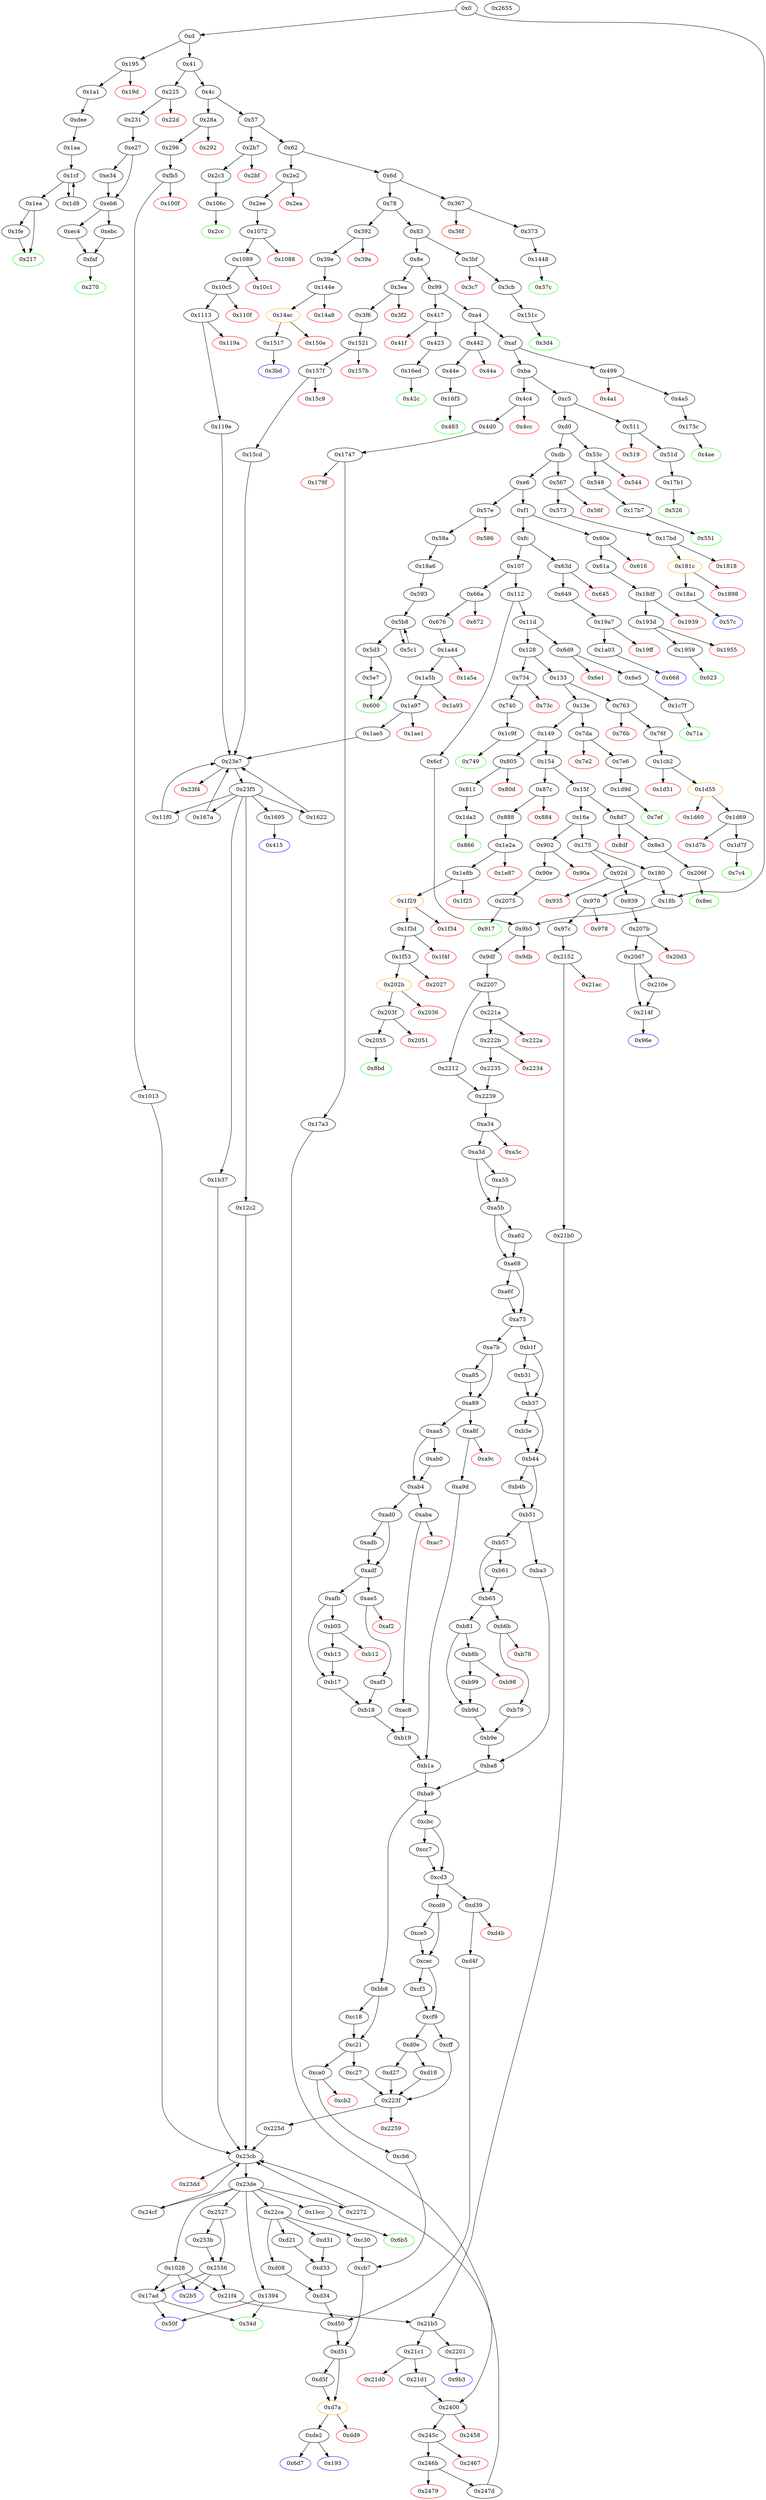 strict digraph "" {
"0x1f29" [color=orange, fillcolor=white, id="0x1f29", style=filled, tooltip="Block 0x1f29\n[0x1f29:0x1f33]\n---\nPredecessors: [0x1e8b]\nSuccessors: [0x1f34, 0x1f3d]\n---\n0x1f29 JUMPDEST\n0x1f2a POP\n0x1f2b GAS\n0x1f2c CALL\n0x1f2d ISZERO\n0x1f2e DUP1\n0x1f2f ISZERO\n0x1f30 PUSH2 0x1f3d\n0x1f33 JUMPI\n---\n0x1f29: JUMPDEST \n0x1f2b: V1962 = GAS\n0x1f2c: V1963 = CALL V1962 V1935 0x0 V1954 V1955 V1954 0x20\n0x1f2d: V1964 = ISZERO V1963\n0x1f2f: V1965 = ISZERO V1964\n0x1f30: V1966 = 0x1f3d\n0x1f33: JUMPI 0x1f3d V1965\n---\nEntry stack: [V11, 0x8bd, V622, 0x0, V622, 0x0, V1935, 0x70a08231, V1951, 0x20, V1954, V1955, V1954, 0x0, V1935, V1958]\nStack pops: 7\nStack additions: [V1964]\nExit stack: [V11, 0x8bd, V622, 0x0, V622, 0x0, V1935, 0x70a08231, V1951, V1964]\n\nDef sites:\nV11: {0xd.0x35}\n0x8bd: {0x888.0x88a}\nV622: {0x888.0x8ad}\n0x0: {0x1e2a.0x1e2b}\nV622: {0x888.0x8ad}\n0x0: {0x1e2a.0x1e2e}\nV1935: {0x1e8b.0x1ea5}\n0x70a08231: {0x1e8b.0x1ea6}\nV1951: {0x1e8b.0x1f0c}\n0x20: {0x1e8b.0x1f10}\nV1954: {0x1e8b.0x1f14}\nV1955: {0x1e8b.0x1f17}\nV1954: {0x1e8b.0x1f14}\n0x0: {0x1e8b.0x1f19}\nV1935: {0x1e8b.0x1ea5}\nV1958: {0x1e8b.0x1f1e}\n"];
"0x217" [color=green, fillcolor=white, id="0x217", style=filled, tooltip="Block 0x217\n[0x217:0x224]\n---\nPredecessors: [0x1ea, 0x1fe]\nSuccessors: []\n---\n0x217 JUMPDEST\n0x218 POP\n0x219 SWAP3\n0x21a POP\n0x21b POP\n0x21c POP\n0x21d PUSH1 0x40\n0x21f MLOAD\n0x220 DUP1\n0x221 SWAP2\n0x222 SUB\n0x223 SWAP1\n0x224 RETURN\n---\n0x217: JUMPDEST \n0x21d: V151 = 0x40\n0x21f: V152 = M[0x40]\n0x222: V153 = SUB S1 V152\n0x224: RETURN V152 V153\n---\nEntry stack: [V11, 0x1aa, V1065, V114, V114, S1, V136]\nStack pops: 5\nStack additions: []\nExit stack: [V11, 0x1aa]\n\nDef sites:\nV11: {0xd.0x35}\n0x1aa: {0x1a1.0x1a3}\nV1065: {0xdee.0xdf2}\nV114: {0x1aa.0x1ad}\nV114: {0x1aa.0x1ad}\nS1: {0x1ea.0x1f3, 0x1fe.0x214}\nV136: {0x1ea.0x1f7}\n"];
"0xebc" [fillcolor=white, id="0xebc", style=filled, tooltip="Block 0xebc\n[0xebc:0xec3]\n---\nPredecessors: [0xeb6]\nSuccessors: [0xfaf]\n---\n0xebc PUSH1 0x0\n0xebe SWAP1\n0xebf POP\n0xec0 PUSH2 0xfaf\n0xec3 JUMP\n---\n0xebc: V1107 = 0x0\n0xec0: V1108 = 0xfaf\n0xec3: JUMP 0xfaf\n---\nEntry stack: [V11, 0x270, V165, V168, 0x0]\nStack pops: 1\nStack additions: [0x0]\nExit stack: [V11, 0x270, V165, V168, 0x0]\n\nDef sites:\nV11: {0xd.0x35}\n0x270: {0x231.0x233}\nV165: {0x231.0x256}\nV168: {0x231.0x260}\n0x0: {0xe27.0xe28}\n"];
"0xad0" [fillcolor=white, id="0xad0", style=filled, tooltip="Block 0xad0\n[0xad0:0xada]\n---\nPredecessors: [0xab4]\nSuccessors: [0xadb, 0xadf]\n---\n0xad0 JUMPDEST\n0xad1 DUP4\n0xad2 CALLVALUE\n0xad3 LT\n0xad4 ISZERO\n0xad5 DUP1\n0xad6 ISZERO\n0xad7 PUSH2 0xadf\n0xada JUMPI\n---\n0xad0: JUMPDEST \n0xad2: V794 = CALLVALUE\n0xad3: V795 = LT V794 0x6f05b59d3b20000\n0xad4: V796 = ISZERO V795\n0xad6: V797 = ISZERO V796\n0xad7: V798 = 0xadf\n0xada: JUMPI 0xadf V797\n---\nEntry stack: [V11, {0x193, 0x6d7}, V734, 0x0, 0x0, 0xb1a2bc2ec50000, 0x16345785d8a0000, 0x6f05b59d3b20000, 0xde0b6b3a7640000, V735, 0x0]\nStack pops: 4\nStack additions: [S3, S2, S1, S0, V796]\nExit stack: [V11, {0x193, 0x6d7}, V734, 0x0, 0x0, 0xb1a2bc2ec50000, 0x16345785d8a0000, 0x6f05b59d3b20000, 0xde0b6b3a7640000, V735, 0x0, V796]\n\nDef sites:\nV11: {0xd.0x35}\n{0x193, 0x6d7}: {0x18b.0x18c, 0x6cf.0x6d0}\nV734: {0xa3d.0xa3e}\n0x0: {0x9df.0x9e4}\n0x0: {0x9df.0x9e8}\n0xb1a2bc2ec50000: {0x9df.0x9ec}\n0x16345785d8a0000: {0x9df.0x9f6}\n0x6f05b59d3b20000: {0x9df.0xa01}\n0xde0b6b3a7640000: {0x9df.0xa0c}\nV735: {0xa3d.0xa41}\n0x0: {0x9b5.0x9c2}\n"];
"0x42c" [color=green, fillcolor=white, id="0x42c", style=filled, tooltip="Block 0x42c\n[0x42c:0x441]\n---\nPredecessors: [0x16ed]\nSuccessors: []\n---\n0x42c JUMPDEST\n0x42d PUSH1 0x40\n0x42f MLOAD\n0x430 DUP1\n0x431 DUP3\n0x432 DUP2\n0x433 MSTORE\n0x434 PUSH1 0x20\n0x436 ADD\n0x437 SWAP2\n0x438 POP\n0x439 POP\n0x43a PUSH1 0x40\n0x43c MLOAD\n0x43d DUP1\n0x43e SWAP2\n0x43f SUB\n0x440 SWAP1\n0x441 RETURN\n---\n0x42c: JUMPDEST \n0x42d: V301 = 0x40\n0x42f: V302 = M[0x40]\n0x433: M[V302] = V1522\n0x434: V303 = 0x20\n0x436: V304 = ADD 0x20 V302\n0x43a: V305 = 0x40\n0x43c: V306 = M[0x40]\n0x43f: V307 = SUB V304 V306\n0x441: RETURN V306 V307\n---\nEntry stack: [V11, 0x42c, V1522]\nStack pops: 1\nStack additions: []\nExit stack: [V11, 0x42c]\n\nDef sites:\nV11: {0xd.0x35}\n0x42c: {0x423.0x425}\nV1522: {0x16ed.0x16f0}\n"];
"0xcec" [fillcolor=white, id="0xcec", style=filled, tooltip="Block 0xcec\n[0xcec:0xcf2]\n---\nPredecessors: [0xcd9, 0xce5]\nSuccessors: [0xcf3, 0xcf9]\n---\n0xcec JUMPDEST\n0xced DUP1\n0xcee ISZERO\n0xcef PUSH2 0xcf9\n0xcf2 JUMPI\n---\n0xcec: JUMPDEST \n0xcee: V984 = ISZERO S0\n0xcef: V985 = 0xcf9\n0xcf2: JUMPI 0xcf9 V984\n---\nEntry stack: [V11, {0x193, 0x6d7}, V734, V879, S7, 0xb1a2bc2ec50000, 0x16345785d8a0000, 0x6f05b59d3b20000, 0xde0b6b3a7640000, V735, 0x0, S0]\nStack pops: 1\nStack additions: [S0]\nExit stack: [V11, {0x193, 0x6d7}, V734, V879, S7, 0xb1a2bc2ec50000, 0x16345785d8a0000, 0x6f05b59d3b20000, 0xde0b6b3a7640000, V735, 0x0, S0]\n\nDef sites:\nV11: {0xd.0x35}\n{0x193, 0x6d7}: {0x18b.0x18c, 0x6cf.0x6d0}\nV734: {0xa3d.0xa3e}\nV879: {0xba9.0xbac}\nS7: {0xb79.0xb7a, 0xb99.0xb9a, 0xa9d.0xa9e, 0x9df.0x9e8, 0xb13.0xb14, 0xaf3.0xaf4, 0xac8.0xac9, 0xba3.0xba4}\n0xb1a2bc2ec50000: {0x9df.0x9ec}\n0x16345785d8a0000: {0x9df.0x9f6}\n0x6f05b59d3b20000: {0x9df.0xa01}\n0xde0b6b3a7640000: {0x9df.0xa0c}\nV735: {0xa3d.0xa41}\n0x0: {0x9b5.0x9c2}\nS0: {0xcd9.0xcde, 0xce5.0xceb}\n"];
"0x119a" [color=red, fillcolor=white, id="0x119a", style=filled, tooltip="Block 0x119a\n[0x119a:0x119d]\n---\nPredecessors: [0x1113]\nSuccessors: []\n---\n0x119a PUSH1 0x0\n0x119c DUP1\n0x119d REVERT\n---\n0x119a: V1254 = 0x0\n0x119d: REVERT 0x0 0x0\n---\nEntry stack: [V11, 0x34d, V220, V225, V228, 0x0, 0x60]\nStack pops: 0\nStack additions: []\nExit stack: [V11, 0x34d, V220, V225, V228, 0x0, 0x60]\n\nDef sites:\nV11: {0xd.0x35}\n0x34d: {0x2ee.0x2f0}\nV220: {0x2ee.0x313}\nV225: {0x2ee.0x333}\nV228: {0x2ee.0x33d}\n0x0: {0x1072.0x1073}\n0x60: {0x1072.0x1075}\n"];
"0xd0" [fillcolor=white, id="0xd0", style=filled, tooltip="Block 0xd0\n[0xd0:0xda]\n---\nPredecessors: [0xc5]\nSuccessors: [0xdb, 0x53c]\n---\n0xd0 DUP1\n0xd1 PUSH4 0x83afd6da\n0xd6 EQ\n0xd7 PUSH2 0x53c\n0xda JUMPI\n---\n0xd1: V54 = 0x83afd6da\n0xd6: V55 = EQ 0x83afd6da V11\n0xd7: V56 = 0x53c\n0xda: JUMPI 0x53c V55\n---\nEntry stack: [V11]\nStack pops: 1\nStack additions: [S0]\nExit stack: [V11]\n\nDef sites:\nV11: {0xd.0x35}\n"];
"0x1521" [fillcolor=white, id="0x1521", style=filled, tooltip="Block 0x1521\n[0x1521:0x157a]\n---\nPredecessors: [0x3f6]\nSuccessors: [0x157b, 0x157f]\n---\n0x1521 JUMPDEST\n0x1522 PUSH1 0x0\n0x1524 PUSH1 0x1\n0x1526 PUSH1 0x0\n0x1528 SWAP1\n0x1529 SLOAD\n0x152a SWAP1\n0x152b PUSH2 0x100\n0x152e EXP\n0x152f SWAP1\n0x1530 DIV\n0x1531 PUSH20 0xffffffffffffffffffffffffffffffffffffffff\n0x1546 AND\n0x1547 PUSH20 0xffffffffffffffffffffffffffffffffffffffff\n0x155c AND\n0x155d CALLER\n0x155e PUSH20 0xffffffffffffffffffffffffffffffffffffffff\n0x1573 AND\n0x1574 EQ\n0x1575 ISZERO\n0x1576 ISZERO\n0x1577 PUSH2 0x157f\n0x157a JUMPI\n---\n0x1521: JUMPDEST \n0x1522: V1428 = 0x0\n0x1524: V1429 = 0x1\n0x1526: V1430 = 0x0\n0x1529: V1431 = S[0x1]\n0x152b: V1432 = 0x100\n0x152e: V1433 = EXP 0x100 0x0\n0x1530: V1434 = DIV V1431 0x1\n0x1531: V1435 = 0xffffffffffffffffffffffffffffffffffffffff\n0x1546: V1436 = AND 0xffffffffffffffffffffffffffffffffffffffff V1434\n0x1547: V1437 = 0xffffffffffffffffffffffffffffffffffffffff\n0x155c: V1438 = AND 0xffffffffffffffffffffffffffffffffffffffff V1436\n0x155d: V1439 = CALLER\n0x155e: V1440 = 0xffffffffffffffffffffffffffffffffffffffff\n0x1573: V1441 = AND 0xffffffffffffffffffffffffffffffffffffffff V1439\n0x1574: V1442 = EQ V1441 V1438\n0x1575: V1443 = ISZERO V1442\n0x1576: V1444 = ISZERO V1443\n0x1577: V1445 = 0x157f\n0x157a: JUMPI 0x157f V1444\n---\nEntry stack: [V11, 0x415, V291]\nStack pops: 0\nStack additions: [0x0]\nExit stack: [V11, 0x415, V291, 0x0]\n\nDef sites:\nV11: {0xd.0x35}\n0x415: {0x3f6.0x3f8}\nV291: {0x3f6.0x405}\n"];
"0x14ac" [color=orange, fillcolor=white, id="0x14ac", style=filled, tooltip="Block 0x14ac\n[0x14ac:0x150d]\n---\nPredecessors: [0x144e]\nSuccessors: [0x150e, 0x1517]\n---\n0x14ac JUMPDEST\n0x14ad DUP2\n0x14ae SWAP1\n0x14af POP\n0x14b0 PUSH1 0x1\n0x14b2 PUSH1 0x0\n0x14b4 SWAP1\n0x14b5 SLOAD\n0x14b6 SWAP1\n0x14b7 PUSH2 0x100\n0x14ba EXP\n0x14bb SWAP1\n0x14bc DIV\n0x14bd PUSH20 0xffffffffffffffffffffffffffffffffffffffff\n0x14d2 AND\n0x14d3 PUSH20 0xffffffffffffffffffffffffffffffffffffffff\n0x14e8 AND\n0x14e9 PUSH2 0x8fc\n0x14ec DUP3\n0x14ed SWAP1\n0x14ee DUP2\n0x14ef ISZERO\n0x14f0 MUL\n0x14f1 SWAP1\n0x14f2 PUSH1 0x40\n0x14f4 MLOAD\n0x14f5 PUSH1 0x0\n0x14f7 PUSH1 0x40\n0x14f9 MLOAD\n0x14fa DUP1\n0x14fb DUP4\n0x14fc SUB\n0x14fd DUP2\n0x14fe DUP6\n0x14ff DUP9\n0x1500 DUP9\n0x1501 CALL\n0x1502 SWAP4\n0x1503 POP\n0x1504 POP\n0x1505 POP\n0x1506 POP\n0x1507 ISZERO\n0x1508 DUP1\n0x1509 ISZERO\n0x150a PUSH2 0x1517\n0x150d JUMPI\n---\n0x14ac: JUMPDEST \n0x14b0: V1400 = 0x1\n0x14b2: V1401 = 0x0\n0x14b5: V1402 = S[0x1]\n0x14b7: V1403 = 0x100\n0x14ba: V1404 = EXP 0x100 0x0\n0x14bc: V1405 = DIV V1402 0x1\n0x14bd: V1406 = 0xffffffffffffffffffffffffffffffffffffffff\n0x14d2: V1407 = AND 0xffffffffffffffffffffffffffffffffffffffff V1405\n0x14d3: V1408 = 0xffffffffffffffffffffffffffffffffffffffff\n0x14e8: V1409 = AND 0xffffffffffffffffffffffffffffffffffffffff V1407\n0x14e9: V1410 = 0x8fc\n0x14ef: V1411 = ISZERO V265\n0x14f0: V1412 = MUL V1411 0x8fc\n0x14f2: V1413 = 0x40\n0x14f4: V1414 = M[0x40]\n0x14f5: V1415 = 0x0\n0x14f7: V1416 = 0x40\n0x14f9: V1417 = M[0x40]\n0x14fc: V1418 = SUB V1414 V1417\n0x1501: V1419 = CALL V1412 V1409 V265 V1417 V1418 V1417 0x0\n0x1507: V1420 = ISZERO V1419\n0x1509: V1421 = ISZERO V1420\n0x150a: V1422 = 0x1517\n0x150d: JUMPI 0x1517 V1421\n---\nEntry stack: [V11, 0x3bd, V265, 0x0]\nStack pops: 2\nStack additions: [S1, S1, V1420]\nExit stack: [V11, 0x3bd, V265, V265, V1420]\n\nDef sites:\nV11: {0xd.0x35}\n0x3bd: {0x39e.0x3a0}\nV265: {0x39e.0x3ad}\n0x0: {0x144e.0x144f}\n"];
"0x37c" [color=green, fillcolor=white, id="0x37c", style=filled, tooltip="Block 0x37c\n[0x37c:0x391]\n---\nPredecessors: [0x1448]\nSuccessors: []\n---\n0x37c JUMPDEST\n0x37d PUSH1 0x40\n0x37f MLOAD\n0x380 DUP1\n0x381 DUP3\n0x382 DUP2\n0x383 MSTORE\n0x384 PUSH1 0x20\n0x386 ADD\n0x387 SWAP2\n0x388 POP\n0x389 POP\n0x38a PUSH1 0x40\n0x38c MLOAD\n0x38d DUP1\n0x38e SWAP2\n0x38f SUB\n0x390 SWAP1\n0x391 RETURN\n---\n0x37c: JUMPDEST \n0x37d: V249 = 0x40\n0x37f: V250 = M[0x40]\n0x383: M[V250] = V1380\n0x384: V251 = 0x20\n0x386: V252 = ADD 0x20 V250\n0x38a: V253 = 0x40\n0x38c: V254 = M[0x40]\n0x38f: V255 = SUB V252 V254\n0x391: RETURN V254 V255\n---\nEntry stack: [V11, 0x37c, V1380]\nStack pops: 1\nStack additions: []\nExit stack: [V11, 0x37c]\n\nDef sites:\nV11: {0xd.0x35}\n0x37c: {0x373.0x375}\nV1380: {0x1448.0x144b}\n"];
"0x19a7" [fillcolor=white, id="0x19a7", style=filled, tooltip="Block 0x19a7\n[0x19a7:0x19fe]\n---\nPredecessors: [0x649]\nSuccessors: [0x19ff, 0x1a03]\n---\n0x19a7 JUMPDEST\n0x19a8 PUSH1 0x1\n0x19aa PUSH1 0x0\n0x19ac SWAP1\n0x19ad SLOAD\n0x19ae SWAP1\n0x19af PUSH2 0x100\n0x19b2 EXP\n0x19b3 SWAP1\n0x19b4 DIV\n0x19b5 PUSH20 0xffffffffffffffffffffffffffffffffffffffff\n0x19ca AND\n0x19cb PUSH20 0xffffffffffffffffffffffffffffffffffffffff\n0x19e0 AND\n0x19e1 CALLER\n0x19e2 PUSH20 0xffffffffffffffffffffffffffffffffffffffff\n0x19f7 AND\n0x19f8 EQ\n0x19f9 ISZERO\n0x19fa ISZERO\n0x19fb PUSH2 0x1a03\n0x19fe JUMPI\n---\n0x19a7: JUMPDEST \n0x19a8: V1673 = 0x1\n0x19aa: V1674 = 0x0\n0x19ad: V1675 = S[0x1]\n0x19af: V1676 = 0x100\n0x19b2: V1677 = EXP 0x100 0x0\n0x19b4: V1678 = DIV V1675 0x1\n0x19b5: V1679 = 0xffffffffffffffffffffffffffffffffffffffff\n0x19ca: V1680 = AND 0xffffffffffffffffffffffffffffffffffffffff V1678\n0x19cb: V1681 = 0xffffffffffffffffffffffffffffffffffffffff\n0x19e0: V1682 = AND 0xffffffffffffffffffffffffffffffffffffffff V1680\n0x19e1: V1683 = CALLER\n0x19e2: V1684 = 0xffffffffffffffffffffffffffffffffffffffff\n0x19f7: V1685 = AND 0xffffffffffffffffffffffffffffffffffffffff V1683\n0x19f8: V1686 = EQ V1685 V1682\n0x19f9: V1687 = ISZERO V1686\n0x19fa: V1688 = ISZERO V1687\n0x19fb: V1689 = 0x1a03\n0x19fe: JUMPI 0x1a03 V1688\n---\nEntry stack: [V11, 0x668, V466]\nStack pops: 0\nStack additions: []\nExit stack: [V11, 0x668, V466]\n\nDef sites:\nV11: {0xd.0x35}\n0x668: {0x649.0x64b}\nV466: {0x649.0x658}\n"];
"0x2036" [color=red, fillcolor=white, id="0x2036", style=filled, tooltip="Block 0x2036\n[0x2036:0x203e]\n---\nPredecessors: [0x202b]\nSuccessors: []\n---\n0x2036 RETURNDATASIZE\n0x2037 PUSH1 0x0\n0x2039 DUP1\n0x203a RETURNDATACOPY\n0x203b RETURNDATASIZE\n0x203c PUSH1 0x0\n0x203e REVERT\n---\n0x2036: V2025 = RETURNDATASIZE\n0x2037: V2026 = 0x0\n0x203a: RETURNDATACOPY 0x0 0x0 V2025\n0x203b: V2027 = RETURNDATASIZE\n0x203c: V2028 = 0x0\n0x203e: REVERT 0x0 V2027\n---\nEntry stack: [V11, 0x8bd, V622, 0x0, V622, V1980, V1984, 0xa9059cbb, V2009, V2022]\nStack pops: 0\nStack additions: []\nExit stack: [V11, 0x8bd, V622, 0x0, V622, V1980, V1984, 0xa9059cbb, V2009, V2022]\n\nDef sites:\nV11: {0xd.0x35}\n0x8bd: {0x888.0x88a}\nV622: {0x888.0x8ad}\n0x0: {0x1e2a.0x1e2b}\nV622: {0x888.0x8ad}\nV1980: {0x1f53.0x1f59}\nV1984: {0x1f53.0x1f7d}\n0xa9059cbb: {0x1f53.0x1f7e}\nV2009: {0x1f53.0x200d}\nV2022: {0x202b.0x202f}\n"];
"0x1394" [fillcolor=white, id="0x1394", style=filled, tooltip="Block 0x1394\n[0x1394:0x1447]\n---\nPredecessors: [0x23de]\nSuccessors: [0x34d, 0x50f]\n---\n0x1394 JUMPDEST\n0x1395 PUSH1 0x2\n0x1397 PUSH1 0x0\n0x1399 DUP7\n0x139a PUSH20 0xffffffffffffffffffffffffffffffffffffffff\n0x13af AND\n0x13b0 PUSH20 0xffffffffffffffffffffffffffffffffffffffff\n0x13c5 AND\n0x13c6 DUP2\n0x13c7 MSTORE\n0x13c8 PUSH1 0x20\n0x13ca ADD\n0x13cb SWAP1\n0x13cc DUP2\n0x13cd MSTORE\n0x13ce PUSH1 0x20\n0x13d0 ADD\n0x13d1 PUSH1 0x0\n0x13d3 SHA3\n0x13d4 DUP2\n0x13d5 SWAP1\n0x13d6 SSTORE\n0x13d7 POP\n0x13d8 DUP4\n0x13d9 PUSH20 0xffffffffffffffffffffffffffffffffffffffff\n0x13ee AND\n0x13ef DUP6\n0x13f0 PUSH20 0xffffffffffffffffffffffffffffffffffffffff\n0x1405 AND\n0x1406 PUSH32 0xddf252ad1be2c89b69c2b068fc378daa952ba7f163c4a11628f55a4df523b3ef\n0x1427 DUP6\n0x1428 PUSH1 0x40\n0x142a MLOAD\n0x142b DUP1\n0x142c DUP3\n0x142d DUP2\n0x142e MSTORE\n0x142f PUSH1 0x20\n0x1431 ADD\n0x1432 SWAP2\n0x1433 POP\n0x1434 POP\n0x1435 PUSH1 0x40\n0x1437 MLOAD\n0x1438 DUP1\n0x1439 SWAP2\n0x143a SUB\n0x143b SWAP1\n0x143c LOG3\n0x143d PUSH1 0x1\n0x143f SWAP2\n0x1440 POP\n0x1441 POP\n0x1442 SWAP4\n0x1443 SWAP3\n0x1444 POP\n0x1445 POP\n0x1446 POP\n0x1447 JUMP\n---\n0x1394: JUMPDEST \n0x1395: V1354 = 0x2\n0x1397: V1355 = 0x0\n0x139a: V1356 = 0xffffffffffffffffffffffffffffffffffffffff\n0x13af: V1357 = AND 0xffffffffffffffffffffffffffffffffffffffff S4\n0x13b0: V1358 = 0xffffffffffffffffffffffffffffffffffffffff\n0x13c5: V1359 = AND 0xffffffffffffffffffffffffffffffffffffffff V1357\n0x13c7: M[0x0] = V1359\n0x13c8: V1360 = 0x20\n0x13ca: V1361 = ADD 0x20 0x0\n0x13cd: M[0x20] = 0x2\n0x13ce: V1362 = 0x20\n0x13d0: V1363 = ADD 0x20 0x20\n0x13d1: V1364 = 0x0\n0x13d3: V1365 = SHA3 0x0 0x40\n0x13d6: S[V1365] = S0\n0x13d9: V1366 = 0xffffffffffffffffffffffffffffffffffffffff\n0x13ee: V1367 = AND 0xffffffffffffffffffffffffffffffffffffffff S4\n0x13f0: V1368 = 0xffffffffffffffffffffffffffffffffffffffff\n0x1405: V1369 = AND 0xffffffffffffffffffffffffffffffffffffffff S5\n0x1406: V1370 = 0xddf252ad1be2c89b69c2b068fc378daa952ba7f163c4a11628f55a4df523b3ef\n0x1428: V1371 = 0x40\n0x142a: V1372 = M[0x40]\n0x142e: M[V1372] = S3\n0x142f: V1373 = 0x20\n0x1431: V1374 = ADD 0x20 V1372\n0x1435: V1375 = 0x40\n0x1437: V1376 = M[0x40]\n0x143a: V1377 = SUB V1374 V1376\n0x143c: LOG V1376 V1377 0xddf252ad1be2c89b69c2b068fc378daa952ba7f163c4a11628f55a4df523b3ef V1369 V1367\n0x143d: V1378 = 0x1\n0x1447: JUMP S6\n---\nEntry stack: [V11, {0x193, 0x6d7}, V734, V879, S11, 0xb1a2bc2ec50000, S9, {0x9b3, 0x6f05b59d3b20000}, S7, S6, S5, S4, S3, S2, S1, S0]\nStack pops: 7\nStack additions: [0x1]\nExit stack: [V11, {0x193, 0x6d7}, V734, V879, S11, 0xb1a2bc2ec50000, S9, {0x9b3, 0x6f05b59d3b20000}, S7, 0x1]\n\nDef sites:\nV11: {0xd.0x35}\n{0x193, 0x6d7}: {0x18b.0x18c, 0x6cf.0x6d0}\nV734: {0xa3d.0xa3e}\nV879: {0xba9.0xbac}\nS11: {0xb79.0xb7a, 0xb99.0xb9a, 0xac8.0xac9, 0xa9d.0xa9e, 0x9df.0x9e8, 0xba3.0xba4, 0xaf3.0xaf4}\n0xb1a2bc2ec50000: {0x9df.0x9ec}\nS9: {0xd.0x35, 0x9df.0x9f6}\n{0x9b3, 0x6f05b59d3b20000}: {0x97c.0x97e, 0x9df.0xa01}\nS7: {0xd.0x35, 0x97c.0x998, 0x9df.0xa0c}\nS6: {0x4d0.0x4d2, 0xd.0x35, 0xa3d.0xa41, 0x97c.0x994, 0x2ee.0x2f0}\nS5: {0xbb8.0xbb8, 0x97c.0x9a3, 0x2ee.0x313, 0x4d0.0x4f5, 0x9b5.0x9c2, 0x676.0x678}\nS4: {0xd18.0xd18, 0xcff.0xcff, 0x21b0.0x21b1, 0x4d0.0x4ff, 0xd27.0xd28, 0x21f4.0x21f9, 0x676.0x69b, 0xd.0x35, 0x2ee.0x333, 0xc27.0xc27}\nS3: {0xa3d.0xa41, 0x296.0x298, 0x2ee.0x33d, 0x21c1.0x21c1, 0x17a3.0x17a4, 0x676.0x6a5}\nS2: {0xbb8.0xbb8, 0xa3d.0xa3e, 0x21d1.0x21ee, 0x4d0.0x4f5, 0x1072.0x1073, 0x296.0x2a5, 0xba9.0xbac, 0x1a44.0x1a45}\nS1: {0x223f_0xc27.0x2240, 0x223f_0xcff.0x2240, 0x223f_0xd18.0x2240, 0x97c.0x9a3, 0x223f_0xd27.0x2240, 0x4d0.0x4f5, 0x4d0.0x4ff, 0x1072.0x1075, 0xfb5.0xfb6, 0x1a44.0x1a47}\nS0: {0x23cb_0x247d_0x17a3.0x23d0, 0x23cb_0x247d_0x21d1.0x23d0, 0x23cb_0x12c2.0x23d0, 0x23cb_0x1b37.0x23d0, 0x23cb_0x1013.0x23d0, 0x23cb_0x24cf.0x23d0, 0x23cb_0x2272_0xcff.0x23d0, 0x23cb_0x2272_0xd18.0x23d0, 0x23cb_0x2272_0xd27.0x23d0, 0x23cb_0x225d_0xc27.0x23d0, 0x23cb_0x225d_0xd18.0x23d0, 0x23cb_0x225d_0xd27.0x23d0, 0x23cb_0x2272_0xc27.0x23d0, 0x23cb_0x225d_0xcff.0x23d0}\n"];
"0x97c" [fillcolor=white, id="0x97c", style=filled, tooltip="Block 0x97c\n[0x97c:0x9b2]\n---\nPredecessors: [0x970]\nSuccessors: [0x2152]\n---\n0x97c JUMPDEST\n0x97d POP\n0x97e PUSH2 0x9b3\n0x981 PUSH1 0x4\n0x983 DUP1\n0x984 CALLDATASIZE\n0x985 SUB\n0x986 DUP2\n0x987 ADD\n0x988 SWAP1\n0x989 DUP1\n0x98a DUP1\n0x98b CALLDATALOAD\n0x98c SWAP1\n0x98d PUSH1 0x20\n0x98f ADD\n0x990 SWAP1\n0x991 DUP3\n0x992 ADD\n0x993 DUP1\n0x994 CALLDATALOAD\n0x995 SWAP1\n0x996 PUSH1 0x20\n0x998 ADD\n0x999 SWAP2\n0x99a SWAP1\n0x99b SWAP2\n0x99c SWAP3\n0x99d SWAP4\n0x99e SWAP2\n0x99f SWAP3\n0x9a0 SWAP4\n0x9a1 SWAP1\n0x9a2 DUP1\n0x9a3 CALLDATALOAD\n0x9a4 SWAP1\n0x9a5 PUSH1 0x20\n0x9a7 ADD\n0x9a8 SWAP1\n0x9a9 SWAP3\n0x9aa SWAP2\n0x9ab SWAP1\n0x9ac POP\n0x9ad POP\n0x9ae POP\n0x9af PUSH2 0x2152\n0x9b2 JUMP\n---\n0x97c: JUMPDEST \n0x97e: V682 = 0x9b3\n0x981: V683 = 0x4\n0x984: V684 = CALLDATASIZE\n0x985: V685 = SUB V684 0x4\n0x987: V686 = ADD 0x4 V685\n0x98b: V687 = CALLDATALOAD 0x4\n0x98d: V688 = 0x20\n0x98f: V689 = ADD 0x20 0x4\n0x992: V690 = ADD 0x4 V687\n0x994: V691 = CALLDATALOAD V690\n0x996: V692 = 0x20\n0x998: V693 = ADD 0x20 V690\n0x9a3: V694 = CALLDATALOAD 0x24\n0x9a5: V695 = 0x20\n0x9a7: V696 = ADD 0x20 0x24\n0x9af: V697 = 0x2152\n0x9b2: JUMP 0x2152\n---\nEntry stack: [V11, V678]\nStack pops: 1\nStack additions: [0x9b3, V693, V691, V694]\nExit stack: [V11, 0x9b3, V693, V691, V694]\n\nDef sites:\nV11: {0xd.0x35}\nV678: {0x970.0x971}\n"];
"0x28a" [fillcolor=white, id="0x28a", style=filled, tooltip="Block 0x28a\n[0x28a:0x291]\n---\nPredecessors: [0x4c]\nSuccessors: [0x292, 0x296]\n---\n0x28a JUMPDEST\n0x28b CALLVALUE\n0x28c DUP1\n0x28d ISZERO\n0x28e PUSH2 0x296\n0x291 JUMPI\n---\n0x28a: JUMPDEST \n0x28b: V183 = CALLVALUE\n0x28d: V184 = ISZERO V183\n0x28e: V185 = 0x296\n0x291: JUMPI 0x296 V184\n---\nEntry stack: [V11]\nStack pops: 0\nStack additions: [V183]\nExit stack: [V11, V183]\n\nDef sites:\nV11: {0xd.0x35}\n"];
"0x1a44" [fillcolor=white, id="0x1a44", style=filled, tooltip="Block 0x1a44\n[0x1a44:0x1a59]\n---\nPredecessors: [0x676]\nSuccessors: [0x1a5a, 0x1a5b]\n---\n0x1a44 JUMPDEST\n0x1a45 PUSH1 0x0\n0x1a47 PUSH1 0x40\n0x1a49 PUSH1 0x4\n0x1a4b DUP2\n0x1a4c ADD\n0x1a4d PUSH1 0x0\n0x1a4f CALLDATASIZE\n0x1a50 SWAP1\n0x1a51 POP\n0x1a52 LT\n0x1a53 ISZERO\n0x1a54 ISZERO\n0x1a55 ISZERO\n0x1a56 PUSH2 0x1a5b\n0x1a59 JUMPI\n---\n0x1a44: JUMPDEST \n0x1a45: V1700 = 0x0\n0x1a47: V1701 = 0x40\n0x1a49: V1702 = 0x4\n0x1a4c: V1703 = ADD 0x40 0x4\n0x1a4d: V1704 = 0x0\n0x1a4f: V1705 = CALLDATASIZE\n0x1a52: V1706 = LT V1705 0x44\n0x1a53: V1707 = ISZERO V1706\n0x1a54: V1708 = ISZERO V1707\n0x1a55: V1709 = ISZERO V1708\n0x1a56: V1710 = 0x1a5b\n0x1a59: JUMPI 0x1a5b V1709\n---\nEntry stack: [V11, 0x6b5, V481, V484]\nStack pops: 0\nStack additions: [0x0, 0x40]\nExit stack: [V11, 0x6b5, V481, V484, 0x0, 0x40]\n\nDef sites:\nV11: {0xd.0x35}\n0x6b5: {0x676.0x678}\nV481: {0x676.0x69b}\nV484: {0x676.0x6a5}\n"];
"0x99" [fillcolor=white, id="0x99", style=filled, tooltip="Block 0x99\n[0x99:0xa3]\n---\nPredecessors: [0x8e]\nSuccessors: [0xa4, 0x417]\n---\n0x99 DUP1\n0x9a PUSH4 0x532b581c\n0x9f EQ\n0xa0 PUSH2 0x417\n0xa3 JUMPI\n---\n0x9a: V39 = 0x532b581c\n0x9f: V40 = EQ 0x532b581c V11\n0xa0: V41 = 0x417\n0xa3: JUMPI 0x417 V40\n---\nEntry stack: [V11]\nStack pops: 1\nStack additions: [S0]\nExit stack: [V11]\n\nDef sites:\nV11: {0xd.0x35}\n"];
"0x567" [fillcolor=white, id="0x567", style=filled, tooltip="Block 0x567\n[0x567:0x56e]\n---\nPredecessors: [0xdb]\nSuccessors: [0x56f, 0x573]\n---\n0x567 JUMPDEST\n0x568 CALLVALUE\n0x569 DUP1\n0x56a ISZERO\n0x56b PUSH2 0x573\n0x56e JUMPI\n---\n0x567: JUMPDEST \n0x568: V387 = CALLVALUE\n0x56a: V388 = ISZERO V387\n0x56b: V389 = 0x573\n0x56e: JUMPI 0x573 V388\n---\nEntry stack: [V11]\nStack pops: 0\nStack additions: [V387]\nExit stack: [V11, V387]\n\nDef sites:\nV11: {0xd.0x35}\n"];
"0x8d7" [fillcolor=white, id="0x8d7", style=filled, tooltip="Block 0x8d7\n[0x8d7:0x8de]\n---\nPredecessors: [0x15f]\nSuccessors: [0x8df, 0x8e3]\n---\n0x8d7 JUMPDEST\n0x8d8 CALLVALUE\n0x8d9 DUP1\n0x8da ISZERO\n0x8db PUSH2 0x8e3\n0x8de JUMPI\n---\n0x8d7: JUMPDEST \n0x8d8: V637 = CALLVALUE\n0x8da: V638 = ISZERO V637\n0x8db: V639 = 0x8e3\n0x8de: JUMPI 0x8e3 V638\n---\nEntry stack: [V11]\nStack pops: 0\nStack additions: [V637]\nExit stack: [V11, V637]\n\nDef sites:\nV11: {0xd.0x35}\n"];
"0x978" [color=red, fillcolor=white, id="0x978", style=filled, tooltip="Block 0x978\n[0x978:0x97b]\n---\nPredecessors: [0x970]\nSuccessors: []\n---\n0x978 PUSH1 0x0\n0x97a DUP1\n0x97b REVERT\n---\n0x978: V681 = 0x0\n0x97b: REVERT 0x0 0x0\n---\nEntry stack: [V11, V678]\nStack pops: 0\nStack additions: []\nExit stack: [V11, V678]\n\nDef sites:\nV11: {0xd.0x35}\nV678: {0x970.0x971}\n"];
"0x15c9" [color=red, fillcolor=white, id="0x15c9", style=filled, tooltip="Block 0x15c9\n[0x15c9:0x15cc]\n---\nPredecessors: [0x157f]\nSuccessors: []\n---\n0x15c9 PUSH1 0x0\n0x15cb DUP1\n0x15cc REVERT\n---\n0x15c9: V1466 = 0x0\n0x15cc: REVERT 0x0 0x0\n---\nEntry stack: [V11, 0x415, V291, 0x0]\nStack pops: 0\nStack additions: []\nExit stack: [V11, 0x415, V291, 0x0]\n\nDef sites:\nV11: {0xd.0x35}\n0x415: {0x3f6.0x3f8}\nV291: {0x3f6.0x405}\n0x0: {0x1521.0x1522}\n"];
"0x586" [color=red, fillcolor=white, id="0x586", style=filled, tooltip="Block 0x586\n[0x586:0x589]\n---\nPredecessors: [0x57e]\nSuccessors: []\n---\n0x586 PUSH1 0x0\n0x588 DUP1\n0x589 REVERT\n---\n0x586: V396 = 0x0\n0x589: REVERT 0x0 0x0\n---\nEntry stack: [V11, V393]\nStack pops: 0\nStack additions: []\nExit stack: [V11, V393]\n\nDef sites:\nV11: {0xd.0x35}\nV393: {0x57e.0x57f}\n"];
"0x23de" [fillcolor=white, id="0x23de", style=filled, tooltip="Block 0x23de\n[0x23de:0x23e6]\n---\nPredecessors: [0x23cb]\nSuccessors: [0x1028, 0x1394, 0x1bcc, 0x2272, 0x22ca, 0x24cf, 0x2527]\n---\n0x23de JUMPDEST\n0x23df DUP1\n0x23e0 SWAP1\n0x23e1 POP\n0x23e2 SWAP3\n0x23e3 SWAP2\n0x23e4 POP\n0x23e5 POP\n0x23e6 JUMP\n---\n0x23de: JUMPDEST \n0x23e6: JUMP {0x1028, 0x1394, 0x1bcc, 0x2272, 0x22ca, 0x24cf, 0x2527}\n---\nEntry stack: [V11, {0x193, 0x6d7}, V734, V879, S14, 0xb1a2bc2ec50000, S12, {0x9b3, 0x6f05b59d3b20000}, S10, S9, S8, S7, S6, S5, S4, {0x1028, 0x1394, 0x1bcc, 0x2272, 0x22ca, 0x24cf, 0x2527}, S2, S1, V2213]\nStack pops: 4\nStack additions: [S0]\nExit stack: [V11, {0x193, 0x6d7}, V734, V879, S14, 0xb1a2bc2ec50000, S12, {0x9b3, 0x6f05b59d3b20000}, S10, S9, S8, S7, S6, S5, S4, V2213]\n\nDef sites:\nV11: {0xd.0x35}\n{0x193, 0x6d7}: {0x18b.0x18c, 0x6cf.0x6d0}\nV734: {0xa3d.0xa3e}\nV879: {0xba9.0xbac}\nS14: {0xb79.0xb7a, 0xb99.0xb9a, 0xac8.0xac9, 0xa9d.0xa9e, 0x9df.0x9e8, 0xba3.0xba4, 0xaf3.0xaf4}\n0xb1a2bc2ec50000: {0x9df.0x9ec}\nS12: {0xd.0x35, 0x9df.0x9f6}\n{0x9b3, 0x6f05b59d3b20000}: {0x97c.0x97e, 0x9df.0xa01}\nS10: {0xd.0x35, 0x97c.0x998, 0x9df.0xa0c}\nS9: {0x4d0.0x4d2, 0xd.0x35, 0xa3d.0xa41, 0x97c.0x994, 0x2ee.0x2f0}\nS8: {0xbb8.0xbb8, 0x97c.0x9a3, 0x2ee.0x313, 0x4d0.0x4f5, 0x9b5.0x9c2, 0x676.0x678}\nS7: {0xd18.0xd18, 0xcff.0xcff, 0xc27.0xc27, 0x21b0.0x21b1, 0x4d0.0x4ff, 0x21f4.0x21f9, 0x676.0x69b, 0xd.0x35, 0x2ee.0x333, 0xd27.0xd28}\nS6: {0xa3d.0xa41, 0x296.0x298, 0x2ee.0x33d, 0x21c1.0x21c1, 0x17a3.0x17a4, 0x3f6.0x3f8, 0x676.0x6a5}\nS5: {0xbb8.0xbb8, 0xa3d.0xa3e, 0x21d1.0x21ee, 0x4d0.0x4f5, 0x1072.0x1073, 0x3f6.0x405, 0x296.0x2a5, 0xba9.0xbac, 0x1a44.0x1a45}\nS4: {0x223f_0xc27.0x2240, 0x223f_0xcff.0x2240, 0x223f_0xd18.0x2240, 0x97c.0x9a3, 0x223f_0xd27.0x2240, 0x4d0.0x4f5, 0x4d0.0x4ff, 0x1072.0x1075, 0xfb5.0xfb6, 0x15cd.0x15ce, 0x1a44.0x1a47}\n{0x1028, 0x1394, 0x1bcc, 0x2272, 0x22ca, 0x24cf, 0x2527}: {0x247d_0x17a3.0x247e, 0x247d_0x21d1.0x247e, 0x2272_0xcff.0x2279, 0x2272_0xd27.0x2279, 0x2272_0xd18.0x2279, 0x1013.0x1014, 0x2272_0xc27.0x2279, 0x1b37.0x1b7b, 0x24cf.0x2513, 0x225d_0xd18.0x225e, 0x225d_0xcff.0x225e, 0x225d_0xd27.0x225e, 0x225d_0xc27.0x225e, 0x12c2.0x1343}\nS2: {0x2272_0xd18.0x22bc, 0x2272_0xc27.0x22bc, 0x2272_0xcff.0x22bc, 0x2272_0xd27.0x22bc, 0x247d_0x17a3.0x24c1, 0x1013.0x101a, 0x225d_0xcff.0x2264, 0x225d_0xd18.0x2264, 0x1b37.0x1bbe, 0x225d_0xc27.0x2264, 0x225d_0xd27.0x2264, 0x24cf.0x2519, 0x12c2.0x1386, 0x247d_0x21d1.0x24c1}\nS1: {0x223f_0xc27.0x2240, 0x223f_0xcff.0x2240, 0x223f_0xd18.0x2240, 0x223f_0xd27.0x2240, 0x4d0.0x4f5, 0x4d0.0x4ff, 0x296.0x2a5, 0x1a44.0x1a47, 0xbb8.0xbb8, 0xa3d.0xa3e, 0x97c.0x9a3, 0x1072.0x1075, 0xfb5.0xfb6, 0x676.0x6a5, 0x3f6.0x3f8, 0xba9.0xbac, 0x2ee.0x33d}\nV2213: {0x23cb.0x23d0}\n"];
"0x392" [fillcolor=white, id="0x392", style=filled, tooltip="Block 0x392\n[0x392:0x399]\n---\nPredecessors: [0x78]\nSuccessors: [0x39a, 0x39e]\n---\n0x392 JUMPDEST\n0x393 CALLVALUE\n0x394 DUP1\n0x395 ISZERO\n0x396 PUSH2 0x39e\n0x399 JUMPI\n---\n0x392: JUMPDEST \n0x393: V256 = CALLVALUE\n0x395: V257 = ISZERO V256\n0x396: V258 = 0x39e\n0x399: JUMPI 0x39e V257\n---\nEntry stack: [V11]\nStack pops: 0\nStack additions: [V256]\nExit stack: [V11, V256]\n\nDef sites:\nV11: {0xd.0x35}\n"];
"0xcd9" [fillcolor=white, id="0xcd9", style=filled, tooltip="Block 0xcd9\n[0xcd9:0xce4]\n---\nPredecessors: [0xcd3]\nSuccessors: [0xce5, 0xcec]\n---\n0xcd9 PUSH1 0x5\n0xcdb SLOAD\n0xcdc TIMESTAMP\n0xcdd LT\n0xcde ISZERO\n0xcdf DUP1\n0xce0 ISZERO\n0xce1 PUSH2 0xcec\n0xce4 JUMPI\n---\n0xcd9: V972 = 0x5\n0xcdb: V973 = S[0x5]\n0xcdc: V974 = TIMESTAMP\n0xcdd: V975 = LT V974 V973\n0xcde: V976 = ISZERO V975\n0xce0: V977 = ISZERO V976\n0xce1: V978 = 0xcec\n0xce4: JUMPI 0xcec V977\n---\nEntry stack: [V11, {0x193, 0x6d7}, V734, V879, S6, 0xb1a2bc2ec50000, 0x16345785d8a0000, 0x6f05b59d3b20000, 0xde0b6b3a7640000, V735, 0x0]\nStack pops: 0\nStack additions: [V976]\nExit stack: [V11, {0x193, 0x6d7}, V734, V879, S6, 0xb1a2bc2ec50000, 0x16345785d8a0000, 0x6f05b59d3b20000, 0xde0b6b3a7640000, V735, 0x0, V976]\n\nDef sites:\nV11: {0xd.0x35}\n{0x193, 0x6d7}: {0x18b.0x18c, 0x6cf.0x6d0}\nV734: {0xa3d.0xa3e}\nV879: {0xba9.0xbac}\nS6: {0xb79.0xb7a, 0xb99.0xb9a, 0xa9d.0xa9e, 0x9df.0x9e8, 0xb13.0xb14, 0xaf3.0xaf4, 0xac8.0xac9, 0xba3.0xba4}\n0xb1a2bc2ec50000: {0x9df.0x9ec}\n0x16345785d8a0000: {0x9df.0x9f6}\n0x6f05b59d3b20000: {0x9df.0xa01}\n0xde0b6b3a7640000: {0x9df.0xa0c}\nV735: {0xa3d.0xa41}\n0x0: {0x9b5.0x9c2}\n"];
"0x1a5b" [fillcolor=white, id="0x1a5b", style=filled, tooltip="Block 0x1a5b\n[0x1a5b:0x1a92]\n---\nPredecessors: [0x1a44]\nSuccessors: [0x1a93, 0x1a97]\n---\n0x1a5b JUMPDEST\n0x1a5c PUSH1 0x0\n0x1a5e PUSH20 0xffffffffffffffffffffffffffffffffffffffff\n0x1a73 AND\n0x1a74 DUP5\n0x1a75 PUSH20 0xffffffffffffffffffffffffffffffffffffffff\n0x1a8a AND\n0x1a8b EQ\n0x1a8c ISZERO\n0x1a8d ISZERO\n0x1a8e ISZERO\n0x1a8f PUSH2 0x1a97\n0x1a92 JUMPI\n---\n0x1a5b: JUMPDEST \n0x1a5c: V1711 = 0x0\n0x1a5e: V1712 = 0xffffffffffffffffffffffffffffffffffffffff\n0x1a73: V1713 = AND 0xffffffffffffffffffffffffffffffffffffffff 0x0\n0x1a75: V1714 = 0xffffffffffffffffffffffffffffffffffffffff\n0x1a8a: V1715 = AND 0xffffffffffffffffffffffffffffffffffffffff V481\n0x1a8b: V1716 = EQ V1715 0x0\n0x1a8c: V1717 = ISZERO V1716\n0x1a8d: V1718 = ISZERO V1717\n0x1a8e: V1719 = ISZERO V1718\n0x1a8f: V1720 = 0x1a97\n0x1a92: JUMPI 0x1a97 V1719\n---\nEntry stack: [V11, 0x6b5, V481, V484, 0x0, 0x40]\nStack pops: 4\nStack additions: [S3, S2, S1, S0]\nExit stack: [V11, 0x6b5, V481, V484, 0x0, 0x40]\n\nDef sites:\nV11: {0xd.0x35}\n0x6b5: {0x676.0x678}\nV481: {0x676.0x69b}\nV484: {0x676.0x6a5}\n0x0: {0x1a44.0x1a45}\n0x40: {0x1a44.0x1a47}\n"];
"0x1818" [color=red, fillcolor=white, id="0x1818", style=filled, tooltip="Block 0x1818\n[0x1818:0x181b]\n---\nPredecessors: [0x17bd]\nSuccessors: []\n---\n0x1818 PUSH1 0x0\n0x181a DUP1\n0x181b REVERT\n---\n0x1818: V1580 = 0x0\n0x181b: REVERT 0x0 0x0\n---\nEntry stack: [V11, 0x57c, 0x0, 0x0]\nStack pops: 0\nStack additions: []\nExit stack: [V11, 0x57c, 0x0, 0x0]\n\nDef sites:\nV11: {0xd.0x35}\n0x57c: {0x573.0x575}\n0x0: {0x17bd.0x17be}\n0x0: {0x17bd.0x17be}\n"];
"0x39e" [fillcolor=white, id="0x39e", style=filled, tooltip="Block 0x39e\n[0x39e:0x3bc]\n---\nPredecessors: [0x392]\nSuccessors: [0x144e]\n---\n0x39e JUMPDEST\n0x39f POP\n0x3a0 PUSH2 0x3bd\n0x3a3 PUSH1 0x4\n0x3a5 DUP1\n0x3a6 CALLDATASIZE\n0x3a7 SUB\n0x3a8 DUP2\n0x3a9 ADD\n0x3aa SWAP1\n0x3ab DUP1\n0x3ac DUP1\n0x3ad CALLDATALOAD\n0x3ae SWAP1\n0x3af PUSH1 0x20\n0x3b1 ADD\n0x3b2 SWAP1\n0x3b3 SWAP3\n0x3b4 SWAP2\n0x3b5 SWAP1\n0x3b6 POP\n0x3b7 POP\n0x3b8 POP\n0x3b9 PUSH2 0x144e\n0x3bc JUMP\n---\n0x39e: JUMPDEST \n0x3a0: V260 = 0x3bd\n0x3a3: V261 = 0x4\n0x3a6: V262 = CALLDATASIZE\n0x3a7: V263 = SUB V262 0x4\n0x3a9: V264 = ADD 0x4 V263\n0x3ad: V265 = CALLDATALOAD 0x4\n0x3af: V266 = 0x20\n0x3b1: V267 = ADD 0x20 0x4\n0x3b9: V268 = 0x144e\n0x3bc: JUMP 0x144e\n---\nEntry stack: [V11, V256]\nStack pops: 1\nStack additions: [0x3bd, V265]\nExit stack: [V11, 0x3bd, V265]\n\nDef sites:\nV11: {0xd.0x35}\nV256: {0x392.0x393}\n"];
"0x1695" [fillcolor=white, id="0x1695", style=filled, tooltip="Block 0x1695\n[0x1695:0x16ec]\n---\nPredecessors: [0x23f5]\nSuccessors: [0x415]\n---\n0x1695 JUMPDEST\n0x1696 PUSH1 0x9\n0x1698 DUP2\n0x1699 SWAP1\n0x169a SSTORE\n0x169b POP\n0x169c DUP1\n0x169d PUSH20 0xffffffffffffffffffffffffffffffffffffffff\n0x16b2 AND\n0x16b3 PUSH32 0xcc16f5dbb4873280815c1ee09dbd06736cffcc184412cf7a71a0fdb75d397ca5\n0x16d4 DUP4\n0x16d5 PUSH1 0x40\n0x16d7 MLOAD\n0x16d8 DUP1\n0x16d9 DUP3\n0x16da DUP2\n0x16db MSTORE\n0x16dc PUSH1 0x20\n0x16de ADD\n0x16df SWAP2\n0x16e0 POP\n0x16e1 POP\n0x16e2 PUSH1 0x40\n0x16e4 MLOAD\n0x16e5 DUP1\n0x16e6 SWAP2\n0x16e7 SUB\n0x16e8 SWAP1\n0x16e9 LOG2\n0x16ea POP\n0x16eb POP\n0x16ec JUMP\n---\n0x1695: JUMPDEST \n0x1696: V1510 = 0x9\n0x169a: S[0x9] = V2225\n0x169d: V1511 = 0xffffffffffffffffffffffffffffffffffffffff\n0x16b2: V1512 = AND 0xffffffffffffffffffffffffffffffffffffffff S1\n0x16b3: V1513 = 0xcc16f5dbb4873280815c1ee09dbd06736cffcc184412cf7a71a0fdb75d397ca5\n0x16d5: V1514 = 0x40\n0x16d7: V1515 = M[0x40]\n0x16db: M[V1515] = S2\n0x16dc: V1516 = 0x20\n0x16de: V1517 = ADD 0x20 V1515\n0x16e2: V1518 = 0x40\n0x16e4: V1519 = M[0x40]\n0x16e7: V1520 = SUB V1517 V1519\n0x16e9: LOG V1519 V1520 0xcc16f5dbb4873280815c1ee09dbd06736cffcc184412cf7a71a0fdb75d397ca5 V1512\n0x16ec: JUMP S3\n---\nEntry stack: [V11, S6, S5, S4, S3, S2, S1, V2225]\nStack pops: 4\nStack additions: []\nExit stack: [V11, S6, S5, S4]\n\nDef sites:\nV11: {0xd.0x35}\nS6: {0xd.0x35, 0x2ee.0x2f0}\nS5: {0x676.0x678, 0x2ee.0x313}\nS4: {0x676.0x69b, 0xd.0x35, 0x2ee.0x333}\nS3: {0x676.0x6a5, 0x3f6.0x3f8, 0x2ee.0x33d}\nS2: {0x1072.0x1073, 0x1a44.0x1a45, 0x3f6.0x405}\nS1: {0x1072.0x1075, 0x15cd.0x15ce, 0x1a44.0x1a47}\nV2225: {0x23f5.0x23f8}\n"];
"0xb4b" [fillcolor=white, id="0xb4b", style=filled, tooltip="Block 0xb4b\n[0xb4b:0xb50]\n---\nPredecessors: [0xb44]\nSuccessors: [0xb51]\n---\n0xb4b POP\n0xb4c PUSH1 0x6\n0xb4e SLOAD\n0xb4f TIMESTAMP\n0xb50 LT\n---\n0xb4c: V842 = 0x6\n0xb4e: V843 = S[0x6]\n0xb4f: V844 = TIMESTAMP\n0xb50: V845 = LT V844 V843\n---\nEntry stack: [V11, {0x193, 0x6d7}, V734, 0x0, 0x0, 0xb1a2bc2ec50000, 0x16345785d8a0000, 0x6f05b59d3b20000, 0xde0b6b3a7640000, V735, 0x0, S0]\nStack pops: 1\nStack additions: [V845]\nExit stack: [V11, {0x193, 0x6d7}, V734, 0x0, 0x0, 0xb1a2bc2ec50000, 0x16345785d8a0000, 0x6f05b59d3b20000, 0xde0b6b3a7640000, V735, 0x0, V845]\n\nDef sites:\nV11: {0xd.0x35}\n{0x193, 0x6d7}: {0x18b.0x18c, 0x6cf.0x6d0}\nV734: {0xa3d.0xa3e}\n0x0: {0x9df.0x9e4}\n0x0: {0x9df.0x9e8}\n0xb1a2bc2ec50000: {0x9df.0x9ec}\n0x16345785d8a0000: {0x9df.0x9f6}\n0x6f05b59d3b20000: {0x9df.0xa01}\n0xde0b6b3a7640000: {0x9df.0xa0c}\nV735: {0xa3d.0xa41}\n0x0: {0x9b5.0x9c2}\nS0: {0xb31.0xb36, 0xb1f.0xb2a, 0xb3e.0xb43}\n"];
"0x2027" [color=red, fillcolor=white, id="0x2027", style=filled, tooltip="Block 0x2027\n[0x2027:0x202a]\n---\nPredecessors: [0x1f53]\nSuccessors: []\n---\n0x2027 PUSH1 0x0\n0x2029 DUP1\n0x202a REVERT\n---\n0x2027: V2019 = 0x0\n0x202a: REVERT 0x0 0x0\n---\nEntry stack: [V11, 0x8bd, V622, 0x0, V622, V1980, V1984, 0xa9059cbb, V2009, 0x20, V2012, V2013, V2012, 0x0, V1984, V2016]\nStack pops: 0\nStack additions: []\nExit stack: [V11, 0x8bd, V622, 0x0, V622, V1980, V1984, 0xa9059cbb, V2009, 0x20, V2012, V2013, V2012, 0x0, V1984, V2016]\n\nDef sites:\nV11: {0xd.0x35}\n0x8bd: {0x888.0x88a}\nV622: {0x888.0x8ad}\n0x0: {0x1e2a.0x1e2b}\nV622: {0x888.0x8ad}\nV1980: {0x1f53.0x1f59}\nV1984: {0x1f53.0x1f7d}\n0xa9059cbb: {0x1f53.0x1f7e}\nV2009: {0x1f53.0x200d}\n0x20: {0x1f53.0x2012}\nV2012: {0x1f53.0x2016}\nV2013: {0x1f53.0x2019}\nV2012: {0x1f53.0x2016}\n0x0: {0x1f53.0x201b}\nV1984: {0x1f53.0x1f7d}\nV2016: {0x1f53.0x2020}\n"];
"0xb17" [fillcolor=white, id="0xb17", style=filled, tooltip="Block 0xb17\n[0xb17:0xb17]\n---\nPredecessors: [0xafb, 0xb13]\nSuccessors: [0xb18]\n---\n0xb17 JUMPDEST\n---\n0xb17: JUMPDEST \n---\nEntry stack: [V11, {0x193, 0x6d7}, V734, 0x0, S6, 0xb1a2bc2ec50000, 0x16345785d8a0000, 0x6f05b59d3b20000, 0xde0b6b3a7640000, V735, 0x0]\nStack pops: 0\nStack additions: []\nExit stack: [V11, {0x193, 0x6d7}, V734, 0x0, S6, 0xb1a2bc2ec50000, 0x16345785d8a0000, 0x6f05b59d3b20000, 0xde0b6b3a7640000, V735, 0x0]\n\nDef sites:\nV11: {0xd.0x35}\n{0x193, 0x6d7}: {0x18b.0x18c, 0x6cf.0x6d0}\nV734: {0xa3d.0xa3e}\n0x0: {0x9df.0x9e4}\nS6: {0xb13.0xb14, 0x9df.0x9e8}\n0xb1a2bc2ec50000: {0x9df.0x9ec}\n0x16345785d8a0000: {0x9df.0x9f6}\n0x6f05b59d3b20000: {0x9df.0xa01}\n0xde0b6b3a7640000: {0x9df.0xa0c}\nV735: {0xa3d.0xa41}\n0x0: {0x9b5.0x9c2}\n"];
"0xb18" [fillcolor=white, id="0xb18", style=filled, tooltip="Block 0xb18\n[0xb18:0xb18]\n---\nPredecessors: [0xaf3, 0xb17]\nSuccessors: [0xb19]\n---\n0xb18 JUMPDEST\n---\n0xb18: JUMPDEST \n---\nEntry stack: [V11, {0x193, 0x6d7}, V734, 0x0, S6, 0xb1a2bc2ec50000, 0x16345785d8a0000, 0x6f05b59d3b20000, 0xde0b6b3a7640000, V735, 0x0]\nStack pops: 0\nStack additions: []\nExit stack: [V11, {0x193, 0x6d7}, V734, 0x0, S6, 0xb1a2bc2ec50000, 0x16345785d8a0000, 0x6f05b59d3b20000, 0xde0b6b3a7640000, V735, 0x0]\n\nDef sites:\nV11: {0xd.0x35}\n{0x193, 0x6d7}: {0x18b.0x18c, 0x6cf.0x6d0}\nV734: {0xa3d.0xa3e}\n0x0: {0x9df.0x9e4}\nS6: {0xb13.0xb14, 0xaf3.0xaf4, 0x9df.0x9e8}\n0xb1a2bc2ec50000: {0x9df.0x9ec}\n0x16345785d8a0000: {0x9df.0x9f6}\n0x6f05b59d3b20000: {0x9df.0xa01}\n0xde0b6b3a7640000: {0x9df.0xa0c}\nV735: {0xa3d.0xa41}\n0x0: {0x9b5.0x9c2}\n"];
"0x2400" [fillcolor=white, id="0x2400", style=filled, tooltip="Block 0x2400\n[0x2400:0x2457]\n---\nPredecessors: [0x17a3, 0x21d1]\nSuccessors: [0x2458, 0x245c]\n---\n0x2400 JUMPDEST\n0x2401 PUSH1 0x1\n0x2403 PUSH1 0x0\n0x2405 SWAP1\n0x2406 SLOAD\n0x2407 SWAP1\n0x2408 PUSH2 0x100\n0x240b EXP\n0x240c SWAP1\n0x240d DIV\n0x240e PUSH20 0xffffffffffffffffffffffffffffffffffffffff\n0x2423 AND\n0x2424 PUSH20 0xffffffffffffffffffffffffffffffffffffffff\n0x2439 AND\n0x243a CALLER\n0x243b PUSH20 0xffffffffffffffffffffffffffffffffffffffff\n0x2450 AND\n0x2451 EQ\n0x2452 ISZERO\n0x2453 ISZERO\n0x2454 PUSH2 0x245c\n0x2457 JUMPI\n---\n0x2400: JUMPDEST \n0x2401: V2226 = 0x1\n0x2403: V2227 = 0x0\n0x2406: V2228 = S[0x1]\n0x2408: V2229 = 0x100\n0x240b: V2230 = EXP 0x100 0x0\n0x240d: V2231 = DIV V2228 0x1\n0x240e: V2232 = 0xffffffffffffffffffffffffffffffffffffffff\n0x2423: V2233 = AND 0xffffffffffffffffffffffffffffffffffffffff V2231\n0x2424: V2234 = 0xffffffffffffffffffffffffffffffffffffffff\n0x2439: V2235 = AND 0xffffffffffffffffffffffffffffffffffffffff V2233\n0x243a: V2236 = CALLER\n0x243b: V2237 = 0xffffffffffffffffffffffffffffffffffffffff\n0x2450: V2238 = AND 0xffffffffffffffffffffffffffffffffffffffff V2236\n0x2451: V2239 = EQ V2238 V2235\n0x2452: V2240 = ISZERO V2239\n0x2453: V2241 = ISZERO V2240\n0x2454: V2242 = 0x245c\n0x2457: JUMPI 0x245c V2241\n---\nEntry stack: [V11, 0x9b3, S6, S5, S4, S3, {0x17ad, 0x21f4}, S1, S0]\nStack pops: 0\nStack additions: []\nExit stack: [V11, 0x9b3, S6, S5, S4, S3, {0x17ad, 0x21f4}, S1, S0]\n\nDef sites:\nV11: {0xd.0x35}\n0x9b3: {0x97c.0x97e}\nS6: {0xd.0x35, 0x97c.0x998}\nS5: {0x4d0.0x4d2, 0xd.0x35, 0x97c.0x994, 0x2ee.0x2f0}\nS4: {0x4d0.0x4f5, 0x676.0x678, 0x97c.0x9a3, 0x2ee.0x313}\nS3: {0x4d0.0x4ff, 0x21b0.0x21b1, 0x21f4.0x21f9}\n{0x17ad, 0x21f4}: {0x21c1.0x21c1, 0x17a3.0x17a4}\nS1: {0x21d1.0x21ee, 0x4d0.0x4f5}\nS0: {0x4d0.0x4ff, 0x676.0x678, 0x97c.0x9a3, 0x4d0.0x4f5, 0x2ee.0x313}\n"];
"0xafb" [fillcolor=white, id="0xafb", style=filled, tooltip="Block 0xafb\n[0xafb:0xb04]\n---\nPredecessors: [0xadf]\nSuccessors: [0xb05, 0xb17]\n---\n0xafb JUMPDEST\n0xafc DUP3\n0xafd CALLVALUE\n0xafe LT\n0xaff ISZERO\n0xb00 ISZERO\n0xb01 PUSH2 0xb17\n0xb04 JUMPI\n---\n0xafb: JUMPDEST \n0xafd: V811 = CALLVALUE\n0xafe: V812 = LT V811 0xde0b6b3a7640000\n0xaff: V813 = ISZERO V812\n0xb00: V814 = ISZERO V813\n0xb01: V815 = 0xb17\n0xb04: JUMPI 0xb17 V814\n---\nEntry stack: [V11, {0x193, 0x6d7}, V734, 0x0, 0x0, 0xb1a2bc2ec50000, 0x16345785d8a0000, 0x6f05b59d3b20000, 0xde0b6b3a7640000, V735, 0x0]\nStack pops: 3\nStack additions: [S2, S1, S0]\nExit stack: [V11, {0x193, 0x6d7}, V734, 0x0, 0x0, 0xb1a2bc2ec50000, 0x16345785d8a0000, 0x6f05b59d3b20000, 0xde0b6b3a7640000, V735, 0x0]\n\nDef sites:\nV11: {0xd.0x35}\n{0x193, 0x6d7}: {0x18b.0x18c, 0x6cf.0x6d0}\nV734: {0xa3d.0xa3e}\n0x0: {0x9df.0x9e4}\n0x0: {0x9df.0x9e8}\n0xb1a2bc2ec50000: {0x9df.0x9ec}\n0x16345785d8a0000: {0x9df.0x9f6}\n0x6f05b59d3b20000: {0x9df.0xa01}\n0xde0b6b3a7640000: {0x9df.0xa0c}\nV735: {0xa3d.0xa41}\n0x0: {0x9b5.0x9c2}\n"];
"0x2207" [fillcolor=white, id="0x2207", style=filled, tooltip="Block 0x2207\n[0x2207:0x2211]\n---\nPredecessors: [0x9df]\nSuccessors: [0x2212, 0x221a]\n---\n0x2207 JUMPDEST\n0x2208 PUSH1 0x0\n0x220a DUP1\n0x220b DUP4\n0x220c EQ\n0x220d ISZERO\n0x220e PUSH2 0x221a\n0x2211 JUMPI\n---\n0x2207: JUMPDEST \n0x2208: V2123 = 0x0\n0x220c: V2124 = EQ V727 0x0\n0x220d: V2125 = ISZERO V2124\n0x220e: V2126 = 0x221a\n0x2211: JUMPI 0x221a V2125\n---\nEntry stack: [V11, {0x193, 0x6d7}, 0x0, 0x0, 0x0, 0xb1a2bc2ec50000, 0x16345785d8a0000, 0x6f05b59d3b20000, 0xde0b6b3a7640000, 0x0, 0x0, 0xde0b6b3a7640000, 0xa34, V727, V725]\nStack pops: 2\nStack additions: [S1, S0, 0x0]\nExit stack: [V11, {0x193, 0x6d7}, 0x0, 0x0, 0x0, 0xb1a2bc2ec50000, 0x16345785d8a0000, 0x6f05b59d3b20000, 0xde0b6b3a7640000, 0x0, 0x0, 0xde0b6b3a7640000, 0xa34, V727, V725, 0x0]\n\nDef sites:\nV11: {0xd.0x35}\n{0x193, 0x6d7}: {0x18b.0x18c, 0x6cf.0x6d0}\n0x0: {0x9df.0x9e0}\n0x0: {0x9df.0x9e4}\n0x0: {0x9df.0x9e8}\n0xb1a2bc2ec50000: {0x9df.0x9ec}\n0x16345785d8a0000: {0x9df.0x9f6}\n0x6f05b59d3b20000: {0x9df.0xa01}\n0xde0b6b3a7640000: {0x9df.0xa0c}\n0x0: {0x9b5.0x9bf}\n0x0: {0x9b5.0x9c2}\n0xde0b6b3a7640000: {0x9df.0xa17}\n0xa34: {0x9df.0xa20}\nV727: {0x9df.0xa26}\nV725: {0x9df.0xa23}\n"];
"0x90e" [fillcolor=white, id="0x90e", style=filled, tooltip="Block 0x90e\n[0x90e:0x916]\n---\nPredecessors: [0x902]\nSuccessors: [0x2075]\n---\n0x90e JUMPDEST\n0x90f POP\n0x910 PUSH2 0x917\n0x913 PUSH2 0x2075\n0x916 JUMP\n---\n0x90e: JUMPDEST \n0x910: V654 = 0x917\n0x913: V655 = 0x2075\n0x916: JUMP 0x2075\n---\nEntry stack: [V11, V650]\nStack pops: 1\nStack additions: [0x917]\nExit stack: [V11, 0x917]\n\nDef sites:\nV11: {0xd.0x35}\nV650: {0x902.0x903}\n"];
"0x193" [color=blue, fillcolor=white, id="0x193", style=filled, tooltip="Block 0x193\n[0x193:0x194]\n---\nPredecessors: [0xde2]\nSuccessors: []\n---\n0x193 JUMPDEST\n0x194 STOP\n---\n0x193: JUMPDEST \n0x194: STOP \n---\nEntry stack: [V11]\nStack pops: 0\nStack additions: []\nExit stack: [V11]\n\nDef sites:\nV11: {0xd.0x35}\n"];
"0x13e" [fillcolor=white, id="0x13e", style=filled, tooltip="Block 0x13e\n[0x13e:0x148]\n---\nPredecessors: [0x133]\nSuccessors: [0x149, 0x7da]\n---\n0x13e DUP1\n0x13f PUSH4 0xcbdd69b5\n0x144 EQ\n0x145 PUSH2 0x7da\n0x148 JUMPI\n---\n0x13f: V84 = 0xcbdd69b5\n0x144: V85 = EQ 0xcbdd69b5 V11\n0x145: V86 = 0x7da\n0x148: JUMPI 0x7da V85\n---\nEntry stack: [V11]\nStack pops: 1\nStack additions: [S0]\nExit stack: [V11]\n\nDef sites:\nV11: {0xd.0x35}\n"];
"0x44a" [color=red, fillcolor=white, id="0x44a", style=filled, tooltip="Block 0x44a\n[0x44a:0x44d]\n---\nPredecessors: [0x442]\nSuccessors: []\n---\n0x44a PUSH1 0x0\n0x44c DUP1\n0x44d REVERT\n---\n0x44a: V311 = 0x0\n0x44d: REVERT 0x0 0x0\n---\nEntry stack: [V11, V308]\nStack pops: 0\nStack additions: []\nExit stack: [V11, V308]\n\nDef sites:\nV11: {0xd.0x35}\nV308: {0x442.0x443}\n"];
"0xba3" [fillcolor=white, id="0xba3", style=filled, tooltip="Block 0xba3\n[0xba3:0xba7]\n---\nPredecessors: [0xb51]\nSuccessors: [0xba8]\n---\n0xba3 JUMPDEST\n0xba4 PUSH1 0x0\n0xba6 SWAP7\n0xba7 POP\n---\n0xba3: JUMPDEST \n0xba4: V878 = 0x0\n---\nEntry stack: [V11, {0x193, 0x6d7}, V734, 0x0, 0x0, 0xb1a2bc2ec50000, 0x16345785d8a0000, 0x6f05b59d3b20000, 0xde0b6b3a7640000, V735, 0x0]\nStack pops: 7\nStack additions: [0x0, S5, S4, S3, S2, S1, S0]\nExit stack: [V11, {0x193, 0x6d7}, V734, 0x0, 0x0, 0xb1a2bc2ec50000, 0x16345785d8a0000, 0x6f05b59d3b20000, 0xde0b6b3a7640000, V735, 0x0]\n\nDef sites:\nV11: {0xd.0x35}\n{0x193, 0x6d7}: {0x18b.0x18c, 0x6cf.0x6d0}\nV734: {0xa3d.0xa3e}\n0x0: {0x9df.0x9e4}\n0x0: {0x9df.0x9e8}\n0xb1a2bc2ec50000: {0x9df.0x9ec}\n0x16345785d8a0000: {0x9df.0x9f6}\n0x6f05b59d3b20000: {0x9df.0xa01}\n0xde0b6b3a7640000: {0x9df.0xa0c}\nV735: {0xa3d.0xa41}\n0x0: {0x9b5.0x9c2}\n"];
"0x1a1" [fillcolor=white, id="0x1a1", style=filled, tooltip="Block 0x1a1\n[0x1a1:0x1a9]\n---\nPredecessors: [0x195]\nSuccessors: [0xdee]\n---\n0x1a1 JUMPDEST\n0x1a2 POP\n0x1a3 PUSH2 0x1aa\n0x1a6 PUSH2 0xdee\n0x1a9 JUMP\n---\n0x1a1: JUMPDEST \n0x1a3: V111 = 0x1aa\n0x1a6: V112 = 0xdee\n0x1a9: JUMP 0xdee\n---\nEntry stack: [V11, V107]\nStack pops: 1\nStack additions: [0x1aa]\nExit stack: [V11, 0x1aa]\n\nDef sites:\nV11: {0xd.0x35}\nV107: {0x195.0x196}\n"];
"0x1622" [fillcolor=white, id="0x1622", style=filled, tooltip="Block 0x1622\n[0x1622:0x1679]\n---\nPredecessors: [0x23f5]\nSuccessors: [0x23e7]\n---\n0x1622 JUMPDEST\n0x1623 PUSH1 0x2\n0x1625 PUSH1 0x0\n0x1627 DUP4\n0x1628 PUSH20 0xffffffffffffffffffffffffffffffffffffffff\n0x163d AND\n0x163e PUSH20 0xffffffffffffffffffffffffffffffffffffffff\n0x1653 AND\n0x1654 DUP2\n0x1655 MSTORE\n0x1656 PUSH1 0x20\n0x1658 ADD\n0x1659 SWAP1\n0x165a DUP2\n0x165b MSTORE\n0x165c PUSH1 0x20\n0x165e ADD\n0x165f PUSH1 0x0\n0x1661 SHA3\n0x1662 DUP2\n0x1663 SWAP1\n0x1664 SSTORE\n0x1665 POP\n0x1666 PUSH2 0x167a\n0x1669 DUP3\n0x166a PUSH1 0x8\n0x166c SLOAD\n0x166d PUSH2 0x23e7\n0x1670 SWAP1\n0x1671 SWAP2\n0x1672 SWAP1\n0x1673 PUSH4 0xffffffff\n0x1678 AND\n0x1679 JUMP\n---\n0x1622: JUMPDEST \n0x1623: V1485 = 0x2\n0x1625: V1486 = 0x0\n0x1628: V1487 = 0xffffffffffffffffffffffffffffffffffffffff\n0x163d: V1488 = AND 0xffffffffffffffffffffffffffffffffffffffff S1\n0x163e: V1489 = 0xffffffffffffffffffffffffffffffffffffffff\n0x1653: V1490 = AND 0xffffffffffffffffffffffffffffffffffffffff V1488\n0x1655: M[0x0] = V1490\n0x1656: V1491 = 0x20\n0x1658: V1492 = ADD 0x20 0x0\n0x165b: M[0x20] = 0x2\n0x165c: V1493 = 0x20\n0x165e: V1494 = ADD 0x20 0x20\n0x165f: V1495 = 0x0\n0x1661: V1496 = SHA3 0x0 0x40\n0x1664: S[V1496] = V2225\n0x1666: V1497 = 0x167a\n0x166a: V1498 = 0x8\n0x166c: V1499 = S[0x8]\n0x166d: V1500 = 0x23e7\n0x1673: V1501 = 0xffffffff\n0x1678: V1502 = AND 0xffffffff 0x23e7\n0x1679: JUMP 0x23e7\n---\nEntry stack: [V11, S6, S5, S4, S3, S2, S1, V2225]\nStack pops: 3\nStack additions: [S2, S1, 0x167a, V1499, S2]\nExit stack: [V11, S6, S5, S4, S3, S2, S1, 0x167a, V1499, S2]\n\nDef sites:\nV11: {0xd.0x35}\nS6: {0xd.0x35, 0x2ee.0x2f0}\nS5: {0x676.0x678, 0x2ee.0x313}\nS4: {0x676.0x69b, 0xd.0x35, 0x2ee.0x333}\nS3: {0x676.0x6a5, 0x3f6.0x3f8, 0x2ee.0x33d}\nS2: {0x1072.0x1073, 0x1a44.0x1a45, 0x3f6.0x405}\nS1: {0x1072.0x1075, 0x15cd.0x15ce, 0x1a44.0x1a47}\nV2225: {0x23f5.0x23f8}\n"];
"0x15cd" [fillcolor=white, id="0x15cd", style=filled, tooltip="Block 0x15cd\n[0x15cd:0x1621]\n---\nPredecessors: [0x157f]\nSuccessors: [0x23e7]\n---\n0x15cd JUMPDEST\n0x15ce CALLER\n0x15cf SWAP1\n0x15d0 POP\n0x15d1 PUSH2 0x1622\n0x15d4 DUP3\n0x15d5 PUSH1 0x2\n0x15d7 PUSH1 0x0\n0x15d9 DUP5\n0x15da PUSH20 0xffffffffffffffffffffffffffffffffffffffff\n0x15ef AND\n0x15f0 PUSH20 0xffffffffffffffffffffffffffffffffffffffff\n0x1605 AND\n0x1606 DUP2\n0x1607 MSTORE\n0x1608 PUSH1 0x20\n0x160a ADD\n0x160b SWAP1\n0x160c DUP2\n0x160d MSTORE\n0x160e PUSH1 0x20\n0x1610 ADD\n0x1611 PUSH1 0x0\n0x1613 SHA3\n0x1614 SLOAD\n0x1615 PUSH2 0x23e7\n0x1618 SWAP1\n0x1619 SWAP2\n0x161a SWAP1\n0x161b PUSH4 0xffffffff\n0x1620 AND\n0x1621 JUMP\n---\n0x15cd: JUMPDEST \n0x15ce: V1467 = CALLER\n0x15d1: V1468 = 0x1622\n0x15d5: V1469 = 0x2\n0x15d7: V1470 = 0x0\n0x15da: V1471 = 0xffffffffffffffffffffffffffffffffffffffff\n0x15ef: V1472 = AND 0xffffffffffffffffffffffffffffffffffffffff V1467\n0x15f0: V1473 = 0xffffffffffffffffffffffffffffffffffffffff\n0x1605: V1474 = AND 0xffffffffffffffffffffffffffffffffffffffff V1472\n0x1607: M[0x0] = V1474\n0x1608: V1475 = 0x20\n0x160a: V1476 = ADD 0x20 0x0\n0x160d: M[0x20] = 0x2\n0x160e: V1477 = 0x20\n0x1610: V1478 = ADD 0x20 0x20\n0x1611: V1479 = 0x0\n0x1613: V1480 = SHA3 0x0 0x40\n0x1614: V1481 = S[V1480]\n0x1615: V1482 = 0x23e7\n0x161b: V1483 = 0xffffffff\n0x1620: V1484 = AND 0xffffffff 0x23e7\n0x1621: JUMP 0x23e7\n---\nEntry stack: [V11, 0x415, V291, 0x0]\nStack pops: 2\nStack additions: [S1, V1467, 0x1622, V1481, S1]\nExit stack: [V11, 0x415, V291, V1467, 0x1622, V1481, V291]\n\nDef sites:\nV11: {0xd.0x35}\n0x415: {0x3f6.0x3f8}\nV291: {0x3f6.0x405}\n0x0: {0x1521.0x1522}\n"];
"0x415" [color=blue, fillcolor=white, id="0x415", style=filled, tooltip="Block 0x415\n[0x415:0x416]\n---\nPredecessors: [0x1695]\nSuccessors: []\n---\n0x415 JUMPDEST\n0x416 STOP\n---\n0x415: JUMPDEST \n0x416: STOP \n---\nEntry stack: [V11, S2, S1, S0]\nStack pops: 0\nStack additions: []\nExit stack: [V11, S2, S1, S0]\n\nDef sites:\nV11: {0xd.0x35}\nS2: {0xd.0x35, 0x2ee.0x2f0}\nS1: {0x676.0x678, 0x2ee.0x313}\nS0: {0x676.0x69b, 0xd.0x35, 0x2ee.0x333}\n"];
"0xb37" [fillcolor=white, id="0xb37", style=filled, tooltip="Block 0xb37\n[0xb37:0xb3d]\n---\nPredecessors: [0xb1f, 0xb31]\nSuccessors: [0xb3e, 0xb44]\n---\n0xb37 JUMPDEST\n0xb38 DUP1\n0xb39 ISZERO\n0xb3a PUSH2 0xb44\n0xb3d JUMPI\n---\n0xb37: JUMPDEST \n0xb39: V834 = ISZERO S0\n0xb3a: V835 = 0xb44\n0xb3d: JUMPI 0xb44 V834\n---\nEntry stack: [V11, {0x193, 0x6d7}, V734, 0x0, 0x0, 0xb1a2bc2ec50000, 0x16345785d8a0000, 0x6f05b59d3b20000, 0xde0b6b3a7640000, V735, 0x0, S0]\nStack pops: 1\nStack additions: [S0]\nExit stack: [V11, {0x193, 0x6d7}, V734, 0x0, 0x0, 0xb1a2bc2ec50000, 0x16345785d8a0000, 0x6f05b59d3b20000, 0xde0b6b3a7640000, V735, 0x0, S0]\n\nDef sites:\nV11: {0xd.0x35}\n{0x193, 0x6d7}: {0x18b.0x18c, 0x6cf.0x6d0}\nV734: {0xa3d.0xa3e}\n0x0: {0x9df.0x9e4}\n0x0: {0x9df.0x9e8}\n0xb1a2bc2ec50000: {0x9df.0x9ec}\n0x16345785d8a0000: {0x9df.0x9f6}\n0x6f05b59d3b20000: {0x9df.0xa01}\n0xde0b6b3a7640000: {0x9df.0xa0c}\nV735: {0xa3d.0xa41}\n0x0: {0x9b5.0x9c2}\nS0: {0xb31.0xb36, 0xb1f.0xb2a}\n"];
"0xadf" [fillcolor=white, id="0xadf", style=filled, tooltip="Block 0xadf\n[0xadf:0xae4]\n---\nPredecessors: [0xad0, 0xadb]\nSuccessors: [0xae5, 0xafb]\n---\n0xadf JUMPDEST\n0xae0 ISZERO\n0xae1 PUSH2 0xafb\n0xae4 JUMPI\n---\n0xadf: JUMPDEST \n0xae0: V801 = ISZERO S0\n0xae1: V802 = 0xafb\n0xae4: JUMPI 0xafb V801\n---\nEntry stack: [V11, {0x193, 0x6d7}, V734, 0x0, 0x0, 0xb1a2bc2ec50000, 0x16345785d8a0000, 0x6f05b59d3b20000, 0xde0b6b3a7640000, V735, 0x0, S0]\nStack pops: 1\nStack additions: []\nExit stack: [V11, {0x193, 0x6d7}, V734, 0x0, 0x0, 0xb1a2bc2ec50000, 0x16345785d8a0000, 0x6f05b59d3b20000, 0xde0b6b3a7640000, V735, 0x0]\n\nDef sites:\nV11: {0xd.0x35}\n{0x193, 0x6d7}: {0x18b.0x18c, 0x6cf.0x6d0}\nV734: {0xa3d.0xa3e}\n0x0: {0x9df.0x9e4}\n0x0: {0x9df.0x9e8}\n0xb1a2bc2ec50000: {0x9df.0x9ec}\n0x16345785d8a0000: {0x9df.0x9f6}\n0x6f05b59d3b20000: {0x9df.0xa01}\n0xde0b6b3a7640000: {0x9df.0xa0c}\nV735: {0xa3d.0xa41}\n0x0: {0x9b5.0x9c2}\nS0: {0xad0.0xad4, 0xadb.0xade}\n"];
"0x902" [fillcolor=white, id="0x902", style=filled, tooltip="Block 0x902\n[0x902:0x909]\n---\nPredecessors: [0x16a]\nSuccessors: [0x90a, 0x90e]\n---\n0x902 JUMPDEST\n0x903 CALLVALUE\n0x904 DUP1\n0x905 ISZERO\n0x906 PUSH2 0x90e\n0x909 JUMPI\n---\n0x902: JUMPDEST \n0x903: V650 = CALLVALUE\n0x905: V651 = ISZERO V650\n0x906: V652 = 0x90e\n0x909: JUMPI 0x90e V651\n---\nEntry stack: [V11]\nStack pops: 0\nStack additions: [V650]\nExit stack: [V11, V650]\n\nDef sites:\nV11: {0xd.0x35}\n"];
"0x9db" [color=red, fillcolor=white, id="0x9db", style=filled, tooltip="Block 0x9db\n[0x9db:0x9de]\n---\nPredecessors: [0x9b5]\nSuccessors: []\n---\n0x9db PUSH1 0x0\n0x9dd DUP1\n0x9de REVERT\n---\n0x9db: V715 = 0x0\n0x9de: REVERT 0x0 0x0\n---\nEntry stack: [V11, {0x193, 0x6d7}, 0x0, 0x0, 0x0, 0x0, 0x0, 0x0, 0x0, 0x0, 0x0]\nStack pops: 0\nStack additions: []\nExit stack: [V11, {0x193, 0x6d7}, 0x0, 0x0, 0x0, 0x0, 0x0, 0x0, 0x0, 0x0, 0x0]\n\nDef sites:\nV11: {0xd.0x35}\n{0x193, 0x6d7}: {0x18b.0x18c, 0x6cf.0x6d0}\n0x0: {0x9b5.0x9b6}\n0x0: {0x9b5.0x9b6}\n0x0: {0x9b5.0x9b9}\n0x0: {0x9b5.0x9b9}\n0x0: {0x9b5.0x9bc}\n0x0: {0x9b5.0x9bc}\n0x0: {0x9b5.0x9bf}\n0x0: {0x9b5.0x9bf}\n0x0: {0x9b5.0x9c2}\n"];
"0xd39" [fillcolor=white, id="0xd39", style=filled, tooltip="Block 0xd39\n[0xd39:0xd4a]\n---\nPredecessors: [0xcd3]\nSuccessors: [0xd4b, 0xd4f]\n---\n0xd39 JUMPDEST\n0xd3a PUSH7 0x2386f26fc10000\n0xd42 CALLVALUE\n0xd43 LT\n0xd44 ISZERO\n0xd45 ISZERO\n0xd46 ISZERO\n0xd47 PUSH2 0xd4f\n0xd4a JUMPI\n---\n0xd39: JUMPDEST \n0xd3a: V1006 = 0x2386f26fc10000\n0xd42: V1007 = CALLVALUE\n0xd43: V1008 = LT V1007 0x2386f26fc10000\n0xd44: V1009 = ISZERO V1008\n0xd45: V1010 = ISZERO V1009\n0xd46: V1011 = ISZERO V1010\n0xd47: V1012 = 0xd4f\n0xd4a: JUMPI 0xd4f V1011\n---\nEntry stack: [V11, {0x193, 0x6d7}, V734, V879, S6, 0xb1a2bc2ec50000, 0x16345785d8a0000, 0x6f05b59d3b20000, 0xde0b6b3a7640000, V735, 0x0]\nStack pops: 0\nStack additions: []\nExit stack: [V11, {0x193, 0x6d7}, V734, V879, S6, 0xb1a2bc2ec50000, 0x16345785d8a0000, 0x6f05b59d3b20000, 0xde0b6b3a7640000, V735, 0x0]\n\nDef sites:\nV11: {0xd.0x35}\n{0x193, 0x6d7}: {0x18b.0x18c, 0x6cf.0x6d0}\nV734: {0xa3d.0xa3e}\nV879: {0xba9.0xbac}\nS6: {0xb79.0xb7a, 0xb99.0xb9a, 0xa9d.0xa9e, 0x9df.0x9e8, 0xb13.0xb14, 0xaf3.0xaf4, 0xac8.0xac9, 0xba3.0xba4}\n0xb1a2bc2ec50000: {0x9df.0x9ec}\n0x16345785d8a0000: {0x9df.0x9f6}\n0x6f05b59d3b20000: {0x9df.0xa01}\n0xde0b6b3a7640000: {0x9df.0xa0c}\nV735: {0xa3d.0xa41}\n0x0: {0x9b5.0x9c2}\n"];
"0x1e87" [color=red, fillcolor=white, id="0x1e87", style=filled, tooltip="Block 0x1e87\n[0x1e87:0x1e8a]\n---\nPredecessors: [0x1e2a]\nSuccessors: []\n---\n0x1e87 PUSH1 0x0\n0x1e89 DUP1\n0x1e8a REVERT\n---\n0x1e87: V1933 = 0x0\n0x1e8a: REVERT 0x0 0x0\n---\nEntry stack: [V11, 0x8bd, V622, 0x0, 0x0, 0x0]\nStack pops: 0\nStack additions: []\nExit stack: [V11, 0x8bd, V622, 0x0, 0x0, 0x0]\n\nDef sites:\nV11: {0xd.0x35}\n0x8bd: {0x888.0x88a}\nV622: {0x888.0x8ad}\n0x0: {0x1e2a.0x1e2b}\n0x0: {0x1e2a.0x1e2b}\n0x0: {0x1e2a.0x1e2e}\n"];
"0x17ad" [fillcolor=white, id="0x17ad", style=filled, tooltip="Block 0x17ad\n[0x17ad:0x17b0]\n---\nPredecessors: [0x1028, 0x2556]\nSuccessors: [0x34d, 0x50f]\n---\n0x17ad JUMPDEST\n0x17ae POP\n0x17af POP\n0x17b0 JUMP\n---\n0x17ad: JUMPDEST \n0x17b0: JUMP S2\n---\nEntry stack: [V11, {0x193, 0x6d7}, V734, V879, S7, 0xb1a2bc2ec50000, S5, {0x9b3, 0x6f05b59d3b20000}, S3, S2, S1, S0]\nStack pops: 3\nStack additions: []\nExit stack: [V11, {0x193, 0x6d7}, V734, V879, S7, 0xb1a2bc2ec50000, S5, {0x9b3, 0x6f05b59d3b20000}, S3]\n\nDef sites:\nV11: {0xd.0x35}\n{0x193, 0x6d7}: {0x18b.0x18c, 0x6cf.0x6d0}\nV734: {0xa3d.0xa3e}\nV879: {0xba9.0xbac}\nS7: {0xb79.0xb7a, 0xb99.0xb9a, 0xac8.0xac9, 0xa9d.0xa9e, 0x9df.0x9e8, 0xba3.0xba4, 0xaf3.0xaf4}\n0xb1a2bc2ec50000: {0x9df.0x9ec}\nS5: {0xd.0x35, 0x9df.0x9f6}\n{0x9b3, 0x6f05b59d3b20000}: {0x97c.0x97e, 0x9df.0xa01}\nS3: {0xd.0x35, 0x97c.0x998, 0x9df.0xa0c}\nS2: {0x4d0.0x4d2, 0xd.0x35, 0xa3d.0xa41, 0x97c.0x994, 0x2ee.0x2f0}\nS1: {0xbb8.0xbb8, 0x97c.0x9a3, 0x2ee.0x313, 0x4d0.0x4f5, 0x9b5.0x9c2, 0x676.0x678}\nS0: {0xd18.0xd18, 0xcff.0xcff, 0x21b0.0x21b1, 0x4d0.0x4ff, 0xd27.0xd28, 0x21f4.0x21f9, 0x676.0x69b, 0xd.0x35, 0x2ee.0x333, 0xc27.0xc27}\n"];
"0x245c" [fillcolor=white, id="0x245c", style=filled, tooltip="Block 0x245c\n[0x245c:0x2466]\n---\nPredecessors: [0x2400]\nSuccessors: [0x2467, 0x246b]\n---\n0x245c JUMPDEST\n0x245d PUSH1 0x0\n0x245f DUP2\n0x2460 GT\n0x2461 ISZERO\n0x2462 ISZERO\n0x2463 PUSH2 0x246b\n0x2466 JUMPI\n---\n0x245c: JUMPDEST \n0x245d: V2244 = 0x0\n0x2460: V2245 = GT S0 0x0\n0x2461: V2246 = ISZERO V2245\n0x2462: V2247 = ISZERO V2246\n0x2463: V2248 = 0x246b\n0x2466: JUMPI 0x246b V2247\n---\nEntry stack: [V11, 0x9b3, S6, S5, S4, S3, {0x17ad, 0x21f4}, S1, S0]\nStack pops: 1\nStack additions: [S0]\nExit stack: [V11, 0x9b3, S6, S5, S4, S3, {0x17ad, 0x21f4}, S1, S0]\n\nDef sites:\nV11: {0xd.0x35}\n0x9b3: {0x97c.0x97e}\nS6: {0xd.0x35, 0x97c.0x998}\nS5: {0x4d0.0x4d2, 0x97c.0x994}\nS4: {0x4d0.0x4f5, 0x97c.0x9a3}\nS3: {0x4d0.0x4ff, 0x21b0.0x21b1, 0x21f4.0x21f9}\n{0x17ad, 0x21f4}: {0x21c1.0x21c1, 0x17a3.0x17a4}\nS1: {0x21d1.0x21ee, 0x4d0.0x4f5}\nS0: {0x4d0.0x4ff, 0x97c.0x9a3, 0x4d0.0x4f5}\n"];
"0x3ea" [fillcolor=white, id="0x3ea", style=filled, tooltip="Block 0x3ea\n[0x3ea:0x3f1]\n---\nPredecessors: [0x8e]\nSuccessors: [0x3f2, 0x3f6]\n---\n0x3ea JUMPDEST\n0x3eb CALLVALUE\n0x3ec DUP1\n0x3ed ISZERO\n0x3ee PUSH2 0x3f6\n0x3f1 JUMPI\n---\n0x3ea: JUMPDEST \n0x3eb: V282 = CALLVALUE\n0x3ed: V283 = ISZERO V282\n0x3ee: V284 = 0x3f6\n0x3f1: JUMPI 0x3f6 V283\n---\nEntry stack: [V11]\nStack pops: 0\nStack additions: [V282]\nExit stack: [V11, V282]\n\nDef sites:\nV11: {0xd.0x35}\n"];
"0x6d" [fillcolor=white, id="0x6d", style=filled, tooltip="Block 0x6d\n[0x6d:0x77]\n---\nPredecessors: [0x62]\nSuccessors: [0x78, 0x367]\n---\n0x6d DUP1\n0x6e PUSH4 0x29dcb0cf\n0x73 EQ\n0x74 PUSH2 0x367\n0x77 JUMPI\n---\n0x6e: V27 = 0x29dcb0cf\n0x73: V28 = EQ 0x29dcb0cf V11\n0x74: V29 = 0x367\n0x77: JUMPI 0x367 V28\n---\nEntry stack: [V11]\nStack pops: 1\nStack additions: [S0]\nExit stack: [V11]\n\nDef sites:\nV11: {0xd.0x35}\n"];
"0x616" [color=red, fillcolor=white, id="0x616", style=filled, tooltip="Block 0x616\n[0x616:0x619]\n---\nPredecessors: [0x60e]\nSuccessors: []\n---\n0x616 PUSH1 0x0\n0x618 DUP1\n0x619 REVERT\n---\n0x616: V443 = 0x0\n0x619: REVERT 0x0 0x0\n---\nEntry stack: [V11, V440]\nStack pops: 0\nStack additions: []\nExit stack: [V11, V440]\n\nDef sites:\nV11: {0xd.0x35}\nV440: {0x60e.0x60f}\n"];
"0x2152" [fillcolor=white, id="0x2152", style=filled, tooltip="Block 0x2152\n[0x2152:0x21ab]\n---\nPredecessors: [0x97c]\nSuccessors: [0x21ac, 0x21b0]\n---\n0x2152 JUMPDEST\n0x2153 PUSH1 0x0\n0x2155 PUSH1 0x1\n0x2157 PUSH1 0x0\n0x2159 SWAP1\n0x215a SLOAD\n0x215b SWAP1\n0x215c PUSH2 0x100\n0x215f EXP\n0x2160 SWAP1\n0x2161 DIV\n0x2162 PUSH20 0xffffffffffffffffffffffffffffffffffffffff\n0x2177 AND\n0x2178 PUSH20 0xffffffffffffffffffffffffffffffffffffffff\n0x218d AND\n0x218e CALLER\n0x218f PUSH20 0xffffffffffffffffffffffffffffffffffffffff\n0x21a4 AND\n0x21a5 EQ\n0x21a6 ISZERO\n0x21a7 ISZERO\n0x21a8 PUSH2 0x21b0\n0x21ab JUMPI\n---\n0x2152: JUMPDEST \n0x2153: V2085 = 0x0\n0x2155: V2086 = 0x1\n0x2157: V2087 = 0x0\n0x215a: V2088 = S[0x1]\n0x215c: V2089 = 0x100\n0x215f: V2090 = EXP 0x100 0x0\n0x2161: V2091 = DIV V2088 0x1\n0x2162: V2092 = 0xffffffffffffffffffffffffffffffffffffffff\n0x2177: V2093 = AND 0xffffffffffffffffffffffffffffffffffffffff V2091\n0x2178: V2094 = 0xffffffffffffffffffffffffffffffffffffffff\n0x218d: V2095 = AND 0xffffffffffffffffffffffffffffffffffffffff V2093\n0x218e: V2096 = CALLER\n0x218f: V2097 = 0xffffffffffffffffffffffffffffffffffffffff\n0x21a4: V2098 = AND 0xffffffffffffffffffffffffffffffffffffffff V2096\n0x21a5: V2099 = EQ V2098 V2095\n0x21a6: V2100 = ISZERO V2099\n0x21a7: V2101 = ISZERO V2100\n0x21a8: V2102 = 0x21b0\n0x21ab: JUMPI 0x21b0 V2101\n---\nEntry stack: [V11, 0x9b3, V693, V691, V694]\nStack pops: 0\nStack additions: [0x0]\nExit stack: [V11, 0x9b3, V693, V691, V694, 0x0]\n\nDef sites:\nV11: {0xd.0x35}\n0x9b3: {0x97c.0x97e}\nV693: {0x97c.0x998}\nV691: {0x97c.0x994}\nV694: {0x97c.0x9a3}\n"];
"0x296" [fillcolor=white, id="0x296", style=filled, tooltip="Block 0x296\n[0x296:0x2b4]\n---\nPredecessors: [0x28a]\nSuccessors: [0xfb5]\n---\n0x296 JUMPDEST\n0x297 POP\n0x298 PUSH2 0x2b5\n0x29b PUSH1 0x4\n0x29d DUP1\n0x29e CALLDATASIZE\n0x29f SUB\n0x2a0 DUP2\n0x2a1 ADD\n0x2a2 SWAP1\n0x2a3 DUP1\n0x2a4 DUP1\n0x2a5 CALLDATALOAD\n0x2a6 SWAP1\n0x2a7 PUSH1 0x20\n0x2a9 ADD\n0x2aa SWAP1\n0x2ab SWAP3\n0x2ac SWAP2\n0x2ad SWAP1\n0x2ae POP\n0x2af POP\n0x2b0 POP\n0x2b1 PUSH2 0xfb5\n0x2b4 JUMP\n---\n0x296: JUMPDEST \n0x298: V187 = 0x2b5\n0x29b: V188 = 0x4\n0x29e: V189 = CALLDATASIZE\n0x29f: V190 = SUB V189 0x4\n0x2a1: V191 = ADD 0x4 V190\n0x2a5: V192 = CALLDATALOAD 0x4\n0x2a7: V193 = 0x20\n0x2a9: V194 = ADD 0x20 0x4\n0x2b1: V195 = 0xfb5\n0x2b4: JUMP 0xfb5\n---\nEntry stack: [V11, V183]\nStack pops: 1\nStack additions: [0x2b5, V192]\nExit stack: [V11, 0x2b5, V192]\n\nDef sites:\nV11: {0xd.0x35}\nV183: {0x28a.0x28b}\n"];
"0xd" [fillcolor=white, id="0xd", style=filled, tooltip="Block 0xd\n[0xd:0x40]\n---\nPredecessors: [0x0]\nSuccessors: [0x41, 0x195]\n---\n0xd PUSH1 0x0\n0xf CALLDATALOAD\n0x10 PUSH29 0x100000000000000000000000000000000000000000000000000000000\n0x2e SWAP1\n0x2f DIV\n0x30 PUSH4 0xffffffff\n0x35 AND\n0x36 DUP1\n0x37 PUSH4 0x6fdde03\n0x3c EQ\n0x3d PUSH2 0x195\n0x40 JUMPI\n---\n0xd: V6 = 0x0\n0xf: V7 = CALLDATALOAD 0x0\n0x10: V8 = 0x100000000000000000000000000000000000000000000000000000000\n0x2f: V9 = DIV V7 0x100000000000000000000000000000000000000000000000000000000\n0x30: V10 = 0xffffffff\n0x35: V11 = AND 0xffffffff V9\n0x37: V12 = 0x6fdde03\n0x3c: V13 = EQ 0x6fdde03 V11\n0x3d: V14 = 0x195\n0x40: JUMPI 0x195 V13\n---\nEntry stack: []\nStack pops: 0\nStack additions: [V11]\nExit stack: [V11]\n\nDef sites:\n"];
"0xbb8" [fillcolor=white, id="0xbb8", style=filled, tooltip="Block 0xbb8\n[0xbb8:0xc17]\n---\nPredecessors: [0xba9]\nSuccessors: [0xc18, 0xc21]\n---\n0xbb8 PUSH3 0xf4240\n0xbbc SWAP1\n0xbbd POP\n0xbbe PUSH1 0x0\n0xbc0 ISZERO\n0xbc1 ISZERO\n0xbc2 PUSH1 0x4\n0xbc4 PUSH1 0x0\n0xbc6 DUP5\n0xbc7 PUSH20 0xffffffffffffffffffffffffffffffffffffffff\n0xbdc AND\n0xbdd PUSH20 0xffffffffffffffffffffffffffffffffffffffff\n0xbf2 AND\n0xbf3 DUP2\n0xbf4 MSTORE\n0xbf5 PUSH1 0x20\n0xbf7 ADD\n0xbf8 SWAP1\n0xbf9 DUP2\n0xbfa MSTORE\n0xbfb PUSH1 0x20\n0xbfd ADD\n0xbfe PUSH1 0x0\n0xc00 SHA3\n0xc01 PUSH1 0x0\n0xc03 SWAP1\n0xc04 SLOAD\n0xc05 SWAP1\n0xc06 PUSH2 0x100\n0xc09 EXP\n0xc0a SWAP1\n0xc0b DIV\n0xc0c PUSH1 0xff\n0xc0e AND\n0xc0f ISZERO\n0xc10 ISZERO\n0xc11 EQ\n0xc12 DUP1\n0xc13 ISZERO\n0xc14 PUSH2 0xc21\n0xc17 JUMPI\n---\n0xbb8: V884 = 0xf4240\n0xbbe: V885 = 0x0\n0xbc0: V886 = ISZERO 0x0\n0xbc1: V887 = ISZERO 0x1\n0xbc2: V888 = 0x4\n0xbc4: V889 = 0x0\n0xbc7: V890 = 0xffffffffffffffffffffffffffffffffffffffff\n0xbdc: V891 = AND 0xffffffffffffffffffffffffffffffffffffffff V735\n0xbdd: V892 = 0xffffffffffffffffffffffffffffffffffffffff\n0xbf2: V893 = AND 0xffffffffffffffffffffffffffffffffffffffff V891\n0xbf4: M[0x0] = V893\n0xbf5: V894 = 0x20\n0xbf7: V895 = ADD 0x20 0x0\n0xbfa: M[0x20] = 0x4\n0xbfb: V896 = 0x20\n0xbfd: V897 = ADD 0x20 0x20\n0xbfe: V898 = 0x0\n0xc00: V899 = SHA3 0x0 0x40\n0xc01: V900 = 0x0\n0xc04: V901 = S[V899]\n0xc06: V902 = 0x100\n0xc09: V903 = EXP 0x100 0x0\n0xc0b: V904 = DIV V901 0x1\n0xc0c: V905 = 0xff\n0xc0e: V906 = AND 0xff V904\n0xc0f: V907 = ISZERO V906\n0xc10: V908 = ISZERO V907\n0xc11: V909 = EQ V908 0x0\n0xc13: V910 = ISZERO V909\n0xc14: V911 = 0xc21\n0xc17: JUMPI 0xc21 V910\n---\nEntry stack: [V11, {0x193, 0x6d7}, V734, V879, S6, 0xb1a2bc2ec50000, 0x16345785d8a0000, 0x6f05b59d3b20000, 0xde0b6b3a7640000, V735, 0x0]\nStack pops: 2\nStack additions: [S1, 0xf4240, V909]\nExit stack: [V11, {0x193, 0x6d7}, V734, V879, S6, 0xb1a2bc2ec50000, 0x16345785d8a0000, 0x6f05b59d3b20000, 0xde0b6b3a7640000, V735, 0xf4240, V909]\n\nDef sites:\nV11: {0xd.0x35}\n{0x193, 0x6d7}: {0x18b.0x18c, 0x6cf.0x6d0}\nV734: {0xa3d.0xa3e}\nV879: {0xba9.0xbac}\nS6: {0xb79.0xb7a, 0xb99.0xb9a, 0xa9d.0xa9e, 0x9df.0x9e8, 0xb13.0xb14, 0xaf3.0xaf4, 0xac8.0xac9, 0xba3.0xba4}\n0xb1a2bc2ec50000: {0x9df.0x9ec}\n0x16345785d8a0000: {0x9df.0x9f6}\n0x6f05b59d3b20000: {0x9df.0xa01}\n0xde0b6b3a7640000: {0x9df.0xa0c}\nV735: {0xa3d.0xa41}\n0x0: {0x9b5.0x9c2}\n"];
"0x573" [fillcolor=white, id="0x573", style=filled, tooltip="Block 0x573\n[0x573:0x57b]\n---\nPredecessors: [0x567]\nSuccessors: [0x17bd]\n---\n0x573 JUMPDEST\n0x574 POP\n0x575 PUSH2 0x57c\n0x578 PUSH2 0x17bd\n0x57b JUMP\n---\n0x573: JUMPDEST \n0x575: V391 = 0x57c\n0x578: V392 = 0x17bd\n0x57b: JUMP 0x17bd\n---\nEntry stack: [V11, V387]\nStack pops: 1\nStack additions: [0x57c]\nExit stack: [V11, 0x57c]\n\nDef sites:\nV11: {0xd.0x35}\nV387: {0x567.0x568}\n"];
"0x195" [fillcolor=white, id="0x195", style=filled, tooltip="Block 0x195\n[0x195:0x19c]\n---\nPredecessors: [0xd]\nSuccessors: [0x19d, 0x1a1]\n---\n0x195 JUMPDEST\n0x196 CALLVALUE\n0x197 DUP1\n0x198 ISZERO\n0x199 PUSH2 0x1a1\n0x19c JUMPI\n---\n0x195: JUMPDEST \n0x196: V107 = CALLVALUE\n0x198: V108 = ISZERO V107\n0x199: V109 = 0x1a1\n0x19c: JUMPI 0x1a1 V108\n---\nEntry stack: [V11]\nStack pops: 0\nStack additions: [V107]\nExit stack: [V11, V107]\n\nDef sites:\nV11: {0xd.0x35}\n"];
"0xab4" [fillcolor=white, id="0xab4", style=filled, tooltip="Block 0xab4\n[0xab4:0xab9]\n---\nPredecessors: [0xaa5, 0xab0]\nSuccessors: [0xaba, 0xad0]\n---\n0xab4 JUMPDEST\n0xab5 ISZERO\n0xab6 PUSH2 0xad0\n0xab9 JUMPI\n---\n0xab4: JUMPDEST \n0xab5: V784 = ISZERO S0\n0xab6: V785 = 0xad0\n0xab9: JUMPI 0xad0 V784\n---\nEntry stack: [V11, {0x193, 0x6d7}, V734, 0x0, 0x0, 0xb1a2bc2ec50000, 0x16345785d8a0000, 0x6f05b59d3b20000, 0xde0b6b3a7640000, V735, 0x0, S0]\nStack pops: 1\nStack additions: []\nExit stack: [V11, {0x193, 0x6d7}, V734, 0x0, 0x0, 0xb1a2bc2ec50000, 0x16345785d8a0000, 0x6f05b59d3b20000, 0xde0b6b3a7640000, V735, 0x0]\n\nDef sites:\nV11: {0xd.0x35}\n{0x193, 0x6d7}: {0x18b.0x18c, 0x6cf.0x6d0}\nV734: {0xa3d.0xa3e}\n0x0: {0x9df.0x9e4}\n0x0: {0x9df.0x9e8}\n0xb1a2bc2ec50000: {0x9df.0x9ec}\n0x16345785d8a0000: {0x9df.0x9f6}\n0x6f05b59d3b20000: {0x9df.0xa01}\n0xde0b6b3a7640000: {0x9df.0xa0c}\nV735: {0xa3d.0xa41}\n0x0: {0x9b5.0x9c2}\nS0: {0xab0.0xab3, 0xaa5.0xaa9}\n"];
"0xa85" [fillcolor=white, id="0xa85", style=filled, tooltip="Block 0xa85\n[0xa85:0xa88]\n---\nPredecessors: [0xa7b]\nSuccessors: [0xa89]\n---\n0xa85 POP\n0xa86 DUP5\n0xa87 CALLVALUE\n0xa88 LT\n---\n0xa87: V765 = CALLVALUE\n0xa88: V766 = LT V765 0x16345785d8a0000\n---\nEntry stack: [V11, {0x193, 0x6d7}, V734, 0x0, 0x0, 0xb1a2bc2ec50000, 0x16345785d8a0000, 0x6f05b59d3b20000, 0xde0b6b3a7640000, V735, 0x0, V762]\nStack pops: 6\nStack additions: [S5, S4, S3, S2, S1, V766]\nExit stack: [V11, {0x193, 0x6d7}, V734, 0x0, 0x0, 0xb1a2bc2ec50000, 0x16345785d8a0000, 0x6f05b59d3b20000, 0xde0b6b3a7640000, V735, 0x0, V766]\n\nDef sites:\nV11: {0xd.0x35}\n{0x193, 0x6d7}: {0x18b.0x18c, 0x6cf.0x6d0}\nV734: {0xa3d.0xa3e}\n0x0: {0x9df.0x9e4}\n0x0: {0x9df.0x9e8}\n0xb1a2bc2ec50000: {0x9df.0x9ec}\n0x16345785d8a0000: {0x9df.0x9f6}\n0x6f05b59d3b20000: {0x9df.0xa01}\n0xde0b6b3a7640000: {0x9df.0xa0c}\nV735: {0xa3d.0xa41}\n0x0: {0x9b5.0x9c2}\nV762: {0xa7b.0xa7e}\n"];
"0x888" [fillcolor=white, id="0x888", style=filled, tooltip="Block 0x888\n[0x888:0x8bc]\n---\nPredecessors: [0x87c]\nSuccessors: [0x1e2a]\n---\n0x888 JUMPDEST\n0x889 POP\n0x88a PUSH2 0x8bd\n0x88d PUSH1 0x4\n0x88f DUP1\n0x890 CALLDATASIZE\n0x891 SUB\n0x892 DUP2\n0x893 ADD\n0x894 SWAP1\n0x895 DUP1\n0x896 DUP1\n0x897 CALLDATALOAD\n0x898 PUSH20 0xffffffffffffffffffffffffffffffffffffffff\n0x8ad AND\n0x8ae SWAP1\n0x8af PUSH1 0x20\n0x8b1 ADD\n0x8b2 SWAP1\n0x8b3 SWAP3\n0x8b4 SWAP2\n0x8b5 SWAP1\n0x8b6 POP\n0x8b7 POP\n0x8b8 POP\n0x8b9 PUSH2 0x1e2a\n0x8bc JUMP\n---\n0x888: JUMPDEST \n0x88a: V615 = 0x8bd\n0x88d: V616 = 0x4\n0x890: V617 = CALLDATASIZE\n0x891: V618 = SUB V617 0x4\n0x893: V619 = ADD 0x4 V618\n0x897: V620 = CALLDATALOAD 0x4\n0x898: V621 = 0xffffffffffffffffffffffffffffffffffffffff\n0x8ad: V622 = AND 0xffffffffffffffffffffffffffffffffffffffff V620\n0x8af: V623 = 0x20\n0x8b1: V624 = ADD 0x20 0x4\n0x8b9: V625 = 0x1e2a\n0x8bc: JUMP 0x1e2a\n---\nEntry stack: [V11, V611]\nStack pops: 1\nStack additions: [0x8bd, V622]\nExit stack: [V11, 0x8bd, V622]\n\nDef sites:\nV11: {0xd.0x35}\nV611: {0x87c.0x87d}\n"];
"0x7e2" [color=red, fillcolor=white, id="0x7e2", style=filled, tooltip="Block 0x7e2\n[0x7e2:0x7e5]\n---\nPredecessors: [0x7da]\nSuccessors: []\n---\n0x7e2 PUSH1 0x0\n0x7e4 DUP1\n0x7e5 REVERT\n---\n0x7e2: V574 = 0x0\n0x7e5: REVERT 0x0 0x0\n---\nEntry stack: [V11, V571]\nStack pops: 0\nStack additions: []\nExit stack: [V11, V571]\n\nDef sites:\nV11: {0xd.0x35}\nV571: {0x7da.0x7db}\n"];
"0xcb7" [fillcolor=white, id="0xcb7", style=filled, tooltip="Block 0xcb7\n[0xcb7:0xcbb]\n---\nPredecessors: [0xc30, 0xcb6]\nSuccessors: [0xd51]\n---\n0xcb7 JUMPDEST\n0xcb8 PUSH2 0xd51\n0xcbb JUMP\n---\n0xcb7: JUMPDEST \n0xcb8: V961 = 0xd51\n0xcbb: JUMP 0xd51\n---\nEntry stack: [V11, {0x193, 0x6d7}, V734, V879, S6, 0xb1a2bc2ec50000, S4, {0x9b3, 0x6f05b59d3b20000}, S2, S1, S0]\nStack pops: 0\nStack additions: []\nExit stack: [V11, {0x193, 0x6d7}, V734, V879, S6, 0xb1a2bc2ec50000, S4, {0x9b3, 0x6f05b59d3b20000}, S2, S1, S0]\n\nDef sites:\nV11: {0xd.0x35}\n{0x193, 0x6d7}: {0x18b.0x18c, 0x6cf.0x6d0}\nV734: {0xa3d.0xa3e}\nV879: {0xba9.0xbac}\nS6: {0xb79.0xb7a, 0xb99.0xb9a, 0xa9d.0xa9e, 0x9df.0x9e8, 0xaf3.0xaf4, 0xb13.0xb14, 0xac8.0xac9, 0xba3.0xba4}\n0xb1a2bc2ec50000: {0x9df.0x9ec}\nS4: {0xd.0x35, 0x9df.0x9f6}\n{0x9b3, 0x6f05b59d3b20000}: {0x97c.0x97e, 0x9df.0xa01}\nS2: {0xd.0x35, 0x97c.0x998, 0x9df.0xa0c}\nS1: {0x4d0.0x4d2, 0xa3d.0xa41, 0xd.0x35, 0x97c.0x994, 0x2ee.0x2f0}\nS0: {0xbb8.0xbb8, 0x97c.0x9a3, 0x2ee.0x313, 0x4d0.0x4f5, 0x9b5.0x9c2, 0x676.0x678}\n"];
"0x23f4" [color=red, fillcolor=white, id="0x23f4", style=filled, tooltip="Block 0x23f4\n[0x23f4:0x23f4]\n---\nPredecessors: [0x23e7]\nSuccessors: []\n---\n0x23f4 INVALID\n---\n0x23f4: INVALID \n---\nEntry stack: [V11, S9, S8, S7, S6, S5, S4, {0x11f0, 0x12c2, 0x1622, 0x167a, 0x1695, 0x1b37}, S2, S1, 0x0]\nStack pops: 0\nStack additions: []\nExit stack: [V11, S9, S8, S7, S6, S5, S4, {0x11f0, 0x12c2, 0x1622, 0x167a, 0x1695, 0x1b37}, S2, S1, 0x0]\n\nDef sites:\nV11: {0xd.0x35}\nS9: {0xd.0x35, 0x2ee.0x2f0}\nS8: {0x676.0x678, 0x2ee.0x313}\nS7: {0x676.0x69b, 0xd.0x35, 0x2ee.0x333}\nS6: {0x676.0x6a5, 0x3f6.0x3f8, 0x2ee.0x33d}\nS5: {0x1072.0x1073, 0x1a44.0x1a45, 0x3f6.0x405}\nS4: {0x1072.0x1075, 0x15cd.0x15ce, 0x1a44.0x1a47}\n{0x11f0, 0x12c2, 0x1622, 0x167a, 0x1695, 0x1b37}: {0x167a.0x1681, 0x15cd.0x15d1, 0x119e.0x119f, 0x11f0.0x1234, 0x1622.0x1666, 0x1ae5.0x1ae6}\nS2: {0x167a.0x1687, 0x15cd.0x1614, 0x119e.0x11e2, 0x11f0.0x12b4, 0x1622.0x166c, 0x1ae5.0x1b29}\nS1: {0x3f6.0x405, 0x2ee.0x33d, 0x1072.0x1073, 0x3f6.0x3f8, 0x1a44.0x1a45, 0x676.0x6a5}\n0x0: {0x23e7.0x23e8}\n"];
"0x1d9d" [fillcolor=white, id="0x1d9d", style=filled, tooltip="Block 0x1d9d\n[0x1d9d:0x1da2]\n---\nPredecessors: [0x7e6]\nSuccessors: [0x7ef]\n---\n0x1d9d JUMPDEST\n0x1d9e PUSH1 0xa\n0x1da0 SLOAD\n0x1da1 DUP2\n0x1da2 JUMP\n---\n0x1d9d: JUMPDEST \n0x1d9e: V1887 = 0xa\n0x1da0: V1888 = S[0xa]\n0x1da2: JUMP 0x7ef\n---\nEntry stack: [V11, 0x7ef]\nStack pops: 1\nStack additions: [S0, V1888]\nExit stack: [V11, 0x7ef, V1888]\n\nDef sites:\nV11: {0xd.0x35}\n0x7ef: {0x7e6.0x7e8}\n"];
"0x5c1" [fillcolor=white, id="0x5c1", style=filled, tooltip="Block 0x5c1\n[0x5c1:0x5d2]\n---\nPredecessors: [0x5b8]\nSuccessors: [0x5b8]\n---\n0x5c1 DUP1\n0x5c2 DUP3\n0x5c3 ADD\n0x5c4 MLOAD\n0x5c5 DUP2\n0x5c6 DUP5\n0x5c7 ADD\n0x5c8 MSTORE\n0x5c9 PUSH1 0x20\n0x5cb DUP2\n0x5cc ADD\n0x5cd SWAP1\n0x5ce POP\n0x5cf PUSH2 0x5b8\n0x5d2 JUMP\n---\n0x5c3: V414 = ADD V409 S0\n0x5c4: V415 = M[V414]\n0x5c7: V416 = ADD V406 S0\n0x5c8: M[V416] = V415\n0x5c9: V417 = 0x20\n0x5cc: V418 = ADD S0 0x20\n0x5cf: V419 = 0x5b8\n0x5d2: JUMP 0x5b8\n---\nEntry stack: [V11, 0x593, V1613, V400, V400, V406, V409, V407, V407, V406, V409, S0]\nStack pops: 3\nStack additions: [S2, S1, V418]\nExit stack: [V11, 0x593, V1613, V400, V400, V406, V409, V407, V407, V406, V409, V418]\n\nDef sites:\nV11: {0xd.0x35}\n0x593: {0x58a.0x58c}\nV1613: {0x18a6.0x18aa}\nV400: {0x593.0x596}\nV400: {0x593.0x596}\nV406: {0x593.0x5a9}\nV409: {0x593.0x5b1}\nV407: {0x593.0x5ad}\nV407: {0x593.0x5ad}\nV406: {0x593.0x5a9}\nV409: {0x593.0x5b1}\nS0: {0x5c1.0x5cc, 0x593.0x5b6}\n"];
"0xb19" [fillcolor=white, id="0xb19", style=filled, tooltip="Block 0xb19\n[0xb19:0xb19]\n---\nPredecessors: [0xac8, 0xb18]\nSuccessors: [0xb1a]\n---\n0xb19 JUMPDEST\n---\n0xb19: JUMPDEST \n---\nEntry stack: [V11, {0x193, 0x6d7}, V734, 0x0, S6, 0xb1a2bc2ec50000, 0x16345785d8a0000, 0x6f05b59d3b20000, 0xde0b6b3a7640000, V735, 0x0]\nStack pops: 0\nStack additions: []\nExit stack: [V11, {0x193, 0x6d7}, V734, 0x0, S6, 0xb1a2bc2ec50000, 0x16345785d8a0000, 0x6f05b59d3b20000, 0xde0b6b3a7640000, V735, 0x0]\n\nDef sites:\nV11: {0xd.0x35}\n{0x193, 0x6d7}: {0x18b.0x18c, 0x6cf.0x6d0}\nV734: {0xa3d.0xa3e}\n0x0: {0x9df.0x9e4}\nS6: {0xac8.0xac9, 0xb13.0xb14, 0xaf3.0xaf4, 0x9df.0x9e8}\n0xb1a2bc2ec50000: {0x9df.0x9ec}\n0x16345785d8a0000: {0x9df.0x9f6}\n0x6f05b59d3b20000: {0x9df.0xa01}\n0xde0b6b3a7640000: {0x9df.0xa0c}\nV735: {0xa3d.0xa41}\n0x0: {0x9b5.0x9c2}\n"];
"0x7c4" [color=green, fillcolor=white, id="0x7c4", style=filled, tooltip="Block 0x7c4\n[0x7c4:0x7d9]\n---\nPredecessors: [0x1d7f]\nSuccessors: []\n---\n0x7c4 JUMPDEST\n0x7c5 PUSH1 0x40\n0x7c7 MLOAD\n0x7c8 DUP1\n0x7c9 DUP3\n0x7ca DUP2\n0x7cb MSTORE\n0x7cc PUSH1 0x20\n0x7ce ADD\n0x7cf SWAP2\n0x7d0 POP\n0x7d1 POP\n0x7d2 PUSH1 0x40\n0x7d4 MLOAD\n0x7d5 DUP1\n0x7d6 SWAP2\n0x7d7 SUB\n0x7d8 SWAP1\n0x7d9 RETURN\n---\n0x7c4: JUMPDEST \n0x7c5: V564 = 0x40\n0x7c7: V565 = M[0x40]\n0x7cb: M[V565] = V1884\n0x7cc: V566 = 0x20\n0x7ce: V567 = ADD 0x20 V565\n0x7d2: V568 = 0x40\n0x7d4: V569 = M[0x40]\n0x7d7: V570 = SUB V567 V569\n0x7d9: RETURN V569 V570\n---\nEntry stack: [V11, V1884]\nStack pops: 1\nStack additions: []\nExit stack: [V11]\n\nDef sites:\nV11: {0xd.0x35}\nV1884: {0x1d7f.0x1d85}\n"];
"0x519" [color=red, fillcolor=white, id="0x519", style=filled, tooltip="Block 0x519\n[0x519:0x51c]\n---\nPredecessors: [0x511]\nSuccessors: []\n---\n0x519 PUSH1 0x0\n0x51b DUP1\n0x51c REVERT\n---\n0x519: V364 = 0x0\n0x51c: REVERT 0x0 0x0\n---\nEntry stack: [V11, V361]\nStack pops: 0\nStack additions: []\nExit stack: [V11, V361]\n\nDef sites:\nV11: {0xd.0x35}\nV361: {0x511.0x512}\n"];
"0x56f" [color=red, fillcolor=white, id="0x56f", style=filled, tooltip="Block 0x56f\n[0x56f:0x572]\n---\nPredecessors: [0x567]\nSuccessors: []\n---\n0x56f PUSH1 0x0\n0x571 DUP1\n0x572 REVERT\n---\n0x56f: V390 = 0x0\n0x572: REVERT 0x0 0x0\n---\nEntry stack: [V11, V387]\nStack pops: 0\nStack additions: []\nExit stack: [V11, V387]\n\nDef sites:\nV11: {0xd.0x35}\nV387: {0x567.0x568}\n"];
"0x20d3" [color=red, fillcolor=white, id="0x20d3", style=filled, tooltip="Block 0x20d3\n[0x20d3:0x20d6]\n---\nPredecessors: [0x207b]\nSuccessors: []\n---\n0x20d3 PUSH1 0x0\n0x20d5 DUP1\n0x20d6 REVERT\n---\n0x20d3: V2062 = 0x0\n0x20d6: REVERT 0x0 0x0\n---\nEntry stack: [V11, 0x96e, V674]\nStack pops: 0\nStack additions: []\nExit stack: [V11, 0x96e, V674]\n\nDef sites:\nV11: {0xd.0x35}\n0x96e: {0x939.0x93b}\nV674: {0x939.0x95e}\n"];
"0x92d" [fillcolor=white, id="0x92d", style=filled, tooltip="Block 0x92d\n[0x92d:0x934]\n---\nPredecessors: [0x175]\nSuccessors: [0x935, 0x939]\n---\n0x92d JUMPDEST\n0x92e CALLVALUE\n0x92f DUP1\n0x930 ISZERO\n0x931 PUSH2 0x939\n0x934 JUMPI\n---\n0x92d: JUMPDEST \n0x92e: V663 = CALLVALUE\n0x930: V664 = ISZERO V663\n0x931: V665 = 0x939\n0x934: JUMPI 0x939 V664\n---\nEntry stack: [V11]\nStack pops: 0\nStack additions: [V663]\nExit stack: [V11, V663]\n\nDef sites:\nV11: {0xd.0x35}\n"];
"0xce5" [fillcolor=white, id="0xce5", style=filled, tooltip="Block 0xce5\n[0xce5:0xceb]\n---\nPredecessors: [0xcd9]\nSuccessors: [0xcec]\n---\n0xce5 POP\n0xce6 PUSH1 0x7\n0xce8 SLOAD\n0xce9 TIMESTAMP\n0xcea LT\n0xceb ISZERO\n---\n0xce6: V979 = 0x7\n0xce8: V980 = S[0x7]\n0xce9: V981 = TIMESTAMP\n0xcea: V982 = LT V981 V980\n0xceb: V983 = ISZERO V982\n---\nEntry stack: [V11, {0x193, 0x6d7}, V734, V879, S7, 0xb1a2bc2ec50000, 0x16345785d8a0000, 0x6f05b59d3b20000, 0xde0b6b3a7640000, V735, 0x0, V976]\nStack pops: 1\nStack additions: [V983]\nExit stack: [V11, {0x193, 0x6d7}, V734, V879, S7, 0xb1a2bc2ec50000, 0x16345785d8a0000, 0x6f05b59d3b20000, 0xde0b6b3a7640000, V735, 0x0, V983]\n\nDef sites:\nV11: {0xd.0x35}\n{0x193, 0x6d7}: {0x18b.0x18c, 0x6cf.0x6d0}\nV734: {0xa3d.0xa3e}\nV879: {0xba9.0xbac}\nS7: {0xb79.0xb7a, 0xb99.0xb9a, 0xa9d.0xa9e, 0x9df.0x9e8, 0xb13.0xb14, 0xaf3.0xaf4, 0xac8.0xac9, 0xba3.0xba4}\n0xb1a2bc2ec50000: {0x9df.0x9ec}\n0x16345785d8a0000: {0x9df.0x9f6}\n0x6f05b59d3b20000: {0x9df.0xa01}\n0xde0b6b3a7640000: {0x9df.0xa0c}\nV735: {0xa3d.0xa41}\n0x0: {0x9b5.0x9c2}\nV976: {0xcd9.0xcde}\n"];
"0x1aa" [fillcolor=white, id="0x1aa", style=filled, tooltip="Block 0x1aa\n[0x1aa:0x1ce]\n---\nPredecessors: [0xdee]\nSuccessors: [0x1cf]\n---\n0x1aa JUMPDEST\n0x1ab PUSH1 0x40\n0x1ad MLOAD\n0x1ae DUP1\n0x1af DUP1\n0x1b0 PUSH1 0x20\n0x1b2 ADD\n0x1b3 DUP3\n0x1b4 DUP2\n0x1b5 SUB\n0x1b6 DUP3\n0x1b7 MSTORE\n0x1b8 DUP4\n0x1b9 DUP2\n0x1ba DUP2\n0x1bb MLOAD\n0x1bc DUP2\n0x1bd MSTORE\n0x1be PUSH1 0x20\n0x1c0 ADD\n0x1c1 SWAP2\n0x1c2 POP\n0x1c3 DUP1\n0x1c4 MLOAD\n0x1c5 SWAP1\n0x1c6 PUSH1 0x20\n0x1c8 ADD\n0x1c9 SWAP1\n0x1ca DUP1\n0x1cb DUP4\n0x1cc DUP4\n0x1cd PUSH1 0x0\n---\n0x1aa: JUMPDEST \n0x1ab: V113 = 0x40\n0x1ad: V114 = M[0x40]\n0x1b0: V115 = 0x20\n0x1b2: V116 = ADD 0x20 V114\n0x1b5: V117 = SUB V116 V114\n0x1b7: M[V114] = V117\n0x1bb: V118 = M[V1065]\n0x1bd: M[V116] = V118\n0x1be: V119 = 0x20\n0x1c0: V120 = ADD 0x20 V116\n0x1c4: V121 = M[V1065]\n0x1c6: V122 = 0x20\n0x1c8: V123 = ADD 0x20 V1065\n0x1cd: V124 = 0x0\n---\nEntry stack: [V11, 0x1aa, V1065]\nStack pops: 1\nStack additions: [S0, V114, V114, V120, V123, V121, V121, V120, V123, 0x0]\nExit stack: [V11, 0x1aa, V1065, V114, V114, V120, V123, V121, V121, V120, V123, 0x0]\n\nDef sites:\nV11: {0xd.0x35}\n0x1aa: {0x1a1.0x1a3}\nV1065: {0xdee.0xdf2}\n"];
"0x2055" [fillcolor=white, id="0x2055", style=filled, tooltip="Block 0x2055\n[0x2055:0x206e]\n---\nPredecessors: [0x203f]\nSuccessors: [0x8bd]\n---\n0x2055 JUMPDEST\n0x2056 DUP2\n0x2057 ADD\n0x2058 SWAP1\n0x2059 DUP1\n0x205a DUP1\n0x205b MLOAD\n0x205c SWAP1\n0x205d PUSH1 0x20\n0x205f ADD\n0x2060 SWAP1\n0x2061 SWAP3\n0x2062 SWAP2\n0x2063 SWAP1\n0x2064 POP\n0x2065 POP\n0x2066 POP\n0x2067 SWAP3\n0x2068 POP\n0x2069 POP\n0x206a POP\n0x206b SWAP2\n0x206c SWAP1\n0x206d POP\n0x206e JUMP\n---\n0x2055: JUMPDEST \n0x2057: V2037 = ADD V2030 V2031\n0x205b: V2038 = M[V2030]\n0x205d: V2039 = 0x20\n0x205f: V2040 = ADD 0x20 V2030\n0x206e: JUMP 0x8bd\n---\nEntry stack: [V11, 0x8bd, V622, 0x0, V622, V1980, V2030, V2031]\nStack pops: 7\nStack additions: [V2038]\nExit stack: [V11, V2038]\n\nDef sites:\nV11: {0xd.0x35}\n0x8bd: {0x888.0x88a}\nV622: {0x888.0x8ad}\n0x0: {0x1e2a.0x1e2b}\nV622: {0x888.0x8ad}\nV1980: {0x1f53.0x1f59}\nV2030: {0x203f.0x2046}\nV2031: {0x203f.0x2047}\n"];
"0xdee" [fillcolor=white, id="0xdee", style=filled, tooltip="Block 0xdee\n[0xdee:0xe26]\n---\nPredecessors: [0x1a1]\nSuccessors: [0x1aa]\n---\n0xdee JUMPDEST\n0xdef PUSH1 0x40\n0xdf1 DUP1\n0xdf2 MLOAD\n0xdf3 SWAP1\n0xdf4 DUP2\n0xdf5 ADD\n0xdf6 PUSH1 0x40\n0xdf8 MSTORE\n0xdf9 DUP1\n0xdfa PUSH1 0xc\n0xdfc DUP2\n0xdfd MSTORE\n0xdfe PUSH1 0x20\n0xe00 ADD\n0xe01 PUSH32 0x4d495849204e6574776f726b0000000000000000000000000000000000000000\n0xe22 DUP2\n0xe23 MSTORE\n0xe24 POP\n0xe25 DUP2\n0xe26 JUMP\n---\n0xdee: JUMPDEST \n0xdef: V1064 = 0x40\n0xdf2: V1065 = M[0x40]\n0xdf5: V1066 = ADD V1065 0x40\n0xdf6: V1067 = 0x40\n0xdf8: M[0x40] = V1066\n0xdfa: V1068 = 0xc\n0xdfd: M[V1065] = 0xc\n0xdfe: V1069 = 0x20\n0xe00: V1070 = ADD 0x20 V1065\n0xe01: V1071 = 0x4d495849204e6574776f726b0000000000000000000000000000000000000000\n0xe23: M[V1070] = 0x4d495849204e6574776f726b0000000000000000000000000000000000000000\n0xe26: JUMP 0x1aa\n---\nEntry stack: [V11, 0x1aa]\nStack pops: 1\nStack additions: [S0, V1065]\nExit stack: [V11, 0x1aa, V1065]\n\nDef sites:\nV11: {0xd.0x35}\n0x1aa: {0x1a1.0x1a3}\n"];
"0x6cf" [fillcolor=white, id="0x6cf", style=filled, tooltip="Block 0x6cf\n[0x6cf:0x6d6]\n---\nPredecessors: [0x112]\nSuccessors: [0x9b5]\n---\n0x6cf JUMPDEST\n0x6d0 PUSH2 0x6d7\n0x6d3 PUSH2 0x9b5\n0x6d6 JUMP\n---\n0x6cf: JUMPDEST \n0x6d0: V499 = 0x6d7\n0x6d3: V500 = 0x9b5\n0x6d6: JUMP 0x9b5\n---\nEntry stack: [V11]\nStack pops: 0\nStack additions: [0x6d7]\nExit stack: [V11, 0x6d7]\n\nDef sites:\nV11: {0xd.0x35}\n"];
"0x649" [fillcolor=white, id="0x649", style=filled, tooltip="Block 0x649\n[0x649:0x667]\n---\nPredecessors: [0x63d]\nSuccessors: [0x19a7]\n---\n0x649 JUMPDEST\n0x64a POP\n0x64b PUSH2 0x668\n0x64e PUSH1 0x4\n0x650 DUP1\n0x651 CALLDATASIZE\n0x652 SUB\n0x653 DUP2\n0x654 ADD\n0x655 SWAP1\n0x656 DUP1\n0x657 DUP1\n0x658 CALLDATALOAD\n0x659 SWAP1\n0x65a PUSH1 0x20\n0x65c ADD\n0x65d SWAP1\n0x65e SWAP3\n0x65f SWAP2\n0x660 SWAP1\n0x661 POP\n0x662 POP\n0x663 POP\n0x664 PUSH2 0x19a7\n0x667 JUMP\n---\n0x649: JUMPDEST \n0x64b: V461 = 0x668\n0x64e: V462 = 0x4\n0x651: V463 = CALLDATASIZE\n0x652: V464 = SUB V463 0x4\n0x654: V465 = ADD 0x4 V464\n0x658: V466 = CALLDATALOAD 0x4\n0x65a: V467 = 0x20\n0x65c: V468 = ADD 0x20 0x4\n0x664: V469 = 0x19a7\n0x667: JUMP 0x19a7\n---\nEntry stack: [V11, V457]\nStack pops: 1\nStack additions: [0x668, V466]\nExit stack: [V11, 0x668, V466]\n\nDef sites:\nV11: {0xd.0x35}\nV457: {0x63d.0x63e}\n"];
"0x221a" [fillcolor=white, id="0x221a", style=filled, tooltip="Block 0x221a\n[0x221a:0x2229]\n---\nPredecessors: [0x2207]\nSuccessors: [0x222a, 0x222b]\n---\n0x221a JUMPDEST\n0x221b DUP2\n0x221c DUP4\n0x221d MUL\n0x221e SWAP1\n0x221f POP\n0x2220 DUP2\n0x2221 DUP4\n0x2222 DUP3\n0x2223 DUP2\n0x2224 ISZERO\n0x2225 ISZERO\n0x2226 PUSH2 0x222b\n0x2229 JUMPI\n---\n0x221a: JUMPDEST \n0x221d: V2129 = MUL V727 V725\n0x2224: V2130 = ISZERO V727\n0x2225: V2131 = ISZERO V2130\n0x2226: V2132 = 0x222b\n0x2229: JUMPI 0x222b V2131\n---\nEntry stack: [V11, {0x193, 0x6d7}, 0x0, 0x0, 0x0, 0xb1a2bc2ec50000, 0x16345785d8a0000, 0x6f05b59d3b20000, 0xde0b6b3a7640000, 0x0, 0x0, 0xde0b6b3a7640000, 0xa34, V727, V725, 0x0]\nStack pops: 3\nStack additions: [S2, S1, V2129, S1, S2, V2129]\nExit stack: [V11, {0x193, 0x6d7}, 0x0, 0x0, 0x0, 0xb1a2bc2ec50000, 0x16345785d8a0000, 0x6f05b59d3b20000, 0xde0b6b3a7640000, 0x0, 0x0, 0xde0b6b3a7640000, 0xa34, V727, V725, V2129, V725, V727, V2129]\n\nDef sites:\nV11: {0xd.0x35}\n{0x193, 0x6d7}: {0x18b.0x18c, 0x6cf.0x6d0}\n0x0: {0x9df.0x9e0}\n0x0: {0x9df.0x9e4}\n0x0: {0x9df.0x9e8}\n0xb1a2bc2ec50000: {0x9df.0x9ec}\n0x16345785d8a0000: {0x9df.0x9f6}\n0x6f05b59d3b20000: {0x9df.0xa01}\n0xde0b6b3a7640000: {0x9df.0xa0c}\n0x0: {0x9b5.0x9bf}\n0x0: {0x9b5.0x9c2}\n0xde0b6b3a7640000: {0x9df.0xa17}\n0xa34: {0x9df.0xa20}\nV727: {0x9df.0xa26}\nV725: {0x9df.0xa23}\n0x0: {0x2207.0x2208}\n"];
"0x157b" [color=red, fillcolor=white, id="0x157b", style=filled, tooltip="Block 0x157b\n[0x157b:0x157e]\n---\nPredecessors: [0x1521]\nSuccessors: []\n---\n0x157b PUSH1 0x0\n0x157d DUP1\n0x157e REVERT\n---\n0x157b: V1446 = 0x0\n0x157e: REVERT 0x0 0x0\n---\nEntry stack: [V11, 0x415, V291, 0x0]\nStack pops: 0\nStack additions: []\nExit stack: [V11, 0x415, V291, 0x0]\n\nDef sites:\nV11: {0xd.0x35}\n0x415: {0x3f6.0x3f8}\nV291: {0x3f6.0x405}\n0x0: {0x1521.0x1522}\n"];
"0x4cc" [color=red, fillcolor=white, id="0x4cc", style=filled, tooltip="Block 0x4cc\n[0x4cc:0x4cf]\n---\nPredecessors: [0x4c4]\nSuccessors: []\n---\n0x4cc PUSH1 0x0\n0x4ce DUP1\n0x4cf REVERT\n---\n0x4cc: V346 = 0x0\n0x4cf: REVERT 0x0 0x0\n---\nEntry stack: [V11, V343]\nStack pops: 0\nStack additions: []\nExit stack: [V11, V343]\n\nDef sites:\nV11: {0xd.0x35}\nV343: {0x4c4.0x4c5}\n"];
"0x483" [color=green, fillcolor=white, id="0x483", style=filled, tooltip="Block 0x483\n[0x483:0x498]\n---\nPredecessors: [0x16f3]\nSuccessors: []\n---\n0x483 JUMPDEST\n0x484 PUSH1 0x40\n0x486 MLOAD\n0x487 DUP1\n0x488 DUP3\n0x489 DUP2\n0x48a MSTORE\n0x48b PUSH1 0x20\n0x48d ADD\n0x48e SWAP2\n0x48f POP\n0x490 POP\n0x491 PUSH1 0x40\n0x493 MLOAD\n0x494 DUP1\n0x495 SWAP2\n0x496 SUB\n0x497 SWAP1\n0x498 RETURN\n---\n0x483: JUMPDEST \n0x484: V323 = 0x40\n0x486: V324 = M[0x40]\n0x48a: M[V324] = V1536\n0x48b: V325 = 0x20\n0x48d: V326 = ADD 0x20 V324\n0x491: V327 = 0x40\n0x493: V328 = M[0x40]\n0x496: V329 = SUB V326 V328\n0x498: RETURN V328 V329\n---\nEntry stack: [V11, V1536]\nStack pops: 1\nStack additions: []\nExit stack: [V11]\n\nDef sites:\nV11: {0xd.0x35}\nV1536: {0x16f3.0x1735}\n"];
"0x270" [color=green, fillcolor=white, id="0x270", style=filled, tooltip="Block 0x270\n[0x270:0x289]\n---\nPredecessors: [0xfaf]\nSuccessors: []\n---\n0x270 JUMPDEST\n0x271 PUSH1 0x40\n0x273 MLOAD\n0x274 DUP1\n0x275 DUP3\n0x276 ISZERO\n0x277 ISZERO\n0x278 ISZERO\n0x279 ISZERO\n0x27a DUP2\n0x27b MSTORE\n0x27c PUSH1 0x20\n0x27e ADD\n0x27f SWAP2\n0x280 POP\n0x281 POP\n0x282 PUSH1 0x40\n0x284 MLOAD\n0x285 DUP1\n0x286 SWAP2\n0x287 SUB\n0x288 SWAP1\n0x289 RETURN\n---\n0x270: JUMPDEST \n0x271: V172 = 0x40\n0x273: V173 = M[0x40]\n0x276: V174 = ISZERO {0x0, 0x1}\n0x277: V175 = ISZERO V174\n0x278: V176 = ISZERO V175\n0x279: V177 = ISZERO V176\n0x27b: M[V173] = V177\n0x27c: V178 = 0x20\n0x27e: V179 = ADD 0x20 V173\n0x282: V180 = 0x40\n0x284: V181 = M[0x40]\n0x287: V182 = SUB V179 V181\n0x289: RETURN V181 V182\n---\nEntry stack: [V11, {0x0, 0x1}]\nStack pops: 1\nStack additions: []\nExit stack: [V11]\n\nDef sites:\nV11: {0xd.0x35}\n{0x0, 0x1}: {0xec4.0xfab, 0xebc.0xebc}\n"];
"0x1959" [fillcolor=white, id="0x1959", style=filled, tooltip="Block 0x1959\n[0x1959:0x19a6]\n---\nPredecessors: [0x193d]\nSuccessors: [0x623]\n---\n0x1959 JUMPDEST\n0x195a PUSH1 0x1\n0x195c PUSH1 0xd\n0x195e PUSH1 0x14\n0x1960 PUSH2 0x100\n0x1963 EXP\n0x1964 DUP2\n0x1965 SLOAD\n0x1966 DUP2\n0x1967 PUSH1 0xff\n0x1969 MUL\n0x196a NOT\n0x196b AND\n0x196c SWAP1\n0x196d DUP4\n0x196e ISZERO\n0x196f ISZERO\n0x1970 MUL\n0x1971 OR\n0x1972 SWAP1\n0x1973 SSTORE\n0x1974 POP\n0x1975 PUSH32 0x7f95d919e78bdebe8a285e6e33357c2fcb65ccf66e72d7573f9f8f6caad0c4cc\n0x1996 PUSH1 0x40\n0x1998 MLOAD\n0x1999 PUSH1 0x40\n0x199b MLOAD\n0x199c DUP1\n0x199d SWAP2\n0x199e SUB\n0x199f SWAP1\n0x19a0 LOG1\n0x19a1 PUSH1 0x1\n0x19a3 SWAP1\n0x19a4 POP\n0x19a5 SWAP1\n0x19a6 JUMP\n---\n0x1959: JUMPDEST \n0x195a: V1652 = 0x1\n0x195c: V1653 = 0xd\n0x195e: V1654 = 0x14\n0x1960: V1655 = 0x100\n0x1963: V1656 = EXP 0x100 0x14\n0x1965: V1657 = S[0xd]\n0x1967: V1658 = 0xff\n0x1969: V1659 = MUL 0xff 0x10000000000000000000000000000000000000000\n0x196a: V1660 = NOT 0xff0000000000000000000000000000000000000000\n0x196b: V1661 = AND 0xffffffffffffffffffffff00ffffffffffffffffffffffffffffffffffffffff V1657\n0x196e: V1662 = ISZERO 0x1\n0x196f: V1663 = ISZERO 0x0\n0x1970: V1664 = MUL 0x1 0x10000000000000000000000000000000000000000\n0x1971: V1665 = OR 0x10000000000000000000000000000000000000000 V1661\n0x1973: S[0xd] = V1665\n0x1975: V1666 = 0x7f95d919e78bdebe8a285e6e33357c2fcb65ccf66e72d7573f9f8f6caad0c4cc\n0x1996: V1667 = 0x40\n0x1998: V1668 = M[0x40]\n0x1999: V1669 = 0x40\n0x199b: V1670 = M[0x40]\n0x199e: V1671 = SUB V1668 V1670\n0x19a0: LOG V1670 V1671 0x7f95d919e78bdebe8a285e6e33357c2fcb65ccf66e72d7573f9f8f6caad0c4cc\n0x19a1: V1672 = 0x1\n0x19a6: JUMP 0x623\n---\nEntry stack: [V11, 0x623, 0x0]\nStack pops: 2\nStack additions: [0x1]\nExit stack: [V11, 0x1]\n\nDef sites:\nV11: {0xd.0x35}\n0x623: {0x61a.0x61c}\n0x0: {0x18df.0x18e0}\n"];
"0x1d51" [color=red, fillcolor=white, id="0x1d51", style=filled, tooltip="Block 0x1d51\n[0x1d51:0x1d54]\n---\nPredecessors: [0x1cb2]\nSuccessors: []\n---\n0x1d51 PUSH1 0x0\n0x1d53 DUP1\n0x1d54 REVERT\n---\n0x1d51: V1865 = 0x0\n0x1d54: REVERT 0x0 0x0\n---\nEntry stack: [V11, 0x7c4, V555, V560, 0x0, V555, 0x0, V1840, 0x70a08231, V1855, 0x20, V1858, V1859, V1858, 0x0, V1840, V1862]\nStack pops: 0\nStack additions: []\nExit stack: [V11, 0x7c4, V555, V560, 0x0, V555, 0x0, V1840, 0x70a08231, V1855, 0x20, V1858, V1859, V1858, 0x0, V1840, V1862]\n\nDef sites:\nV11: {0xd.0x35}\n0x7c4: {0x76f.0x771}\nV555: {0x76f.0x794}\nV560: {0x76f.0x7b4}\n0x0: {0x1cb2.0x1cb3}\nV555: {0x76f.0x794}\n0x0: {0x1cb2.0x1cb6}\nV1840: {0x1cb2.0x1cd1}\n0x70a08231: {0x1cb2.0x1cd2}\nV1855: {0x1cb2.0x1d38}\n0x20: {0x1cb2.0x1d3c}\nV1858: {0x1cb2.0x1d40}\nV1859: {0x1cb2.0x1d43}\nV1858: {0x1cb2.0x1d40}\n0x0: {0x1cb2.0x1d45}\nV1840: {0x1cb2.0x1cd1}\nV1862: {0x1cb2.0x1d4a}\n"];
"0x2272" [fillcolor=white, id="0x2272", style=filled, tooltip="Block 0x2272\n[0x2272:0x22c9]\n---\nPredecessors: [0x23de]\nSuccessors: [0x23cb]\n---\n0x2272 JUMPDEST\n0x2273 PUSH1 0x9\n0x2275 DUP2\n0x2276 SWAP1\n0x2277 SSTORE\n0x2278 POP\n0x2279 PUSH2 0x22ca\n0x227c DUP3\n0x227d PUSH1 0x2\n0x227f PUSH1 0x0\n0x2281 DUP7\n0x2282 PUSH20 0xffffffffffffffffffffffffffffffffffffffff\n0x2297 AND\n0x2298 PUSH20 0xffffffffffffffffffffffffffffffffffffffff\n0x22ad AND\n0x22ae DUP2\n0x22af MSTORE\n0x22b0 PUSH1 0x20\n0x22b2 ADD\n0x22b3 SWAP1\n0x22b4 DUP2\n0x22b5 MSTORE\n0x22b6 PUSH1 0x20\n0x22b8 ADD\n0x22b9 PUSH1 0x0\n0x22bb SHA3\n0x22bc SLOAD\n0x22bd PUSH2 0x23cb\n0x22c0 SWAP1\n0x22c1 SWAP2\n0x22c2 SWAP1\n0x22c3 PUSH4 0xffffffff\n0x22c8 AND\n0x22c9 JUMP\n---\n0x2272: JUMPDEST \n0x2273: V2158 = 0x9\n0x2277: S[0x9] = V2213\n0x2279: V2159 = 0x22ca\n0x227d: V2160 = 0x2\n0x227f: V2161 = 0x0\n0x2282: V2162 = 0xffffffffffffffffffffffffffffffffffffffff\n0x2297: V2163 = AND 0xffffffffffffffffffffffffffffffffffffffff S3\n0x2298: V2164 = 0xffffffffffffffffffffffffffffffffffffffff\n0x22ad: V2165 = AND 0xffffffffffffffffffffffffffffffffffffffff V2163\n0x22af: M[0x0] = V2165\n0x22b0: V2166 = 0x20\n0x22b2: V2167 = ADD 0x20 0x0\n0x22b5: M[0x20] = 0x2\n0x22b6: V2168 = 0x20\n0x22b8: V2169 = ADD 0x20 0x20\n0x22b9: V2170 = 0x0\n0x22bb: V2171 = SHA3 0x0 0x40\n0x22bc: V2172 = S[V2171]\n0x22bd: V2173 = 0x23cb\n0x22c3: V2174 = 0xffffffff\n0x22c8: V2175 = AND 0xffffffff 0x23cb\n0x22c9: JUMP 0x23cb\n---\nEntry stack: [V11, {0x193, 0x6d7}, V734, V879, S11, 0xb1a2bc2ec50000, S9, {0x9b3, 0x6f05b59d3b20000}, S7, S6, S5, S4, S3, S2, S1, V2213]\nStack pops: 4\nStack additions: [S3, S2, S1, 0x22ca, V2172, S2]\nExit stack: [V11, {0x193, 0x6d7}, V734, V879, S11, 0xb1a2bc2ec50000, S9, {0x9b3, 0x6f05b59d3b20000}, S7, S6, S5, S4, S3, S2, S1, 0x22ca, V2172, S2]\n\nDef sites:\nV11: {0xd.0x35}\n{0x193, 0x6d7}: {0x18b.0x18c, 0x6cf.0x6d0}\nV734: {0xa3d.0xa3e}\nV879: {0xba9.0xbac}\nS11: {0xb79.0xb7a, 0xb99.0xb9a, 0xac8.0xac9, 0xa9d.0xa9e, 0x9df.0x9e8, 0xba3.0xba4, 0xaf3.0xaf4}\n0xb1a2bc2ec50000: {0x9df.0x9ec}\nS9: {0xd.0x35, 0x9df.0x9f6}\n{0x9b3, 0x6f05b59d3b20000}: {0x97c.0x97e, 0x9df.0xa01}\nS7: {0xd.0x35, 0x97c.0x998, 0x9df.0xa0c}\nS6: {0x4d0.0x4d2, 0xd.0x35, 0xa3d.0xa41, 0x97c.0x994, 0x2ee.0x2f0}\nS5: {0xbb8.0xbb8, 0x97c.0x9a3, 0x2ee.0x313, 0x4d0.0x4f5, 0x9b5.0x9c2, 0x676.0x678}\nS4: {0xd18.0xd18, 0xcff.0xcff, 0xc27.0xc27, 0x21b0.0x21b1, 0x4d0.0x4ff, 0x21f4.0x21f9, 0x676.0x69b, 0xd.0x35, 0x2ee.0x333, 0xd27.0xd28}\nS3: {0xa3d.0xa41, 0x296.0x298, 0x2ee.0x33d, 0x21c1.0x21c1, 0x17a3.0x17a4, 0x3f6.0x3f8, 0x676.0x6a5}\nS2: {0xbb8.0xbb8, 0xa3d.0xa3e, 0x21d1.0x21ee, 0x4d0.0x4f5, 0x1072.0x1073, 0x3f6.0x405, 0x296.0x2a5, 0xba9.0xbac, 0x1a44.0x1a45}\nS1: {0x223f_0xc27.0x2240, 0x223f_0xcff.0x2240, 0x223f_0xd18.0x2240, 0x97c.0x9a3, 0x223f_0xd27.0x2240, 0x4d0.0x4f5, 0x4d0.0x4ff, 0x1072.0x1075, 0xfb5.0xfb6, 0x15cd.0x15ce, 0x1a44.0x1a47}\nV2213: {0x23cb.0x23d0}\n"];
"0x51d" [fillcolor=white, id="0x51d", style=filled, tooltip="Block 0x51d\n[0x51d:0x525]\n---\nPredecessors: [0x511]\nSuccessors: [0x17b1]\n---\n0x51d JUMPDEST\n0x51e POP\n0x51f PUSH2 0x526\n0x522 PUSH2 0x17b1\n0x525 JUMP\n---\n0x51d: JUMPDEST \n0x51f: V365 = 0x526\n0x522: V366 = 0x17b1\n0x525: JUMP 0x17b1\n---\nEntry stack: [V11, V361]\nStack pops: 1\nStack additions: [0x526]\nExit stack: [V11, 0x526]\n\nDef sites:\nV11: {0xd.0x35}\nV361: {0x511.0x512}\n"];
"0x292" [color=red, fillcolor=white, id="0x292", style=filled, tooltip="Block 0x292\n[0x292:0x295]\n---\nPredecessors: [0x28a]\nSuccessors: []\n---\n0x292 PUSH1 0x0\n0x294 DUP1\n0x295 REVERT\n---\n0x292: V186 = 0x0\n0x295: REVERT 0x0 0x0\n---\nEntry stack: [V11, V183]\nStack pops: 0\nStack additions: []\nExit stack: [V11, V183]\n\nDef sites:\nV11: {0xd.0x35}\nV183: {0x28a.0x28b}\n"];
"0xba9" [fillcolor=white, id="0xba9", style=filled, tooltip="Block 0xba9\n[0xba9:0xbb7]\n---\nPredecessors: [0xb1a, 0xba8]\nSuccessors: [0xbb8, 0xcbc]\n---\n0xba9 JUMPDEST\n0xbaa DUP7\n0xbab DUP10\n0xbac ADD\n0xbad SWAP8\n0xbae POP\n0xbaf PUSH1 0x0\n0xbb1 DUP10\n0xbb2 EQ\n0xbb3 ISZERO\n0xbb4 PUSH2 0xcbc\n0xbb7 JUMPI\n---\n0xba9: JUMPDEST \n0xbac: V879 = ADD V734 S6\n0xbaf: V880 = 0x0\n0xbb2: V881 = EQ V734 0x0\n0xbb3: V882 = ISZERO V881\n0xbb4: V883 = 0xcbc\n0xbb7: JUMPI 0xcbc V882\n---\nEntry stack: [V11, {0x193, 0x6d7}, V734, 0x0, S6, 0xb1a2bc2ec50000, 0x16345785d8a0000, 0x6f05b59d3b20000, 0xde0b6b3a7640000, V735, 0x0]\nStack pops: 9\nStack additions: [S8, V879, S6, S5, S4, S3, S2, S1, S0]\nExit stack: [V11, {0x193, 0x6d7}, V734, V879, S6, 0xb1a2bc2ec50000, 0x16345785d8a0000, 0x6f05b59d3b20000, 0xde0b6b3a7640000, V735, 0x0]\n\nDef sites:\nV11: {0xd.0x35}\n{0x193, 0x6d7}: {0x18b.0x18c, 0x6cf.0x6d0}\nV734: {0xa3d.0xa3e}\n0x0: {0x9df.0x9e4}\nS6: {0xb79.0xb7a, 0xb99.0xb9a, 0xa9d.0xa9e, 0x9df.0x9e8, 0xb13.0xb14, 0xaf3.0xaf4, 0xac8.0xac9, 0xba3.0xba4}\n0xb1a2bc2ec50000: {0x9df.0x9ec}\n0x16345785d8a0000: {0x9df.0x9f6}\n0x6f05b59d3b20000: {0x9df.0xa01}\n0xde0b6b3a7640000: {0x9df.0xa0c}\nV735: {0xa3d.0xa41}\n0x0: {0x9b5.0x9c2}\n"];
"0x1898" [color=red, fillcolor=white, id="0x1898", style=filled, tooltip="Block 0x1898\n[0x1898:0x18a0]\n---\nPredecessors: [0x181c]\nSuccessors: []\n---\n0x1898 RETURNDATASIZE\n0x1899 PUSH1 0x0\n0x189b DUP1\n0x189c RETURNDATACOPY\n0x189d RETURNDATASIZE\n0x189e PUSH1 0x0\n0x18a0 REVERT\n---\n0x1898: V1608 = RETURNDATASIZE\n0x1899: V1609 = 0x0\n0x189c: RETURNDATACOPY 0x0 0x0 V1608\n0x189d: V1610 = RETURNDATASIZE\n0x189e: V1611 = 0x0\n0x18a0: REVERT 0x0 V1610\n---\nEntry stack: [V11, 0x57c, V1581, V1584, V1605]\nStack pops: 0\nStack additions: []\nExit stack: [V11, 0x57c, V1581, V1584, V1605]\n\nDef sites:\nV11: {0xd.0x35}\n0x57c: {0x573.0x575}\nV1581: {0x181c.0x181d}\nV1584: {0x181c.0x1837}\nV1605: {0x181c.0x1891}\n"];
"0x2234" [color=red, fillcolor=white, id="0x2234", style=filled, tooltip="Block 0x2234\n[0x2234:0x2234]\n---\nPredecessors: [0x222b]\nSuccessors: []\n---\n0x2234 INVALID\n---\n0x2234: INVALID \n---\nEntry stack: [V11, {0x193, 0x6d7}, 0x0, 0x0, 0x0, 0xb1a2bc2ec50000, 0x16345785d8a0000, 0x6f05b59d3b20000, 0xde0b6b3a7640000, 0x0, 0x0, 0xde0b6b3a7640000, 0xa34, V727, V725, V2129]\nStack pops: 0\nStack additions: []\nExit stack: [V11, {0x193, 0x6d7}, 0x0, 0x0, 0x0, 0xb1a2bc2ec50000, 0x16345785d8a0000, 0x6f05b59d3b20000, 0xde0b6b3a7640000, 0x0, 0x0, 0xde0b6b3a7640000, 0xa34, V727, V725, V2129]\n\nDef sites:\nV11: {0xd.0x35}\n{0x193, 0x6d7}: {0x18b.0x18c, 0x6cf.0x6d0}\n0x0: {0x9df.0x9e0}\n0x0: {0x9df.0x9e4}\n0x0: {0x9df.0x9e8}\n0xb1a2bc2ec50000: {0x9df.0x9ec}\n0x16345785d8a0000: {0x9df.0x9f6}\n0x6f05b59d3b20000: {0x9df.0xa01}\n0xde0b6b3a7640000: {0x9df.0xa0c}\n0x0: {0x9b5.0x9bf}\n0x0: {0x9b5.0x9c2}\n0xde0b6b3a7640000: {0x9df.0xa17}\n0xa34: {0x9df.0xa20}\nV727: {0x9df.0xa26}\nV725: {0x9df.0xa23}\nV2129: {0x221a.0x221d}\n"];
"0x96e" [color=blue, fillcolor=white, id="0x96e", style=filled, tooltip="Block 0x96e\n[0x96e:0x96f]\n---\nPredecessors: [0x214f]\nSuccessors: []\n---\n0x96e JUMPDEST\n0x96f STOP\n---\n0x96e: JUMPDEST \n0x96f: STOP \n---\nEntry stack: [V11]\nStack pops: 0\nStack additions: []\nExit stack: [V11]\n\nDef sites:\nV11: {0xd.0x35}\n"];
"0x623" [color=green, fillcolor=white, id="0x623", style=filled, tooltip="Block 0x623\n[0x623:0x63c]\n---\nPredecessors: [0x1959]\nSuccessors: []\n---\n0x623 JUMPDEST\n0x624 PUSH1 0x40\n0x626 MLOAD\n0x627 DUP1\n0x628 DUP3\n0x629 ISZERO\n0x62a ISZERO\n0x62b ISZERO\n0x62c ISZERO\n0x62d DUP2\n0x62e MSTORE\n0x62f PUSH1 0x20\n0x631 ADD\n0x632 SWAP2\n0x633 POP\n0x634 POP\n0x635 PUSH1 0x40\n0x637 MLOAD\n0x638 DUP1\n0x639 SWAP2\n0x63a SUB\n0x63b SWAP1\n0x63c RETURN\n---\n0x623: JUMPDEST \n0x624: V446 = 0x40\n0x626: V447 = M[0x40]\n0x629: V448 = ISZERO 0x1\n0x62a: V449 = ISZERO 0x0\n0x62b: V450 = ISZERO 0x1\n0x62c: V451 = ISZERO 0x0\n0x62e: M[V447] = 0x1\n0x62f: V452 = 0x20\n0x631: V453 = ADD 0x20 V447\n0x635: V454 = 0x40\n0x637: V455 = M[0x40]\n0x63a: V456 = SUB V453 V455\n0x63c: RETURN V455 V456\n---\nEntry stack: [V11, 0x1]\nStack pops: 1\nStack additions: []\nExit stack: [V11]\n\nDef sites:\nV11: {0xd.0x35}\n0x1: {0x1959.0x19a1}\n"];
"0xb51" [fillcolor=white, id="0xb51", style=filled, tooltip="Block 0xb51\n[0xb51:0xb56]\n---\nPredecessors: [0xb44, 0xb4b]\nSuccessors: [0xb57, 0xba3]\n---\n0xb51 JUMPDEST\n0xb52 ISZERO\n0xb53 PUSH2 0xba3\n0xb56 JUMPI\n---\n0xb51: JUMPDEST \n0xb52: V846 = ISZERO S0\n0xb53: V847 = 0xba3\n0xb56: JUMPI 0xba3 V846\n---\nEntry stack: [V11, {0x193, 0x6d7}, V734, 0x0, 0x0, 0xb1a2bc2ec50000, 0x16345785d8a0000, 0x6f05b59d3b20000, 0xde0b6b3a7640000, V735, 0x0, S0]\nStack pops: 1\nStack additions: []\nExit stack: [V11, {0x193, 0x6d7}, V734, 0x0, 0x0, 0xb1a2bc2ec50000, 0x16345785d8a0000, 0x6f05b59d3b20000, 0xde0b6b3a7640000, V735, 0x0]\n\nDef sites:\nV11: {0xd.0x35}\n{0x193, 0x6d7}: {0x18b.0x18c, 0x6cf.0x6d0}\nV734: {0xa3d.0xa3e}\n0x0: {0x9df.0x9e4}\n0x0: {0x9df.0x9e8}\n0xb1a2bc2ec50000: {0x9df.0x9ec}\n0x16345785d8a0000: {0x9df.0x9f6}\n0x6f05b59d3b20000: {0x9df.0xa01}\n0xde0b6b3a7640000: {0x9df.0xa0c}\nV735: {0xa3d.0xa41}\n0x0: {0x9b5.0x9c2}\nS0: {0xb31.0xb36, 0xb4b.0xb50, 0xb1f.0xb2a, 0xb3e.0xb43}\n"];
"0xa9c" [color=red, fillcolor=white, id="0xa9c", style=filled, tooltip="Block 0xa9c\n[0xa9c:0xa9c]\n---\nPredecessors: [0xa8f]\nSuccessors: []\n---\n0xa9c INVALID\n---\n0xa9c: INVALID \n---\nEntry stack: [V11, {0x193, 0x6d7}, V734, 0x0, 0x0, 0xb1a2bc2ec50000, 0x16345785d8a0000, 0x6f05b59d3b20000, 0xde0b6b3a7640000, V735, 0x0, 0x64, V771]\nStack pops: 0\nStack additions: []\nExit stack: [V11, {0x193, 0x6d7}, V734, 0x0, 0x0, 0xb1a2bc2ec50000, 0x16345785d8a0000, 0x6f05b59d3b20000, 0xde0b6b3a7640000, V735, 0x0, 0x64, V771]\n\nDef sites:\nV11: {0xd.0x35}\n{0x193, 0x6d7}: {0x18b.0x18c, 0x6cf.0x6d0}\nV734: {0xa3d.0xa3e}\n0x0: {0x9df.0x9e4}\n0x0: {0x9df.0x9e8}\n0xb1a2bc2ec50000: {0x9df.0x9ec}\n0x16345785d8a0000: {0x9df.0x9f6}\n0x6f05b59d3b20000: {0x9df.0xa01}\n0xde0b6b3a7640000: {0x9df.0xa0c}\nV735: {0xa3d.0xa41}\n0x0: {0x9b5.0x9c2}\n0x64: {0xa8f.0xa8f}\nV771: {0xa8f.0xa94}\n"];
"0xd7a" [color=orange, fillcolor=white, id="0xd7a", style=filled, tooltip="Block 0xd7a\n[0xd7a:0xdd8]\n---\nPredecessors: [0xd51, 0xd5f]\nSuccessors: [0xdd9, 0xde2]\n---\n0xd7a JUMPDEST\n0xd7b PUSH1 0xd\n0xd7d PUSH1 0x0\n0xd7f SWAP1\n0xd80 SLOAD\n0xd81 SWAP1\n0xd82 PUSH2 0x100\n0xd85 EXP\n0xd86 SWAP1\n0xd87 DIV\n0xd88 PUSH20 0xffffffffffffffffffffffffffffffffffffffff\n0xd9d AND\n0xd9e PUSH20 0xffffffffffffffffffffffffffffffffffffffff\n0xdb3 AND\n0xdb4 PUSH2 0x8fc\n0xdb7 CALLVALUE\n0xdb8 SWAP1\n0xdb9 DUP2\n0xdba ISZERO\n0xdbb MUL\n0xdbc SWAP1\n0xdbd PUSH1 0x40\n0xdbf MLOAD\n0xdc0 PUSH1 0x0\n0xdc2 PUSH1 0x40\n0xdc4 MLOAD\n0xdc5 DUP1\n0xdc6 DUP4\n0xdc7 SUB\n0xdc8 DUP2\n0xdc9 DUP6\n0xdca DUP9\n0xdcb DUP9\n0xdcc CALL\n0xdcd SWAP4\n0xdce POP\n0xdcf POP\n0xdd0 POP\n0xdd1 POP\n0xdd2 ISZERO\n0xdd3 DUP1\n0xdd4 ISZERO\n0xdd5 PUSH2 0xde2\n0xdd8 JUMPI\n---\n0xd7a: JUMPDEST \n0xd7b: V1036 = 0xd\n0xd7d: V1037 = 0x0\n0xd80: V1038 = S[0xd]\n0xd82: V1039 = 0x100\n0xd85: V1040 = EXP 0x100 0x0\n0xd87: V1041 = DIV V1038 0x1\n0xd88: V1042 = 0xffffffffffffffffffffffffffffffffffffffff\n0xd9d: V1043 = AND 0xffffffffffffffffffffffffffffffffffffffff V1041\n0xd9e: V1044 = 0xffffffffffffffffffffffffffffffffffffffff\n0xdb3: V1045 = AND 0xffffffffffffffffffffffffffffffffffffffff V1043\n0xdb4: V1046 = 0x8fc\n0xdb7: V1047 = CALLVALUE\n0xdba: V1048 = ISZERO V1047\n0xdbb: V1049 = MUL V1048 0x8fc\n0xdbd: V1050 = 0x40\n0xdbf: V1051 = M[0x40]\n0xdc0: V1052 = 0x0\n0xdc2: V1053 = 0x40\n0xdc4: V1054 = M[0x40]\n0xdc7: V1055 = SUB V1051 V1054\n0xdcc: V1056 = CALL V1049 V1045 V1047 V1054 V1055 V1054 0x0\n0xdd2: V1057 = ISZERO V1056\n0xdd4: V1058 = ISZERO V1057\n0xdd5: V1059 = 0xde2\n0xdd8: JUMPI 0xde2 V1058\n---\nEntry stack: [V11, {0x193, 0x6d7}, V734, V879, S6, 0xb1a2bc2ec50000, 0x16345785d8a0000, 0x6f05b59d3b20000, 0xde0b6b3a7640000, V735, {0x0, 0xf4240}]\nStack pops: 0\nStack additions: [V1057]\nExit stack: [V11, {0x193, 0x6d7}, V734, V879, S6, 0xb1a2bc2ec50000, 0x16345785d8a0000, 0x6f05b59d3b20000, 0xde0b6b3a7640000, V735, {0x0, 0xf4240}, V1057]\n\nDef sites:\nV11: {0xd.0x35}\n{0x193, 0x6d7}: {0x18b.0x18c, 0x6cf.0x6d0}\nV734: {0xa3d.0xa3e}\nV879: {0xba9.0xbac}\nS6: {0xb79.0xb7a, 0xb99.0xb9a, 0xa9d.0xa9e, 0x9df.0x9e8, 0xaf3.0xaf4, 0xb13.0xb14, 0xac8.0xac9, 0xba3.0xba4}\n0xb1a2bc2ec50000: {0x9df.0x9ec}\n0x16345785d8a0000: {0x9df.0x9f6}\n0x6f05b59d3b20000: {0x9df.0xa01}\n0xde0b6b3a7640000: {0x9df.0xa0c}\nV735: {0xa3d.0xa41}\n{0x0, 0xf4240}: {0xbb8.0xbb8, 0x9b5.0x9c2}\n"];
"0x63d" [fillcolor=white, id="0x63d", style=filled, tooltip="Block 0x63d\n[0x63d:0x644]\n---\nPredecessors: [0xfc]\nSuccessors: [0x645, 0x649]\n---\n0x63d JUMPDEST\n0x63e CALLVALUE\n0x63f DUP1\n0x640 ISZERO\n0x641 PUSH2 0x649\n0x644 JUMPI\n---\n0x63d: JUMPDEST \n0x63e: V457 = CALLVALUE\n0x640: V458 = ISZERO V457\n0x641: V459 = 0x649\n0x644: JUMPI 0x649 V458\n---\nEntry stack: [V11]\nStack pops: 0\nStack additions: [V457]\nExit stack: [V11, V457]\n\nDef sites:\nV11: {0xd.0x35}\n"];
"0xd34" [fillcolor=white, id="0xd34", style=filled, tooltip="Block 0xd34\n[0xd34:0xd38]\n---\nPredecessors: [0xd08, 0xd33]\nSuccessors: [0xd50]\n---\n0xd34 JUMPDEST\n0xd35 PUSH2 0xd50\n0xd38 JUMP\n---\n0xd34: JUMPDEST \n0xd35: V1005 = 0xd50\n0xd38: JUMP 0xd50\n---\nEntry stack: [V11, {0x193, 0x6d7}, V734, V879, S6, 0xb1a2bc2ec50000, S4, {0x9b3, 0x6f05b59d3b20000}, S2, S1, S0]\nStack pops: 0\nStack additions: []\nExit stack: [V11, {0x193, 0x6d7}, V734, V879, S6, 0xb1a2bc2ec50000, S4, {0x9b3, 0x6f05b59d3b20000}, S2, S1, S0]\n\nDef sites:\nV11: {0xd.0x35}\n{0x193, 0x6d7}: {0x18b.0x18c, 0x6cf.0x6d0}\nV734: {0xa3d.0xa3e}\nV879: {0xba9.0xbac}\nS6: {0xb79.0xb7a, 0xb99.0xb9a, 0xac8.0xac9, 0xa9d.0xa9e, 0x9df.0x9e8, 0xba3.0xba4, 0xaf3.0xaf4}\n0xb1a2bc2ec50000: {0x9df.0x9ec}\nS4: {0xd.0x35, 0x9df.0x9f6}\n{0x9b3, 0x6f05b59d3b20000}: {0x97c.0x97e, 0x9df.0xa01}\nS2: {0xd.0x35, 0x97c.0x998, 0x9df.0xa0c}\nS1: {0x4d0.0x4d2, 0xd.0x35, 0xa3d.0xa41, 0x97c.0x994, 0x2ee.0x2f0}\nS0: {0xbb8.0xbb8, 0x97c.0x9a3, 0x2ee.0x313, 0x4d0.0x4f5, 0x9b5.0x9c2, 0x676.0x678}\n"];
"0x676" [fillcolor=white, id="0x676", style=filled, tooltip="Block 0x676\n[0x676:0x6b4]\n---\nPredecessors: [0x66a]\nSuccessors: [0x1a44]\n---\n0x676 JUMPDEST\n0x677 POP\n0x678 PUSH2 0x6b5\n0x67b PUSH1 0x4\n0x67d DUP1\n0x67e CALLDATASIZE\n0x67f SUB\n0x680 DUP2\n0x681 ADD\n0x682 SWAP1\n0x683 DUP1\n0x684 DUP1\n0x685 CALLDATALOAD\n0x686 PUSH20 0xffffffffffffffffffffffffffffffffffffffff\n0x69b AND\n0x69c SWAP1\n0x69d PUSH1 0x20\n0x69f ADD\n0x6a0 SWAP1\n0x6a1 SWAP3\n0x6a2 SWAP2\n0x6a3 SWAP1\n0x6a4 DUP1\n0x6a5 CALLDATALOAD\n0x6a6 SWAP1\n0x6a7 PUSH1 0x20\n0x6a9 ADD\n0x6aa SWAP1\n0x6ab SWAP3\n0x6ac SWAP2\n0x6ad SWAP1\n0x6ae POP\n0x6af POP\n0x6b0 POP\n0x6b1 PUSH2 0x1a44\n0x6b4 JUMP\n---\n0x676: JUMPDEST \n0x678: V474 = 0x6b5\n0x67b: V475 = 0x4\n0x67e: V476 = CALLDATASIZE\n0x67f: V477 = SUB V476 0x4\n0x681: V478 = ADD 0x4 V477\n0x685: V479 = CALLDATALOAD 0x4\n0x686: V480 = 0xffffffffffffffffffffffffffffffffffffffff\n0x69b: V481 = AND 0xffffffffffffffffffffffffffffffffffffffff V479\n0x69d: V482 = 0x20\n0x69f: V483 = ADD 0x20 0x4\n0x6a5: V484 = CALLDATALOAD 0x24\n0x6a7: V485 = 0x20\n0x6a9: V486 = ADD 0x20 0x24\n0x6b1: V487 = 0x1a44\n0x6b4: JUMP 0x1a44\n---\nEntry stack: [V11, V470]\nStack pops: 1\nStack additions: [0x6b5, V481, V484]\nExit stack: [V11, 0x6b5, V481, V484]\n\nDef sites:\nV11: {0xd.0x35}\nV470: {0x66a.0x66b}\n"];
"0x6d7" [color=blue, fillcolor=white, id="0x6d7", style=filled, tooltip="Block 0x6d7\n[0x6d7:0x6d8]\n---\nPredecessors: [0xde2]\nSuccessors: []\n---\n0x6d7 JUMPDEST\n0x6d8 STOP\n---\n0x6d7: JUMPDEST \n0x6d8: STOP \n---\nEntry stack: [V11]\nStack pops: 0\nStack additions: []\nExit stack: [V11]\n\nDef sites:\nV11: {0xd.0x35}\n"];
"0x11f0" [fillcolor=white, id="0x11f0", style=filled, tooltip="Block 0x11f0\n[0x11f0:0x12c1]\n---\nPredecessors: [0x23f5]\nSuccessors: [0x23e7]\n---\n0x11f0 JUMPDEST\n0x11f1 PUSH1 0x2\n0x11f3 PUSH1 0x0\n0x11f5 DUP8\n0x11f6 PUSH20 0xffffffffffffffffffffffffffffffffffffffff\n0x120b AND\n0x120c PUSH20 0xffffffffffffffffffffffffffffffffffffffff\n0x1221 AND\n0x1222 DUP2\n0x1223 MSTORE\n0x1224 PUSH1 0x20\n0x1226 ADD\n0x1227 SWAP1\n0x1228 DUP2\n0x1229 MSTORE\n0x122a PUSH1 0x20\n0x122c ADD\n0x122d PUSH1 0x0\n0x122f SHA3\n0x1230 DUP2\n0x1231 SWAP1\n0x1232 SSTORE\n0x1233 POP\n0x1234 PUSH2 0x12c2\n0x1237 DUP4\n0x1238 PUSH1 0x3\n0x123a PUSH1 0x0\n0x123c DUP9\n0x123d PUSH20 0xffffffffffffffffffffffffffffffffffffffff\n0x1252 AND\n0x1253 PUSH20 0xffffffffffffffffffffffffffffffffffffffff\n0x1268 AND\n0x1269 DUP2\n0x126a MSTORE\n0x126b PUSH1 0x20\n0x126d ADD\n0x126e SWAP1\n0x126f DUP2\n0x1270 MSTORE\n0x1271 PUSH1 0x20\n0x1273 ADD\n0x1274 PUSH1 0x0\n0x1276 SHA3\n0x1277 PUSH1 0x0\n0x1279 CALLER\n0x127a PUSH20 0xffffffffffffffffffffffffffffffffffffffff\n0x128f AND\n0x1290 PUSH20 0xffffffffffffffffffffffffffffffffffffffff\n0x12a5 AND\n0x12a6 DUP2\n0x12a7 MSTORE\n0x12a8 PUSH1 0x20\n0x12aa ADD\n0x12ab SWAP1\n0x12ac DUP2\n0x12ad MSTORE\n0x12ae PUSH1 0x20\n0x12b0 ADD\n0x12b1 PUSH1 0x0\n0x12b3 SHA3\n0x12b4 SLOAD\n0x12b5 PUSH2 0x23e7\n0x12b8 SWAP1\n0x12b9 SWAP2\n0x12ba SWAP1\n0x12bb PUSH4 0xffffffff\n0x12c0 AND\n0x12c1 JUMP\n---\n0x11f0: JUMPDEST \n0x11f1: V1272 = 0x2\n0x11f3: V1273 = 0x0\n0x11f6: V1274 = 0xffffffffffffffffffffffffffffffffffffffff\n0x120b: V1275 = AND 0xffffffffffffffffffffffffffffffffffffffff S5\n0x120c: V1276 = 0xffffffffffffffffffffffffffffffffffffffff\n0x1221: V1277 = AND 0xffffffffffffffffffffffffffffffffffffffff V1275\n0x1223: M[0x0] = V1277\n0x1224: V1278 = 0x20\n0x1226: V1279 = ADD 0x20 0x0\n0x1229: M[0x20] = 0x2\n0x122a: V1280 = 0x20\n0x122c: V1281 = ADD 0x20 0x20\n0x122d: V1282 = 0x0\n0x122f: V1283 = SHA3 0x0 0x40\n0x1232: S[V1283] = V2225\n0x1234: V1284 = 0x12c2\n0x1238: V1285 = 0x3\n0x123a: V1286 = 0x0\n0x123d: V1287 = 0xffffffffffffffffffffffffffffffffffffffff\n0x1252: V1288 = AND 0xffffffffffffffffffffffffffffffffffffffff S5\n0x1253: V1289 = 0xffffffffffffffffffffffffffffffffffffffff\n0x1268: V1290 = AND 0xffffffffffffffffffffffffffffffffffffffff V1288\n0x126a: M[0x0] = V1290\n0x126b: V1291 = 0x20\n0x126d: V1292 = ADD 0x20 0x0\n0x1270: M[0x20] = 0x3\n0x1271: V1293 = 0x20\n0x1273: V1294 = ADD 0x20 0x20\n0x1274: V1295 = 0x0\n0x1276: V1296 = SHA3 0x0 0x40\n0x1277: V1297 = 0x0\n0x1279: V1298 = CALLER\n0x127a: V1299 = 0xffffffffffffffffffffffffffffffffffffffff\n0x128f: V1300 = AND 0xffffffffffffffffffffffffffffffffffffffff V1298\n0x1290: V1301 = 0xffffffffffffffffffffffffffffffffffffffff\n0x12a5: V1302 = AND 0xffffffffffffffffffffffffffffffffffffffff V1300\n0x12a7: M[0x0] = V1302\n0x12a8: V1303 = 0x20\n0x12aa: V1304 = ADD 0x20 0x0\n0x12ad: M[0x20] = V1296\n0x12ae: V1305 = 0x20\n0x12b0: V1306 = ADD 0x20 0x20\n0x12b1: V1307 = 0x0\n0x12b3: V1308 = SHA3 0x0 0x40\n0x12b4: V1309 = S[V1308]\n0x12b5: V1310 = 0x23e7\n0x12bb: V1311 = 0xffffffff\n0x12c0: V1312 = AND 0xffffffff 0x23e7\n0x12c1: JUMP 0x23e7\n---\nEntry stack: [V11, S6, S5, S4, S3, S2, S1, V2225]\nStack pops: 6\nStack additions: [S5, S4, S3, S2, S1, 0x12c2, V1309, S3]\nExit stack: [V11, S6, S5, S4, S3, S2, S1, 0x12c2, V1309, S3]\n\nDef sites:\nV11: {0xd.0x35}\nS6: {0xd.0x35, 0x2ee.0x2f0}\nS5: {0x676.0x678, 0x2ee.0x313}\nS4: {0x676.0x69b, 0xd.0x35, 0x2ee.0x333}\nS3: {0x676.0x6a5, 0x3f6.0x3f8, 0x2ee.0x33d}\nS2: {0x1072.0x1073, 0x1a44.0x1a45, 0x3f6.0x405}\nS1: {0x1072.0x1075, 0x15cd.0x15ce, 0x1a44.0x1a47}\nV2225: {0x23f5.0x23f8}\n"];
"0x66a" [fillcolor=white, id="0x66a", style=filled, tooltip="Block 0x66a\n[0x66a:0x671]\n---\nPredecessors: [0x107]\nSuccessors: [0x672, 0x676]\n---\n0x66a JUMPDEST\n0x66b CALLVALUE\n0x66c DUP1\n0x66d ISZERO\n0x66e PUSH2 0x676\n0x671 JUMPI\n---\n0x66a: JUMPDEST \n0x66b: V470 = CALLVALUE\n0x66d: V471 = ISZERO V470\n0x66e: V472 = 0x676\n0x671: JUMPI 0x676 V471\n---\nEntry stack: [V11]\nStack pops: 0\nStack additions: [V470]\nExit stack: [V11, V470]\n\nDef sites:\nV11: {0xd.0x35}\n"];
"0xd33" [fillcolor=white, id="0xd33", style=filled, tooltip="Block 0xd33\n[0xd33:0xd33]\n---\nPredecessors: [0xd21, 0xd31]\nSuccessors: [0xd34]\n---\n0xd33 JUMPDEST\n---\n0xd33: JUMPDEST \n---\nEntry stack: [V11, {0x193, 0x6d7}, V734, V879, S6, 0xb1a2bc2ec50000, S4, {0x9b3, 0x6f05b59d3b20000}, S2, S1, S0]\nStack pops: 0\nStack additions: []\nExit stack: [V11, {0x193, 0x6d7}, V734, V879, S6, 0xb1a2bc2ec50000, S4, {0x9b3, 0x6f05b59d3b20000}, S2, S1, S0]\n\nDef sites:\nV11: {0xd.0x35}\n{0x193, 0x6d7}: {0x18b.0x18c, 0x6cf.0x6d0}\nV734: {0xa3d.0xa3e}\nV879: {0xba9.0xbac}\nS6: {0xb79.0xb7a, 0xb99.0xb9a, 0xac8.0xac9, 0xa9d.0xa9e, 0x9df.0x9e8, 0xba3.0xba4, 0xaf3.0xaf4}\n0xb1a2bc2ec50000: {0x9df.0x9ec}\nS4: {0xd.0x35, 0x9df.0x9f6}\n{0x9b3, 0x6f05b59d3b20000}: {0x97c.0x97e, 0x9df.0xa01}\nS2: {0xd.0x35, 0x97c.0x998, 0x9df.0xa0c}\nS1: {0x4d0.0x4d2, 0xd.0x35, 0xa3d.0xa41, 0x97c.0x994, 0x2ee.0x2f0}\nS0: {0xbb8.0xbb8, 0x97c.0x9a3, 0x2ee.0x313, 0x4d0.0x4f5, 0x9b5.0x9c2, 0x676.0x678}\n"];
"0x1939" [color=red, fillcolor=white, id="0x1939", style=filled, tooltip="Block 0x1939\n[0x1939:0x193c]\n---\nPredecessors: [0x18df]\nSuccessors: []\n---\n0x1939 PUSH1 0x0\n0x193b DUP1\n0x193c REVERT\n---\n0x1939: V1638 = 0x0\n0x193c: REVERT 0x0 0x0\n---\nEntry stack: [V11, 0x623, 0x0]\nStack pops: 0\nStack additions: []\nExit stack: [V11, 0x623, 0x0]\n\nDef sites:\nV11: {0xd.0x35}\n0x623: {0x61a.0x61c}\n0x0: {0x18df.0x18e0}\n"];
"0xd27" [fillcolor=white, id="0xd27", style=filled, tooltip="Block 0xd27\n[0xd27:0xd30]\n---\nPredecessors: [0xd0e]\nSuccessors: [0x223f]\n---\n0xd27 JUMPDEST\n0xd28 PUSH2 0xd31\n0xd2b DUP3\n0xd2c DUP11\n0xd2d PUSH2 0x223f\n0xd30 JUMP\n---\n0xd27: JUMPDEST \n0xd28: V1003 = 0xd31\n0xd2d: V1004 = 0x223f\n0xd30: JUMP 0x223f\n---\nEntry stack: [V11, {0x193, 0x6d7}, V734, V879, S6, 0xb1a2bc2ec50000, 0x16345785d8a0000, 0x6f05b59d3b20000, 0xde0b6b3a7640000, V735, 0x0]\nStack pops: 9\nStack additions: [S8, S7, S6, S5, S4, S3, S2, S1, S0, 0xd31, S1, S8]\nExit stack: [V11, {0x193, 0x6d7}, V734, V879, S6, 0xb1a2bc2ec50000, 0x16345785d8a0000, 0x6f05b59d3b20000, 0xde0b6b3a7640000, V735, 0x0, 0xd31, V735, V734]\n\nDef sites:\nV11: {0xd.0x35}\n{0x193, 0x6d7}: {0x18b.0x18c, 0x6cf.0x6d0}\nV734: {0xa3d.0xa3e}\nV879: {0xba9.0xbac}\nS6: {0xb79.0xb7a, 0xb99.0xb9a, 0xa9d.0xa9e, 0x9df.0x9e8, 0xb13.0xb14, 0xaf3.0xaf4, 0xac8.0xac9, 0xba3.0xba4}\n0xb1a2bc2ec50000: {0x9df.0x9ec}\n0x16345785d8a0000: {0x9df.0x9f6}\n0x6f05b59d3b20000: {0x9df.0xa01}\n0xde0b6b3a7640000: {0x9df.0xa0c}\nV735: {0xa3d.0xa41}\n0x0: {0x9b5.0x9c2}\n"];
"0x1d7f" [fillcolor=white, id="0x1d7f", style=filled, tooltip="Block 0x1d7f\n[0x1d7f:0x1d9c]\n---\nPredecessors: [0x1d69]\nSuccessors: [0x7c4]\n---\n0x1d7f JUMPDEST\n0x1d80 DUP2\n0x1d81 ADD\n0x1d82 SWAP1\n0x1d83 DUP1\n0x1d84 DUP1\n0x1d85 MLOAD\n0x1d86 SWAP1\n0x1d87 PUSH1 0x20\n0x1d89 ADD\n0x1d8a SWAP1\n0x1d8b SWAP3\n0x1d8c SWAP2\n0x1d8d SWAP1\n0x1d8e POP\n0x1d8f POP\n0x1d90 POP\n0x1d91 SWAP1\n0x1d92 POP\n0x1d93 DUP1\n0x1d94 SWAP3\n0x1d95 POP\n0x1d96 POP\n0x1d97 POP\n0x1d98 SWAP3\n0x1d99 SWAP2\n0x1d9a POP\n0x1d9b POP\n0x1d9c JUMP\n---\n0x1d7f: JUMPDEST \n0x1d81: V1883 = ADD V1876 V1877\n0x1d85: V1884 = M[V1876]\n0x1d87: V1885 = 0x20\n0x1d89: V1886 = ADD 0x20 V1876\n0x1d9c: JUMP 0x7c4\n---\nEntry stack: [V11, 0x7c4, V555, V560, 0x0, V555, 0x0, V1876, V1877]\nStack pops: 8\nStack additions: [V1884]\nExit stack: [V11, V1884]\n\nDef sites:\nV11: {0xd.0x35}\n0x7c4: {0x76f.0x771}\nV555: {0x76f.0x794}\nV560: {0x76f.0x7b4}\n0x0: {0x1cb2.0x1cb3}\nV555: {0x76f.0x794}\n0x0: {0x1cb2.0x1cb6}\nV1876: {0x1d69.0x1d70}\nV1877: {0x1d69.0x1d71}\n"];
"0xa89" [fillcolor=white, id="0xa89", style=filled, tooltip="Block 0xa89\n[0xa89:0xa8e]\n---\nPredecessors: [0xa7b, 0xa85]\nSuccessors: [0xa8f, 0xaa5]\n---\n0xa89 JUMPDEST\n0xa8a ISZERO\n0xa8b PUSH2 0xaa5\n0xa8e JUMPI\n---\n0xa89: JUMPDEST \n0xa8a: V767 = ISZERO S0\n0xa8b: V768 = 0xaa5\n0xa8e: JUMPI 0xaa5 V767\n---\nEntry stack: [V11, {0x193, 0x6d7}, V734, 0x0, 0x0, 0xb1a2bc2ec50000, 0x16345785d8a0000, 0x6f05b59d3b20000, 0xde0b6b3a7640000, V735, 0x0, S0]\nStack pops: 1\nStack additions: []\nExit stack: [V11, {0x193, 0x6d7}, V734, 0x0, 0x0, 0xb1a2bc2ec50000, 0x16345785d8a0000, 0x6f05b59d3b20000, 0xde0b6b3a7640000, V735, 0x0]\n\nDef sites:\nV11: {0xd.0x35}\n{0x193, 0x6d7}: {0x18b.0x18c, 0x6cf.0x6d0}\nV734: {0xa3d.0xa3e}\n0x0: {0x9df.0x9e4}\n0x0: {0x9df.0x9e8}\n0xb1a2bc2ec50000: {0x9df.0x9ec}\n0x16345785d8a0000: {0x9df.0x9f6}\n0x6f05b59d3b20000: {0x9df.0xa01}\n0xde0b6b3a7640000: {0x9df.0xa0c}\nV735: {0xa3d.0xa41}\n0x0: {0x9b5.0x9c2}\nS0: {0xa7b.0xa7e, 0xa85.0xa88}\n"];
"0x17bd" [fillcolor=white, id="0x17bd", style=filled, tooltip="Block 0x17bd\n[0x17bd:0x1817]\n---\nPredecessors: [0x573]\nSuccessors: [0x1818, 0x181c]\n---\n0x17bd JUMPDEST\n0x17be PUSH1 0x0\n0x17c0 DUP1\n0x17c1 PUSH1 0x1\n0x17c3 PUSH1 0x0\n0x17c5 SWAP1\n0x17c6 SLOAD\n0x17c7 SWAP1\n0x17c8 PUSH2 0x100\n0x17cb EXP\n0x17cc SWAP1\n0x17cd DIV\n0x17ce PUSH20 0xffffffffffffffffffffffffffffffffffffffff\n0x17e3 AND\n0x17e4 PUSH20 0xffffffffffffffffffffffffffffffffffffffff\n0x17f9 AND\n0x17fa CALLER\n0x17fb PUSH20 0xffffffffffffffffffffffffffffffffffffffff\n0x1810 AND\n0x1811 EQ\n0x1812 ISZERO\n0x1813 ISZERO\n0x1814 PUSH2 0x181c\n0x1817 JUMPI\n---\n0x17bd: JUMPDEST \n0x17be: V1562 = 0x0\n0x17c1: V1563 = 0x1\n0x17c3: V1564 = 0x0\n0x17c6: V1565 = S[0x1]\n0x17c8: V1566 = 0x100\n0x17cb: V1567 = EXP 0x100 0x0\n0x17cd: V1568 = DIV V1565 0x1\n0x17ce: V1569 = 0xffffffffffffffffffffffffffffffffffffffff\n0x17e3: V1570 = AND 0xffffffffffffffffffffffffffffffffffffffff V1568\n0x17e4: V1571 = 0xffffffffffffffffffffffffffffffffffffffff\n0x17f9: V1572 = AND 0xffffffffffffffffffffffffffffffffffffffff V1570\n0x17fa: V1573 = CALLER\n0x17fb: V1574 = 0xffffffffffffffffffffffffffffffffffffffff\n0x1810: V1575 = AND 0xffffffffffffffffffffffffffffffffffffffff V1573\n0x1811: V1576 = EQ V1575 V1572\n0x1812: V1577 = ISZERO V1576\n0x1813: V1578 = ISZERO V1577\n0x1814: V1579 = 0x181c\n0x1817: JUMPI 0x181c V1578\n---\nEntry stack: [V11, 0x57c]\nStack pops: 0\nStack additions: [0x0, 0x0]\nExit stack: [V11, 0x57c, 0x0, 0x0]\n\nDef sites:\nV11: {0xd.0x35}\n0x57c: {0x573.0x575}\n"];
"0x499" [fillcolor=white, id="0x499", style=filled, tooltip="Block 0x499\n[0x499:0x4a0]\n---\nPredecessors: [0xaf]\nSuccessors: [0x4a1, 0x4a5]\n---\n0x499 JUMPDEST\n0x49a CALLVALUE\n0x49b DUP1\n0x49c ISZERO\n0x49d PUSH2 0x4a5\n0x4a0 JUMPI\n---\n0x499: JUMPDEST \n0x49a: V330 = CALLVALUE\n0x49c: V331 = ISZERO V330\n0x49d: V332 = 0x4a5\n0x4a0: JUMPI 0x4a5 V331\n---\nEntry stack: [V11]\nStack pops: 0\nStack additions: [V330]\nExit stack: [V11, V330]\n\nDef sites:\nV11: {0xd.0x35}\n"];
"0x10c5" [fillcolor=white, id="0x10c5", style=filled, tooltip="Block 0x10c5\n[0x10c5:0x110e]\n---\nPredecessors: [0x1089]\nSuccessors: [0x110f, 0x1113]\n---\n0x10c5 JUMPDEST\n0x10c6 PUSH1 0x2\n0x10c8 PUSH1 0x0\n0x10ca DUP7\n0x10cb PUSH20 0xffffffffffffffffffffffffffffffffffffffff\n0x10e0 AND\n0x10e1 PUSH20 0xffffffffffffffffffffffffffffffffffffffff\n0x10f6 AND\n0x10f7 DUP2\n0x10f8 MSTORE\n0x10f9 PUSH1 0x20\n0x10fb ADD\n0x10fc SWAP1\n0x10fd DUP2\n0x10fe MSTORE\n0x10ff PUSH1 0x20\n0x1101 ADD\n0x1102 PUSH1 0x0\n0x1104 SHA3\n0x1105 SLOAD\n0x1106 DUP4\n0x1107 GT\n0x1108 ISZERO\n0x1109 ISZERO\n0x110a ISZERO\n0x110b PUSH2 0x1113\n0x110e JUMPI\n---\n0x10c5: JUMPDEST \n0x10c6: V1205 = 0x2\n0x10c8: V1206 = 0x0\n0x10cb: V1207 = 0xffffffffffffffffffffffffffffffffffffffff\n0x10e0: V1208 = AND 0xffffffffffffffffffffffffffffffffffffffff V220\n0x10e1: V1209 = 0xffffffffffffffffffffffffffffffffffffffff\n0x10f6: V1210 = AND 0xffffffffffffffffffffffffffffffffffffffff V1208\n0x10f8: M[0x0] = V1210\n0x10f9: V1211 = 0x20\n0x10fb: V1212 = ADD 0x20 0x0\n0x10fe: M[0x20] = 0x2\n0x10ff: V1213 = 0x20\n0x1101: V1214 = ADD 0x20 0x20\n0x1102: V1215 = 0x0\n0x1104: V1216 = SHA3 0x0 0x40\n0x1105: V1217 = S[V1216]\n0x1107: V1218 = GT V228 V1217\n0x1108: V1219 = ISZERO V1218\n0x1109: V1220 = ISZERO V1219\n0x110a: V1221 = ISZERO V1220\n0x110b: V1222 = 0x1113\n0x110e: JUMPI 0x1113 V1221\n---\nEntry stack: [V11, 0x34d, V220, V225, V228, 0x0, 0x60]\nStack pops: 5\nStack additions: [S4, S3, S2, S1, S0]\nExit stack: [V11, 0x34d, V220, V225, V228, 0x0, 0x60]\n\nDef sites:\nV11: {0xd.0x35}\n0x34d: {0x2ee.0x2f0}\nV220: {0x2ee.0x313}\nV225: {0x2ee.0x333}\nV228: {0x2ee.0x33d}\n0x0: {0x1072.0x1073}\n0x60: {0x1072.0x1075}\n"];
"0x149" [fillcolor=white, id="0x149", style=filled, tooltip="Block 0x149\n[0x149:0x153]\n---\nPredecessors: [0x13e]\nSuccessors: [0x154, 0x805]\n---\n0x149 DUP1\n0x14a PUSH4 0xdd62ed3e\n0x14f EQ\n0x150 PUSH2 0x805\n0x153 JUMPI\n---\n0x14a: V87 = 0xdd62ed3e\n0x14f: V88 = EQ 0xdd62ed3e V11\n0x150: V89 = 0x805\n0x153: JUMPI 0x805 V88\n---\nEntry stack: [V11]\nStack pops: 1\nStack additions: [S0]\nExit stack: [V11]\n\nDef sites:\nV11: {0xd.0x35}\n"];
"0x2527" [fillcolor=white, id="0x2527", style=filled, tooltip="Block 0x2527\n[0x2527:0x253a]\n---\nPredecessors: [0x23de]\nSuccessors: [0x253b, 0x2556]\n---\n0x2527 JUMPDEST\n0x2528 PUSH1 0x9\n0x252a DUP2\n0x252b SWAP1\n0x252c SSTORE\n0x252d POP\n0x252e PUSH1 0x8\n0x2530 SLOAD\n0x2531 PUSH1 0x9\n0x2533 SLOAD\n0x2534 LT\n0x2535 ISZERO\n0x2536 ISZERO\n0x2537 PUSH2 0x2556\n0x253a JUMPI\n---\n0x2527: JUMPDEST \n0x2528: V2294 = 0x9\n0x252c: S[0x9] = S0\n0x252e: V2295 = 0x8\n0x2530: V2296 = S[0x8]\n0x2531: V2297 = 0x9\n0x2533: V2298 = S[0x9]\n0x2534: V2299 = LT V2298 V2296\n0x2535: V2300 = ISZERO V2299\n0x2536: V2301 = ISZERO V2300\n0x2537: V2302 = 0x2556\n0x253a: JUMPI 0x2556 V2301\n---\nEntry stack: [V11, {0x193, 0x6d7}, V734, V879, S11, 0xb1a2bc2ec50000, S9, {0x9b3, 0x6f05b59d3b20000}, S7, S6, S5, S4, S3, S2, S1, S0]\nStack pops: 1\nStack additions: []\nExit stack: [V11, {0x193, 0x6d7}, V734, V879, S11, 0xb1a2bc2ec50000, S9, {0x9b3, 0x6f05b59d3b20000}, S7, S6, S5, S4, S3, S2, S1]\n\nDef sites:\nV11: {0xd.0x35}\n{0x193, 0x6d7}: {0x18b.0x18c, 0x6cf.0x6d0}\nV734: {0xa3d.0xa3e}\nV879: {0xba9.0xbac}\nS11: {0xb79.0xb7a, 0xb99.0xb9a, 0xac8.0xac9, 0xa9d.0xa9e, 0x9df.0x9e8, 0xba3.0xba4, 0xaf3.0xaf4}\n0xb1a2bc2ec50000: {0x9df.0x9ec}\nS9: {0xd.0x35, 0x9df.0x9f6}\n{0x9b3, 0x6f05b59d3b20000}: {0x97c.0x97e, 0x9df.0xa01}\nS7: {0xd.0x35, 0x97c.0x998, 0x9df.0xa0c}\nS6: {0x4d0.0x4d2, 0xd.0x35, 0xa3d.0xa41, 0x97c.0x994, 0x2ee.0x2f0}\nS5: {0xbb8.0xbb8, 0x97c.0x9a3, 0x2ee.0x313, 0x4d0.0x4f5, 0x9b5.0x9c2, 0x676.0x678}\nS4: {0xd18.0xd18, 0xcff.0xcff, 0x21b0.0x21b1, 0x4d0.0x4ff, 0xd27.0xd28, 0x21f4.0x21f9, 0x676.0x69b, 0xd.0x35, 0x2ee.0x333, 0xc27.0xc27}\nS3: {0xa3d.0xa41, 0x296.0x298, 0x2ee.0x33d, 0x21c1.0x21c1, 0x17a3.0x17a4, 0x676.0x6a5}\nS2: {0xbb8.0xbb8, 0xa3d.0xa3e, 0x21d1.0x21ee, 0x4d0.0x4f5, 0x1072.0x1073, 0x296.0x2a5, 0xba9.0xbac, 0x1a44.0x1a45}\nS1: {0x223f_0xc27.0x2240, 0x223f_0xcff.0x2240, 0x223f_0xd18.0x2240, 0x97c.0x9a3, 0x223f_0xd27.0x2240, 0x4d0.0x4f5, 0x4d0.0x4ff, 0x1072.0x1075, 0xfb5.0xfb6, 0x1a44.0x1a47}\nS0: {0x23cb_0x247d_0x17a3.0x23d0, 0x23cb_0x247d_0x21d1.0x23d0, 0x23cb_0x12c2.0x23d0, 0x23cb_0x1b37.0x23d0, 0x23cb_0x1013.0x23d0, 0x23cb_0x24cf.0x23d0, 0x23cb_0x2272_0xcff.0x23d0, 0x23cb_0x2272_0xd18.0x23d0, 0x23cb_0x2272_0xd27.0x23d0, 0x23cb_0x225d_0xc27.0x23d0, 0x23cb_0x225d_0xd18.0x23d0, 0x23cb_0x225d_0xd27.0x23d0, 0x23cb_0x2272_0xc27.0x23d0, 0x23cb_0x225d_0xcff.0x23d0}\n"];
"0x1f53" [fillcolor=white, id="0x1f53", style=filled, tooltip="Block 0x1f53\n[0x1f53:0x2026]\n---\nPredecessors: [0x1f3d]\nSuccessors: [0x2027, 0x202b]\n---\n0x1f53 JUMPDEST\n0x1f54 DUP2\n0x1f55 ADD\n0x1f56 SWAP1\n0x1f57 DUP1\n0x1f58 DUP1\n0x1f59 MLOAD\n0x1f5a SWAP1\n0x1f5b PUSH1 0x20\n0x1f5d ADD\n0x1f5e SWAP1\n0x1f5f SWAP3\n0x1f60 SWAP2\n0x1f61 SWAP1\n0x1f62 POP\n0x1f63 POP\n0x1f64 POP\n0x1f65 SWAP1\n0x1f66 POP\n0x1f67 DUP2\n0x1f68 PUSH20 0xffffffffffffffffffffffffffffffffffffffff\n0x1f7d AND\n0x1f7e PUSH4 0xa9059cbb\n0x1f83 PUSH1 0x1\n0x1f85 PUSH1 0x0\n0x1f87 SWAP1\n0x1f88 SLOAD\n0x1f89 SWAP1\n0x1f8a PUSH2 0x100\n0x1f8d EXP\n0x1f8e SWAP1\n0x1f8f DIV\n0x1f90 PUSH20 0xffffffffffffffffffffffffffffffffffffffff\n0x1fa5 AND\n0x1fa6 DUP4\n0x1fa7 PUSH1 0x40\n0x1fa9 MLOAD\n0x1faa DUP4\n0x1fab PUSH4 0xffffffff\n0x1fb0 AND\n0x1fb1 PUSH29 0x100000000000000000000000000000000000000000000000000000000\n0x1fcf MUL\n0x1fd0 DUP2\n0x1fd1 MSTORE\n0x1fd2 PUSH1 0x4\n0x1fd4 ADD\n0x1fd5 DUP1\n0x1fd6 DUP4\n0x1fd7 PUSH20 0xffffffffffffffffffffffffffffffffffffffff\n0x1fec AND\n0x1fed PUSH20 0xffffffffffffffffffffffffffffffffffffffff\n0x2002 AND\n0x2003 DUP2\n0x2004 MSTORE\n0x2005 PUSH1 0x20\n0x2007 ADD\n0x2008 DUP3\n0x2009 DUP2\n0x200a MSTORE\n0x200b PUSH1 0x20\n0x200d ADD\n0x200e SWAP3\n0x200f POP\n0x2010 POP\n0x2011 POP\n0x2012 PUSH1 0x20\n0x2014 PUSH1 0x40\n0x2016 MLOAD\n0x2017 DUP1\n0x2018 DUP4\n0x2019 SUB\n0x201a DUP2\n0x201b PUSH1 0x0\n0x201d DUP8\n0x201e DUP1\n0x201f EXTCODESIZE\n0x2020 ISZERO\n0x2021 DUP1\n0x2022 ISZERO\n0x2023 PUSH2 0x202b\n0x2026 JUMPI\n---\n0x1f53: JUMPDEST \n0x1f55: V1979 = ADD V1972 V1973\n0x1f59: V1980 = M[V1972]\n0x1f5b: V1981 = 0x20\n0x1f5d: V1982 = ADD 0x20 V1972\n0x1f68: V1983 = 0xffffffffffffffffffffffffffffffffffffffff\n0x1f7d: V1984 = AND 0xffffffffffffffffffffffffffffffffffffffff V622\n0x1f7e: V1985 = 0xa9059cbb\n0x1f83: V1986 = 0x1\n0x1f85: V1987 = 0x0\n0x1f88: V1988 = S[0x1]\n0x1f8a: V1989 = 0x100\n0x1f8d: V1990 = EXP 0x100 0x0\n0x1f8f: V1991 = DIV V1988 0x1\n0x1f90: V1992 = 0xffffffffffffffffffffffffffffffffffffffff\n0x1fa5: V1993 = AND 0xffffffffffffffffffffffffffffffffffffffff V1991\n0x1fa7: V1994 = 0x40\n0x1fa9: V1995 = M[0x40]\n0x1fab: V1996 = 0xffffffff\n0x1fb0: V1997 = AND 0xffffffff 0xa9059cbb\n0x1fb1: V1998 = 0x100000000000000000000000000000000000000000000000000000000\n0x1fcf: V1999 = MUL 0x100000000000000000000000000000000000000000000000000000000 0xa9059cbb\n0x1fd1: M[V1995] = 0xa9059cbb00000000000000000000000000000000000000000000000000000000\n0x1fd2: V2000 = 0x4\n0x1fd4: V2001 = ADD 0x4 V1995\n0x1fd7: V2002 = 0xffffffffffffffffffffffffffffffffffffffff\n0x1fec: V2003 = AND 0xffffffffffffffffffffffffffffffffffffffff V1993\n0x1fed: V2004 = 0xffffffffffffffffffffffffffffffffffffffff\n0x2002: V2005 = AND 0xffffffffffffffffffffffffffffffffffffffff V2003\n0x2004: M[V2001] = V2005\n0x2005: V2006 = 0x20\n0x2007: V2007 = ADD 0x20 V2001\n0x200a: M[V2007] = V1980\n0x200b: V2008 = 0x20\n0x200d: V2009 = ADD 0x20 V2007\n0x2012: V2010 = 0x20\n0x2014: V2011 = 0x40\n0x2016: V2012 = M[0x40]\n0x2019: V2013 = SUB V2009 V2012\n0x201b: V2014 = 0x0\n0x201f: V2015 = EXTCODESIZE V1984\n0x2020: V2016 = ISZERO V2015\n0x2022: V2017 = ISZERO V2016\n0x2023: V2018 = 0x202b\n0x2026: JUMPI 0x202b V2017\n---\nEntry stack: [V11, 0x8bd, V622, 0x0, V622, 0x0, V1972, V1973]\nStack pops: 4\nStack additions: [S3, V1980, V1984, 0xa9059cbb, V2009, 0x20, V2012, V2013, V2012, 0x0, V1984, V2016]\nExit stack: [V11, 0x8bd, V622, 0x0, V622, V1980, V1984, 0xa9059cbb, V2009, 0x20, V2012, V2013, V2012, 0x0, V1984, V2016]\n\nDef sites:\nV11: {0xd.0x35}\n0x8bd: {0x888.0x88a}\nV622: {0x888.0x8ad}\n0x0: {0x1e2a.0x1e2b}\nV622: {0x888.0x8ad}\n0x0: {0x1e2a.0x1e2e}\nV1972: {0x1f3d.0x1f44}\nV1973: {0x1f3d.0x1f45}\n"];
"0x2212" [fillcolor=white, id="0x2212", style=filled, tooltip="Block 0x2212\n[0x2212:0x2219]\n---\nPredecessors: [0x2207]\nSuccessors: [0x2239]\n---\n0x2212 PUSH1 0x0\n0x2214 SWAP1\n0x2215 POP\n0x2216 PUSH2 0x2239\n0x2219 JUMP\n---\n0x2212: V2127 = 0x0\n0x2216: V2128 = 0x2239\n0x2219: JUMP 0x2239\n---\nEntry stack: [V11, {0x193, 0x6d7}, 0x0, 0x0, 0x0, 0xb1a2bc2ec50000, 0x16345785d8a0000, 0x6f05b59d3b20000, 0xde0b6b3a7640000, 0x0, 0x0, 0xde0b6b3a7640000, 0xa34, V727, V725, 0x0]\nStack pops: 1\nStack additions: [0x0]\nExit stack: [V11, {0x193, 0x6d7}, 0x0, 0x0, 0x0, 0xb1a2bc2ec50000, 0x16345785d8a0000, 0x6f05b59d3b20000, 0xde0b6b3a7640000, 0x0, 0x0, 0xde0b6b3a7640000, 0xa34, V727, V725, 0x0]\n\nDef sites:\nV11: {0xd.0x35}\n{0x193, 0x6d7}: {0x18b.0x18c, 0x6cf.0x6d0}\n0x0: {0x9df.0x9e0}\n0x0: {0x9df.0x9e4}\n0x0: {0x9df.0x9e8}\n0xb1a2bc2ec50000: {0x9df.0x9ec}\n0x16345785d8a0000: {0x9df.0x9f6}\n0x6f05b59d3b20000: {0x9df.0xa01}\n0xde0b6b3a7640000: {0x9df.0xa0c}\n0x0: {0x9b5.0x9bf}\n0x0: {0x9b5.0x9c2}\n0xde0b6b3a7640000: {0x9df.0xa17}\n0xa34: {0x9df.0xa20}\nV727: {0x9df.0xa26}\nV725: {0x9df.0xa23}\n0x0: {0x2207.0x2208}\n"];
"0x1c7f" [fillcolor=white, id="0x1c7f", style=filled, tooltip="Block 0x1c7f\n[0x1c7f:0x1c9e]\n---\nPredecessors: [0x6e5]\nSuccessors: [0x71a]\n---\n0x1c7f JUMPDEST\n0x1c80 PUSH1 0x4\n0x1c82 PUSH1 0x20\n0x1c84 MSTORE\n0x1c85 DUP1\n0x1c86 PUSH1 0x0\n0x1c88 MSTORE\n0x1c89 PUSH1 0x40\n0x1c8b PUSH1 0x0\n0x1c8d SHA3\n0x1c8e PUSH1 0x0\n0x1c90 SWAP2\n0x1c91 POP\n0x1c92 SLOAD\n0x1c93 SWAP1\n0x1c94 PUSH2 0x100\n0x1c97 EXP\n0x1c98 SWAP1\n0x1c99 DIV\n0x1c9a PUSH1 0xff\n0x1c9c AND\n0x1c9d DUP2\n0x1c9e JUMP\n---\n0x1c7f: JUMPDEST \n0x1c80: V1816 = 0x4\n0x1c82: V1817 = 0x20\n0x1c84: M[0x20] = 0x4\n0x1c86: V1818 = 0x0\n0x1c88: M[0x0] = V512\n0x1c89: V1819 = 0x40\n0x1c8b: V1820 = 0x0\n0x1c8d: V1821 = SHA3 0x0 0x40\n0x1c8e: V1822 = 0x0\n0x1c92: V1823 = S[V1821]\n0x1c94: V1824 = 0x100\n0x1c97: V1825 = EXP 0x100 0x0\n0x1c99: V1826 = DIV V1823 0x1\n0x1c9a: V1827 = 0xff\n0x1c9c: V1828 = AND 0xff V1826\n0x1c9e: JUMP 0x71a\n---\nEntry stack: [V11, 0x71a, V512]\nStack pops: 2\nStack additions: [S1, V1828]\nExit stack: [V11, 0x71a, V1828]\n\nDef sites:\nV11: {0xd.0x35}\n0x71a: {0x6e5.0x6e7}\nV512: {0x6e5.0x70a}\n"];
"0x2075" [fillcolor=white, id="0x2075", style=filled, tooltip="Block 0x2075\n[0x2075:0x207a]\n---\nPredecessors: [0x90e]\nSuccessors: [0x917]\n---\n0x2075 JUMPDEST\n0x2076 PUSH1 0x9\n0x2078 SLOAD\n0x2079 DUP2\n0x207a JUMP\n---\n0x2075: JUMPDEST \n0x2076: V2043 = 0x9\n0x2078: V2044 = S[0x9]\n0x207a: JUMP 0x917\n---\nEntry stack: [V11, 0x917]\nStack pops: 1\nStack additions: [S0, V2044]\nExit stack: [V11, 0x917, V2044]\n\nDef sites:\nV11: {0xd.0x35}\n0x917: {0x90e.0x910}\n"];
"0xac8" [fillcolor=white, id="0xac8", style=filled, tooltip="Block 0xac8\n[0xac8:0xacf]\n---\nPredecessors: [0xaba]\nSuccessors: [0xb19]\n---\n0xac8 JUMPDEST\n0xac9 DIV\n0xaca SWAP7\n0xacb POP\n0xacc PUSH2 0xb19\n0xacf JUMP\n---\n0xac8: JUMPDEST \n0xac9: V792 = DIV V788 0x64\n0xacc: V793 = 0xb19\n0xacf: JUMP 0xb19\n---\nEntry stack: [V11, {0x193, 0x6d7}, V734, 0x0, 0x0, 0xb1a2bc2ec50000, 0x16345785d8a0000, 0x6f05b59d3b20000, 0xde0b6b3a7640000, V735, 0x0, 0x64, V788]\nStack pops: 9\nStack additions: [V792, S7, S6, S5, S4, S3, S2]\nExit stack: [V11, {0x193, 0x6d7}, V734, 0x0, V792, 0xb1a2bc2ec50000, 0x16345785d8a0000, 0x6f05b59d3b20000, 0xde0b6b3a7640000, V735, 0x0]\n\nDef sites:\nV11: {0xd.0x35}\n{0x193, 0x6d7}: {0x18b.0x18c, 0x6cf.0x6d0}\nV734: {0xa3d.0xa3e}\n0x0: {0x9df.0x9e4}\n0x0: {0x9df.0x9e8}\n0xb1a2bc2ec50000: {0x9df.0x9ec}\n0x16345785d8a0000: {0x9df.0x9f6}\n0x6f05b59d3b20000: {0x9df.0xa01}\n0xde0b6b3a7640000: {0x9df.0xa0c}\nV735: {0xa3d.0xa41}\n0x0: {0x9b5.0x9c2}\n0x64: {0xaba.0xaba}\nV788: {0xaba.0xabf}\n"];
"0x917" [color=green, fillcolor=white, id="0x917", style=filled, tooltip="Block 0x917\n[0x917:0x92c]\n---\nPredecessors: [0x2075]\nSuccessors: []\n---\n0x917 JUMPDEST\n0x918 PUSH1 0x40\n0x91a MLOAD\n0x91b DUP1\n0x91c DUP3\n0x91d DUP2\n0x91e MSTORE\n0x91f PUSH1 0x20\n0x921 ADD\n0x922 SWAP2\n0x923 POP\n0x924 POP\n0x925 PUSH1 0x40\n0x927 MLOAD\n0x928 DUP1\n0x929 SWAP2\n0x92a SUB\n0x92b SWAP1\n0x92c RETURN\n---\n0x917: JUMPDEST \n0x918: V656 = 0x40\n0x91a: V657 = M[0x40]\n0x91e: M[V657] = V2044\n0x91f: V658 = 0x20\n0x921: V659 = ADD 0x20 V657\n0x925: V660 = 0x40\n0x927: V661 = M[0x40]\n0x92a: V662 = SUB V659 V661\n0x92c: RETURN V661 V662\n---\nEntry stack: [V11, 0x917, V2044]\nStack pops: 1\nStack additions: []\nExit stack: [V11, 0x917]\n\nDef sites:\nV11: {0xd.0x35}\n0x917: {0x90e.0x910}\nV2044: {0x2075.0x2078}\n"];
"0x1448" [fillcolor=white, id="0x1448", style=filled, tooltip="Block 0x1448\n[0x1448:0x144d]\n---\nPredecessors: [0x373]\nSuccessors: [0x37c]\n---\n0x1448 JUMPDEST\n0x1449 PUSH1 0x5\n0x144b SLOAD\n0x144c DUP2\n0x144d JUMP\n---\n0x1448: JUMPDEST \n0x1449: V1379 = 0x5\n0x144b: V1380 = S[0x5]\n0x144d: JUMP 0x37c\n---\nEntry stack: [V11, 0x37c]\nStack pops: 1\nStack additions: [S0, V1380]\nExit stack: [V11, 0x37c, V1380]\n\nDef sites:\nV11: {0xd.0x35}\n0x37c: {0x373.0x375}\n"];
"0x3f2" [color=red, fillcolor=white, id="0x3f2", style=filled, tooltip="Block 0x3f2\n[0x3f2:0x3f5]\n---\nPredecessors: [0x3ea]\nSuccessors: []\n---\n0x3f2 PUSH1 0x0\n0x3f4 DUP1\n0x3f5 REVERT\n---\n0x3f2: V285 = 0x0\n0x3f5: REVERT 0x0 0x0\n---\nEntry stack: [V11, V282]\nStack pops: 0\nStack additions: []\nExit stack: [V11, V282]\n\nDef sites:\nV11: {0xd.0x35}\nV282: {0x3ea.0x3eb}\n"];
"0x112" [fillcolor=white, id="0x112", style=filled, tooltip="Block 0x112\n[0x112:0x11c]\n---\nPredecessors: [0x107]\nSuccessors: [0x11d, 0x6cf]\n---\n0x112 DUP1\n0x113 PUSH4 0xaa6ca808\n0x118 EQ\n0x119 PUSH2 0x6cf\n0x11c JUMPI\n---\n0x113: V72 = 0xaa6ca808\n0x118: V73 = EQ 0xaa6ca808 V11\n0x119: V74 = 0x6cf\n0x11c: JUMPI 0x6cf V73\n---\nEntry stack: [V11]\nStack pops: 1\nStack additions: [S0]\nExit stack: [V11]\n\nDef sites:\nV11: {0xd.0x35}\n"];
"0xab0" [fillcolor=white, id="0xab0", style=filled, tooltip="Block 0xab0\n[0xab0:0xab3]\n---\nPredecessors: [0xaa5]\nSuccessors: [0xab4]\n---\n0xab0 POP\n0xab1 DUP4\n0xab2 CALLVALUE\n0xab3 LT\n---\n0xab2: V782 = CALLVALUE\n0xab3: V783 = LT V782 0x6f05b59d3b20000\n---\nEntry stack: [V11, {0x193, 0x6d7}, V734, 0x0, 0x0, 0xb1a2bc2ec50000, 0x16345785d8a0000, 0x6f05b59d3b20000, 0xde0b6b3a7640000, V735, 0x0, V779]\nStack pops: 5\nStack additions: [S4, S3, S2, S1, V783]\nExit stack: [V11, {0x193, 0x6d7}, V734, 0x0, 0x0, 0xb1a2bc2ec50000, 0x16345785d8a0000, 0x6f05b59d3b20000, 0xde0b6b3a7640000, V735, 0x0, V783]\n\nDef sites:\nV11: {0xd.0x35}\n{0x193, 0x6d7}: {0x18b.0x18c, 0x6cf.0x6d0}\nV734: {0xa3d.0xa3e}\n0x0: {0x9df.0x9e4}\n0x0: {0x9df.0x9e8}\n0xb1a2bc2ec50000: {0x9df.0x9ec}\n0x16345785d8a0000: {0x9df.0x9f6}\n0x6f05b59d3b20000: {0x9df.0xa01}\n0xde0b6b3a7640000: {0x9df.0xa0c}\nV735: {0xa3d.0xa41}\n0x0: {0x9b5.0x9c2}\nV779: {0xaa5.0xaa9}\n"];
"0x180" [fillcolor=white, id="0x180", style=filled, tooltip="Block 0x180\n[0x180:0x18a]\n---\nPredecessors: [0x175]\nSuccessors: [0x18b, 0x970]\n---\n0x180 DUP1\n0x181 PUSH4 0xf3ccb401\n0x186 EQ\n0x187 PUSH2 0x970\n0x18a JUMPI\n---\n0x181: V102 = 0xf3ccb401\n0x186: V103 = EQ 0xf3ccb401 V11\n0x187: V104 = 0x970\n0x18a: JUMPI 0x970 V103\n---\nEntry stack: [V11]\nStack pops: 1\nStack additions: [S0]\nExit stack: [V11]\n\nDef sites:\nV11: {0xd.0x35}\n"];
"0x18a1" [fillcolor=white, id="0x18a1", style=filled, tooltip="Block 0x18a1\n[0x18a1:0x18a5]\n---\nPredecessors: [0x181c]\nSuccessors: [0x57c]\n---\n0x18a1 JUMPDEST\n0x18a2 POP\n0x18a3 POP\n0x18a4 POP\n0x18a5 JUMP\n---\n0x18a1: JUMPDEST \n0x18a5: JUMP 0x57c\n---\nEntry stack: [V11, 0x57c, V1581, V1584, V1605]\nStack pops: 4\nStack additions: []\nExit stack: [V11]\n\nDef sites:\nV11: {0xd.0x35}\n0x57c: {0x573.0x575}\nV1581: {0x181c.0x181d}\nV1584: {0x181c.0x1837}\nV1605: {0x181c.0x1891}\n"];
"0x9b5" [fillcolor=white, id="0x9b5", style=filled, tooltip="Block 0x9b5\n[0x9b5:0x9da]\n---\nPredecessors: [0x18b, 0x6cf]\nSuccessors: [0x9db, 0x9df]\n---\n0x9b5 JUMPDEST\n0x9b6 PUSH1 0x0\n0x9b8 DUP1\n0x9b9 PUSH1 0x0\n0x9bb DUP1\n0x9bc PUSH1 0x0\n0x9be DUP1\n0x9bf PUSH1 0x0\n0x9c1 DUP1\n0x9c2 PUSH1 0x0\n0x9c4 PUSH1 0xd\n0x9c6 PUSH1 0x14\n0x9c8 SWAP1\n0x9c9 SLOAD\n0x9ca SWAP1\n0x9cb PUSH2 0x100\n0x9ce EXP\n0x9cf SWAP1\n0x9d0 DIV\n0x9d1 PUSH1 0xff\n0x9d3 AND\n0x9d4 ISZERO\n0x9d5 ISZERO\n0x9d6 ISZERO\n0x9d7 PUSH2 0x9df\n0x9da JUMPI\n---\n0x9b5: JUMPDEST \n0x9b6: V698 = 0x0\n0x9b9: V699 = 0x0\n0x9bc: V700 = 0x0\n0x9bf: V701 = 0x0\n0x9c2: V702 = 0x0\n0x9c4: V703 = 0xd\n0x9c6: V704 = 0x14\n0x9c9: V705 = S[0xd]\n0x9cb: V706 = 0x100\n0x9ce: V707 = EXP 0x100 0x14\n0x9d0: V708 = DIV V705 0x10000000000000000000000000000000000000000\n0x9d1: V709 = 0xff\n0x9d3: V710 = AND 0xff V708\n0x9d4: V711 = ISZERO V710\n0x9d5: V712 = ISZERO V711\n0x9d6: V713 = ISZERO V712\n0x9d7: V714 = 0x9df\n0x9da: JUMPI 0x9df V713\n---\nEntry stack: [V11, {0x193, 0x6d7}]\nStack pops: 0\nStack additions: [0x0, 0x0, 0x0, 0x0, 0x0, 0x0, 0x0, 0x0, 0x0]\nExit stack: [V11, {0x193, 0x6d7}, 0x0, 0x0, 0x0, 0x0, 0x0, 0x0, 0x0, 0x0, 0x0]\n\nDef sites:\nV11: {0xd.0x35}\n{0x193, 0x6d7}: {0x18b.0x18c, 0x6cf.0x6d0}\n"];
"0x110f" [color=red, fillcolor=white, id="0x110f", style=filled, tooltip="Block 0x110f\n[0x110f:0x1112]\n---\nPredecessors: [0x10c5]\nSuccessors: []\n---\n0x110f PUSH1 0x0\n0x1111 DUP1\n0x1112 REVERT\n---\n0x110f: V1223 = 0x0\n0x1112: REVERT 0x0 0x0\n---\nEntry stack: [V11, 0x34d, V220, V225, V228, 0x0, 0x60]\nStack pops: 0\nStack additions: []\nExit stack: [V11, 0x34d, V220, V225, V228, 0x0, 0x60]\n\nDef sites:\nV11: {0xd.0x35}\n0x34d: {0x2ee.0x2f0}\nV220: {0x2ee.0x313}\nV225: {0x2ee.0x333}\nV228: {0x2ee.0x33d}\n0x0: {0x1072.0x1073}\n0x60: {0x1072.0x1075}\n"];
"0x214f" [fillcolor=white, id="0x214f", style=filled, tooltip="Block 0x214f\n[0x214f:0x2151]\n---\nPredecessors: [0x20d7, 0x210e]\nSuccessors: [0x96e]\n---\n0x214f JUMPDEST\n0x2150 POP\n0x2151 JUMP\n---\n0x214f: JUMPDEST \n0x2151: JUMP 0x96e\n---\nEntry stack: [V11, 0x96e, V674]\nStack pops: 2\nStack additions: []\nExit stack: [V11]\n\nDef sites:\nV11: {0xd.0x35}\n0x96e: {0x939.0x93b}\nV674: {0x939.0x95e}\n"];
"0x939" [fillcolor=white, id="0x939", style=filled, tooltip="Block 0x939\n[0x939:0x96d]\n---\nPredecessors: [0x92d]\nSuccessors: [0x207b]\n---\n0x939 JUMPDEST\n0x93a POP\n0x93b PUSH2 0x96e\n0x93e PUSH1 0x4\n0x940 DUP1\n0x941 CALLDATASIZE\n0x942 SUB\n0x943 DUP2\n0x944 ADD\n0x945 SWAP1\n0x946 DUP1\n0x947 DUP1\n0x948 CALLDATALOAD\n0x949 PUSH20 0xffffffffffffffffffffffffffffffffffffffff\n0x95e AND\n0x95f SWAP1\n0x960 PUSH1 0x20\n0x962 ADD\n0x963 SWAP1\n0x964 SWAP3\n0x965 SWAP2\n0x966 SWAP1\n0x967 POP\n0x968 POP\n0x969 POP\n0x96a PUSH2 0x207b\n0x96d JUMP\n---\n0x939: JUMPDEST \n0x93b: V667 = 0x96e\n0x93e: V668 = 0x4\n0x941: V669 = CALLDATASIZE\n0x942: V670 = SUB V669 0x4\n0x944: V671 = ADD 0x4 V670\n0x948: V672 = CALLDATALOAD 0x4\n0x949: V673 = 0xffffffffffffffffffffffffffffffffffffffff\n0x95e: V674 = AND 0xffffffffffffffffffffffffffffffffffffffff V672\n0x960: V675 = 0x20\n0x962: V676 = ADD 0x20 0x4\n0x96a: V677 = 0x207b\n0x96d: JUMP 0x207b\n---\nEntry stack: [V11, V663]\nStack pops: 1\nStack additions: [0x96e, V674]\nExit stack: [V11, 0x96e, V674]\n\nDef sites:\nV11: {0xd.0x35}\nV663: {0x92d.0x92e}\n"];
"0x41" [fillcolor=white, id="0x41", style=filled, tooltip="Block 0x41\n[0x41:0x4b]\n---\nPredecessors: [0xd]\nSuccessors: [0x4c, 0x225]\n---\n0x41 DUP1\n0x42 PUSH4 0x95ea7b3\n0x47 EQ\n0x48 PUSH2 0x225\n0x4b JUMPI\n---\n0x42: V15 = 0x95ea7b3\n0x47: V16 = EQ 0x95ea7b3 V11\n0x48: V17 = 0x225\n0x4b: JUMPI 0x225 V16\n---\nEntry stack: [V11]\nStack pops: 1\nStack additions: [S0]\nExit stack: [V11]\n\nDef sites:\nV11: {0xd.0x35}\n"];
"0x50f" [color=blue, fillcolor=white, id="0x50f", style=filled, tooltip="Block 0x50f\n[0x50f:0x510]\n---\nPredecessors: [0x1394, 0x17ad]\nSuccessors: []\n---\n0x50f JUMPDEST\n0x510 STOP\n---\n0x50f: JUMPDEST \n0x510: STOP \n---\nEntry stack: [V11, {0x193, 0x6d7}, V734, V879, S4, 0xb1a2bc2ec50000, S2, {0x9b3, 0x6f05b59d3b20000}, S0]\nStack pops: 0\nStack additions: []\nExit stack: [V11, {0x193, 0x6d7}, V734, V879, S4, 0xb1a2bc2ec50000, S2, {0x9b3, 0x6f05b59d3b20000}, S0]\n\nDef sites:\nV11: {0xd.0x35}\n{0x193, 0x6d7}: {0x18b.0x18c, 0x6cf.0x6d0}\nV734: {0xa3d.0xa3e}\nV879: {0xba9.0xbac}\nS4: {0xb79.0xb7a, 0xb99.0xb9a, 0xac8.0xac9, 0xa9d.0xa9e, 0x9df.0x9e8, 0xba3.0xba4, 0xaf3.0xaf4}\n0xb1a2bc2ec50000: {0x9df.0x9ec}\nS2: {0xd.0x35, 0x9df.0x9f6}\n{0x9b3, 0x6f05b59d3b20000}: {0x97c.0x97e, 0x9df.0xa01}\nS0: {0xd.0x35, 0x97c.0x998, 0x9df.0xa0c}\n"];
"0x21ac" [color=red, fillcolor=white, id="0x21ac", style=filled, tooltip="Block 0x21ac\n[0x21ac:0x21af]\n---\nPredecessors: [0x2152]\nSuccessors: []\n---\n0x21ac PUSH1 0x0\n0x21ae DUP1\n0x21af REVERT\n---\n0x21ac: V2103 = 0x0\n0x21af: REVERT 0x0 0x0\n---\nEntry stack: [V11, 0x9b3, V693, V691, V694, 0x0]\nStack pops: 0\nStack additions: []\nExit stack: [V11, 0x9b3, V693, V691, V694, 0x0]\n\nDef sites:\nV11: {0xd.0x35}\n0x9b3: {0x97c.0x97e}\nV693: {0x97c.0x998}\nV691: {0x97c.0x994}\nV694: {0x97c.0x9a3}\n0x0: {0x2152.0x2153}\n"];
"0x57e" [fillcolor=white, id="0x57e", style=filled, tooltip="Block 0x57e\n[0x57e:0x585]\n---\nPredecessors: [0xe6]\nSuccessors: [0x586, 0x58a]\n---\n0x57e JUMPDEST\n0x57f CALLVALUE\n0x580 DUP1\n0x581 ISZERO\n0x582 PUSH2 0x58a\n0x585 JUMPI\n---\n0x57e: JUMPDEST \n0x57f: V393 = CALLVALUE\n0x581: V394 = ISZERO V393\n0x582: V395 = 0x58a\n0x585: JUMPI 0x58a V394\n---\nEntry stack: [V11]\nStack pops: 0\nStack additions: [V393]\nExit stack: [V11, V393]\n\nDef sites:\nV11: {0xd.0x35}\n"];
"0x1c9f" [fillcolor=white, id="0x1c9f", style=filled, tooltip="Block 0x1c9f\n[0x1c9f:0x1cb1]\n---\nPredecessors: [0x740]\nSuccessors: [0x749]\n---\n0x1c9f JUMPDEST\n0x1ca0 PUSH1 0xd\n0x1ca2 PUSH1 0x14\n0x1ca4 SWAP1\n0x1ca5 SLOAD\n0x1ca6 SWAP1\n0x1ca7 PUSH2 0x100\n0x1caa EXP\n0x1cab SWAP1\n0x1cac DIV\n0x1cad PUSH1 0xff\n0x1caf AND\n0x1cb0 DUP2\n0x1cb1 JUMP\n---\n0x1c9f: JUMPDEST \n0x1ca0: V1829 = 0xd\n0x1ca2: V1830 = 0x14\n0x1ca5: V1831 = S[0xd]\n0x1ca7: V1832 = 0x100\n0x1caa: V1833 = EXP 0x100 0x14\n0x1cac: V1834 = DIV V1831 0x10000000000000000000000000000000000000000\n0x1cad: V1835 = 0xff\n0x1caf: V1836 = AND 0xff V1834\n0x1cb1: JUMP 0x749\n---\nEntry stack: [V11, 0x749]\nStack pops: 1\nStack additions: [S0, V1836]\nExit stack: [V11, 0x749, V1836]\n\nDef sites:\nV11: {0xd.0x35}\n0x749: {0x740.0x742}\n"];
"0xb98" [color=red, fillcolor=white, id="0xb98", style=filled, tooltip="Block 0xb98\n[0xb98:0xb98]\n---\nPredecessors: [0xb8b]\nSuccessors: []\n---\n0xb98 INVALID\n---\n0xb98: INVALID \n---\nEntry stack: [V11, {0x193, 0x6d7}, V734, 0x0, 0x0, 0xb1a2bc2ec50000, 0x16345785d8a0000, 0x6f05b59d3b20000, 0xde0b6b3a7640000, V735, 0x0, 0x64, V872]\nStack pops: 0\nStack additions: []\nExit stack: [V11, {0x193, 0x6d7}, V734, 0x0, 0x0, 0xb1a2bc2ec50000, 0x16345785d8a0000, 0x6f05b59d3b20000, 0xde0b6b3a7640000, V735, 0x0, 0x64, V872]\n\nDef sites:\nV11: {0xd.0x35}\n{0x193, 0x6d7}: {0x18b.0x18c, 0x6cf.0x6d0}\nV734: {0xa3d.0xa3e}\n0x0: {0x9df.0x9e4}\n0x0: {0x9df.0x9e8}\n0xb1a2bc2ec50000: {0x9df.0x9ec}\n0x16345785d8a0000: {0x9df.0x9f6}\n0x6f05b59d3b20000: {0x9df.0xa01}\n0xde0b6b3a7640000: {0x9df.0xa0c}\nV735: {0xa3d.0xa41}\n0x0: {0x9b5.0x9c2}\n0x64: {0xb8b.0xb8b}\nV872: {0xb8b.0xb90}\n"];
"0x1bcc" [fillcolor=white, id="0x1bcc", style=filled, tooltip="Block 0x1bcc\n[0x1bcc:0x1c7e]\n---\nPredecessors: [0x23de]\nSuccessors: [0x6b5]\n---\n0x1bcc JUMPDEST\n0x1bcd PUSH1 0x2\n0x1bcf PUSH1 0x0\n0x1bd1 DUP7\n0x1bd2 PUSH20 0xffffffffffffffffffffffffffffffffffffffff\n0x1be7 AND\n0x1be8 PUSH20 0xffffffffffffffffffffffffffffffffffffffff\n0x1bfd AND\n0x1bfe DUP2\n0x1bff MSTORE\n0x1c00 PUSH1 0x20\n0x1c02 ADD\n0x1c03 SWAP1\n0x1c04 DUP2\n0x1c05 MSTORE\n0x1c06 PUSH1 0x20\n0x1c08 ADD\n0x1c09 PUSH1 0x0\n0x1c0b SHA3\n0x1c0c DUP2\n0x1c0d SWAP1\n0x1c0e SSTORE\n0x1c0f POP\n0x1c10 DUP4\n0x1c11 PUSH20 0xffffffffffffffffffffffffffffffffffffffff\n0x1c26 AND\n0x1c27 CALLER\n0x1c28 PUSH20 0xffffffffffffffffffffffffffffffffffffffff\n0x1c3d AND\n0x1c3e PUSH32 0xddf252ad1be2c89b69c2b068fc378daa952ba7f163c4a11628f55a4df523b3ef\n0x1c5f DUP6\n0x1c60 PUSH1 0x40\n0x1c62 MLOAD\n0x1c63 DUP1\n0x1c64 DUP3\n0x1c65 DUP2\n0x1c66 MSTORE\n0x1c67 PUSH1 0x20\n0x1c69 ADD\n0x1c6a SWAP2\n0x1c6b POP\n0x1c6c POP\n0x1c6d PUSH1 0x40\n0x1c6f MLOAD\n0x1c70 DUP1\n0x1c71 SWAP2\n0x1c72 SUB\n0x1c73 SWAP1\n0x1c74 LOG3\n0x1c75 PUSH1 0x1\n0x1c77 SWAP2\n0x1c78 POP\n0x1c79 POP\n0x1c7a SWAP3\n0x1c7b SWAP2\n0x1c7c POP\n0x1c7d POP\n0x1c7e JUMP\n---\n0x1bcc: JUMPDEST \n0x1bcd: V1790 = 0x2\n0x1bcf: V1791 = 0x0\n0x1bd2: V1792 = 0xffffffffffffffffffffffffffffffffffffffff\n0x1be7: V1793 = AND 0xffffffffffffffffffffffffffffffffffffffff S4\n0x1be8: V1794 = 0xffffffffffffffffffffffffffffffffffffffff\n0x1bfd: V1795 = AND 0xffffffffffffffffffffffffffffffffffffffff V1793\n0x1bff: M[0x0] = V1795\n0x1c00: V1796 = 0x20\n0x1c02: V1797 = ADD 0x20 0x0\n0x1c05: M[0x20] = 0x2\n0x1c06: V1798 = 0x20\n0x1c08: V1799 = ADD 0x20 0x20\n0x1c09: V1800 = 0x0\n0x1c0b: V1801 = SHA3 0x0 0x40\n0x1c0e: S[V1801] = S0\n0x1c11: V1802 = 0xffffffffffffffffffffffffffffffffffffffff\n0x1c26: V1803 = AND 0xffffffffffffffffffffffffffffffffffffffff S4\n0x1c27: V1804 = CALLER\n0x1c28: V1805 = 0xffffffffffffffffffffffffffffffffffffffff\n0x1c3d: V1806 = AND 0xffffffffffffffffffffffffffffffffffffffff V1804\n0x1c3e: V1807 = 0xddf252ad1be2c89b69c2b068fc378daa952ba7f163c4a11628f55a4df523b3ef\n0x1c60: V1808 = 0x40\n0x1c62: V1809 = M[0x40]\n0x1c66: M[V1809] = S3\n0x1c67: V1810 = 0x20\n0x1c69: V1811 = ADD 0x20 V1809\n0x1c6d: V1812 = 0x40\n0x1c6f: V1813 = M[0x40]\n0x1c72: V1814 = SUB V1811 V1813\n0x1c74: LOG V1813 V1814 0xddf252ad1be2c89b69c2b068fc378daa952ba7f163c4a11628f55a4df523b3ef V1806 V1803\n0x1c75: V1815 = 0x1\n0x1c7e: JUMP S5\n---\nEntry stack: [V11, {0x193, 0x6d7}, V734, V879, S11, 0xb1a2bc2ec50000, S9, {0x9b3, 0x6f05b59d3b20000}, S7, S6, S5, S4, S3, S2, S1, S0]\nStack pops: 6\nStack additions: [0x1]\nExit stack: [V11, {0x193, 0x6d7}, V734, V879, S11, 0xb1a2bc2ec50000, S9, {0x9b3, 0x6f05b59d3b20000}, S7, S6, 0x1]\n\nDef sites:\nV11: {0xd.0x35}\n{0x193, 0x6d7}: {0x18b.0x18c, 0x6cf.0x6d0}\nV734: {0xa3d.0xa3e}\nV879: {0xba9.0xbac}\nS11: {0xb79.0xb7a, 0xb99.0xb9a, 0xac8.0xac9, 0xa9d.0xa9e, 0x9df.0x9e8, 0xba3.0xba4, 0xaf3.0xaf4}\n0xb1a2bc2ec50000: {0x9df.0x9ec}\nS9: {0xd.0x35, 0x9df.0x9f6}\n{0x9b3, 0x6f05b59d3b20000}: {0x97c.0x97e, 0x9df.0xa01}\nS7: {0xd.0x35, 0x97c.0x998, 0x9df.0xa0c}\nS6: {0x4d0.0x4d2, 0xd.0x35, 0xa3d.0xa41, 0x97c.0x994, 0x2ee.0x2f0}\nS5: {0xbb8.0xbb8, 0x97c.0x9a3, 0x2ee.0x313, 0x4d0.0x4f5, 0x9b5.0x9c2, 0x676.0x678}\nS4: {0xd18.0xd18, 0xcff.0xcff, 0x21b0.0x21b1, 0x4d0.0x4ff, 0xd27.0xd28, 0x21f4.0x21f9, 0x676.0x69b, 0xd.0x35, 0x2ee.0x333, 0xc27.0xc27}\nS3: {0xa3d.0xa41, 0x296.0x298, 0x2ee.0x33d, 0x21c1.0x21c1, 0x17a3.0x17a4, 0x676.0x6a5}\nS2: {0xbb8.0xbb8, 0xa3d.0xa3e, 0x21d1.0x21ee, 0x4d0.0x4f5, 0x1072.0x1073, 0x296.0x2a5, 0xba9.0xbac, 0x1a44.0x1a45}\nS1: {0x223f_0xc27.0x2240, 0x223f_0xcff.0x2240, 0x223f_0xd18.0x2240, 0x97c.0x9a3, 0x223f_0xd27.0x2240, 0x4d0.0x4f5, 0x4d0.0x4ff, 0x1072.0x1075, 0xfb5.0xfb6, 0x1a44.0x1a47}\nS0: {0x23cb_0x247d_0x17a3.0x23d0, 0x23cb_0x247d_0x21d1.0x23d0, 0x23cb_0x12c2.0x23d0, 0x23cb_0x1b37.0x23d0, 0x23cb_0x1013.0x23d0, 0x23cb_0x24cf.0x23d0, 0x23cb_0x2272_0xcff.0x23d0, 0x23cb_0x2272_0xd18.0x23d0, 0x23cb_0x2272_0xd27.0x23d0, 0x23cb_0x225d_0xc27.0x23d0, 0x23cb_0x225d_0xd18.0x23d0, 0x23cb_0x225d_0xd27.0x23d0, 0x23cb_0x2272_0xc27.0x23d0, 0x23cb_0x225d_0xcff.0x23d0}\n"];
"0xb9d" [fillcolor=white, id="0xb9d", style=filled, tooltip="Block 0xb9d\n[0xb9d:0xb9d]\n---\nPredecessors: [0xb81, 0xb99]\nSuccessors: [0xb9e]\n---\n0xb9d JUMPDEST\n---\n0xb9d: JUMPDEST \n---\nEntry stack: [V11, {0x193, 0x6d7}, V734, 0x0, S6, 0xb1a2bc2ec50000, 0x16345785d8a0000, 0x6f05b59d3b20000, 0xde0b6b3a7640000, V735, 0x0]\nStack pops: 0\nStack additions: []\nExit stack: [V11, {0x193, 0x6d7}, V734, 0x0, S6, 0xb1a2bc2ec50000, 0x16345785d8a0000, 0x6f05b59d3b20000, 0xde0b6b3a7640000, V735, 0x0]\n\nDef sites:\nV11: {0xd.0x35}\n{0x193, 0x6d7}: {0x18b.0x18c, 0x6cf.0x6d0}\nV734: {0xa3d.0xa3e}\n0x0: {0x9df.0x9e4}\nS6: {0xb99.0xb9a, 0x9df.0x9e8}\n0xb1a2bc2ec50000: {0x9df.0x9ec}\n0x16345785d8a0000: {0x9df.0x9f6}\n0x6f05b59d3b20000: {0x9df.0xa01}\n0xde0b6b3a7640000: {0x9df.0xa0c}\nV735: {0xa3d.0xa41}\n0x0: {0x9b5.0x9c2}\n"];
"0x8ec" [color=green, fillcolor=white, id="0x8ec", style=filled, tooltip="Block 0x8ec\n[0x8ec:0x901]\n---\nPredecessors: [0x206f]\nSuccessors: []\n---\n0x8ec JUMPDEST\n0x8ed PUSH1 0x40\n0x8ef MLOAD\n0x8f0 DUP1\n0x8f1 DUP3\n0x8f2 DUP2\n0x8f3 MSTORE\n0x8f4 PUSH1 0x20\n0x8f6 ADD\n0x8f7 SWAP2\n0x8f8 POP\n0x8f9 POP\n0x8fa PUSH1 0x40\n0x8fc MLOAD\n0x8fd DUP1\n0x8fe SWAP2\n0x8ff SUB\n0x900 SWAP1\n0x901 RETURN\n---\n0x8ec: JUMPDEST \n0x8ed: V643 = 0x40\n0x8ef: V644 = M[0x40]\n0x8f3: M[V644] = V2042\n0x8f4: V645 = 0x20\n0x8f6: V646 = ADD 0x20 V644\n0x8fa: V647 = 0x40\n0x8fc: V648 = M[0x40]\n0x8ff: V649 = SUB V646 V648\n0x901: RETURN V648 V649\n---\nEntry stack: [V11, 0x8ec, V2042]\nStack pops: 1\nStack additions: []\nExit stack: [V11, 0x8ec]\n\nDef sites:\nV11: {0xd.0x35}\n0x8ec: {0x8e3.0x8e5}\nV2042: {0x206f.0x2072}\n"];
"0x7e6" [fillcolor=white, id="0x7e6", style=filled, tooltip="Block 0x7e6\n[0x7e6:0x7ee]\n---\nPredecessors: [0x7da]\nSuccessors: [0x1d9d]\n---\n0x7e6 JUMPDEST\n0x7e7 POP\n0x7e8 PUSH2 0x7ef\n0x7eb PUSH2 0x1d9d\n0x7ee JUMP\n---\n0x7e6: JUMPDEST \n0x7e8: V575 = 0x7ef\n0x7eb: V576 = 0x1d9d\n0x7ee: JUMP 0x1d9d\n---\nEntry stack: [V11, V571]\nStack pops: 1\nStack additions: [0x7ef]\nExit stack: [V11, 0x7ef]\n\nDef sites:\nV11: {0xd.0x35}\nV571: {0x7da.0x7db}\n"];
"0x173c" [fillcolor=white, id="0x173c", style=filled, tooltip="Block 0x173c\n[0x173c:0x1746]\n---\nPredecessors: [0x4a5]\nSuccessors: [0x4ae]\n---\n0x173c JUMPDEST\n0x173d PUSH7 0x2386f26fc10000\n0x1745 DUP2\n0x1746 JUMP\n---\n0x173c: JUMPDEST \n0x173d: V1537 = 0x2386f26fc10000\n0x1746: JUMP 0x4ae\n---\nEntry stack: [V11, 0x4ae]\nStack pops: 1\nStack additions: [S0, 0x2386f26fc10000]\nExit stack: [V11, 0x4ae, 0x2386f26fc10000]\n\nDef sites:\nV11: {0xd.0x35}\n0x4ae: {0x4a5.0x4a7}\n"];
"0x749" [color=green, fillcolor=white, id="0x749", style=filled, tooltip="Block 0x749\n[0x749:0x762]\n---\nPredecessors: [0x1c9f]\nSuccessors: []\n---\n0x749 JUMPDEST\n0x74a PUSH1 0x40\n0x74c MLOAD\n0x74d DUP1\n0x74e DUP3\n0x74f ISZERO\n0x750 ISZERO\n0x751 ISZERO\n0x752 ISZERO\n0x753 DUP2\n0x754 MSTORE\n0x755 PUSH1 0x20\n0x757 ADD\n0x758 SWAP2\n0x759 POP\n0x75a POP\n0x75b PUSH1 0x40\n0x75d MLOAD\n0x75e DUP1\n0x75f SWAP2\n0x760 SUB\n0x761 SWAP1\n0x762 RETURN\n---\n0x749: JUMPDEST \n0x74a: V533 = 0x40\n0x74c: V534 = M[0x40]\n0x74f: V535 = ISZERO V1836\n0x750: V536 = ISZERO V535\n0x751: V537 = ISZERO V536\n0x752: V538 = ISZERO V537\n0x754: M[V534] = V538\n0x755: V539 = 0x20\n0x757: V540 = ADD 0x20 V534\n0x75b: V541 = 0x40\n0x75d: V542 = M[0x40]\n0x760: V543 = SUB V540 V542\n0x762: RETURN V542 V543\n---\nEntry stack: [V11, 0x749, V1836]\nStack pops: 1\nStack additions: []\nExit stack: [V11, 0x749]\n\nDef sites:\nV11: {0xd.0x35}\n0x749: {0x740.0x742}\nV1836: {0x1c9f.0x1caf}\n"];
"0x175" [fillcolor=white, id="0x175", style=filled, tooltip="Block 0x175\n[0x175:0x17f]\n---\nPredecessors: [0x16a]\nSuccessors: [0x180, 0x92d]\n---\n0x175 DUP1\n0x176 PUSH4 0xf2fde38b\n0x17b EQ\n0x17c PUSH2 0x92d\n0x17f JUMPI\n---\n0x176: V99 = 0xf2fde38b\n0x17b: V100 = EQ 0xf2fde38b V11\n0x17c: V101 = 0x92d\n0x17f: JUMPI 0x92d V100\n---\nEntry stack: [V11]\nStack pops: 1\nStack additions: [S0]\nExit stack: [V11]\n\nDef sites:\nV11: {0xd.0x35}\n"];
"0x373" [fillcolor=white, id="0x373", style=filled, tooltip="Block 0x373\n[0x373:0x37b]\n---\nPredecessors: [0x367]\nSuccessors: [0x1448]\n---\n0x373 JUMPDEST\n0x374 POP\n0x375 PUSH2 0x37c\n0x378 PUSH2 0x1448\n0x37b JUMP\n---\n0x373: JUMPDEST \n0x375: V247 = 0x37c\n0x378: V248 = 0x1448\n0x37b: JUMP 0x1448\n---\nEntry stack: [V11, V243]\nStack pops: 1\nStack additions: [0x37c]\nExit stack: [V11, 0x37c]\n\nDef sites:\nV11: {0xd.0x35}\nV243: {0x367.0x368}\n"];
"0x1f25" [color=red, fillcolor=white, id="0x1f25", style=filled, tooltip="Block 0x1f25\n[0x1f25:0x1f28]\n---\nPredecessors: [0x1e8b]\nSuccessors: []\n---\n0x1f25 PUSH1 0x0\n0x1f27 DUP1\n0x1f28 REVERT\n---\n0x1f25: V1961 = 0x0\n0x1f28: REVERT 0x0 0x0\n---\nEntry stack: [V11, 0x8bd, V622, 0x0, V622, 0x0, V1935, 0x70a08231, V1951, 0x20, V1954, V1955, V1954, 0x0, V1935, V1958]\nStack pops: 0\nStack additions: []\nExit stack: [V11, 0x8bd, V622, 0x0, V622, 0x0, V1935, 0x70a08231, V1951, 0x20, V1954, V1955, V1954, 0x0, V1935, V1958]\n\nDef sites:\nV11: {0xd.0x35}\n0x8bd: {0x888.0x88a}\nV622: {0x888.0x8ad}\n0x0: {0x1e2a.0x1e2b}\nV622: {0x888.0x8ad}\n0x0: {0x1e2a.0x1e2e}\nV1935: {0x1e8b.0x1ea5}\n0x70a08231: {0x1e8b.0x1ea6}\nV1951: {0x1e8b.0x1f0c}\n0x20: {0x1e8b.0x1f10}\nV1954: {0x1e8b.0x1f14}\nV1955: {0x1e8b.0x1f17}\nV1954: {0x1e8b.0x1f14}\n0x0: {0x1e8b.0x1f19}\nV1935: {0x1e8b.0x1ea5}\nV1958: {0x1e8b.0x1f1e}\n"];
"0xd4f" [fillcolor=white, id="0xd4f", style=filled, tooltip="Block 0xd4f\n[0xd4f:0xd4f]\n---\nPredecessors: [0xd39]\nSuccessors: [0xd50]\n---\n0xd4f JUMPDEST\n---\n0xd4f: JUMPDEST \n---\nEntry stack: [V11, {0x193, 0x6d7}, V734, V879, S6, 0xb1a2bc2ec50000, 0x16345785d8a0000, 0x6f05b59d3b20000, 0xde0b6b3a7640000, V735, 0x0]\nStack pops: 0\nStack additions: []\nExit stack: [V11, {0x193, 0x6d7}, V734, V879, S6, 0xb1a2bc2ec50000, 0x16345785d8a0000, 0x6f05b59d3b20000, 0xde0b6b3a7640000, V735, 0x0]\n\nDef sites:\nV11: {0xd.0x35}\n{0x193, 0x6d7}: {0x18b.0x18c, 0x6cf.0x6d0}\nV734: {0xa3d.0xa3e}\nV879: {0xba9.0xbac}\nS6: {0xb79.0xb7a, 0xb99.0xb9a, 0xa9d.0xa9e, 0x9df.0x9e8, 0xb13.0xb14, 0xaf3.0xaf4, 0xac8.0xac9, 0xba3.0xba4}\n0xb1a2bc2ec50000: {0x9df.0x9ec}\n0x16345785d8a0000: {0x9df.0x9f6}\n0x6f05b59d3b20000: {0x9df.0xa01}\n0xde0b6b3a7640000: {0x9df.0xa0c}\nV735: {0xa3d.0xa41}\n0x0: {0x9b5.0x9c2}\n"];
"0xb81" [fillcolor=white, id="0xb81", style=filled, tooltip="Block 0xb81\n[0xb81:0xb8a]\n---\nPredecessors: [0xb65]\nSuccessors: [0xb8b, 0xb9d]\n---\n0xb81 JUMPDEST\n0xb82 DUP4\n0xb83 CALLVALUE\n0xb84 LT\n0xb85 ISZERO\n0xb86 ISZERO\n0xb87 PUSH2 0xb9d\n0xb8a JUMPI\n---\n0xb81: JUMPDEST \n0xb83: V865 = CALLVALUE\n0xb84: V866 = LT V865 0x6f05b59d3b20000\n0xb85: V867 = ISZERO V866\n0xb86: V868 = ISZERO V867\n0xb87: V869 = 0xb9d\n0xb8a: JUMPI 0xb9d V868\n---\nEntry stack: [V11, {0x193, 0x6d7}, V734, 0x0, 0x0, 0xb1a2bc2ec50000, 0x16345785d8a0000, 0x6f05b59d3b20000, 0xde0b6b3a7640000, V735, 0x0]\nStack pops: 4\nStack additions: [S3, S2, S1, S0]\nExit stack: [V11, {0x193, 0x6d7}, V734, 0x0, 0x0, 0xb1a2bc2ec50000, 0x16345785d8a0000, 0x6f05b59d3b20000, 0xde0b6b3a7640000, V735, 0x0]\n\nDef sites:\nV11: {0xd.0x35}\n{0x193, 0x6d7}: {0x18b.0x18c, 0x6cf.0x6d0}\nV734: {0xa3d.0xa3e}\n0x0: {0x9df.0x9e4}\n0x0: {0x9df.0x9e8}\n0xb1a2bc2ec50000: {0x9df.0x9ec}\n0x16345785d8a0000: {0x9df.0x9f6}\n0x6f05b59d3b20000: {0x9df.0xa01}\n0xde0b6b3a7640000: {0x9df.0xa0c}\nV735: {0xa3d.0xa41}\n0x0: {0x9b5.0x9c2}\n"];
"0x7ef" [color=green, fillcolor=white, id="0x7ef", style=filled, tooltip="Block 0x7ef\n[0x7ef:0x804]\n---\nPredecessors: [0x1d9d]\nSuccessors: []\n---\n0x7ef JUMPDEST\n0x7f0 PUSH1 0x40\n0x7f2 MLOAD\n0x7f3 DUP1\n0x7f4 DUP3\n0x7f5 DUP2\n0x7f6 MSTORE\n0x7f7 PUSH1 0x20\n0x7f9 ADD\n0x7fa SWAP2\n0x7fb POP\n0x7fc POP\n0x7fd PUSH1 0x40\n0x7ff MLOAD\n0x800 DUP1\n0x801 SWAP2\n0x802 SUB\n0x803 SWAP1\n0x804 RETURN\n---\n0x7ef: JUMPDEST \n0x7f0: V577 = 0x40\n0x7f2: V578 = M[0x40]\n0x7f6: M[V578] = V1888\n0x7f7: V579 = 0x20\n0x7f9: V580 = ADD 0x20 V578\n0x7fd: V581 = 0x40\n0x7ff: V582 = M[0x40]\n0x802: V583 = SUB V580 V582\n0x804: RETURN V582 V583\n---\nEntry stack: [V11, 0x7ef, V1888]\nStack pops: 1\nStack additions: []\nExit stack: [V11, 0x7ef]\n\nDef sites:\nV11: {0xd.0x35}\n0x7ef: {0x7e6.0x7e8}\nV1888: {0x1d9d.0x1da0}\n"];
"0x672" [color=red, fillcolor=white, id="0x672", style=filled, tooltip="Block 0x672\n[0x672:0x675]\n---\nPredecessors: [0x66a]\nSuccessors: []\n---\n0x672 PUSH1 0x0\n0x674 DUP1\n0x675 REVERT\n---\n0x672: V473 = 0x0\n0x675: REVERT 0x0 0x0\n---\nEntry stack: [V11, V470]\nStack pops: 0\nStack additions: []\nExit stack: [V11, V470]\n\nDef sites:\nV11: {0xd.0x35}\nV470: {0x66a.0x66b}\n"];
"0x367" [fillcolor=white, id="0x367", style=filled, tooltip="Block 0x367\n[0x367:0x36e]\n---\nPredecessors: [0x6d]\nSuccessors: [0x36f, 0x373]\n---\n0x367 JUMPDEST\n0x368 CALLVALUE\n0x369 DUP1\n0x36a ISZERO\n0x36b PUSH2 0x373\n0x36e JUMPI\n---\n0x367: JUMPDEST \n0x368: V243 = CALLVALUE\n0x36a: V244 = ISZERO V243\n0x36b: V245 = 0x373\n0x36e: JUMPI 0x373 V244\n---\nEntry stack: [V11]\nStack pops: 0\nStack additions: [V243]\nExit stack: [V11, V243]\n\nDef sites:\nV11: {0xd.0x35}\n"];
"0x207b" [fillcolor=white, id="0x207b", style=filled, tooltip="Block 0x207b\n[0x207b:0x20d2]\n---\nPredecessors: [0x939]\nSuccessors: [0x20d3, 0x20d7]\n---\n0x207b JUMPDEST\n0x207c PUSH1 0x1\n0x207e PUSH1 0x0\n0x2080 SWAP1\n0x2081 SLOAD\n0x2082 SWAP1\n0x2083 PUSH2 0x100\n0x2086 EXP\n0x2087 SWAP1\n0x2088 DIV\n0x2089 PUSH20 0xffffffffffffffffffffffffffffffffffffffff\n0x209e AND\n0x209f PUSH20 0xffffffffffffffffffffffffffffffffffffffff\n0x20b4 AND\n0x20b5 CALLER\n0x20b6 PUSH20 0xffffffffffffffffffffffffffffffffffffffff\n0x20cb AND\n0x20cc EQ\n0x20cd ISZERO\n0x20ce ISZERO\n0x20cf PUSH2 0x20d7\n0x20d2 JUMPI\n---\n0x207b: JUMPDEST \n0x207c: V2045 = 0x1\n0x207e: V2046 = 0x0\n0x2081: V2047 = S[0x1]\n0x2083: V2048 = 0x100\n0x2086: V2049 = EXP 0x100 0x0\n0x2088: V2050 = DIV V2047 0x1\n0x2089: V2051 = 0xffffffffffffffffffffffffffffffffffffffff\n0x209e: V2052 = AND 0xffffffffffffffffffffffffffffffffffffffff V2050\n0x209f: V2053 = 0xffffffffffffffffffffffffffffffffffffffff\n0x20b4: V2054 = AND 0xffffffffffffffffffffffffffffffffffffffff V2052\n0x20b5: V2055 = CALLER\n0x20b6: V2056 = 0xffffffffffffffffffffffffffffffffffffffff\n0x20cb: V2057 = AND 0xffffffffffffffffffffffffffffffffffffffff V2055\n0x20cc: V2058 = EQ V2057 V2054\n0x20cd: V2059 = ISZERO V2058\n0x20ce: V2060 = ISZERO V2059\n0x20cf: V2061 = 0x20d7\n0x20d2: JUMPI 0x20d7 V2060\n---\nEntry stack: [V11, 0x96e, V674]\nStack pops: 0\nStack additions: []\nExit stack: [V11, 0x96e, V674]\n\nDef sites:\nV11: {0xd.0x35}\n0x96e: {0x939.0x93b}\nV674: {0x939.0x95e}\n"];
"0x4c4" [fillcolor=white, id="0x4c4", style=filled, tooltip="Block 0x4c4\n[0x4c4:0x4cb]\n---\nPredecessors: [0xba]\nSuccessors: [0x4cc, 0x4d0]\n---\n0x4c4 JUMPDEST\n0x4c5 CALLVALUE\n0x4c6 DUP1\n0x4c7 ISZERO\n0x4c8 PUSH2 0x4d0\n0x4cb JUMPI\n---\n0x4c4: JUMPDEST \n0x4c5: V343 = CALLVALUE\n0x4c7: V344 = ISZERO V343\n0x4c8: V345 = 0x4d0\n0x4cb: JUMPI 0x4d0 V344\n---\nEntry stack: [V11]\nStack pops: 0\nStack additions: [V343]\nExit stack: [V11, V343]\n\nDef sites:\nV11: {0xd.0x35}\n"];
"0x1088" [color=red, fillcolor=white, id="0x1088", style=filled, tooltip="Block 0x1088\n[0x1088:0x1088]\n---\nPredecessors: [0x1072]\nSuccessors: []\n---\n0x1088 INVALID\n---\n0x1088: INVALID \n---\nEntry stack: [V11, 0x34d, V220, V225, V228, 0x0, 0x60]\nStack pops: 0\nStack additions: []\nExit stack: [V11, 0x34d, V220, V225, V228, 0x0, 0x60]\n\nDef sites:\nV11: {0xd.0x35}\n0x34d: {0x2ee.0x2f0}\nV220: {0x2ee.0x313}\nV225: {0x2ee.0x333}\nV228: {0x2ee.0x33d}\n0x0: {0x1072.0x1073}\n0x60: {0x1072.0x1075}\n"];
"0x206f" [fillcolor=white, id="0x206f", style=filled, tooltip="Block 0x206f\n[0x206f:0x2074]\n---\nPredecessors: [0x8e3]\nSuccessors: [0x8ec]\n---\n0x206f JUMPDEST\n0x2070 PUSH1 0xb\n0x2072 SLOAD\n0x2073 DUP2\n0x2074 JUMP\n---\n0x206f: JUMPDEST \n0x2070: V2041 = 0xb\n0x2072: V2042 = S[0xb]\n0x2074: JUMP 0x8ec\n---\nEntry stack: [V11, 0x8ec]\nStack pops: 1\nStack additions: [S0, V2042]\nExit stack: [V11, 0x8ec, V2042]\n\nDef sites:\nV11: {0xd.0x35}\n0x8ec: {0x8e3.0x8e5}\n"];
"0x16ed" [fillcolor=white, id="0x16ed", style=filled, tooltip="Block 0x16ed\n[0x16ed:0x16f2]\n---\nPredecessors: [0x423]\nSuccessors: [0x42c]\n---\n0x16ed JUMPDEST\n0x16ee PUSH1 0x6\n0x16f0 SLOAD\n0x16f1 DUP2\n0x16f2 JUMP\n---\n0x16ed: JUMPDEST \n0x16ee: V1521 = 0x6\n0x16f0: V1522 = S[0x6]\n0x16f2: JUMP 0x42c\n---\nEntry stack: [V11, 0x42c]\nStack pops: 1\nStack additions: [S0, V1522]\nExit stack: [V11, 0x42c, V1522]\n\nDef sites:\nV11: {0xd.0x35}\n0x42c: {0x423.0x425}\n"];
"0xb61" [fillcolor=white, id="0xb61", style=filled, tooltip="Block 0xb61\n[0xb61:0xb64]\n---\nPredecessors: [0xb57]\nSuccessors: [0xb65]\n---\n0xb61 POP\n0xb62 DUP4\n0xb63 CALLVALUE\n0xb64 LT\n---\n0xb63: V853 = CALLVALUE\n0xb64: V854 = LT V853 0x6f05b59d3b20000\n---\nEntry stack: [V11, {0x193, 0x6d7}, V734, 0x0, 0x0, 0xb1a2bc2ec50000, 0x16345785d8a0000, 0x6f05b59d3b20000, 0xde0b6b3a7640000, V735, 0x0, V850]\nStack pops: 5\nStack additions: [S4, S3, S2, S1, V854]\nExit stack: [V11, {0x193, 0x6d7}, V734, 0x0, 0x0, 0xb1a2bc2ec50000, 0x16345785d8a0000, 0x6f05b59d3b20000, 0xde0b6b3a7640000, V735, 0x0, V854]\n\nDef sites:\nV11: {0xd.0x35}\n{0x193, 0x6d7}: {0x18b.0x18c, 0x6cf.0x6d0}\nV734: {0xa3d.0xa3e}\n0x0: {0x9df.0x9e4}\n0x0: {0x9df.0x9e8}\n0xb1a2bc2ec50000: {0x9df.0x9ec}\n0x16345785d8a0000: {0x9df.0x9f6}\n0x6f05b59d3b20000: {0x9df.0xa01}\n0xde0b6b3a7640000: {0x9df.0xa0c}\nV735: {0xa3d.0xa41}\n0x0: {0x9b5.0x9c2}\nV850: {0xb57.0xb5a}\n"];
"0xc5" [fillcolor=white, id="0xc5", style=filled, tooltip="Block 0xc5\n[0xc5:0xcf]\n---\nPredecessors: [0xba]\nSuccessors: [0xd0, 0x511]\n---\n0xc5 DUP1\n0xc6 PUSH4 0x836e8180\n0xcb EQ\n0xcc PUSH2 0x511\n0xcf JUMPI\n---\n0xc6: V51 = 0x836e8180\n0xcb: V52 = EQ 0x836e8180 V11\n0xcc: V53 = 0x511\n0xcf: JUMPI 0x511 V52\n---\nEntry stack: [V11]\nStack pops: 1\nStack additions: [S0]\nExit stack: [V11]\n\nDef sites:\nV11: {0xd.0x35}\n"];
"0x6e1" [color=red, fillcolor=white, id="0x6e1", style=filled, tooltip="Block 0x6e1\n[0x6e1:0x6e4]\n---\nPredecessors: [0x6d9]\nSuccessors: []\n---\n0x6e1 PUSH1 0x0\n0x6e3 DUP1\n0x6e4 REVERT\n---\n0x6e1: V504 = 0x0\n0x6e4: REVERT 0x0 0x0\n---\nEntry stack: [V11, V501]\nStack pops: 0\nStack additions: []\nExit stack: [V11, V501]\n\nDef sites:\nV11: {0xd.0x35}\nV501: {0x6d9.0x6da}\n"];
"0xb6b" [fillcolor=white, id="0xb6b", style=filled, tooltip="Block 0xb6b\n[0xb6b:0xb77]\n---\nPredecessors: [0xb65]\nSuccessors: [0xb78, 0xb79]\n---\n0xb6b PUSH1 0x64\n0xb6d PUSH1 0x2\n0xb6f DUP11\n0xb70 MUL\n0xb71 DUP2\n0xb72 ISZERO\n0xb73 ISZERO\n0xb74 PUSH2 0xb79\n0xb77 JUMPI\n---\n0xb6b: V857 = 0x64\n0xb6d: V858 = 0x2\n0xb70: V859 = MUL V734 0x2\n0xb72: V860 = ISZERO 0x64\n0xb73: V861 = ISZERO 0x0\n0xb74: V862 = 0xb79\n0xb77: JUMPI 0xb79 0x1\n---\nEntry stack: [V11, {0x193, 0x6d7}, V734, 0x0, 0x0, 0xb1a2bc2ec50000, 0x16345785d8a0000, 0x6f05b59d3b20000, 0xde0b6b3a7640000, V735, 0x0]\nStack pops: 9\nStack additions: [S8, S7, S6, S5, S4, S3, S2, S1, S0, 0x64, V859]\nExit stack: [V11, {0x193, 0x6d7}, V734, 0x0, 0x0, 0xb1a2bc2ec50000, 0x16345785d8a0000, 0x6f05b59d3b20000, 0xde0b6b3a7640000, V735, 0x0, 0x64, V859]\n\nDef sites:\nV11: {0xd.0x35}\n{0x193, 0x6d7}: {0x18b.0x18c, 0x6cf.0x6d0}\nV734: {0xa3d.0xa3e}\n0x0: {0x9df.0x9e4}\n0x0: {0x9df.0x9e8}\n0xb1a2bc2ec50000: {0x9df.0x9ec}\n0x16345785d8a0000: {0x9df.0x9f6}\n0x6f05b59d3b20000: {0x9df.0xa01}\n0xde0b6b3a7640000: {0x9df.0xa0c}\nV735: {0xa3d.0xa41}\n0x0: {0x9b5.0x9c2}\n"];
"0x17b7" [fillcolor=white, id="0x17b7", style=filled, tooltip="Block 0x17b7\n[0x17b7:0x17bc]\n---\nPredecessors: [0x548]\nSuccessors: [0x551]\n---\n0x17b7 JUMPDEST\n0x17b8 PUSH1 0xc\n0x17ba SLOAD\n0x17bb DUP2\n0x17bc JUMP\n---\n0x17b7: JUMPDEST \n0x17b8: V1560 = 0xc\n0x17ba: V1561 = S[0xc]\n0x17bc: JUMP 0x551\n---\nEntry stack: [V11, 0x551]\nStack pops: 1\nStack additions: [S0, V1561]\nExit stack: [V11, 0x551, V1561]\n\nDef sites:\nV11: {0xd.0x35}\n0x551: {0x548.0x54a}\n"];
"0xc21" [fillcolor=white, id="0xc21", style=filled, tooltip="Block 0xc21\n[0xc21:0xc26]\n---\nPredecessors: [0xbb8, 0xc18]\nSuccessors: [0xc27, 0xca0]\n---\n0xc21 JUMPDEST\n0xc22 ISZERO\n0xc23 PUSH2 0xca0\n0xc26 JUMPI\n---\n0xc21: JUMPDEST \n0xc22: V918 = ISZERO S0\n0xc23: V919 = 0xca0\n0xc26: JUMPI 0xca0 V918\n---\nEntry stack: [V11, {0x193, 0x6d7}, V734, V879, S7, 0xb1a2bc2ec50000, 0x16345785d8a0000, 0x6f05b59d3b20000, 0xde0b6b3a7640000, V735, 0xf4240, S0]\nStack pops: 1\nStack additions: []\nExit stack: [V11, {0x193, 0x6d7}, V734, V879, S7, 0xb1a2bc2ec50000, 0x16345785d8a0000, 0x6f05b59d3b20000, 0xde0b6b3a7640000, V735, 0xf4240]\n\nDef sites:\nV11: {0xd.0x35}\n{0x193, 0x6d7}: {0x18b.0x18c, 0x6cf.0x6d0}\nV734: {0xa3d.0xa3e}\nV879: {0xba9.0xbac}\nS7: {0xb79.0xb7a, 0xb99.0xb9a, 0xa9d.0xa9e, 0x9df.0x9e8, 0xb13.0xb14, 0xaf3.0xaf4, 0xac8.0xac9, 0xba3.0xba4}\n0xb1a2bc2ec50000: {0x9df.0x9ec}\n0x16345785d8a0000: {0x9df.0x9f6}\n0x6f05b59d3b20000: {0x9df.0xa01}\n0xde0b6b3a7640000: {0x9df.0xa0c}\nV735: {0xa3d.0xa41}\n0xf4240: {0xbb8.0xbb8}\nS0: {0xbb8.0xc11, 0xc18.0xc20}\n"];
"0x144e" [fillcolor=white, id="0x144e", style=filled, tooltip="Block 0x144e\n[0x144e:0x14a7]\n---\nPredecessors: [0x39e]\nSuccessors: [0x14a8, 0x14ac]\n---\n0x144e JUMPDEST\n0x144f PUSH1 0x0\n0x1451 PUSH1 0x1\n0x1453 PUSH1 0x0\n0x1455 SWAP1\n0x1456 SLOAD\n0x1457 SWAP1\n0x1458 PUSH2 0x100\n0x145b EXP\n0x145c SWAP1\n0x145d DIV\n0x145e PUSH20 0xffffffffffffffffffffffffffffffffffffffff\n0x1473 AND\n0x1474 PUSH20 0xffffffffffffffffffffffffffffffffffffffff\n0x1489 AND\n0x148a CALLER\n0x148b PUSH20 0xffffffffffffffffffffffffffffffffffffffff\n0x14a0 AND\n0x14a1 EQ\n0x14a2 ISZERO\n0x14a3 ISZERO\n0x14a4 PUSH2 0x14ac\n0x14a7 JUMPI\n---\n0x144e: JUMPDEST \n0x144f: V1381 = 0x0\n0x1451: V1382 = 0x1\n0x1453: V1383 = 0x0\n0x1456: V1384 = S[0x1]\n0x1458: V1385 = 0x100\n0x145b: V1386 = EXP 0x100 0x0\n0x145d: V1387 = DIV V1384 0x1\n0x145e: V1388 = 0xffffffffffffffffffffffffffffffffffffffff\n0x1473: V1389 = AND 0xffffffffffffffffffffffffffffffffffffffff V1387\n0x1474: V1390 = 0xffffffffffffffffffffffffffffffffffffffff\n0x1489: V1391 = AND 0xffffffffffffffffffffffffffffffffffffffff V1389\n0x148a: V1392 = CALLER\n0x148b: V1393 = 0xffffffffffffffffffffffffffffffffffffffff\n0x14a0: V1394 = AND 0xffffffffffffffffffffffffffffffffffffffff V1392\n0x14a1: V1395 = EQ V1394 V1391\n0x14a2: V1396 = ISZERO V1395\n0x14a3: V1397 = ISZERO V1396\n0x14a4: V1398 = 0x14ac\n0x14a7: JUMPI 0x14ac V1397\n---\nEntry stack: [V11, 0x3bd, V265]\nStack pops: 0\nStack additions: [0x0]\nExit stack: [V11, 0x3bd, V265, 0x0]\n\nDef sites:\nV11: {0xd.0x35}\n0x3bd: {0x39e.0x3a0}\nV265: {0x39e.0x3ad}\n"];
"0x16f3" [fillcolor=white, id="0x16f3", style=filled, tooltip="Block 0x16f3\n[0x16f3:0x173b]\n---\nPredecessors: [0x44e]\nSuccessors: [0x483]\n---\n0x16f3 JUMPDEST\n0x16f4 PUSH1 0x0\n0x16f6 PUSH1 0x2\n0x16f8 PUSH1 0x0\n0x16fa DUP4\n0x16fb PUSH20 0xffffffffffffffffffffffffffffffffffffffff\n0x1710 AND\n0x1711 PUSH20 0xffffffffffffffffffffffffffffffffffffffff\n0x1726 AND\n0x1727 DUP2\n0x1728 MSTORE\n0x1729 PUSH1 0x20\n0x172b ADD\n0x172c SWAP1\n0x172d DUP2\n0x172e MSTORE\n0x172f PUSH1 0x20\n0x1731 ADD\n0x1732 PUSH1 0x0\n0x1734 SHA3\n0x1735 SLOAD\n0x1736 SWAP1\n0x1737 POP\n0x1738 SWAP2\n0x1739 SWAP1\n0x173a POP\n0x173b JUMP\n---\n0x16f3: JUMPDEST \n0x16f4: V1523 = 0x0\n0x16f6: V1524 = 0x2\n0x16f8: V1525 = 0x0\n0x16fb: V1526 = 0xffffffffffffffffffffffffffffffffffffffff\n0x1710: V1527 = AND 0xffffffffffffffffffffffffffffffffffffffff V319\n0x1711: V1528 = 0xffffffffffffffffffffffffffffffffffffffff\n0x1726: V1529 = AND 0xffffffffffffffffffffffffffffffffffffffff V1527\n0x1728: M[0x0] = V1529\n0x1729: V1530 = 0x20\n0x172b: V1531 = ADD 0x20 0x0\n0x172e: M[0x20] = 0x2\n0x172f: V1532 = 0x20\n0x1731: V1533 = ADD 0x20 0x20\n0x1732: V1534 = 0x0\n0x1734: V1535 = SHA3 0x0 0x40\n0x1735: V1536 = S[V1535]\n0x173b: JUMP 0x483\n---\nEntry stack: [V11, 0x483, V319]\nStack pops: 2\nStack additions: [V1536]\nExit stack: [V11, V1536]\n\nDef sites:\nV11: {0xd.0x35}\n0x483: {0x44e.0x450}\nV319: {0x44e.0x473}\n"];
"0x544" [color=red, fillcolor=white, id="0x544", style=filled, tooltip="Block 0x544\n[0x544:0x547]\n---\nPredecessors: [0x53c]\nSuccessors: []\n---\n0x544 PUSH1 0x0\n0x546 DUP1\n0x547 REVERT\n---\n0x544: V377 = 0x0\n0x547: REVERT 0x0 0x0\n---\nEntry stack: [V11, V374]\nStack pops: 0\nStack additions: []\nExit stack: [V11, V374]\n\nDef sites:\nV11: {0xd.0x35}\nV374: {0x53c.0x53d}\n"];
"0xcc7" [fillcolor=white, id="0xcc7", style=filled, tooltip="Block 0xcc7\n[0xcc7:0xcd2]\n---\nPredecessors: [0xcbc]\nSuccessors: [0xcd3]\n---\n0xcc7 POP\n0xcc8 PUSH7 0x2386f26fc10000\n0xcd0 CALLVALUE\n0xcd1 LT\n0xcd2 ISZERO\n---\n0xcc8: V966 = 0x2386f26fc10000\n0xcd0: V967 = CALLVALUE\n0xcd1: V968 = LT V967 0x2386f26fc10000\n0xcd2: V969 = ISZERO V968\n---\nEntry stack: [V11, {0x193, 0x6d7}, V734, V879, S7, 0xb1a2bc2ec50000, 0x16345785d8a0000, 0x6f05b59d3b20000, 0xde0b6b3a7640000, V735, 0x0, V963]\nStack pops: 1\nStack additions: [V969]\nExit stack: [V11, {0x193, 0x6d7}, V734, V879, S7, 0xb1a2bc2ec50000, 0x16345785d8a0000, 0x6f05b59d3b20000, 0xde0b6b3a7640000, V735, 0x0, V969]\n\nDef sites:\nV11: {0xd.0x35}\n{0x193, 0x6d7}: {0x18b.0x18c, 0x6cf.0x6d0}\nV734: {0xa3d.0xa3e}\nV879: {0xba9.0xbac}\nS7: {0xb79.0xb7a, 0xb99.0xb9a, 0xa9d.0xa9e, 0x9df.0x9e8, 0xb13.0xb14, 0xaf3.0xaf4, 0xac8.0xac9, 0xba3.0xba4}\n0xb1a2bc2ec50000: {0x9df.0x9ec}\n0x16345785d8a0000: {0x9df.0x9f6}\n0x6f05b59d3b20000: {0x9df.0xa01}\n0xde0b6b3a7640000: {0x9df.0xa0c}\nV735: {0xa3d.0xa41}\n0x0: {0x9b5.0x9c2}\nV963: {0xcbc.0xcc0}\n"];
"0x34d" [color=green, fillcolor=white, id="0x34d", style=filled, tooltip="Block 0x34d\n[0x34d:0x366]\n---\nPredecessors: [0x1394, 0x17ad]\nSuccessors: []\n---\n0x34d JUMPDEST\n0x34e PUSH1 0x40\n0x350 MLOAD\n0x351 DUP1\n0x352 DUP3\n0x353 ISZERO\n0x354 ISZERO\n0x355 ISZERO\n0x356 ISZERO\n0x357 DUP2\n0x358 MSTORE\n0x359 PUSH1 0x20\n0x35b ADD\n0x35c SWAP2\n0x35d POP\n0x35e POP\n0x35f PUSH1 0x40\n0x361 MLOAD\n0x362 DUP1\n0x363 SWAP2\n0x364 SUB\n0x365 SWAP1\n0x366 RETURN\n---\n0x34d: JUMPDEST \n0x34e: V232 = 0x40\n0x350: V233 = M[0x40]\n0x353: V234 = ISZERO 0x1\n0x354: V235 = ISZERO 0x0\n0x355: V236 = ISZERO 0x1\n0x356: V237 = ISZERO 0x0\n0x358: M[V233] = 0x1\n0x359: V238 = 0x20\n0x35b: V239 = ADD 0x20 V233\n0x35f: V240 = 0x40\n0x361: V241 = M[0x40]\n0x364: V242 = SUB V239 V241\n0x366: RETURN V241 V242\n---\nEntry stack: [V11, {0x193, 0x6d7}, V734, V879, S5, 0xb1a2bc2ec50000, S3, {0x9b3, 0x6f05b59d3b20000}, S1, 0x1]\nStack pops: 1\nStack additions: []\nExit stack: [V11, {0x193, 0x6d7}, V734, V879, S5, 0xb1a2bc2ec50000, S3, {0x9b3, 0x6f05b59d3b20000}, S1]\n\nDef sites:\nV11: {0xd.0x35}\n{0x193, 0x6d7}: {0x18b.0x18c, 0x6cf.0x6d0}\nV734: {0xa3d.0xa3e}\nV879: {0xba9.0xbac}\nS5: {0xb79.0xb7a, 0xb99.0xb9a, 0xac8.0xac9, 0xa9d.0xa9e, 0x9df.0x9e8, 0xba3.0xba4, 0xaf3.0xaf4}\n0xb1a2bc2ec50000: {0x9df.0x9ec}\nS3: {0xd.0x35, 0x9df.0x9f6}\n{0x9b3, 0x6f05b59d3b20000}: {0x97c.0x97e, 0x9df.0xa01}\nS1: {0xd.0x35, 0x97c.0x998, 0x9df.0xa0c}\n0x1: {0x1394.0x143d}\n"];
"0xd5f" [fillcolor=white, id="0xd5f", style=filled, tooltip="Block 0xd5f\n[0xd5f:0xd79]\n---\nPredecessors: [0xd51]\nSuccessors: [0xd7a]\n---\n0xd5f PUSH1 0x1\n0xd61 PUSH1 0xd\n0xd63 PUSH1 0x14\n0xd65 PUSH2 0x100\n0xd68 EXP\n0xd69 DUP2\n0xd6a SLOAD\n0xd6b DUP2\n0xd6c PUSH1 0xff\n0xd6e MUL\n0xd6f NOT\n0xd70 AND\n0xd71 SWAP1\n0xd72 DUP4\n0xd73 ISZERO\n0xd74 ISZERO\n0xd75 MUL\n0xd76 OR\n0xd77 SWAP1\n0xd78 SSTORE\n0xd79 POP\n---\n0xd5f: V1022 = 0x1\n0xd61: V1023 = 0xd\n0xd63: V1024 = 0x14\n0xd65: V1025 = 0x100\n0xd68: V1026 = EXP 0x100 0x14\n0xd6a: V1027 = S[0xd]\n0xd6c: V1028 = 0xff\n0xd6e: V1029 = MUL 0xff 0x10000000000000000000000000000000000000000\n0xd6f: V1030 = NOT 0xff0000000000000000000000000000000000000000\n0xd70: V1031 = AND 0xffffffffffffffffffffff00ffffffffffffffffffffffffffffffffffffffff V1027\n0xd73: V1032 = ISZERO 0x1\n0xd74: V1033 = ISZERO 0x0\n0xd75: V1034 = MUL 0x1 0x10000000000000000000000000000000000000000\n0xd76: V1035 = OR 0x10000000000000000000000000000000000000000 V1031\n0xd78: S[0xd] = V1035\n---\nEntry stack: [V11, {0x193, 0x6d7}, V734, V879, S6, 0xb1a2bc2ec50000, 0x16345785d8a0000, 0x6f05b59d3b20000, 0xde0b6b3a7640000, V735, {0x0, 0xf4240}]\nStack pops: 0\nStack additions: []\nExit stack: [V11, {0x193, 0x6d7}, V734, V879, S6, 0xb1a2bc2ec50000, 0x16345785d8a0000, 0x6f05b59d3b20000, 0xde0b6b3a7640000, V735, {0x0, 0xf4240}]\n\nDef sites:\nV11: {0xd.0x35}\n{0x193, 0x6d7}: {0x18b.0x18c, 0x6cf.0x6d0}\nV734: {0xa3d.0xa3e}\nV879: {0xba9.0xbac}\nS6: {0xb79.0xb7a, 0xb99.0xb9a, 0xa9d.0xa9e, 0x9df.0x9e8, 0xaf3.0xaf4, 0xb13.0xb14, 0xac8.0xac9, 0xba3.0xba4}\n0xb1a2bc2ec50000: {0x9df.0x9ec}\n0x16345785d8a0000: {0x9df.0x9f6}\n0x6f05b59d3b20000: {0x9df.0xa01}\n0xde0b6b3a7640000: {0x9df.0xa0c}\nV735: {0xa3d.0xa41}\n{0x0, 0xf4240}: {0xbb8.0xbb8, 0x9b5.0x9c2}\n"];
"0xa5b" [fillcolor=white, id="0xa5b", style=filled, tooltip="Block 0xa5b\n[0xa5b:0xa61]\n---\nPredecessors: [0xa3d, 0xa55]\nSuccessors: [0xa62, 0xa68]\n---\n0xa5b JUMPDEST\n0xa5c DUP1\n0xa5d ISZERO\n0xa5e PUSH2 0xa68\n0xa61 JUMPI\n---\n0xa5b: JUMPDEST \n0xa5d: V746 = ISZERO S0\n0xa5e: V747 = 0xa68\n0xa61: JUMPI 0xa68 V746\n---\nEntry stack: [V11, {0x193, 0x6d7}, V734, 0x0, 0x0, 0xb1a2bc2ec50000, 0x16345785d8a0000, 0x6f05b59d3b20000, 0xde0b6b3a7640000, V735, 0x0, S0]\nStack pops: 1\nStack additions: [S0]\nExit stack: [V11, {0x193, 0x6d7}, V734, 0x0, 0x0, 0xb1a2bc2ec50000, 0x16345785d8a0000, 0x6f05b59d3b20000, 0xde0b6b3a7640000, V735, 0x0, S0]\n\nDef sites:\nV11: {0xd.0x35}\n{0x193, 0x6d7}: {0x18b.0x18c, 0x6cf.0x6d0}\nV734: {0xa3d.0xa3e}\n0x0: {0x9df.0x9e4}\n0x0: {0x9df.0x9e8}\n0xb1a2bc2ec50000: {0x9df.0x9ec}\n0x16345785d8a0000: {0x9df.0x9f6}\n0x6f05b59d3b20000: {0x9df.0xa01}\n0xde0b6b3a7640000: {0x9df.0xa0c}\nV735: {0xa3d.0xa41}\n0x0: {0x9b5.0x9c2}\nS0: {0xa55.0xa5a, 0xa3d.0xa4e}\n"];
"0x2201" [fillcolor=white, id="0x2201", style=filled, tooltip="Block 0x2201\n[0x2201:0x2206]\n---\nPredecessors: [0x21b5]\nSuccessors: [0x9b3]\n---\n0x2201 JUMPDEST\n0x2202 POP\n0x2203 POP\n0x2204 POP\n0x2205 POP\n0x2206 JUMP\n---\n0x2201: JUMPDEST \n0x2206: JUMP 0x9b3\n---\nEntry stack: [V11, 0x9b3, S3, S2, S1, S0]\nStack pops: 5\nStack additions: []\nExit stack: [V11]\n\nDef sites:\nV11: {0xd.0x35}\n0x9b3: {0x97c.0x97e}\nS3: {0xd.0x35, 0x97c.0x998}\nS2: {0x4d0.0x4d2, 0xd.0x35, 0x97c.0x994, 0x2ee.0x2f0}\nS1: {0x4d0.0x4f5, 0x97c.0x9a3, 0x2ee.0x313, 0x676.0x678}\nS0: {0x21b0.0x21b1, 0x21f4.0x21f9}\n"];
"0x18b" [fillcolor=white, id="0x18b", style=filled, tooltip="Block 0x18b\n[0x18b:0x192]\n---\nPredecessors: [0x0, 0x180]\nSuccessors: [0x9b5]\n---\n0x18b JUMPDEST\n0x18c PUSH2 0x193\n0x18f PUSH2 0x9b5\n0x192 JUMP\n---\n0x18b: JUMPDEST \n0x18c: V105 = 0x193\n0x18f: V106 = 0x9b5\n0x192: JUMP 0x9b5\n---\nEntry stack: [V11]\nStack pops: 0\nStack additions: [0x193]\nExit stack: [V11, 0x193]\n\nDef sites:\nV11: {0xd.0x35}\n"];
"0xb31" [fillcolor=white, id="0xb31", style=filled, tooltip="Block 0xb31\n[0xb31:0xb36]\n---\nPredecessors: [0xb1f]\nSuccessors: [0xb37]\n---\n0xb31 POP\n0xb32 PUSH1 0x5\n0xb34 SLOAD\n0xb35 TIMESTAMP\n0xb36 LT\n---\n0xb32: V830 = 0x5\n0xb34: V831 = S[0x5]\n0xb35: V832 = TIMESTAMP\n0xb36: V833 = LT V832 V831\n---\nEntry stack: [V11, {0x193, 0x6d7}, V734, 0x0, 0x0, 0xb1a2bc2ec50000, 0x16345785d8a0000, 0x6f05b59d3b20000, 0xde0b6b3a7640000, V735, 0x0, V827]\nStack pops: 1\nStack additions: [V833]\nExit stack: [V11, {0x193, 0x6d7}, V734, 0x0, 0x0, 0xb1a2bc2ec50000, 0x16345785d8a0000, 0x6f05b59d3b20000, 0xde0b6b3a7640000, V735, 0x0, V833]\n\nDef sites:\nV11: {0xd.0x35}\n{0x193, 0x6d7}: {0x18b.0x18c, 0x6cf.0x6d0}\nV734: {0xa3d.0xa3e}\n0x0: {0x9df.0x9e4}\n0x0: {0x9df.0x9e8}\n0xb1a2bc2ec50000: {0x9df.0x9ec}\n0x16345785d8a0000: {0x9df.0x9f6}\n0x6f05b59d3b20000: {0x9df.0xa01}\n0xde0b6b3a7640000: {0x9df.0xa0c}\nV735: {0xa3d.0xa41}\n0x0: {0x9b5.0x9c2}\nV827: {0xb1f.0xb2a}\n"];
"0x21b0" [fillcolor=white, id="0x21b0", style=filled, tooltip="Block 0x21b0\n[0x21b0:0x21b4]\n---\nPredecessors: [0x2152]\nSuccessors: [0x21b5]\n---\n0x21b0 JUMPDEST\n0x21b1 PUSH1 0x0\n0x21b3 SWAP1\n0x21b4 POP\n---\n0x21b0: JUMPDEST \n0x21b1: V2104 = 0x0\n---\nEntry stack: [V11, 0x9b3, V693, V691, V694, 0x0]\nStack pops: 1\nStack additions: [0x0]\nExit stack: [V11, 0x9b3, V693, V691, V694, 0x0]\n\nDef sites:\nV11: {0xd.0x35}\n0x9b3: {0x97c.0x97e}\nV693: {0x97c.0x998}\nV691: {0x97c.0x994}\nV694: {0x97c.0x9a3}\n0x0: {0x2152.0x2153}\n"];
"0xaa5" [fillcolor=white, id="0xaa5", style=filled, tooltip="Block 0xaa5\n[0xaa5:0xaaf]\n---\nPredecessors: [0xa89]\nSuccessors: [0xab0, 0xab4]\n---\n0xaa5 JUMPDEST\n0xaa6 DUP5\n0xaa7 CALLVALUE\n0xaa8 LT\n0xaa9 ISZERO\n0xaaa DUP1\n0xaab ISZERO\n0xaac PUSH2 0xab4\n0xaaf JUMPI\n---\n0xaa5: JUMPDEST \n0xaa7: V777 = CALLVALUE\n0xaa8: V778 = LT V777 0x16345785d8a0000\n0xaa9: V779 = ISZERO V778\n0xaab: V780 = ISZERO V779\n0xaac: V781 = 0xab4\n0xaaf: JUMPI 0xab4 V780\n---\nEntry stack: [V11, {0x193, 0x6d7}, V734, 0x0, 0x0, 0xb1a2bc2ec50000, 0x16345785d8a0000, 0x6f05b59d3b20000, 0xde0b6b3a7640000, V735, 0x0]\nStack pops: 5\nStack additions: [S4, S3, S2, S1, S0, V779]\nExit stack: [V11, {0x193, 0x6d7}, V734, 0x0, 0x0, 0xb1a2bc2ec50000, 0x16345785d8a0000, 0x6f05b59d3b20000, 0xde0b6b3a7640000, V735, 0x0, V779]\n\nDef sites:\nV11: {0xd.0x35}\n{0x193, 0x6d7}: {0x18b.0x18c, 0x6cf.0x6d0}\nV734: {0xa3d.0xa3e}\n0x0: {0x9df.0x9e4}\n0x0: {0x9df.0x9e8}\n0xb1a2bc2ec50000: {0x9df.0x9ec}\n0x16345785d8a0000: {0x9df.0x9f6}\n0x6f05b59d3b20000: {0x9df.0xa01}\n0xde0b6b3a7640000: {0x9df.0xa0c}\nV735: {0xa3d.0xa41}\n0x0: {0x9b5.0x9c2}\n"];
"0x2ee" [fillcolor=white, id="0x2ee", style=filled, tooltip="Block 0x2ee\n[0x2ee:0x34c]\n---\nPredecessors: [0x2e2]\nSuccessors: [0x1072]\n---\n0x2ee JUMPDEST\n0x2ef POP\n0x2f0 PUSH2 0x34d\n0x2f3 PUSH1 0x4\n0x2f5 DUP1\n0x2f6 CALLDATASIZE\n0x2f7 SUB\n0x2f8 DUP2\n0x2f9 ADD\n0x2fa SWAP1\n0x2fb DUP1\n0x2fc DUP1\n0x2fd CALLDATALOAD\n0x2fe PUSH20 0xffffffffffffffffffffffffffffffffffffffff\n0x313 AND\n0x314 SWAP1\n0x315 PUSH1 0x20\n0x317 ADD\n0x318 SWAP1\n0x319 SWAP3\n0x31a SWAP2\n0x31b SWAP1\n0x31c DUP1\n0x31d CALLDATALOAD\n0x31e PUSH20 0xffffffffffffffffffffffffffffffffffffffff\n0x333 AND\n0x334 SWAP1\n0x335 PUSH1 0x20\n0x337 ADD\n0x338 SWAP1\n0x339 SWAP3\n0x33a SWAP2\n0x33b SWAP1\n0x33c DUP1\n0x33d CALLDATALOAD\n0x33e SWAP1\n0x33f PUSH1 0x20\n0x341 ADD\n0x342 SWAP1\n0x343 SWAP3\n0x344 SWAP2\n0x345 SWAP1\n0x346 POP\n0x347 POP\n0x348 POP\n0x349 PUSH2 0x1072\n0x34c JUMP\n---\n0x2ee: JUMPDEST \n0x2f0: V213 = 0x34d\n0x2f3: V214 = 0x4\n0x2f6: V215 = CALLDATASIZE\n0x2f7: V216 = SUB V215 0x4\n0x2f9: V217 = ADD 0x4 V216\n0x2fd: V218 = CALLDATALOAD 0x4\n0x2fe: V219 = 0xffffffffffffffffffffffffffffffffffffffff\n0x313: V220 = AND 0xffffffffffffffffffffffffffffffffffffffff V218\n0x315: V221 = 0x20\n0x317: V222 = ADD 0x20 0x4\n0x31d: V223 = CALLDATALOAD 0x24\n0x31e: V224 = 0xffffffffffffffffffffffffffffffffffffffff\n0x333: V225 = AND 0xffffffffffffffffffffffffffffffffffffffff V223\n0x335: V226 = 0x20\n0x337: V227 = ADD 0x20 0x24\n0x33d: V228 = CALLDATALOAD 0x44\n0x33f: V229 = 0x20\n0x341: V230 = ADD 0x20 0x44\n0x349: V231 = 0x1072\n0x34c: JUMP 0x1072\n---\nEntry stack: [V11, V209]\nStack pops: 1\nStack additions: [0x34d, V220, V225, V228]\nExit stack: [V11, 0x34d, V220, V225, V228]\n\nDef sites:\nV11: {0xd.0x35}\nV209: {0x2e2.0x2e3}\n"];
"0x763" [fillcolor=white, id="0x763", style=filled, tooltip="Block 0x763\n[0x763:0x76a]\n---\nPredecessors: [0x133]\nSuccessors: [0x76b, 0x76f]\n---\n0x763 JUMPDEST\n0x764 CALLVALUE\n0x765 DUP1\n0x766 ISZERO\n0x767 PUSH2 0x76f\n0x76a JUMPI\n---\n0x763: JUMPDEST \n0x764: V544 = CALLVALUE\n0x766: V545 = ISZERO V544\n0x767: V546 = 0x76f\n0x76a: JUMPI 0x76f V545\n---\nEntry stack: [V11]\nStack pops: 0\nStack additions: [V544]\nExit stack: [V11, V544]\n\nDef sites:\nV11: {0xd.0x35}\n"];
"0x3bf" [fillcolor=white, id="0x3bf", style=filled, tooltip="Block 0x3bf\n[0x3bf:0x3c6]\n---\nPredecessors: [0x83]\nSuccessors: [0x3c7, 0x3cb]\n---\n0x3bf JUMPDEST\n0x3c0 CALLVALUE\n0x3c1 DUP1\n0x3c2 ISZERO\n0x3c3 PUSH2 0x3cb\n0x3c6 JUMPI\n---\n0x3bf: JUMPDEST \n0x3c0: V269 = CALLVALUE\n0x3c2: V270 = ISZERO V269\n0x3c3: V271 = 0x3cb\n0x3c6: JUMPI 0x3cb V270\n---\nEntry stack: [V11]\nStack pops: 0\nStack additions: [V269]\nExit stack: [V11, V269]\n\nDef sites:\nV11: {0xd.0x35}\n"];
"0x1d8" [fillcolor=white, id="0x1d8", style=filled, tooltip="Block 0x1d8\n[0x1d8:0x1e9]\n---\nPredecessors: [0x1cf]\nSuccessors: [0x1cf]\n---\n0x1d8 DUP1\n0x1d9 DUP3\n0x1da ADD\n0x1db MLOAD\n0x1dc DUP2\n0x1dd DUP5\n0x1de ADD\n0x1df MSTORE\n0x1e0 PUSH1 0x20\n0x1e2 DUP2\n0x1e3 ADD\n0x1e4 SWAP1\n0x1e5 POP\n0x1e6 PUSH2 0x1cf\n0x1e9 JUMP\n---\n0x1da: V128 = ADD V123 S0\n0x1db: V129 = M[V128]\n0x1de: V130 = ADD V120 S0\n0x1df: M[V130] = V129\n0x1e0: V131 = 0x20\n0x1e3: V132 = ADD S0 0x20\n0x1e6: V133 = 0x1cf\n0x1e9: JUMP 0x1cf\n---\nEntry stack: [V11, 0x1aa, V1065, V114, V114, V120, V123, V121, V121, V120, V123, S0]\nStack pops: 3\nStack additions: [S2, S1, V132]\nExit stack: [V11, 0x1aa, V1065, V114, V114, V120, V123, V121, V121, V120, V123, V132]\n\nDef sites:\nV11: {0xd.0x35}\n0x1aa: {0x1a1.0x1a3}\nV1065: {0xdee.0xdf2}\nV114: {0x1aa.0x1ad}\nV114: {0x1aa.0x1ad}\nV120: {0x1aa.0x1c0}\nV123: {0x1aa.0x1c8}\nV121: {0x1aa.0x1c4}\nV121: {0x1aa.0x1c4}\nV120: {0x1aa.0x1c0}\nV123: {0x1aa.0x1c8}\nS0: {0x1d8.0x1e3, 0x1aa.0x1cd}\n"];
"0x526" [color=green, fillcolor=white, id="0x526", style=filled, tooltip="Block 0x526\n[0x526:0x53b]\n---\nPredecessors: [0x17b1]\nSuccessors: []\n---\n0x526 JUMPDEST\n0x527 PUSH1 0x40\n0x529 MLOAD\n0x52a DUP1\n0x52b DUP3\n0x52c DUP2\n0x52d MSTORE\n0x52e PUSH1 0x20\n0x530 ADD\n0x531 SWAP2\n0x532 POP\n0x533 POP\n0x534 PUSH1 0x40\n0x536 MLOAD\n0x537 DUP1\n0x538 SWAP2\n0x539 SUB\n0x53a SWAP1\n0x53b RETURN\n---\n0x526: JUMPDEST \n0x527: V367 = 0x40\n0x529: V368 = M[0x40]\n0x52d: M[V368] = V1559\n0x52e: V369 = 0x20\n0x530: V370 = ADD 0x20 V368\n0x534: V371 = 0x40\n0x536: V372 = M[0x40]\n0x539: V373 = SUB V370 V372\n0x53b: RETURN V372 V373\n---\nEntry stack: [V11, 0x526, V1559]\nStack pops: 1\nStack additions: []\nExit stack: [V11, 0x526]\n\nDef sites:\nV11: {0xd.0x35}\n0x526: {0x51d.0x51f}\nV1559: {0x17b1.0x17b4}\n"];
"0x1d60" [color=red, fillcolor=white, id="0x1d60", style=filled, tooltip="Block 0x1d60\n[0x1d60:0x1d68]\n---\nPredecessors: [0x1d55]\nSuccessors: []\n---\n0x1d60 RETURNDATASIZE\n0x1d61 PUSH1 0x0\n0x1d63 DUP1\n0x1d64 RETURNDATACOPY\n0x1d65 RETURNDATASIZE\n0x1d66 PUSH1 0x0\n0x1d68 REVERT\n---\n0x1d60: V1871 = RETURNDATASIZE\n0x1d61: V1872 = 0x0\n0x1d64: RETURNDATACOPY 0x0 0x0 V1871\n0x1d65: V1873 = RETURNDATASIZE\n0x1d66: V1874 = 0x0\n0x1d68: REVERT 0x0 V1873\n---\nEntry stack: [V11, 0x7c4, V555, V560, 0x0, V555, 0x0, V1840, 0x70a08231, V1855, V1868]\nStack pops: 0\nStack additions: []\nExit stack: [V11, 0x7c4, V555, V560, 0x0, V555, 0x0, V1840, 0x70a08231, V1855, V1868]\n\nDef sites:\nV11: {0xd.0x35}\n0x7c4: {0x76f.0x771}\nV555: {0x76f.0x794}\nV560: {0x76f.0x7b4}\n0x0: {0x1cb2.0x1cb3}\nV555: {0x76f.0x794}\n0x0: {0x1cb2.0x1cb6}\nV1840: {0x1cb2.0x1cd1}\n0x70a08231: {0x1cb2.0x1cd2}\nV1855: {0x1cb2.0x1d38}\nV1868: {0x1d55.0x1d59}\n"];
"0x2655" [fillcolor=white, id="0x2655", style=filled, tooltip="Block 0x2655\n[0x2655:0x2681]\n---\nPredecessors: []\nSuccessors: []\n---\n0x2655 STOP\n0x2656 LOG1\n0x2657 PUSH6 0x627a7a723058\n0x265e SHA3\n0x265f MISSING 0x2b\n0x2660 MISSING 0x25\n0x2661 MISSING 0xba\n0x2662 NOT\n0x2663 SWAP13\n0x2664 COINBASE\n0x2665 MISSING 0x28\n0x2666 AND\n0x2667 ORIGIN\n0x2668 PUSH14 0x799fb8e3ee6840f376c18ed9d4c2\n0x2677 MISSING 0xa8\n0x2678 MISSING 0xd1\n0x2679 NUMBER\n0x267a SMOD\n0x267b PUSH6 0xe53ec30029\n---\n0x2655: STOP \n0x2656: LOG S0 S1 S2\n0x2657: V2355 = 0x627a7a723058\n0x265e: V2356 = SHA3 0x627a7a723058 S3\n0x265f: MISSING 0x2b\n0x2660: MISSING 0x25\n0x2661: MISSING 0xba\n0x2662: V2357 = NOT S0\n0x2664: V2358 = COINBASE\n0x2665: MISSING 0x28\n0x2666: V2359 = AND S0 S1\n0x2667: V2360 = ORIGIN\n0x2668: V2361 = 0x799fb8e3ee6840f376c18ed9d4c2\n0x2677: MISSING 0xa8\n0x2678: MISSING 0xd1\n0x2679: V2362 = NUMBER\n0x267a: V2363 = SMOD V2362 S0\n0x267b: V2364 = 0xe53ec30029\n---\nEntry stack: []\nStack pops: 0\nStack additions: [V2356, V2358, S13, S1, S2, S3, S4, S5, S6, S7, S8, S9, S10, S11, S12, V2357, 0x799fb8e3ee6840f376c18ed9d4c2, V2360, V2359, 0xe53ec30029, V2363]\nExit stack: []\n\nDef sites:\n"];
"0x106c" [fillcolor=white, id="0x106c", style=filled, tooltip="Block 0x106c\n[0x106c:0x1071]\n---\nPredecessors: [0x2c3]\nSuccessors: [0x2cc]\n---\n0x106c JUMPDEST\n0x106d PUSH1 0x8\n0x106f SLOAD\n0x1070 DUP2\n0x1071 JUMP\n---\n0x106c: JUMPDEST \n0x106d: V1181 = 0x8\n0x106f: V1182 = S[0x8]\n0x1071: JUMP 0x2cc\n---\nEntry stack: [V11, 0x2cc]\nStack pops: 1\nStack additions: [S0, V1182]\nExit stack: [V11, 0x2cc, V1182]\n\nDef sites:\nV11: {0xd.0x35}\n0x2cc: {0x2c3.0x2c5}\n"];
"0x593" [fillcolor=white, id="0x593", style=filled, tooltip="Block 0x593\n[0x593:0x5b7]\n---\nPredecessors: [0x18a6]\nSuccessors: [0x5b8]\n---\n0x593 JUMPDEST\n0x594 PUSH1 0x40\n0x596 MLOAD\n0x597 DUP1\n0x598 DUP1\n0x599 PUSH1 0x20\n0x59b ADD\n0x59c DUP3\n0x59d DUP2\n0x59e SUB\n0x59f DUP3\n0x5a0 MSTORE\n0x5a1 DUP4\n0x5a2 DUP2\n0x5a3 DUP2\n0x5a4 MLOAD\n0x5a5 DUP2\n0x5a6 MSTORE\n0x5a7 PUSH1 0x20\n0x5a9 ADD\n0x5aa SWAP2\n0x5ab POP\n0x5ac DUP1\n0x5ad MLOAD\n0x5ae SWAP1\n0x5af PUSH1 0x20\n0x5b1 ADD\n0x5b2 SWAP1\n0x5b3 DUP1\n0x5b4 DUP4\n0x5b5 DUP4\n0x5b6 PUSH1 0x0\n---\n0x593: JUMPDEST \n0x594: V399 = 0x40\n0x596: V400 = M[0x40]\n0x599: V401 = 0x20\n0x59b: V402 = ADD 0x20 V400\n0x59e: V403 = SUB V402 V400\n0x5a0: M[V400] = V403\n0x5a4: V404 = M[V1613]\n0x5a6: M[V402] = V404\n0x5a7: V405 = 0x20\n0x5a9: V406 = ADD 0x20 V402\n0x5ad: V407 = M[V1613]\n0x5af: V408 = 0x20\n0x5b1: V409 = ADD 0x20 V1613\n0x5b6: V410 = 0x0\n---\nEntry stack: [V11, 0x593, V1613]\nStack pops: 1\nStack additions: [S0, V400, V400, V406, V409, V407, V407, V406, V409, 0x0]\nExit stack: [V11, 0x593, V1613, V400, V400, V406, V409, V407, V407, V406, V409, 0x0]\n\nDef sites:\nV11: {0xd.0x35}\n0x593: {0x58a.0x58c}\nV1613: {0x18a6.0x18aa}\n"];
"0x4d0" [fillcolor=white, id="0x4d0", style=filled, tooltip="Block 0x4d0\n[0x4d0:0x50e]\n---\nPredecessors: [0x4c4]\nSuccessors: [0x1747]\n---\n0x4d0 JUMPDEST\n0x4d1 POP\n0x4d2 PUSH2 0x50f\n0x4d5 PUSH1 0x4\n0x4d7 DUP1\n0x4d8 CALLDATASIZE\n0x4d9 SUB\n0x4da DUP2\n0x4db ADD\n0x4dc SWAP1\n0x4dd DUP1\n0x4de DUP1\n0x4df CALLDATALOAD\n0x4e0 PUSH20 0xffffffffffffffffffffffffffffffffffffffff\n0x4f5 AND\n0x4f6 SWAP1\n0x4f7 PUSH1 0x20\n0x4f9 ADD\n0x4fa SWAP1\n0x4fb SWAP3\n0x4fc SWAP2\n0x4fd SWAP1\n0x4fe DUP1\n0x4ff CALLDATALOAD\n0x500 SWAP1\n0x501 PUSH1 0x20\n0x503 ADD\n0x504 SWAP1\n0x505 SWAP3\n0x506 SWAP2\n0x507 SWAP1\n0x508 POP\n0x509 POP\n0x50a POP\n0x50b PUSH2 0x1747\n0x50e JUMP\n---\n0x4d0: JUMPDEST \n0x4d2: V347 = 0x50f\n0x4d5: V348 = 0x4\n0x4d8: V349 = CALLDATASIZE\n0x4d9: V350 = SUB V349 0x4\n0x4db: V351 = ADD 0x4 V350\n0x4df: V352 = CALLDATALOAD 0x4\n0x4e0: V353 = 0xffffffffffffffffffffffffffffffffffffffff\n0x4f5: V354 = AND 0xffffffffffffffffffffffffffffffffffffffff V352\n0x4f7: V355 = 0x20\n0x4f9: V356 = ADD 0x20 0x4\n0x4ff: V357 = CALLDATALOAD 0x24\n0x501: V358 = 0x20\n0x503: V359 = ADD 0x20 0x24\n0x50b: V360 = 0x1747\n0x50e: JUMP 0x1747\n---\nEntry stack: [V11, V343]\nStack pops: 1\nStack additions: [0x50f, V354, V357]\nExit stack: [V11, 0x50f, V354, V357]\n\nDef sites:\nV11: {0xd.0x35}\nV343: {0x4c4.0x4c5}\n"];
"0xac7" [color=red, fillcolor=white, id="0xac7", style=filled, tooltip="Block 0xac7\n[0xac7:0xac7]\n---\nPredecessors: [0xaba]\nSuccessors: []\n---\n0xac7 INVALID\n---\n0xac7: INVALID \n---\nEntry stack: [V11, {0x193, 0x6d7}, V734, 0x0, 0x0, 0xb1a2bc2ec50000, 0x16345785d8a0000, 0x6f05b59d3b20000, 0xde0b6b3a7640000, V735, 0x0, 0x64, V788]\nStack pops: 0\nStack additions: []\nExit stack: [V11, {0x193, 0x6d7}, V734, 0x0, 0x0, 0xb1a2bc2ec50000, 0x16345785d8a0000, 0x6f05b59d3b20000, 0xde0b6b3a7640000, V735, 0x0, 0x64, V788]\n\nDef sites:\nV11: {0xd.0x35}\n{0x193, 0x6d7}: {0x18b.0x18c, 0x6cf.0x6d0}\nV734: {0xa3d.0xa3e}\n0x0: {0x9df.0x9e4}\n0x0: {0x9df.0x9e8}\n0xb1a2bc2ec50000: {0x9df.0x9ec}\n0x16345785d8a0000: {0x9df.0x9f6}\n0x6f05b59d3b20000: {0x9df.0xa01}\n0xde0b6b3a7640000: {0x9df.0xa0c}\nV735: {0xa3d.0xa41}\n0x0: {0x9b5.0x9c2}\n0x64: {0xaba.0xaba}\nV788: {0xaba.0xabf}\n"];
"0xb05" [fillcolor=white, id="0xb05", style=filled, tooltip="Block 0xb05\n[0xb05:0xb11]\n---\nPredecessors: [0xafb]\nSuccessors: [0xb12, 0xb13]\n---\n0xb05 PUSH1 0x64\n0xb07 PUSH1 0x32\n0xb09 DUP11\n0xb0a MUL\n0xb0b DUP2\n0xb0c ISZERO\n0xb0d ISZERO\n0xb0e PUSH2 0xb13\n0xb11 JUMPI\n---\n0xb05: V816 = 0x64\n0xb07: V817 = 0x32\n0xb0a: V818 = MUL V734 0x32\n0xb0c: V819 = ISZERO 0x64\n0xb0d: V820 = ISZERO 0x0\n0xb0e: V821 = 0xb13\n0xb11: JUMPI 0xb13 0x1\n---\nEntry stack: [V11, {0x193, 0x6d7}, V734, 0x0, 0x0, 0xb1a2bc2ec50000, 0x16345785d8a0000, 0x6f05b59d3b20000, 0xde0b6b3a7640000, V735, 0x0]\nStack pops: 9\nStack additions: [S8, S7, S6, S5, S4, S3, S2, S1, S0, 0x64, V818]\nExit stack: [V11, {0x193, 0x6d7}, V734, 0x0, 0x0, 0xb1a2bc2ec50000, 0x16345785d8a0000, 0x6f05b59d3b20000, 0xde0b6b3a7640000, V735, 0x0, 0x64, V818]\n\nDef sites:\nV11: {0xd.0x35}\n{0x193, 0x6d7}: {0x18b.0x18c, 0x6cf.0x6d0}\nV734: {0xa3d.0xa3e}\n0x0: {0x9df.0x9e4}\n0x0: {0x9df.0x9e8}\n0xb1a2bc2ec50000: {0x9df.0x9ec}\n0x16345785d8a0000: {0x9df.0x9f6}\n0x6f05b59d3b20000: {0x9df.0xa01}\n0xde0b6b3a7640000: {0x9df.0xa0c}\nV735: {0xa3d.0xa41}\n0x0: {0x9b5.0x9c2}\n"];
"0x157f" [fillcolor=white, id="0x157f", style=filled, tooltip="Block 0x157f\n[0x157f:0x15c8]\n---\nPredecessors: [0x1521]\nSuccessors: [0x15c9, 0x15cd]\n---\n0x157f JUMPDEST\n0x1580 PUSH1 0x2\n0x1582 PUSH1 0x0\n0x1584 CALLER\n0x1585 PUSH20 0xffffffffffffffffffffffffffffffffffffffff\n0x159a AND\n0x159b PUSH20 0xffffffffffffffffffffffffffffffffffffffff\n0x15b0 AND\n0x15b1 DUP2\n0x15b2 MSTORE\n0x15b3 PUSH1 0x20\n0x15b5 ADD\n0x15b6 SWAP1\n0x15b7 DUP2\n0x15b8 MSTORE\n0x15b9 PUSH1 0x20\n0x15bb ADD\n0x15bc PUSH1 0x0\n0x15be SHA3\n0x15bf SLOAD\n0x15c0 DUP3\n0x15c1 GT\n0x15c2 ISZERO\n0x15c3 ISZERO\n0x15c4 ISZERO\n0x15c5 PUSH2 0x15cd\n0x15c8 JUMPI\n---\n0x157f: JUMPDEST \n0x1580: V1447 = 0x2\n0x1582: V1448 = 0x0\n0x1584: V1449 = CALLER\n0x1585: V1450 = 0xffffffffffffffffffffffffffffffffffffffff\n0x159a: V1451 = AND 0xffffffffffffffffffffffffffffffffffffffff V1449\n0x159b: V1452 = 0xffffffffffffffffffffffffffffffffffffffff\n0x15b0: V1453 = AND 0xffffffffffffffffffffffffffffffffffffffff V1451\n0x15b2: M[0x0] = V1453\n0x15b3: V1454 = 0x20\n0x15b5: V1455 = ADD 0x20 0x0\n0x15b8: M[0x20] = 0x2\n0x15b9: V1456 = 0x20\n0x15bb: V1457 = ADD 0x20 0x20\n0x15bc: V1458 = 0x0\n0x15be: V1459 = SHA3 0x0 0x40\n0x15bf: V1460 = S[V1459]\n0x15c1: V1461 = GT V291 V1460\n0x15c2: V1462 = ISZERO V1461\n0x15c3: V1463 = ISZERO V1462\n0x15c4: V1464 = ISZERO V1463\n0x15c5: V1465 = 0x15cd\n0x15c8: JUMPI 0x15cd V1464\n---\nEntry stack: [V11, 0x415, V291, 0x0]\nStack pops: 2\nStack additions: [S1, S0]\nExit stack: [V11, 0x415, V291, 0x0]\n\nDef sites:\nV11: {0xd.0x35}\n0x415: {0x3f6.0x3f8}\nV291: {0x3f6.0x405}\n0x0: {0x1521.0x1522}\n"];
"0xeb6" [fillcolor=white, id="0xeb6", style=filled, tooltip="Block 0xeb6\n[0xeb6:0xebb]\n---\nPredecessors: [0xe27, 0xe34]\nSuccessors: [0xebc, 0xec4]\n---\n0xeb6 JUMPDEST\n0xeb7 ISZERO\n0xeb8 PUSH2 0xec4\n0xebb JUMPI\n---\n0xeb6: JUMPDEST \n0xeb7: V1105 = ISZERO S0\n0xeb8: V1106 = 0xec4\n0xebb: JUMPI 0xec4 V1105\n---\nEntry stack: [V11, 0x270, V165, V168, 0x0, S0]\nStack pops: 1\nStack additions: []\nExit stack: [V11, 0x270, V165, V168, 0x0]\n\nDef sites:\nV11: {0xd.0x35}\n0x270: {0x231.0x233}\nV165: {0x231.0x256}\nV168: {0x231.0x260}\n0x0: {0xe27.0xe28}\nS0: {0xe34.0xeb5, 0xe27.0xe2d}\n"];
"0x1cf" [fillcolor=white, id="0x1cf", style=filled, tooltip="Block 0x1cf\n[0x1cf:0x1d7]\n---\nPredecessors: [0x1aa, 0x1d8]\nSuccessors: [0x1d8, 0x1ea]\n---\n0x1cf JUMPDEST\n0x1d0 DUP4\n0x1d1 DUP2\n0x1d2 LT\n0x1d3 ISZERO\n0x1d4 PUSH2 0x1ea\n0x1d7 JUMPI\n---\n0x1cf: JUMPDEST \n0x1d2: V125 = LT S0 V121\n0x1d3: V126 = ISZERO V125\n0x1d4: V127 = 0x1ea\n0x1d7: JUMPI 0x1ea V126\n---\nEntry stack: [V11, 0x1aa, V1065, V114, V114, V120, V123, V121, V121, V120, V123, S0]\nStack pops: 4\nStack additions: [S3, S2, S1, S0]\nExit stack: [V11, 0x1aa, V1065, V114, V114, V120, V123, V121, V121, V120, V123, S0]\n\nDef sites:\nV11: {0xd.0x35}\n0x1aa: {0x1a1.0x1a3}\nV1065: {0xdee.0xdf2}\nV114: {0x1aa.0x1ad}\nV114: {0x1aa.0x1ad}\nV120: {0x1aa.0x1c0}\nV123: {0x1aa.0x1c8}\nV121: {0x1aa.0x1c4}\nV121: {0x1aa.0x1c4}\nV120: {0x1aa.0x1c0}\nV123: {0x1aa.0x1c8}\nS0: {0x1d8.0x1e3, 0x1aa.0x1cd}\n"];
"0x1f3d" [fillcolor=white, id="0x1f3d", style=filled, tooltip="Block 0x1f3d\n[0x1f3d:0x1f4e]\n---\nPredecessors: [0x1f29]\nSuccessors: [0x1f4f, 0x1f53]\n---\n0x1f3d JUMPDEST\n0x1f3e POP\n0x1f3f POP\n0x1f40 POP\n0x1f41 POP\n0x1f42 PUSH1 0x40\n0x1f44 MLOAD\n0x1f45 RETURNDATASIZE\n0x1f46 PUSH1 0x20\n0x1f48 DUP2\n0x1f49 LT\n0x1f4a ISZERO\n0x1f4b PUSH2 0x1f53\n0x1f4e JUMPI\n---\n0x1f3d: JUMPDEST \n0x1f42: V1971 = 0x40\n0x1f44: V1972 = M[0x40]\n0x1f45: V1973 = RETURNDATASIZE\n0x1f46: V1974 = 0x20\n0x1f49: V1975 = LT V1973 0x20\n0x1f4a: V1976 = ISZERO V1975\n0x1f4b: V1977 = 0x1f53\n0x1f4e: JUMPI 0x1f53 V1976\n---\nEntry stack: [V11, 0x8bd, V622, 0x0, V622, 0x0, V1935, 0x70a08231, V1951, V1964]\nStack pops: 4\nStack additions: [V1972, V1973]\nExit stack: [V11, 0x8bd, V622, 0x0, V622, 0x0, V1972, V1973]\n\nDef sites:\nV11: {0xd.0x35}\n0x8bd: {0x888.0x88a}\nV622: {0x888.0x8ad}\n0x0: {0x1e2a.0x1e2b}\nV622: {0x888.0x8ad}\n0x0: {0x1e2a.0x1e2e}\nV1935: {0x1e8b.0x1ea5}\n0x70a08231: {0x1e8b.0x1ea6}\nV1951: {0x1e8b.0x1f0c}\nV1964: {0x1f29.0x1f2d}\n"];
"0x2e2" [fillcolor=white, id="0x2e2", style=filled, tooltip="Block 0x2e2\n[0x2e2:0x2e9]\n---\nPredecessors: [0x62]\nSuccessors: [0x2ea, 0x2ee]\n---\n0x2e2 JUMPDEST\n0x2e3 CALLVALUE\n0x2e4 DUP1\n0x2e5 ISZERO\n0x2e6 PUSH2 0x2ee\n0x2e9 JUMPI\n---\n0x2e2: JUMPDEST \n0x2e3: V209 = CALLVALUE\n0x2e5: V210 = ISZERO V209\n0x2e6: V211 = 0x2ee\n0x2e9: JUMPI 0x2ee V210\n---\nEntry stack: [V11]\nStack pops: 0\nStack additions: [V209]\nExit stack: [V11, V209]\n\nDef sites:\nV11: {0xd.0x35}\n"];
"0x1a5a" [color=red, fillcolor=white, id="0x1a5a", style=filled, tooltip="Block 0x1a5a\n[0x1a5a:0x1a5a]\n---\nPredecessors: [0x1a44]\nSuccessors: []\n---\n0x1a5a INVALID\n---\n0x1a5a: INVALID \n---\nEntry stack: [V11, 0x6b5, V481, V484, 0x0, 0x40]\nStack pops: 0\nStack additions: []\nExit stack: [V11, 0x6b5, V481, V484, 0x0, 0x40]\n\nDef sites:\nV11: {0xd.0x35}\n0x6b5: {0x676.0x678}\nV481: {0x676.0x69b}\nV484: {0x676.0x6a5}\n0x0: {0x1a44.0x1a45}\n0x40: {0x1a44.0x1a47}\n"];
"0x22d" [color=red, fillcolor=white, id="0x22d", style=filled, tooltip="Block 0x22d\n[0x22d:0x230]\n---\nPredecessors: [0x225]\nSuccessors: []\n---\n0x22d PUSH1 0x0\n0x22f DUP1\n0x230 REVERT\n---\n0x22d: V157 = 0x0\n0x230: REVERT 0x0 0x0\n---\nEntry stack: [V11, V154]\nStack pops: 0\nStack additions: []\nExit stack: [V11, V154]\n\nDef sites:\nV11: {0xd.0x35}\nV154: {0x225.0x226}\n"];
"0x8df" [color=red, fillcolor=white, id="0x8df", style=filled, tooltip="Block 0x8df\n[0x8df:0x8e2]\n---\nPredecessors: [0x8d7]\nSuccessors: []\n---\n0x8df PUSH1 0x0\n0x8e1 DUP1\n0x8e2 REVERT\n---\n0x8df: V640 = 0x0\n0x8e2: REVERT 0x0 0x0\n---\nEntry stack: [V11, V637]\nStack pops: 0\nStack additions: []\nExit stack: [V11, V637]\n\nDef sites:\nV11: {0xd.0x35}\nV637: {0x8d7.0x8d8}\n"];
"0x167a" [fillcolor=white, id="0x167a", style=filled, tooltip="Block 0x167a\n[0x167a:0x1694]\n---\nPredecessors: [0x23f5]\nSuccessors: [0x23e7]\n---\n0x167a JUMPDEST\n0x167b PUSH1 0x8\n0x167d DUP2\n0x167e SWAP1\n0x167f SSTORE\n0x1680 POP\n0x1681 PUSH2 0x1695\n0x1684 DUP3\n0x1685 PUSH1 0x9\n0x1687 SLOAD\n0x1688 PUSH2 0x23e7\n0x168b SWAP1\n0x168c SWAP2\n0x168d SWAP1\n0x168e PUSH4 0xffffffff\n0x1693 AND\n0x1694 JUMP\n---\n0x167a: JUMPDEST \n0x167b: V1503 = 0x8\n0x167f: S[0x8] = V2225\n0x1681: V1504 = 0x1695\n0x1685: V1505 = 0x9\n0x1687: V1506 = S[0x9]\n0x1688: V1507 = 0x23e7\n0x168e: V1508 = 0xffffffff\n0x1693: V1509 = AND 0xffffffff 0x23e7\n0x1694: JUMP 0x23e7\n---\nEntry stack: [V11, S6, S5, S4, S3, S2, S1, V2225]\nStack pops: 3\nStack additions: [S2, S1, 0x1695, V1506, S2]\nExit stack: [V11, S6, S5, S4, S3, S2, S1, 0x1695, V1506, S2]\n\nDef sites:\nV11: {0xd.0x35}\nS6: {0xd.0x35, 0x2ee.0x2f0}\nS5: {0x676.0x678, 0x2ee.0x313}\nS4: {0x676.0x69b, 0xd.0x35, 0x2ee.0x333}\nS3: {0x676.0x6a5, 0x3f6.0x3f8, 0x2ee.0x33d}\nS2: {0x1072.0x1073, 0x1a44.0x1a45, 0x3f6.0x405}\nS1: {0x1072.0x1075, 0x15cd.0x15ce, 0x1a44.0x1a47}\nV2225: {0x23f5.0x23f8}\n"];
"0xec4" [fillcolor=white, id="0xec4", style=filled, tooltip="Block 0xec4\n[0xec4:0xfae]\n---\nPredecessors: [0xeb6]\nSuccessors: [0xfaf]\n---\n0xec4 JUMPDEST\n0xec5 DUP2\n0xec6 PUSH1 0x3\n0xec8 PUSH1 0x0\n0xeca CALLER\n0xecb PUSH20 0xffffffffffffffffffffffffffffffffffffffff\n0xee0 AND\n0xee1 PUSH20 0xffffffffffffffffffffffffffffffffffffffff\n0xef6 AND\n0xef7 DUP2\n0xef8 MSTORE\n0xef9 PUSH1 0x20\n0xefb ADD\n0xefc SWAP1\n0xefd DUP2\n0xefe MSTORE\n0xeff PUSH1 0x20\n0xf01 ADD\n0xf02 PUSH1 0x0\n0xf04 SHA3\n0xf05 PUSH1 0x0\n0xf07 DUP6\n0xf08 PUSH20 0xffffffffffffffffffffffffffffffffffffffff\n0xf1d AND\n0xf1e PUSH20 0xffffffffffffffffffffffffffffffffffffffff\n0xf33 AND\n0xf34 DUP2\n0xf35 MSTORE\n0xf36 PUSH1 0x20\n0xf38 ADD\n0xf39 SWAP1\n0xf3a DUP2\n0xf3b MSTORE\n0xf3c PUSH1 0x20\n0xf3e ADD\n0xf3f PUSH1 0x0\n0xf41 SHA3\n0xf42 DUP2\n0xf43 SWAP1\n0xf44 SSTORE\n0xf45 POP\n0xf46 DUP3\n0xf47 PUSH20 0xffffffffffffffffffffffffffffffffffffffff\n0xf5c AND\n0xf5d CALLER\n0xf5e PUSH20 0xffffffffffffffffffffffffffffffffffffffff\n0xf73 AND\n0xf74 PUSH32 0x8c5be1e5ebec7d5bd14f71427d1e84f3dd0314c0f7b2291e5b200ac8c7c3b925\n0xf95 DUP5\n0xf96 PUSH1 0x40\n0xf98 MLOAD\n0xf99 DUP1\n0xf9a DUP3\n0xf9b DUP2\n0xf9c MSTORE\n0xf9d PUSH1 0x20\n0xf9f ADD\n0xfa0 SWAP2\n0xfa1 POP\n0xfa2 POP\n0xfa3 PUSH1 0x40\n0xfa5 MLOAD\n0xfa6 DUP1\n0xfa7 SWAP2\n0xfa8 SUB\n0xfa9 SWAP1\n0xfaa LOG3\n0xfab PUSH1 0x1\n0xfad SWAP1\n0xfae POP\n---\n0xec4: JUMPDEST \n0xec6: V1109 = 0x3\n0xec8: V1110 = 0x0\n0xeca: V1111 = CALLER\n0xecb: V1112 = 0xffffffffffffffffffffffffffffffffffffffff\n0xee0: V1113 = AND 0xffffffffffffffffffffffffffffffffffffffff V1111\n0xee1: V1114 = 0xffffffffffffffffffffffffffffffffffffffff\n0xef6: V1115 = AND 0xffffffffffffffffffffffffffffffffffffffff V1113\n0xef8: M[0x0] = V1115\n0xef9: V1116 = 0x20\n0xefb: V1117 = ADD 0x20 0x0\n0xefe: M[0x20] = 0x3\n0xeff: V1118 = 0x20\n0xf01: V1119 = ADD 0x20 0x20\n0xf02: V1120 = 0x0\n0xf04: V1121 = SHA3 0x0 0x40\n0xf05: V1122 = 0x0\n0xf08: V1123 = 0xffffffffffffffffffffffffffffffffffffffff\n0xf1d: V1124 = AND 0xffffffffffffffffffffffffffffffffffffffff V165\n0xf1e: V1125 = 0xffffffffffffffffffffffffffffffffffffffff\n0xf33: V1126 = AND 0xffffffffffffffffffffffffffffffffffffffff V1124\n0xf35: M[0x0] = V1126\n0xf36: V1127 = 0x20\n0xf38: V1128 = ADD 0x20 0x0\n0xf3b: M[0x20] = V1121\n0xf3c: V1129 = 0x20\n0xf3e: V1130 = ADD 0x20 0x20\n0xf3f: V1131 = 0x0\n0xf41: V1132 = SHA3 0x0 0x40\n0xf44: S[V1132] = V168\n0xf47: V1133 = 0xffffffffffffffffffffffffffffffffffffffff\n0xf5c: V1134 = AND 0xffffffffffffffffffffffffffffffffffffffff V165\n0xf5d: V1135 = CALLER\n0xf5e: V1136 = 0xffffffffffffffffffffffffffffffffffffffff\n0xf73: V1137 = AND 0xffffffffffffffffffffffffffffffffffffffff V1135\n0xf74: V1138 = 0x8c5be1e5ebec7d5bd14f71427d1e84f3dd0314c0f7b2291e5b200ac8c7c3b925\n0xf96: V1139 = 0x40\n0xf98: V1140 = M[0x40]\n0xf9c: M[V1140] = V168\n0xf9d: V1141 = 0x20\n0xf9f: V1142 = ADD 0x20 V1140\n0xfa3: V1143 = 0x40\n0xfa5: V1144 = M[0x40]\n0xfa8: V1145 = SUB V1142 V1144\n0xfaa: LOG V1144 V1145 0x8c5be1e5ebec7d5bd14f71427d1e84f3dd0314c0f7b2291e5b200ac8c7c3b925 V1137 V1134\n0xfab: V1146 = 0x1\n---\nEntry stack: [V11, 0x270, V165, V168, 0x0]\nStack pops: 3\nStack additions: [S2, S1, 0x1]\nExit stack: [V11, 0x270, V165, V168, 0x1]\n\nDef sites:\nV11: {0xd.0x35}\n0x270: {0x231.0x233}\nV165: {0x231.0x256}\nV168: {0x231.0x260}\n0x0: {0xe27.0xe28}\n"];
"0xd21" [fillcolor=white, id="0xd21", style=filled, tooltip="Block 0xd21\n[0xd21:0xd26]\n---\nPredecessors: [0x22ca]\nSuccessors: [0xd33]\n---\n0xd21 JUMPDEST\n0xd22 POP\n0xd23 PUSH2 0xd33\n0xd26 JUMP\n---\n0xd21: JUMPDEST \n0xd23: V1002 = 0xd33\n0xd26: JUMP 0xd33\n---\nEntry stack: [V11, {0x193, 0x6d7}, V734, V879, S7, 0xb1a2bc2ec50000, S5, {0x9b3, 0x6f05b59d3b20000}, S3, S2, S1, 0x1]\nStack pops: 1\nStack additions: []\nExit stack: [V11, {0x193, 0x6d7}, V734, V879, S7, 0xb1a2bc2ec50000, S5, {0x9b3, 0x6f05b59d3b20000}, S3, S2, S1]\n\nDef sites:\nV11: {0xd.0x35}\n{0x193, 0x6d7}: {0x18b.0x18c, 0x6cf.0x6d0}\nV734: {0xa3d.0xa3e}\nV879: {0xba9.0xbac}\nS7: {0xb79.0xb7a, 0xb99.0xb9a, 0xac8.0xac9, 0xa9d.0xa9e, 0x9df.0x9e8, 0xba3.0xba4, 0xaf3.0xaf4}\n0xb1a2bc2ec50000: {0x9df.0x9ec}\nS5: {0xd.0x35, 0x9df.0x9f6}\n{0x9b3, 0x6f05b59d3b20000}: {0x97c.0x97e, 0x9df.0xa01}\nS3: {0xd.0x35, 0x97c.0x998, 0x9df.0xa0c}\nS2: {0x4d0.0x4d2, 0xd.0x35, 0xa3d.0xa41, 0x97c.0x994, 0x2ee.0x2f0}\nS1: {0xbb8.0xbb8, 0x97c.0x9a3, 0x2ee.0x313, 0x4d0.0x4f5, 0x9b5.0x9c2, 0x676.0x678}\n0x1: {0x22ca.0x23c2}\n"];
"0x225" [fillcolor=white, id="0x225", style=filled, tooltip="Block 0x225\n[0x225:0x22c]\n---\nPredecessors: [0x41]\nSuccessors: [0x22d, 0x231]\n---\n0x225 JUMPDEST\n0x226 CALLVALUE\n0x227 DUP1\n0x228 ISZERO\n0x229 PUSH2 0x231\n0x22c JUMPI\n---\n0x225: JUMPDEST \n0x226: V154 = CALLVALUE\n0x228: V155 = ISZERO V154\n0x229: V156 = 0x231\n0x22c: JUMPI 0x231 V155\n---\nEntry stack: [V11]\nStack pops: 0\nStack additions: [V154]\nExit stack: [V11, V154]\n\nDef sites:\nV11: {0xd.0x35}\n"];
"0x100f" [color=red, fillcolor=white, id="0x100f", style=filled, tooltip="Block 0x100f\n[0x100f:0x1012]\n---\nPredecessors: [0xfb5]\nSuccessors: []\n---\n0x100f PUSH1 0x0\n0x1011 DUP1\n0x1012 REVERT\n---\n0x100f: V1165 = 0x0\n0x1012: REVERT 0x0 0x0\n---\nEntry stack: [V11, 0x2b5, V192, 0x0]\nStack pops: 0\nStack additions: []\nExit stack: [V11, 0x2b5, V192, 0x0]\n\nDef sites:\nV11: {0xd.0x35}\n0x2b5: {0x296.0x298}\nV192: {0x296.0x2a5}\n0x0: {0xfb5.0xfb6}\n"];
"0x734" [fillcolor=white, id="0x734", style=filled, tooltip="Block 0x734\n[0x734:0x73b]\n---\nPredecessors: [0x128]\nSuccessors: [0x73c, 0x740]\n---\n0x734 JUMPDEST\n0x735 CALLVALUE\n0x736 DUP1\n0x737 ISZERO\n0x738 PUSH2 0x740\n0x73b JUMPI\n---\n0x734: JUMPDEST \n0x735: V527 = CALLVALUE\n0x737: V528 = ISZERO V527\n0x738: V529 = 0x740\n0x73b: JUMPI 0x740 V528\n---\nEntry stack: [V11]\nStack pops: 0\nStack additions: [V527]\nExit stack: [V11, V527]\n\nDef sites:\nV11: {0xd.0x35}\n"];
"0x90a" [color=red, fillcolor=white, id="0x90a", style=filled, tooltip="Block 0x90a\n[0x90a:0x90d]\n---\nPredecessors: [0x902]\nSuccessors: []\n---\n0x90a PUSH1 0x0\n0x90c DUP1\n0x90d REVERT\n---\n0x90a: V653 = 0x0\n0x90d: REVERT 0x0 0x0\n---\nEntry stack: [V11, V650]\nStack pops: 0\nStack additions: []\nExit stack: [V11, V650]\n\nDef sites:\nV11: {0xd.0x35}\nV650: {0x902.0x903}\n"];
"0x2c3" [fillcolor=white, id="0x2c3", style=filled, tooltip="Block 0x2c3\n[0x2c3:0x2cb]\n---\nPredecessors: [0x2b7]\nSuccessors: [0x106c]\n---\n0x2c3 JUMPDEST\n0x2c4 POP\n0x2c5 PUSH2 0x2cc\n0x2c8 PUSH2 0x106c\n0x2cb JUMP\n---\n0x2c3: JUMPDEST \n0x2c5: V200 = 0x2cc\n0x2c8: V201 = 0x106c\n0x2cb: JUMP 0x106c\n---\nEntry stack: [V11, V196]\nStack pops: 1\nStack additions: [0x2cc]\nExit stack: [V11, 0x2cc]\n\nDef sites:\nV11: {0xd.0x35}\nV196: {0x2b7.0x2b8}\n"];
"0x1013" [fillcolor=white, id="0x1013", style=filled, tooltip="Block 0x1013\n[0x1013:0x1027]\n---\nPredecessors: [0xfb5]\nSuccessors: [0x23cb]\n---\n0x1013 JUMPDEST\n0x1014 PUSH2 0x1028\n0x1017 DUP3\n0x1018 PUSH1 0x8\n0x101a SLOAD\n0x101b PUSH2 0x23cb\n0x101e SWAP1\n0x101f SWAP2\n0x1020 SWAP1\n0x1021 PUSH4 0xffffffff\n0x1026 AND\n0x1027 JUMP\n---\n0x1013: JUMPDEST \n0x1014: V1166 = 0x1028\n0x1018: V1167 = 0x8\n0x101a: V1168 = S[0x8]\n0x101b: V1169 = 0x23cb\n0x1021: V1170 = 0xffffffff\n0x1026: V1171 = AND 0xffffffff 0x23cb\n0x1027: JUMP 0x23cb\n---\nEntry stack: [V11, 0x2b5, V192, 0x0]\nStack pops: 2\nStack additions: [S1, S0, 0x1028, V1168, S1]\nExit stack: [V11, 0x2b5, V192, 0x0, 0x1028, V1168, V192]\n\nDef sites:\nV11: {0xd.0x35}\n0x2b5: {0x296.0x298}\nV192: {0x296.0x2a5}\n0x0: {0xfb5.0xfb6}\n"];
"0x1e8b" [fillcolor=white, id="0x1e8b", style=filled, tooltip="Block 0x1e8b\n[0x1e8b:0x1f24]\n---\nPredecessors: [0x1e2a]\nSuccessors: [0x1f25, 0x1f29]\n---\n0x1e8b JUMPDEST\n0x1e8c DUP4\n0x1e8d SWAP2\n0x1e8e POP\n0x1e8f DUP2\n0x1e90 PUSH20 0xffffffffffffffffffffffffffffffffffffffff\n0x1ea5 AND\n0x1ea6 PUSH4 0x70a08231\n0x1eab ADDRESS\n0x1eac PUSH1 0x40\n0x1eae MLOAD\n0x1eaf DUP3\n0x1eb0 PUSH4 0xffffffff\n0x1eb5 AND\n0x1eb6 PUSH29 0x100000000000000000000000000000000000000000000000000000000\n0x1ed4 MUL\n0x1ed5 DUP2\n0x1ed6 MSTORE\n0x1ed7 PUSH1 0x4\n0x1ed9 ADD\n0x1eda DUP1\n0x1edb DUP3\n0x1edc PUSH20 0xffffffffffffffffffffffffffffffffffffffff\n0x1ef1 AND\n0x1ef2 PUSH20 0xffffffffffffffffffffffffffffffffffffffff\n0x1f07 AND\n0x1f08 DUP2\n0x1f09 MSTORE\n0x1f0a PUSH1 0x20\n0x1f0c ADD\n0x1f0d SWAP2\n0x1f0e POP\n0x1f0f POP\n0x1f10 PUSH1 0x20\n0x1f12 PUSH1 0x40\n0x1f14 MLOAD\n0x1f15 DUP1\n0x1f16 DUP4\n0x1f17 SUB\n0x1f18 DUP2\n0x1f19 PUSH1 0x0\n0x1f1b DUP8\n0x1f1c DUP1\n0x1f1d EXTCODESIZE\n0x1f1e ISZERO\n0x1f1f DUP1\n0x1f20 ISZERO\n0x1f21 PUSH2 0x1f29\n0x1f24 JUMPI\n---\n0x1e8b: JUMPDEST \n0x1e90: V1934 = 0xffffffffffffffffffffffffffffffffffffffff\n0x1ea5: V1935 = AND 0xffffffffffffffffffffffffffffffffffffffff V622\n0x1ea6: V1936 = 0x70a08231\n0x1eab: V1937 = ADDRESS\n0x1eac: V1938 = 0x40\n0x1eae: V1939 = M[0x40]\n0x1eb0: V1940 = 0xffffffff\n0x1eb5: V1941 = AND 0xffffffff 0x70a08231\n0x1eb6: V1942 = 0x100000000000000000000000000000000000000000000000000000000\n0x1ed4: V1943 = MUL 0x100000000000000000000000000000000000000000000000000000000 0x70a08231\n0x1ed6: M[V1939] = 0x70a0823100000000000000000000000000000000000000000000000000000000\n0x1ed7: V1944 = 0x4\n0x1ed9: V1945 = ADD 0x4 V1939\n0x1edc: V1946 = 0xffffffffffffffffffffffffffffffffffffffff\n0x1ef1: V1947 = AND 0xffffffffffffffffffffffffffffffffffffffff V1937\n0x1ef2: V1948 = 0xffffffffffffffffffffffffffffffffffffffff\n0x1f07: V1949 = AND 0xffffffffffffffffffffffffffffffffffffffff V1947\n0x1f09: M[V1945] = V1949\n0x1f0a: V1950 = 0x20\n0x1f0c: V1951 = ADD 0x20 V1945\n0x1f10: V1952 = 0x20\n0x1f12: V1953 = 0x40\n0x1f14: V1954 = M[0x40]\n0x1f17: V1955 = SUB V1951 V1954\n0x1f19: V1956 = 0x0\n0x1f1d: V1957 = EXTCODESIZE V1935\n0x1f1e: V1958 = ISZERO V1957\n0x1f20: V1959 = ISZERO V1958\n0x1f21: V1960 = 0x1f29\n0x1f24: JUMPI 0x1f29 V1959\n---\nEntry stack: [V11, 0x8bd, V622, 0x0, 0x0, 0x0]\nStack pops: 4\nStack additions: [S3, S2, S3, S0, V1935, 0x70a08231, V1951, 0x20, V1954, V1955, V1954, 0x0, V1935, V1958]\nExit stack: [V11, 0x8bd, V622, 0x0, V622, 0x0, V1935, 0x70a08231, V1951, 0x20, V1954, V1955, V1954, 0x0, V1935, V1958]\n\nDef sites:\nV11: {0xd.0x35}\n0x8bd: {0x888.0x88a}\nV622: {0x888.0x8ad}\n0x0: {0x1e2a.0x1e2b}\n0x0: {0x1e2a.0x1e2b}\n0x0: {0x1e2a.0x1e2e}\n"];
"0x22ca" [fillcolor=white, id="0x22ca", style=filled, tooltip="Block 0x22ca\n[0x22ca:0x23ca]\n---\nPredecessors: [0x23de]\nSuccessors: [0xc30, 0xd08, 0xd21, 0xd31]\n---\n0x22ca JUMPDEST\n0x22cb PUSH1 0x2\n0x22cd PUSH1 0x0\n0x22cf DUP6\n0x22d0 PUSH20 0xffffffffffffffffffffffffffffffffffffffff\n0x22e5 AND\n0x22e6 PUSH20 0xffffffffffffffffffffffffffffffffffffffff\n0x22fb AND\n0x22fc DUP2\n0x22fd MSTORE\n0x22fe PUSH1 0x20\n0x2300 ADD\n0x2301 SWAP1\n0x2302 DUP2\n0x2303 MSTORE\n0x2304 PUSH1 0x20\n0x2306 ADD\n0x2307 PUSH1 0x0\n0x2309 SHA3\n0x230a DUP2\n0x230b SWAP1\n0x230c SSTORE\n0x230d POP\n0x230e DUP3\n0x230f PUSH20 0xffffffffffffffffffffffffffffffffffffffff\n0x2324 AND\n0x2325 PUSH32 0x8940c4b8e215f8822c5c8f0056c12652c746cbc57eedbd2a440b175971d47a77\n0x2346 DUP4\n0x2347 PUSH1 0x40\n0x2349 MLOAD\n0x234a DUP1\n0x234b DUP3\n0x234c DUP2\n0x234d MSTORE\n0x234e PUSH1 0x20\n0x2350 ADD\n0x2351 SWAP2\n0x2352 POP\n0x2353 POP\n0x2354 PUSH1 0x40\n0x2356 MLOAD\n0x2357 DUP1\n0x2358 SWAP2\n0x2359 SUB\n0x235a SWAP1\n0x235b LOG2\n0x235c DUP3\n0x235d PUSH20 0xffffffffffffffffffffffffffffffffffffffff\n0x2372 AND\n0x2373 PUSH1 0x0\n0x2375 PUSH20 0xffffffffffffffffffffffffffffffffffffffff\n0x238a AND\n0x238b PUSH32 0xddf252ad1be2c89b69c2b068fc378daa952ba7f163c4a11628f55a4df523b3ef\n0x23ac DUP5\n0x23ad PUSH1 0x40\n0x23af MLOAD\n0x23b0 DUP1\n0x23b1 DUP3\n0x23b2 DUP2\n0x23b3 MSTORE\n0x23b4 PUSH1 0x20\n0x23b6 ADD\n0x23b7 SWAP2\n0x23b8 POP\n0x23b9 POP\n0x23ba PUSH1 0x40\n0x23bc MLOAD\n0x23bd DUP1\n0x23be SWAP2\n0x23bf SUB\n0x23c0 SWAP1\n0x23c1 LOG3\n0x23c2 PUSH1 0x1\n0x23c4 SWAP1\n0x23c5 POP\n0x23c6 SWAP3\n0x23c7 SWAP2\n0x23c8 POP\n0x23c9 POP\n0x23ca JUMP\n---\n0x22ca: JUMPDEST \n0x22cb: V2176 = 0x2\n0x22cd: V2177 = 0x0\n0x22d0: V2178 = 0xffffffffffffffffffffffffffffffffffffffff\n0x22e5: V2179 = AND 0xffffffffffffffffffffffffffffffffffffffff S3\n0x22e6: V2180 = 0xffffffffffffffffffffffffffffffffffffffff\n0x22fb: V2181 = AND 0xffffffffffffffffffffffffffffffffffffffff V2179\n0x22fd: M[0x0] = V2181\n0x22fe: V2182 = 0x20\n0x2300: V2183 = ADD 0x20 0x0\n0x2303: M[0x20] = 0x2\n0x2304: V2184 = 0x20\n0x2306: V2185 = ADD 0x20 0x20\n0x2307: V2186 = 0x0\n0x2309: V2187 = SHA3 0x0 0x40\n0x230c: S[V2187] = V2213\n0x230f: V2188 = 0xffffffffffffffffffffffffffffffffffffffff\n0x2324: V2189 = AND 0xffffffffffffffffffffffffffffffffffffffff S3\n0x2325: V2190 = 0x8940c4b8e215f8822c5c8f0056c12652c746cbc57eedbd2a440b175971d47a77\n0x2347: V2191 = 0x40\n0x2349: V2192 = M[0x40]\n0x234d: M[V2192] = S2\n0x234e: V2193 = 0x20\n0x2350: V2194 = ADD 0x20 V2192\n0x2354: V2195 = 0x40\n0x2356: V2196 = M[0x40]\n0x2359: V2197 = SUB V2194 V2196\n0x235b: LOG V2196 V2197 0x8940c4b8e215f8822c5c8f0056c12652c746cbc57eedbd2a440b175971d47a77 V2189\n0x235d: V2198 = 0xffffffffffffffffffffffffffffffffffffffff\n0x2372: V2199 = AND 0xffffffffffffffffffffffffffffffffffffffff S3\n0x2373: V2200 = 0x0\n0x2375: V2201 = 0xffffffffffffffffffffffffffffffffffffffff\n0x238a: V2202 = AND 0xffffffffffffffffffffffffffffffffffffffff 0x0\n0x238b: V2203 = 0xddf252ad1be2c89b69c2b068fc378daa952ba7f163c4a11628f55a4df523b3ef\n0x23ad: V2204 = 0x40\n0x23af: V2205 = M[0x40]\n0x23b3: M[V2205] = S2\n0x23b4: V2206 = 0x20\n0x23b6: V2207 = ADD 0x20 V2205\n0x23ba: V2208 = 0x40\n0x23bc: V2209 = M[0x40]\n0x23bf: V2210 = SUB V2207 V2209\n0x23c1: LOG V2209 V2210 0xddf252ad1be2c89b69c2b068fc378daa952ba7f163c4a11628f55a4df523b3ef 0x0 V2199\n0x23c2: V2211 = 0x1\n0x23ca: JUMP S4\n---\nEntry stack: [V11, {0x193, 0x6d7}, V734, V879, S11, 0xb1a2bc2ec50000, S9, {0x9b3, 0x6f05b59d3b20000}, S7, S6, S5, S4, S3, S2, S1, V2213]\nStack pops: 5\nStack additions: [0x1]\nExit stack: [V11, {0x193, 0x6d7}, V734, V879, S11, 0xb1a2bc2ec50000, S9, {0x9b3, 0x6f05b59d3b20000}, S7, S6, S5, 0x1]\n\nDef sites:\nV11: {0xd.0x35}\n{0x193, 0x6d7}: {0x18b.0x18c, 0x6cf.0x6d0}\nV734: {0xa3d.0xa3e}\nV879: {0xba9.0xbac}\nS11: {0xb79.0xb7a, 0xb99.0xb9a, 0xac8.0xac9, 0xa9d.0xa9e, 0x9df.0x9e8, 0xba3.0xba4, 0xaf3.0xaf4}\n0xb1a2bc2ec50000: {0x9df.0x9ec}\nS9: {0xd.0x35, 0x9df.0x9f6}\n{0x9b3, 0x6f05b59d3b20000}: {0x97c.0x97e, 0x9df.0xa01}\nS7: {0xd.0x35, 0x97c.0x998, 0x9df.0xa0c}\nS6: {0x4d0.0x4d2, 0xd.0x35, 0xa3d.0xa41, 0x97c.0x994, 0x2ee.0x2f0}\nS5: {0xbb8.0xbb8, 0x97c.0x9a3, 0x2ee.0x313, 0x4d0.0x4f5, 0x9b5.0x9c2, 0x676.0x678}\nS4: {0xd18.0xd18, 0xcff.0xcff, 0xc27.0xc27, 0x21b0.0x21b1, 0x4d0.0x4ff, 0x21f4.0x21f9, 0x676.0x69b, 0xd.0x35, 0x2ee.0x333, 0xd27.0xd28}\nS3: {0xa3d.0xa41, 0x296.0x298, 0x2ee.0x33d, 0x21c1.0x21c1, 0x17a3.0x17a4, 0x3f6.0x3f8, 0x676.0x6a5}\nS2: {0xbb8.0xbb8, 0xa3d.0xa3e, 0x21d1.0x21ee, 0x4d0.0x4f5, 0x1072.0x1073, 0x3f6.0x405, 0x296.0x2a5, 0xba9.0xbac, 0x1a44.0x1a45}\nS1: {0x223f_0xc27.0x2240, 0x223f_0xcff.0x2240, 0x223f_0xd18.0x2240, 0x97c.0x9a3, 0x223f_0xd27.0x2240, 0x4d0.0x4f5, 0x4d0.0x4ff, 0x1072.0x1075, 0xfb5.0xfb6, 0x15cd.0x15ce, 0x1a44.0x1a47}\nV2213: {0x23cb.0x23d0}\n"];
"0x1d55" [color=orange, fillcolor=white, id="0x1d55", style=filled, tooltip="Block 0x1d55\n[0x1d55:0x1d5f]\n---\nPredecessors: [0x1cb2]\nSuccessors: [0x1d60, 0x1d69]\n---\n0x1d55 JUMPDEST\n0x1d56 POP\n0x1d57 GAS\n0x1d58 CALL\n0x1d59 ISZERO\n0x1d5a DUP1\n0x1d5b ISZERO\n0x1d5c PUSH2 0x1d69\n0x1d5f JUMPI\n---\n0x1d55: JUMPDEST \n0x1d57: V1866 = GAS\n0x1d58: V1867 = CALL V1866 V1840 0x0 V1858 V1859 V1858 0x20\n0x1d59: V1868 = ISZERO V1867\n0x1d5b: V1869 = ISZERO V1868\n0x1d5c: V1870 = 0x1d69\n0x1d5f: JUMPI 0x1d69 V1869\n---\nEntry stack: [V11, 0x7c4, V555, V560, 0x0, V555, 0x0, V1840, 0x70a08231, V1855, 0x20, V1858, V1859, V1858, 0x0, V1840, V1862]\nStack pops: 7\nStack additions: [V1868]\nExit stack: [V11, 0x7c4, V555, V560, 0x0, V555, 0x0, V1840, 0x70a08231, V1855, V1868]\n\nDef sites:\nV11: {0xd.0x35}\n0x7c4: {0x76f.0x771}\nV555: {0x76f.0x794}\nV560: {0x76f.0x7b4}\n0x0: {0x1cb2.0x1cb3}\nV555: {0x76f.0x794}\n0x0: {0x1cb2.0x1cb6}\nV1840: {0x1cb2.0x1cd1}\n0x70a08231: {0x1cb2.0x1cd2}\nV1855: {0x1cb2.0x1d38}\n0x20: {0x1cb2.0x1d3c}\nV1858: {0x1cb2.0x1d40}\nV1859: {0x1cb2.0x1d43}\nV1858: {0x1cb2.0x1d40}\n0x0: {0x1cb2.0x1d45}\nV1840: {0x1cb2.0x1cd1}\nV1862: {0x1cb2.0x1d4a}\n"];
"0x1cb2" [fillcolor=white, id="0x1cb2", style=filled, tooltip="Block 0x1cb2\n[0x1cb2:0x1d50]\n---\nPredecessors: [0x76f]\nSuccessors: [0x1d51, 0x1d55]\n---\n0x1cb2 JUMPDEST\n0x1cb3 PUSH1 0x0\n0x1cb5 DUP1\n0x1cb6 PUSH1 0x0\n0x1cb8 DUP5\n0x1cb9 SWAP2\n0x1cba POP\n0x1cbb DUP2\n0x1cbc PUSH20 0xffffffffffffffffffffffffffffffffffffffff\n0x1cd1 AND\n0x1cd2 PUSH4 0x70a08231\n0x1cd7 DUP6\n0x1cd8 PUSH1 0x40\n0x1cda MLOAD\n0x1cdb DUP3\n0x1cdc PUSH4 0xffffffff\n0x1ce1 AND\n0x1ce2 PUSH29 0x100000000000000000000000000000000000000000000000000000000\n0x1d00 MUL\n0x1d01 DUP2\n0x1d02 MSTORE\n0x1d03 PUSH1 0x4\n0x1d05 ADD\n0x1d06 DUP1\n0x1d07 DUP3\n0x1d08 PUSH20 0xffffffffffffffffffffffffffffffffffffffff\n0x1d1d AND\n0x1d1e PUSH20 0xffffffffffffffffffffffffffffffffffffffff\n0x1d33 AND\n0x1d34 DUP2\n0x1d35 MSTORE\n0x1d36 PUSH1 0x20\n0x1d38 ADD\n0x1d39 SWAP2\n0x1d3a POP\n0x1d3b POP\n0x1d3c PUSH1 0x20\n0x1d3e PUSH1 0x40\n0x1d40 MLOAD\n0x1d41 DUP1\n0x1d42 DUP4\n0x1d43 SUB\n0x1d44 DUP2\n0x1d45 PUSH1 0x0\n0x1d47 DUP8\n0x1d48 DUP1\n0x1d49 EXTCODESIZE\n0x1d4a ISZERO\n0x1d4b DUP1\n0x1d4c ISZERO\n0x1d4d PUSH2 0x1d55\n0x1d50 JUMPI\n---\n0x1cb2: JUMPDEST \n0x1cb3: V1837 = 0x0\n0x1cb6: V1838 = 0x0\n0x1cbc: V1839 = 0xffffffffffffffffffffffffffffffffffffffff\n0x1cd1: V1840 = AND 0xffffffffffffffffffffffffffffffffffffffff V555\n0x1cd2: V1841 = 0x70a08231\n0x1cd8: V1842 = 0x40\n0x1cda: V1843 = M[0x40]\n0x1cdc: V1844 = 0xffffffff\n0x1ce1: V1845 = AND 0xffffffff 0x70a08231\n0x1ce2: V1846 = 0x100000000000000000000000000000000000000000000000000000000\n0x1d00: V1847 = MUL 0x100000000000000000000000000000000000000000000000000000000 0x70a08231\n0x1d02: M[V1843] = 0x70a0823100000000000000000000000000000000000000000000000000000000\n0x1d03: V1848 = 0x4\n0x1d05: V1849 = ADD 0x4 V1843\n0x1d08: V1850 = 0xffffffffffffffffffffffffffffffffffffffff\n0x1d1d: V1851 = AND 0xffffffffffffffffffffffffffffffffffffffff V560\n0x1d1e: V1852 = 0xffffffffffffffffffffffffffffffffffffffff\n0x1d33: V1853 = AND 0xffffffffffffffffffffffffffffffffffffffff V1851\n0x1d35: M[V1849] = V1853\n0x1d36: V1854 = 0x20\n0x1d38: V1855 = ADD 0x20 V1849\n0x1d3c: V1856 = 0x20\n0x1d3e: V1857 = 0x40\n0x1d40: V1858 = M[0x40]\n0x1d43: V1859 = SUB V1855 V1858\n0x1d45: V1860 = 0x0\n0x1d49: V1861 = EXTCODESIZE V1840\n0x1d4a: V1862 = ISZERO V1861\n0x1d4c: V1863 = ISZERO V1862\n0x1d4d: V1864 = 0x1d55\n0x1d50: JUMPI 0x1d55 V1863\n---\nEntry stack: [V11, 0x7c4, V555, V560]\nStack pops: 2\nStack additions: [S1, S0, 0x0, S1, 0x0, V1840, 0x70a08231, V1855, 0x20, V1858, V1859, V1858, 0x0, V1840, V1862]\nExit stack: [V11, 0x7c4, V555, V560, 0x0, V555, 0x0, V1840, 0x70a08231, V1855, 0x20, V1858, V1859, V1858, 0x0, V1840, V1862]\n\nDef sites:\nV11: {0xd.0x35}\n0x7c4: {0x76f.0x771}\nV555: {0x76f.0x794}\nV560: {0x76f.0x7b4}\n"];
"0x1b37" [fillcolor=white, id="0x1b37", style=filled, tooltip="Block 0x1b37\n[0x1b37:0x1bcb]\n---\nPredecessors: [0x23f5]\nSuccessors: [0x23cb]\n---\n0x1b37 JUMPDEST\n0x1b38 PUSH1 0x2\n0x1b3a PUSH1 0x0\n0x1b3c CALLER\n0x1b3d PUSH20 0xffffffffffffffffffffffffffffffffffffffff\n0x1b52 AND\n0x1b53 PUSH20 0xffffffffffffffffffffffffffffffffffffffff\n0x1b68 AND\n0x1b69 DUP2\n0x1b6a MSTORE\n0x1b6b PUSH1 0x20\n0x1b6d ADD\n0x1b6e SWAP1\n0x1b6f DUP2\n0x1b70 MSTORE\n0x1b71 PUSH1 0x20\n0x1b73 ADD\n0x1b74 PUSH1 0x0\n0x1b76 SHA3\n0x1b77 DUP2\n0x1b78 SWAP1\n0x1b79 SSTORE\n0x1b7a POP\n0x1b7b PUSH2 0x1bcc\n0x1b7e DUP4\n0x1b7f PUSH1 0x2\n0x1b81 PUSH1 0x0\n0x1b83 DUP8\n0x1b84 PUSH20 0xffffffffffffffffffffffffffffffffffffffff\n0x1b99 AND\n0x1b9a PUSH20 0xffffffffffffffffffffffffffffffffffffffff\n0x1baf AND\n0x1bb0 DUP2\n0x1bb1 MSTORE\n0x1bb2 PUSH1 0x20\n0x1bb4 ADD\n0x1bb5 SWAP1\n0x1bb6 DUP2\n0x1bb7 MSTORE\n0x1bb8 PUSH1 0x20\n0x1bba ADD\n0x1bbb PUSH1 0x0\n0x1bbd SHA3\n0x1bbe SLOAD\n0x1bbf PUSH2 0x23cb\n0x1bc2 SWAP1\n0x1bc3 SWAP2\n0x1bc4 SWAP1\n0x1bc5 PUSH4 0xffffffff\n0x1bca AND\n0x1bcb JUMP\n---\n0x1b37: JUMPDEST \n0x1b38: V1760 = 0x2\n0x1b3a: V1761 = 0x0\n0x1b3c: V1762 = CALLER\n0x1b3d: V1763 = 0xffffffffffffffffffffffffffffffffffffffff\n0x1b52: V1764 = AND 0xffffffffffffffffffffffffffffffffffffffff V1762\n0x1b53: V1765 = 0xffffffffffffffffffffffffffffffffffffffff\n0x1b68: V1766 = AND 0xffffffffffffffffffffffffffffffffffffffff V1764\n0x1b6a: M[0x0] = V1766\n0x1b6b: V1767 = 0x20\n0x1b6d: V1768 = ADD 0x20 0x0\n0x1b70: M[0x20] = 0x2\n0x1b71: V1769 = 0x20\n0x1b73: V1770 = ADD 0x20 0x20\n0x1b74: V1771 = 0x0\n0x1b76: V1772 = SHA3 0x0 0x40\n0x1b79: S[V1772] = V2225\n0x1b7b: V1773 = 0x1bcc\n0x1b7f: V1774 = 0x2\n0x1b81: V1775 = 0x0\n0x1b84: V1776 = 0xffffffffffffffffffffffffffffffffffffffff\n0x1b99: V1777 = AND 0xffffffffffffffffffffffffffffffffffffffff S4\n0x1b9a: V1778 = 0xffffffffffffffffffffffffffffffffffffffff\n0x1baf: V1779 = AND 0xffffffffffffffffffffffffffffffffffffffff V1777\n0x1bb1: M[0x0] = V1779\n0x1bb2: V1780 = 0x20\n0x1bb4: V1781 = ADD 0x20 0x0\n0x1bb7: M[0x20] = 0x2\n0x1bb8: V1782 = 0x20\n0x1bba: V1783 = ADD 0x20 0x20\n0x1bbb: V1784 = 0x0\n0x1bbd: V1785 = SHA3 0x0 0x40\n0x1bbe: V1786 = S[V1785]\n0x1bbf: V1787 = 0x23cb\n0x1bc5: V1788 = 0xffffffff\n0x1bca: V1789 = AND 0xffffffff 0x23cb\n0x1bcb: JUMP 0x23cb\n---\nEntry stack: [V11, S6, S5, S4, S3, S2, S1, V2225]\nStack pops: 5\nStack additions: [S4, S3, S2, S1, 0x1bcc, V1786, S3]\nExit stack: [V11, S6, S5, S4, S3, S2, S1, 0x1bcc, V1786, S3]\n\nDef sites:\nV11: {0xd.0x35}\nS6: {0xd.0x35, 0x2ee.0x2f0}\nS5: {0x676.0x678, 0x2ee.0x313}\nS4: {0x676.0x69b, 0xd.0x35, 0x2ee.0x333}\nS3: {0x676.0x6a5, 0x3f6.0x3f8, 0x2ee.0x33d}\nS2: {0x1072.0x1073, 0x1a44.0x1a45, 0x3f6.0x405}\nS1: {0x1072.0x1075, 0x15cd.0x15ce, 0x1a44.0x1a47}\nV2225: {0x23f5.0x23f8}\n"];
"0xa3d" [fillcolor=white, id="0xa3d", style=filled, tooltip="Block 0xa3d\n[0xa3d:0xa54]\n---\nPredecessors: [0xa34]\nSuccessors: [0xa55, 0xa5b]\n---\n0xa3d JUMPDEST\n0xa3e DIV\n0xa3f SWAP9\n0xa40 POP\n0xa41 CALLER\n0xa42 SWAP2\n0xa43 POP\n0xa44 PUSH7 0x2386f26fc10000\n0xa4c CALLVALUE\n0xa4d LT\n0xa4e ISZERO\n0xa4f DUP1\n0xa50 ISZERO\n0xa51 PUSH2 0xa5b\n0xa54 JUMPI\n---\n0xa3d: JUMPDEST \n0xa3e: V734 = DIV S0 0xde0b6b3a7640000\n0xa41: V735 = CALLER\n0xa44: V736 = 0x2386f26fc10000\n0xa4c: V737 = CALLVALUE\n0xa4d: V738 = LT V737 0x2386f26fc10000\n0xa4e: V739 = ISZERO V738\n0xa50: V740 = ISZERO V739\n0xa51: V741 = 0xa5b\n0xa54: JUMPI 0xa5b V740\n---\nEntry stack: [V11, {0x193, 0x6d7}, 0x0, 0x0, 0x0, 0xb1a2bc2ec50000, 0x16345785d8a0000, 0x6f05b59d3b20000, 0xde0b6b3a7640000, 0x0, 0x0, 0xde0b6b3a7640000, S0]\nStack pops: 11\nStack additions: [V734, S9, S8, S7, S6, S5, S4, V735, S2, V739]\nExit stack: [V11, {0x193, 0x6d7}, V734, 0x0, 0x0, 0xb1a2bc2ec50000, 0x16345785d8a0000, 0x6f05b59d3b20000, 0xde0b6b3a7640000, V735, 0x0, V739]\n\nDef sites:\nV11: {0xd.0x35}\n{0x193, 0x6d7}: {0x18b.0x18c, 0x6cf.0x6d0}\n0x0: {0x9df.0x9e0}\n0x0: {0x9df.0x9e4}\n0x0: {0x9df.0x9e8}\n0xb1a2bc2ec50000: {0x9df.0x9ec}\n0x16345785d8a0000: {0x9df.0x9f6}\n0x6f05b59d3b20000: {0x9df.0xa01}\n0xde0b6b3a7640000: {0x9df.0xa0c}\n0x0: {0x9b5.0x9bf}\n0x0: {0x9b5.0x9c2}\n0xde0b6b3a7640000: {0x9df.0xa17}\nS0: {0x2212.0x2212, 0x221a.0x221d}\n"];
"0x1ae5" [fillcolor=white, id="0x1ae5", style=filled, tooltip="Block 0x1ae5\n[0x1ae5:0x1b36]\n---\nPredecessors: [0x1a97]\nSuccessors: [0x23e7]\n---\n0x1ae5 JUMPDEST\n0x1ae6 PUSH2 0x1b37\n0x1ae9 DUP4\n0x1aea PUSH1 0x2\n0x1aec PUSH1 0x0\n0x1aee CALLER\n0x1aef PUSH20 0xffffffffffffffffffffffffffffffffffffffff\n0x1b04 AND\n0x1b05 PUSH20 0xffffffffffffffffffffffffffffffffffffffff\n0x1b1a AND\n0x1b1b DUP2\n0x1b1c MSTORE\n0x1b1d PUSH1 0x20\n0x1b1f ADD\n0x1b20 SWAP1\n0x1b21 DUP2\n0x1b22 MSTORE\n0x1b23 PUSH1 0x20\n0x1b25 ADD\n0x1b26 PUSH1 0x0\n0x1b28 SHA3\n0x1b29 SLOAD\n0x1b2a PUSH2 0x23e7\n0x1b2d SWAP1\n0x1b2e SWAP2\n0x1b2f SWAP1\n0x1b30 PUSH4 0xffffffff\n0x1b35 AND\n0x1b36 JUMP\n---\n0x1ae5: JUMPDEST \n0x1ae6: V1742 = 0x1b37\n0x1aea: V1743 = 0x2\n0x1aec: V1744 = 0x0\n0x1aee: V1745 = CALLER\n0x1aef: V1746 = 0xffffffffffffffffffffffffffffffffffffffff\n0x1b04: V1747 = AND 0xffffffffffffffffffffffffffffffffffffffff V1745\n0x1b05: V1748 = 0xffffffffffffffffffffffffffffffffffffffff\n0x1b1a: V1749 = AND 0xffffffffffffffffffffffffffffffffffffffff V1747\n0x1b1c: M[0x0] = V1749\n0x1b1d: V1750 = 0x20\n0x1b1f: V1751 = ADD 0x20 0x0\n0x1b22: M[0x20] = 0x2\n0x1b23: V1752 = 0x20\n0x1b25: V1753 = ADD 0x20 0x20\n0x1b26: V1754 = 0x0\n0x1b28: V1755 = SHA3 0x0 0x40\n0x1b29: V1756 = S[V1755]\n0x1b2a: V1757 = 0x23e7\n0x1b30: V1758 = 0xffffffff\n0x1b35: V1759 = AND 0xffffffff 0x23e7\n0x1b36: JUMP 0x23e7\n---\nEntry stack: [V11, 0x6b5, V481, V484, 0x0, 0x40]\nStack pops: 3\nStack additions: [S2, S1, S0, 0x1b37, V1756, S2]\nExit stack: [V11, 0x6b5, V481, V484, 0x0, 0x40, 0x1b37, V1756, V484]\n\nDef sites:\nV11: {0xd.0x35}\n0x6b5: {0x676.0x678}\nV481: {0x676.0x69b}\nV484: {0x676.0x6a5}\n0x0: {0x1a44.0x1a45}\n0x40: {0x1a44.0x1a47}\n"];
"0xa3c" [color=red, fillcolor=white, id="0xa3c", style=filled, tooltip="Block 0xa3c\n[0xa3c:0xa3c]\n---\nPredecessors: [0xa34]\nSuccessors: []\n---\n0xa3c INVALID\n---\n0xa3c: INVALID \n---\nEntry stack: [V11, {0x193, 0x6d7}, 0x0, 0x0, 0x0, 0xb1a2bc2ec50000, 0x16345785d8a0000, 0x6f05b59d3b20000, 0xde0b6b3a7640000, 0x0, 0x0, 0xde0b6b3a7640000, S0]\nStack pops: 0\nStack additions: []\nExit stack: [V11, {0x193, 0x6d7}, 0x0, 0x0, 0x0, 0xb1a2bc2ec50000, 0x16345785d8a0000, 0x6f05b59d3b20000, 0xde0b6b3a7640000, 0x0, 0x0, 0xde0b6b3a7640000, S0]\n\nDef sites:\nV11: {0xd.0x35}\n{0x193, 0x6d7}: {0x18b.0x18c, 0x6cf.0x6d0}\n0x0: {0x9df.0x9e0}\n0x0: {0x9df.0x9e4}\n0x0: {0x9df.0x9e8}\n0xb1a2bc2ec50000: {0x9df.0x9ec}\n0x16345785d8a0000: {0x9df.0x9f6}\n0x6f05b59d3b20000: {0x9df.0xa01}\n0xde0b6b3a7640000: {0x9df.0xa0c}\n0x0: {0x9b5.0x9bf}\n0x0: {0x9b5.0x9c2}\n0xde0b6b3a7640000: {0x9df.0xa17}\nS0: {0x2212.0x2212, 0x221a.0x221d}\n"];
"0x866" [color=green, fillcolor=white, id="0x866", style=filled, tooltip="Block 0x866\n[0x866:0x87b]\n---\nPredecessors: [0x1da3]\nSuccessors: []\n---\n0x866 JUMPDEST\n0x867 PUSH1 0x40\n0x869 MLOAD\n0x86a DUP1\n0x86b DUP3\n0x86c DUP2\n0x86d MSTORE\n0x86e PUSH1 0x20\n0x870 ADD\n0x871 SWAP2\n0x872 POP\n0x873 POP\n0x874 PUSH1 0x40\n0x876 MLOAD\n0x877 DUP1\n0x878 SWAP2\n0x879 SUB\n0x87a SWAP1\n0x87b RETURN\n---\n0x866: JUMPDEST \n0x867: V604 = 0x40\n0x869: V605 = M[0x40]\n0x86d: M[V605] = V1913\n0x86e: V606 = 0x20\n0x870: V607 = ADD 0x20 V605\n0x874: V608 = 0x40\n0x876: V609 = M[0x40]\n0x879: V610 = SUB V607 V609\n0x87b: RETURN V609 V610\n---\nEntry stack: [V11, V1913]\nStack pops: 1\nStack additions: []\nExit stack: [V11]\n\nDef sites:\nV11: {0xd.0x35}\nV1913: {0x1da3.0x1e22}\n"];
"0x1ea" [fillcolor=white, id="0x1ea", style=filled, tooltip="Block 0x1ea\n[0x1ea:0x1fd]\n---\nPredecessors: [0x1cf]\nSuccessors: [0x1fe, 0x217]\n---\n0x1ea JUMPDEST\n0x1eb POP\n0x1ec POP\n0x1ed POP\n0x1ee POP\n0x1ef SWAP1\n0x1f0 POP\n0x1f1 SWAP1\n0x1f2 DUP2\n0x1f3 ADD\n0x1f4 SWAP1\n0x1f5 PUSH1 0x1f\n0x1f7 AND\n0x1f8 DUP1\n0x1f9 ISZERO\n0x1fa PUSH2 0x217\n0x1fd JUMPI\n---\n0x1ea: JUMPDEST \n0x1f3: V134 = ADD V121 V120\n0x1f5: V135 = 0x1f\n0x1f7: V136 = AND 0x1f V121\n0x1f9: V137 = ISZERO V136\n0x1fa: V138 = 0x217\n0x1fd: JUMPI 0x217 V137\n---\nEntry stack: [V11, 0x1aa, V1065, V114, V114, V120, V123, V121, V121, V120, V123, S0]\nStack pops: 7\nStack additions: [V134, V136]\nExit stack: [V11, 0x1aa, V1065, V114, V114, V134, V136]\n\nDef sites:\nV11: {0xd.0x35}\n0x1aa: {0x1a1.0x1a3}\nV1065: {0xdee.0xdf2}\nV114: {0x1aa.0x1ad}\nV114: {0x1aa.0x1ad}\nV120: {0x1aa.0x1c0}\nV123: {0x1aa.0x1c8}\nV121: {0x1aa.0x1c4}\nV121: {0x1aa.0x1c4}\nV120: {0x1aa.0x1c0}\nV123: {0x1aa.0x1c8}\nS0: {0x1d8.0x1e3, 0x1aa.0x1cd}\n"];
"0x128" [fillcolor=white, id="0x128", style=filled, tooltip="Block 0x128\n[0x128:0x132]\n---\nPredecessors: [0x11d]\nSuccessors: [0x133, 0x734]\n---\n0x128 DUP1\n0x129 PUSH4 0xc108d542\n0x12e EQ\n0x12f PUSH2 0x734\n0x132 JUMPI\n---\n0x129: V78 = 0xc108d542\n0x12e: V79 = EQ 0xc108d542 V11\n0x12f: V80 = 0x734\n0x132: JUMPI 0x734 V79\n---\nEntry stack: [V11]\nStack pops: 1\nStack additions: [S0]\nExit stack: [V11]\n\nDef sites:\nV11: {0xd.0x35}\n"];
"0x83" [fillcolor=white, id="0x83", style=filled, tooltip="Block 0x83\n[0x83:0x8d]\n---\nPredecessors: [0x78]\nSuccessors: [0x8e, 0x3bf]\n---\n0x83 DUP1\n0x84 PUSH4 0x313ce567\n0x89 EQ\n0x8a PUSH2 0x3bf\n0x8d JUMPI\n---\n0x84: V33 = 0x313ce567\n0x89: V34 = EQ 0x313ce567 V11\n0x8a: V35 = 0x3bf\n0x8d: JUMPI 0x3bf V34\n---\nEntry stack: [V11]\nStack pops: 1\nStack additions: [S0]\nExit stack: [V11]\n\nDef sites:\nV11: {0xd.0x35}\n"];
"0x1a03" [fillcolor=white, id="0x1a03", style=filled, tooltip="Block 0x1a03\n[0x1a03:0x1a43]\n---\nPredecessors: [0x19a7]\nSuccessors: [0x668]\n---\n0x1a03 JUMPDEST\n0x1a04 DUP1\n0x1a05 PUSH1 0xa\n0x1a07 DUP2\n0x1a08 SWAP1\n0x1a09 SSTORE\n0x1a0a POP\n0x1a0b PUSH32 0xf7729fa834bbef70b6d3257c2317a562aa88b56c81b544814f93dc5963a2c003\n0x1a2c DUP2\n0x1a2d PUSH1 0x40\n0x1a2f MLOAD\n0x1a30 DUP1\n0x1a31 DUP3\n0x1a32 DUP2\n0x1a33 MSTORE\n0x1a34 PUSH1 0x20\n0x1a36 ADD\n0x1a37 SWAP2\n0x1a38 POP\n0x1a39 POP\n0x1a3a PUSH1 0x40\n0x1a3c MLOAD\n0x1a3d DUP1\n0x1a3e SWAP2\n0x1a3f SUB\n0x1a40 SWAP1\n0x1a41 LOG1\n0x1a42 POP\n0x1a43 JUMP\n---\n0x1a03: JUMPDEST \n0x1a05: V1691 = 0xa\n0x1a09: S[0xa] = V466\n0x1a0b: V1692 = 0xf7729fa834bbef70b6d3257c2317a562aa88b56c81b544814f93dc5963a2c003\n0x1a2d: V1693 = 0x40\n0x1a2f: V1694 = M[0x40]\n0x1a33: M[V1694] = V466\n0x1a34: V1695 = 0x20\n0x1a36: V1696 = ADD 0x20 V1694\n0x1a3a: V1697 = 0x40\n0x1a3c: V1698 = M[0x40]\n0x1a3f: V1699 = SUB V1696 V1698\n0x1a41: LOG V1698 V1699 0xf7729fa834bbef70b6d3257c2317a562aa88b56c81b544814f93dc5963a2c003\n0x1a43: JUMP 0x668\n---\nEntry stack: [V11, 0x668, V466]\nStack pops: 2\nStack additions: []\nExit stack: [V11]\n\nDef sites:\nV11: {0xd.0x35}\n0x668: {0x649.0x64b}\nV466: {0x649.0x658}\n"];
"0x2bf" [color=red, fillcolor=white, id="0x2bf", style=filled, tooltip="Block 0x2bf\n[0x2bf:0x2c2]\n---\nPredecessors: [0x2b7]\nSuccessors: []\n---\n0x2bf PUSH1 0x0\n0x2c1 DUP1\n0x2c2 REVERT\n---\n0x2bf: V199 = 0x0\n0x2c2: REVERT 0x0 0x0\n---\nEntry stack: [V11, V196]\nStack pops: 0\nStack additions: []\nExit stack: [V11, V196]\n\nDef sites:\nV11: {0xd.0x35}\nV196: {0x2b7.0x2b8}\n"];
"0xdd9" [color=red, fillcolor=white, id="0xdd9", style=filled, tooltip="Block 0xdd9\n[0xdd9:0xde1]\n---\nPredecessors: [0xd7a]\nSuccessors: []\n---\n0xdd9 RETURNDATASIZE\n0xdda PUSH1 0x0\n0xddc DUP1\n0xddd RETURNDATACOPY\n0xdde RETURNDATASIZE\n0xddf PUSH1 0x0\n0xde1 REVERT\n---\n0xdd9: V1060 = RETURNDATASIZE\n0xdda: V1061 = 0x0\n0xddd: RETURNDATACOPY 0x0 0x0 V1060\n0xdde: V1062 = RETURNDATASIZE\n0xddf: V1063 = 0x0\n0xde1: REVERT 0x0 V1062\n---\nEntry stack: [V11, {0x193, 0x6d7}, V734, V879, S7, 0xb1a2bc2ec50000, 0x16345785d8a0000, 0x6f05b59d3b20000, 0xde0b6b3a7640000, V735, {0x0, 0xf4240}, V1057]\nStack pops: 0\nStack additions: []\nExit stack: [V11, {0x193, 0x6d7}, V734, V879, S7, 0xb1a2bc2ec50000, 0x16345785d8a0000, 0x6f05b59d3b20000, 0xde0b6b3a7640000, V735, {0x0, 0xf4240}, V1057]\n\nDef sites:\nV11: {0xd.0x35}\n{0x193, 0x6d7}: {0x18b.0x18c, 0x6cf.0x6d0}\nV734: {0xa3d.0xa3e}\nV879: {0xba9.0xbac}\nS7: {0xb79.0xb7a, 0xb99.0xb9a, 0xac8.0xac9, 0xa9d.0xa9e, 0x9df.0x9e8, 0xba3.0xba4, 0xaf3.0xaf4}\n0xb1a2bc2ec50000: {0x9df.0x9ec}\n0x16345785d8a0000: {0x9df.0x9f6}\n0x6f05b59d3b20000: {0x9df.0xa01}\n0xde0b6b3a7640000: {0x9df.0xa0c}\nV735: {0xa3d.0xa41}\n{0x0, 0xf4240}: {0xbb8.0xbb8, 0x9b5.0x9c2}\nV1057: {0xd7a.0xdd2}\n"];
"0x1955" [color=red, fillcolor=white, id="0x1955", style=filled, tooltip="Block 0x1955\n[0x1955:0x1958]\n---\nPredecessors: [0x193d]\nSuccessors: []\n---\n0x1955 PUSH1 0x0\n0x1957 DUP1\n0x1958 REVERT\n---\n0x1955: V1651 = 0x0\n0x1958: REVERT 0x0 0x0\n---\nEntry stack: [V11, 0x623, 0x0]\nStack pops: 0\nStack additions: []\nExit stack: [V11, 0x623, 0x0]\n\nDef sites:\nV11: {0xd.0x35}\n0x623: {0x61a.0x61c}\n0x0: {0x18df.0x18e0}\n"];
"0x60e" [fillcolor=white, id="0x60e", style=filled, tooltip="Block 0x60e\n[0x60e:0x615]\n---\nPredecessors: [0xf1]\nSuccessors: [0x616, 0x61a]\n---\n0x60e JUMPDEST\n0x60f CALLVALUE\n0x610 DUP1\n0x611 ISZERO\n0x612 PUSH2 0x61a\n0x615 JUMPI\n---\n0x60e: JUMPDEST \n0x60f: V440 = CALLVALUE\n0x611: V441 = ISZERO V440\n0x612: V442 = 0x61a\n0x615: JUMPI 0x61a V441\n---\nEntry stack: [V11]\nStack pops: 0\nStack additions: [V440]\nExit stack: [V11, V440]\n\nDef sites:\nV11: {0xd.0x35}\n"];
"0x247d" [fillcolor=white, id="0x247d", style=filled, tooltip="Block 0x247d\n[0x247d:0x24ce]\n---\nPredecessors: [0x246b]\nSuccessors: [0x23cb]\n---\n0x247d JUMPDEST\n0x247e PUSH2 0x24cf\n0x2481 DUP2\n0x2482 PUSH1 0x2\n0x2484 PUSH1 0x0\n0x2486 DUP6\n0x2487 PUSH20 0xffffffffffffffffffffffffffffffffffffffff\n0x249c AND\n0x249d PUSH20 0xffffffffffffffffffffffffffffffffffffffff\n0x24b2 AND\n0x24b3 DUP2\n0x24b4 MSTORE\n0x24b5 PUSH1 0x20\n0x24b7 ADD\n0x24b8 SWAP1\n0x24b9 DUP2\n0x24ba MSTORE\n0x24bb PUSH1 0x20\n0x24bd ADD\n0x24be PUSH1 0x0\n0x24c0 SHA3\n0x24c1 SLOAD\n0x24c2 PUSH2 0x23cb\n0x24c5 SWAP1\n0x24c6 SWAP2\n0x24c7 SWAP1\n0x24c8 PUSH4 0xffffffff\n0x24cd AND\n0x24ce JUMP\n---\n0x247d: JUMPDEST \n0x247e: V2259 = 0x24cf\n0x2482: V2260 = 0x2\n0x2484: V2261 = 0x0\n0x2487: V2262 = 0xffffffffffffffffffffffffffffffffffffffff\n0x249c: V2263 = AND 0xffffffffffffffffffffffffffffffffffffffff S1\n0x249d: V2264 = 0xffffffffffffffffffffffffffffffffffffffff\n0x24b2: V2265 = AND 0xffffffffffffffffffffffffffffffffffffffff V2263\n0x24b4: M[0x0] = V2265\n0x24b5: V2266 = 0x20\n0x24b7: V2267 = ADD 0x20 0x0\n0x24ba: M[0x20] = 0x2\n0x24bb: V2268 = 0x20\n0x24bd: V2269 = ADD 0x20 0x20\n0x24be: V2270 = 0x0\n0x24c0: V2271 = SHA3 0x0 0x40\n0x24c1: V2272 = S[V2271]\n0x24c2: V2273 = 0x23cb\n0x24c8: V2274 = 0xffffffff\n0x24cd: V2275 = AND 0xffffffff 0x23cb\n0x24ce: JUMP 0x23cb\n---\nEntry stack: [V11, 0x9b3, S6, S5, S4, S3, {0x17ad, 0x21f4}, S1, S0]\nStack pops: 2\nStack additions: [S1, S0, 0x24cf, V2272, S0]\nExit stack: [V11, 0x9b3, S6, S5, S4, S3, {0x17ad, 0x21f4}, S1, S0, 0x24cf, V2272, S0]\n\nDef sites:\nV11: {0xd.0x35}\n0x9b3: {0x97c.0x97e}\nS6: {0xd.0x35, 0x97c.0x998}\nS5: {0x4d0.0x4d2, 0x97c.0x994}\nS4: {0x4d0.0x4f5, 0x97c.0x9a3}\nS3: {0x4d0.0x4ff, 0x21b0.0x21b1, 0x21f4.0x21f9}\n{0x17ad, 0x21f4}: {0x21c1.0x21c1, 0x17a3.0x17a4}\nS1: {0x21d1.0x21ee, 0x4d0.0x4f5}\nS0: {0x4d0.0x4ff, 0x97c.0x9a3, 0x4d0.0x4f5}\n"];
"0x231" [fillcolor=white, id="0x231", style=filled, tooltip="Block 0x231\n[0x231:0x26f]\n---\nPredecessors: [0x225]\nSuccessors: [0xe27]\n---\n0x231 JUMPDEST\n0x232 POP\n0x233 PUSH2 0x270\n0x236 PUSH1 0x4\n0x238 DUP1\n0x239 CALLDATASIZE\n0x23a SUB\n0x23b DUP2\n0x23c ADD\n0x23d SWAP1\n0x23e DUP1\n0x23f DUP1\n0x240 CALLDATALOAD\n0x241 PUSH20 0xffffffffffffffffffffffffffffffffffffffff\n0x256 AND\n0x257 SWAP1\n0x258 PUSH1 0x20\n0x25a ADD\n0x25b SWAP1\n0x25c SWAP3\n0x25d SWAP2\n0x25e SWAP1\n0x25f DUP1\n0x260 CALLDATALOAD\n0x261 SWAP1\n0x262 PUSH1 0x20\n0x264 ADD\n0x265 SWAP1\n0x266 SWAP3\n0x267 SWAP2\n0x268 SWAP1\n0x269 POP\n0x26a POP\n0x26b POP\n0x26c PUSH2 0xe27\n0x26f JUMP\n---\n0x231: JUMPDEST \n0x233: V158 = 0x270\n0x236: V159 = 0x4\n0x239: V160 = CALLDATASIZE\n0x23a: V161 = SUB V160 0x4\n0x23c: V162 = ADD 0x4 V161\n0x240: V163 = CALLDATALOAD 0x4\n0x241: V164 = 0xffffffffffffffffffffffffffffffffffffffff\n0x256: V165 = AND 0xffffffffffffffffffffffffffffffffffffffff V163\n0x258: V166 = 0x20\n0x25a: V167 = ADD 0x20 0x4\n0x260: V168 = CALLDATALOAD 0x24\n0x262: V169 = 0x20\n0x264: V170 = ADD 0x20 0x24\n0x26c: V171 = 0xe27\n0x26f: JUMP 0xe27\n---\nEntry stack: [V11, V154]\nStack pops: 1\nStack additions: [0x270, V165, V168]\nExit stack: [V11, 0x270, V165, V168]\n\nDef sites:\nV11: {0xd.0x35}\nV154: {0x225.0x226}\n"];
"0xba" [fillcolor=white, id="0xba", style=filled, tooltip="Block 0xba\n[0xba:0xc4]\n---\nPredecessors: [0xaf]\nSuccessors: [0xc5, 0x4c4]\n---\n0xba DUP1\n0xbb PUSH4 0x7809231c\n0xc0 EQ\n0xc1 PUSH2 0x4c4\n0xc4 JUMPI\n---\n0xbb: V48 = 0x7809231c\n0xc0: V49 = EQ 0x7809231c V11\n0xc1: V50 = 0x4c4\n0xc4: JUMPI 0x4c4 V49\n---\nEntry stack: [V11]\nStack pops: 1\nStack additions: [S0]\nExit stack: [V11]\n\nDef sites:\nV11: {0xd.0x35}\n"];
"0x6e5" [fillcolor=white, id="0x6e5", style=filled, tooltip="Block 0x6e5\n[0x6e5:0x719]\n---\nPredecessors: [0x6d9]\nSuccessors: [0x1c7f]\n---\n0x6e5 JUMPDEST\n0x6e6 POP\n0x6e7 PUSH2 0x71a\n0x6ea PUSH1 0x4\n0x6ec DUP1\n0x6ed CALLDATASIZE\n0x6ee SUB\n0x6ef DUP2\n0x6f0 ADD\n0x6f1 SWAP1\n0x6f2 DUP1\n0x6f3 DUP1\n0x6f4 CALLDATALOAD\n0x6f5 PUSH20 0xffffffffffffffffffffffffffffffffffffffff\n0x70a AND\n0x70b SWAP1\n0x70c PUSH1 0x20\n0x70e ADD\n0x70f SWAP1\n0x710 SWAP3\n0x711 SWAP2\n0x712 SWAP1\n0x713 POP\n0x714 POP\n0x715 POP\n0x716 PUSH2 0x1c7f\n0x719 JUMP\n---\n0x6e5: JUMPDEST \n0x6e7: V505 = 0x71a\n0x6ea: V506 = 0x4\n0x6ed: V507 = CALLDATASIZE\n0x6ee: V508 = SUB V507 0x4\n0x6f0: V509 = ADD 0x4 V508\n0x6f4: V510 = CALLDATALOAD 0x4\n0x6f5: V511 = 0xffffffffffffffffffffffffffffffffffffffff\n0x70a: V512 = AND 0xffffffffffffffffffffffffffffffffffffffff V510\n0x70c: V513 = 0x20\n0x70e: V514 = ADD 0x20 0x4\n0x716: V515 = 0x1c7f\n0x719: JUMP 0x1c7f\n---\nEntry stack: [V11, V501]\nStack pops: 1\nStack additions: [0x71a, V512]\nExit stack: [V11, 0x71a, V512]\n\nDef sites:\nV11: {0xd.0x35}\nV501: {0x6d9.0x6da}\n"];
"0x3d4" [color=green, fillcolor=white, id="0x3d4", style=filled, tooltip="Block 0x3d4\n[0x3d4:0x3e9]\n---\nPredecessors: [0x151c]\nSuccessors: []\n---\n0x3d4 JUMPDEST\n0x3d5 PUSH1 0x40\n0x3d7 MLOAD\n0x3d8 DUP1\n0x3d9 DUP3\n0x3da DUP2\n0x3db MSTORE\n0x3dc PUSH1 0x20\n0x3de ADD\n0x3df SWAP2\n0x3e0 POP\n0x3e1 POP\n0x3e2 PUSH1 0x40\n0x3e4 MLOAD\n0x3e5 DUP1\n0x3e6 SWAP2\n0x3e7 SUB\n0x3e8 SWAP1\n0x3e9 RETURN\n---\n0x3d4: JUMPDEST \n0x3d5: V275 = 0x40\n0x3d7: V276 = M[0x40]\n0x3db: M[V276] = 0x2\n0x3dc: V277 = 0x20\n0x3de: V278 = ADD 0x20 V276\n0x3e2: V279 = 0x40\n0x3e4: V280 = M[0x40]\n0x3e7: V281 = SUB V278 V280\n0x3e9: RETURN V280 V281\n---\nEntry stack: [V11, 0x3d4, 0x2]\nStack pops: 1\nStack additions: []\nExit stack: [V11, 0x3d4]\n\nDef sites:\nV11: {0xd.0x35}\n0x3d4: {0x3cb.0x3cd}\n0x2: {0x151c.0x151d}\n"];
"0xa75" [fillcolor=white, id="0xa75", style=filled, tooltip="Block 0xa75\n[0xa75:0xa7a]\n---\nPredecessors: [0xa68, 0xa6f]\nSuccessors: [0xa7b, 0xb1f]\n---\n0xa75 JUMPDEST\n0xa76 ISZERO\n0xa77 PUSH2 0xb1f\n0xa7a JUMPI\n---\n0xa75: JUMPDEST \n0xa76: V758 = ISZERO S0\n0xa77: V759 = 0xb1f\n0xa7a: JUMPI 0xb1f V758\n---\nEntry stack: [V11, {0x193, 0x6d7}, V734, 0x0, 0x0, 0xb1a2bc2ec50000, 0x16345785d8a0000, 0x6f05b59d3b20000, 0xde0b6b3a7640000, V735, 0x0, S0]\nStack pops: 1\nStack additions: []\nExit stack: [V11, {0x193, 0x6d7}, V734, 0x0, 0x0, 0xb1a2bc2ec50000, 0x16345785d8a0000, 0x6f05b59d3b20000, 0xde0b6b3a7640000, V735, 0x0]\n\nDef sites:\nV11: {0xd.0x35}\n{0x193, 0x6d7}: {0x18b.0x18c, 0x6cf.0x6d0}\nV734: {0xa3d.0xa3e}\n0x0: {0x9df.0x9e4}\n0x0: {0x9df.0x9e8}\n0xb1a2bc2ec50000: {0x9df.0x9ec}\n0x16345785d8a0000: {0x9df.0x9f6}\n0x6f05b59d3b20000: {0x9df.0xa01}\n0xde0b6b3a7640000: {0x9df.0xa0c}\nV735: {0xa3d.0xa41}\n0x0: {0x9b5.0x9c2}\nS0: {0xa55.0xa5a, 0xa62.0xa67, 0xa3d.0xa4e, 0xa6f.0xa74}\n"];
"0x8bd" [color=green, fillcolor=white, id="0x8bd", style=filled, tooltip="Block 0x8bd\n[0x8bd:0x8d6]\n---\nPredecessors: [0x2055]\nSuccessors: []\n---\n0x8bd JUMPDEST\n0x8be PUSH1 0x40\n0x8c0 MLOAD\n0x8c1 DUP1\n0x8c2 DUP3\n0x8c3 ISZERO\n0x8c4 ISZERO\n0x8c5 ISZERO\n0x8c6 ISZERO\n0x8c7 DUP2\n0x8c8 MSTORE\n0x8c9 PUSH1 0x20\n0x8cb ADD\n0x8cc SWAP2\n0x8cd POP\n0x8ce POP\n0x8cf PUSH1 0x40\n0x8d1 MLOAD\n0x8d2 DUP1\n0x8d3 SWAP2\n0x8d4 SUB\n0x8d5 SWAP1\n0x8d6 RETURN\n---\n0x8bd: JUMPDEST \n0x8be: V626 = 0x40\n0x8c0: V627 = M[0x40]\n0x8c3: V628 = ISZERO V2038\n0x8c4: V629 = ISZERO V628\n0x8c5: V630 = ISZERO V629\n0x8c6: V631 = ISZERO V630\n0x8c8: M[V627] = V631\n0x8c9: V632 = 0x20\n0x8cb: V633 = ADD 0x20 V627\n0x8cf: V634 = 0x40\n0x8d1: V635 = M[0x40]\n0x8d4: V636 = SUB V633 V635\n0x8d6: RETURN V635 V636\n---\nEntry stack: [V11, V2038]\nStack pops: 1\nStack additions: []\nExit stack: [V11]\n\nDef sites:\nV11: {0xd.0x35}\nV2038: {0x2055.0x205b}\n"];
"0x7da" [fillcolor=white, id="0x7da", style=filled, tooltip="Block 0x7da\n[0x7da:0x7e1]\n---\nPredecessors: [0x13e]\nSuccessors: [0x7e2, 0x7e6]\n---\n0x7da JUMPDEST\n0x7db CALLVALUE\n0x7dc DUP1\n0x7dd ISZERO\n0x7de PUSH2 0x7e6\n0x7e1 JUMPI\n---\n0x7da: JUMPDEST \n0x7db: V571 = CALLVALUE\n0x7dd: V572 = ISZERO V571\n0x7de: V573 = 0x7e6\n0x7e1: JUMPI 0x7e6 V572\n---\nEntry stack: [V11]\nStack pops: 0\nStack additions: [V571]\nExit stack: [V11, V571]\n\nDef sites:\nV11: {0xd.0x35}\n"];
"0x3f6" [fillcolor=white, id="0x3f6", style=filled, tooltip="Block 0x3f6\n[0x3f6:0x414]\n---\nPredecessors: [0x3ea]\nSuccessors: [0x1521]\n---\n0x3f6 JUMPDEST\n0x3f7 POP\n0x3f8 PUSH2 0x415\n0x3fb PUSH1 0x4\n0x3fd DUP1\n0x3fe CALLDATASIZE\n0x3ff SUB\n0x400 DUP2\n0x401 ADD\n0x402 SWAP1\n0x403 DUP1\n0x404 DUP1\n0x405 CALLDATALOAD\n0x406 SWAP1\n0x407 PUSH1 0x20\n0x409 ADD\n0x40a SWAP1\n0x40b SWAP3\n0x40c SWAP2\n0x40d SWAP1\n0x40e POP\n0x40f POP\n0x410 POP\n0x411 PUSH2 0x1521\n0x414 JUMP\n---\n0x3f6: JUMPDEST \n0x3f8: V286 = 0x415\n0x3fb: V287 = 0x4\n0x3fe: V288 = CALLDATASIZE\n0x3ff: V289 = SUB V288 0x4\n0x401: V290 = ADD 0x4 V289\n0x405: V291 = CALLDATALOAD 0x4\n0x407: V292 = 0x20\n0x409: V293 = ADD 0x20 0x4\n0x411: V294 = 0x1521\n0x414: JUMP 0x1521\n---\nEntry stack: [V11, V282]\nStack pops: 1\nStack additions: [0x415, V291]\nExit stack: [V11, 0x415, V291]\n\nDef sites:\nV11: {0xd.0x35}\nV282: {0x3ea.0x3eb}\n"];
"0x78" [fillcolor=white, id="0x78", style=filled, tooltip="Block 0x78\n[0x78:0x82]\n---\nPredecessors: [0x6d]\nSuccessors: [0x83, 0x392]\n---\n0x78 DUP1\n0x79 PUSH4 0x2e1a7d4d\n0x7e EQ\n0x7f PUSH2 0x392\n0x82 JUMPI\n---\n0x79: V30 = 0x2e1a7d4d\n0x7e: V31 = EQ 0x2e1a7d4d V11\n0x7f: V32 = 0x392\n0x82: JUMPI 0x392 V31\n---\nEntry stack: [V11]\nStack pops: 1\nStack additions: [S0]\nExit stack: [V11]\n\nDef sites:\nV11: {0xd.0x35}\n"];
"0x1517" [fillcolor=white, id="0x1517", style=filled, tooltip="Block 0x1517\n[0x1517:0x151b]\n---\nPredecessors: [0x14ac]\nSuccessors: [0x3bd]\n---\n0x1517 JUMPDEST\n0x1518 POP\n0x1519 POP\n0x151a POP\n0x151b JUMP\n---\n0x1517: JUMPDEST \n0x151b: JUMP 0x3bd\n---\nEntry stack: [V11, 0x3bd, V265, V265, V1420]\nStack pops: 4\nStack additions: []\nExit stack: [V11]\n\nDef sites:\nV11: {0xd.0x35}\n0x3bd: {0x39e.0x3a0}\nV265: {0x39e.0x3ad}\nV265: {0x39e.0x3ad}\nV1420: {0x14ac.0x1507}\n"];
"0xcbc" [fillcolor=white, id="0xcbc", style=filled, tooltip="Block 0xcbc\n[0xcbc:0xcc6]\n---\nPredecessors: [0xba9]\nSuccessors: [0xcc7, 0xcd3]\n---\n0xcbc JUMPDEST\n0xcbd PUSH1 0x0\n0xcbf DUP10\n0xcc0 GT\n0xcc1 DUP1\n0xcc2 ISZERO\n0xcc3 PUSH2 0xcd3\n0xcc6 JUMPI\n---\n0xcbc: JUMPDEST \n0xcbd: V962 = 0x0\n0xcc0: V963 = GT V734 0x0\n0xcc2: V964 = ISZERO V963\n0xcc3: V965 = 0xcd3\n0xcc6: JUMPI 0xcd3 V964\n---\nEntry stack: [V11, {0x193, 0x6d7}, V734, V879, S6, 0xb1a2bc2ec50000, 0x16345785d8a0000, 0x6f05b59d3b20000, 0xde0b6b3a7640000, V735, 0x0]\nStack pops: 9\nStack additions: [S8, S7, S6, S5, S4, S3, S2, S1, S0, V963]\nExit stack: [V11, {0x193, 0x6d7}, V734, V879, S6, 0xb1a2bc2ec50000, 0x16345785d8a0000, 0x6f05b59d3b20000, 0xde0b6b3a7640000, V735, 0x0, V963]\n\nDef sites:\nV11: {0xd.0x35}\n{0x193, 0x6d7}: {0x18b.0x18c, 0x6cf.0x6d0}\nV734: {0xa3d.0xa3e}\nV879: {0xba9.0xbac}\nS6: {0xb79.0xb7a, 0xb99.0xb9a, 0xa9d.0xa9e, 0x9df.0x9e8, 0xb13.0xb14, 0xaf3.0xaf4, 0xac8.0xac9, 0xba3.0xba4}\n0xb1a2bc2ec50000: {0x9df.0x9ec}\n0x16345785d8a0000: {0x9df.0x9f6}\n0x6f05b59d3b20000: {0x9df.0xa01}\n0xde0b6b3a7640000: {0x9df.0xa0c}\nV735: {0xa3d.0xa41}\n0x0: {0x9b5.0x9c2}\n"];
"0x2259" [color=red, fillcolor=white, id="0x2259", style=filled, tooltip="Block 0x2259\n[0x2259:0x225c]\n---\nPredecessors: [0x223f]\nSuccessors: []\n---\n0x2259 PUSH1 0x0\n0x225b DUP1\n0x225c REVERT\n---\n0x2259: V2151 = 0x0\n0x225c: REVERT 0x0 0x0\n---\nEntry stack: [V11, {0x193, 0x6d7}, V734, V879, S10, 0xb1a2bc2ec50000, 0x16345785d8a0000, 0x6f05b59d3b20000, 0xde0b6b3a7640000, V735, {0x0, 0xf4240}, {0xc30, 0xd08, 0xd21, 0xd31}, V735, S1, 0x0]\nStack pops: 0\nStack additions: []\nExit stack: [V11, {0x193, 0x6d7}, V734, V879, S10, 0xb1a2bc2ec50000, 0x16345785d8a0000, 0x6f05b59d3b20000, 0xde0b6b3a7640000, V735, {0x0, 0xf4240}, {0xc30, 0xd08, 0xd21, 0xd31}, V735, S1, 0x0]\n\nDef sites:\nV11: {0xd.0x35}\n{0x193, 0x6d7}: {0x18b.0x18c, 0x6cf.0x6d0}\nV734: {0xa3d.0xa3e}\nV879: {0xba9.0xbac}\nS10: {0xb79.0xb7a, 0xb99.0xb9a, 0xa9d.0xa9e, 0x9df.0x9e8, 0xb13.0xb14, 0xaf3.0xaf4, 0xac8.0xac9, 0xba3.0xba4}\n0xb1a2bc2ec50000: {0x9df.0x9ec}\n0x16345785d8a0000: {0x9df.0x9f6}\n0x6f05b59d3b20000: {0x9df.0xa01}\n0xde0b6b3a7640000: {0x9df.0xa0c}\nV735: {0xa3d.0xa41}\n{0x0, 0xf4240}: {0xbb8.0xbb8, 0x9b5.0x9c2}\n{0xc30, 0xd08, 0xd21, 0xd31}: {0xcff.0xcff, 0xd18.0xd18, 0xd27.0xd28, 0xc27.0xc27}\nV735: {0xa3d.0xa41}\nS1: {0xba9.0xbac, 0xbb8.0xbb8, 0xa3d.0xa3e}\n0x0: {0x223f.0x2240}\n"];
"0x2239" [fillcolor=white, id="0x2239", style=filled, tooltip="Block 0x2239\n[0x2239:0x223e]\n---\nPredecessors: [0x2212, 0x2235]\nSuccessors: [0xa34]\n---\n0x2239 JUMPDEST\n0x223a SWAP3\n0x223b SWAP2\n0x223c POP\n0x223d POP\n0x223e JUMP\n---\n0x2239: JUMPDEST \n0x223e: JUMP 0xa34\n---\nEntry stack: [V11, {0x193, 0x6d7}, 0x0, 0x0, 0x0, 0xb1a2bc2ec50000, 0x16345785d8a0000, 0x6f05b59d3b20000, 0xde0b6b3a7640000, 0x0, 0x0, 0xde0b6b3a7640000, 0xa34, V727, V725, S0]\nStack pops: 4\nStack additions: [S0]\nExit stack: [V11, {0x193, 0x6d7}, 0x0, 0x0, 0x0, 0xb1a2bc2ec50000, 0x16345785d8a0000, 0x6f05b59d3b20000, 0xde0b6b3a7640000, 0x0, 0x0, 0xde0b6b3a7640000, S0]\n\nDef sites:\nV11: {0xd.0x35}\n{0x193, 0x6d7}: {0x18b.0x18c, 0x6cf.0x6d0}\n0x0: {0x9df.0x9e0}\n0x0: {0x9df.0x9e4}\n0x0: {0x9df.0x9e8}\n0xb1a2bc2ec50000: {0x9df.0x9ec}\n0x16345785d8a0000: {0x9df.0x9f6}\n0x6f05b59d3b20000: {0x9df.0xa01}\n0xde0b6b3a7640000: {0x9df.0xa0c}\n0x0: {0x9b5.0x9bf}\n0x0: {0x9b5.0x9c2}\n0xde0b6b3a7640000: {0x9df.0xa17}\n0xa34: {0x9df.0xa20}\nV727: {0x9df.0xa26}\nV725: {0x9df.0xa23}\nS0: {0x2212.0x2212, 0x221a.0x221d}\n"];
"0xe6" [fillcolor=white, id="0xe6", style=filled, tooltip="Block 0xe6\n[0xe6:0xf0]\n---\nPredecessors: [0xdb]\nSuccessors: [0xf1, 0x57e]\n---\n0xe6 DUP1\n0xe7 PUSH4 0x95d89b41\n0xec EQ\n0xed PUSH2 0x57e\n0xf0 JUMPI\n---\n0xe7: V60 = 0x95d89b41\n0xec: V61 = EQ 0x95d89b41 V11\n0xed: V62 = 0x57e\n0xf0: JUMPI 0x57e V61\n---\nEntry stack: [V11]\nStack pops: 1\nStack additions: [S0]\nExit stack: [V11]\n\nDef sites:\nV11: {0xd.0x35}\n"];
"0xaf" [fillcolor=white, id="0xaf", style=filled, tooltip="Block 0xaf\n[0xaf:0xb9]\n---\nPredecessors: [0xa4]\nSuccessors: [0xba, 0x499]\n---\n0xaf DUP1\n0xb0 PUSH4 0x74ff2324\n0xb5 EQ\n0xb6 PUSH2 0x499\n0xb9 JUMPI\n---\n0xb0: V45 = 0x74ff2324\n0xb5: V46 = EQ 0x74ff2324 V11\n0xb6: V47 = 0x499\n0xb9: JUMPI 0x499 V46\n---\nEntry stack: [V11]\nStack pops: 1\nStack additions: [S0]\nExit stack: [V11]\n\nDef sites:\nV11: {0xd.0x35}\n"];
"0x4a5" [fillcolor=white, id="0x4a5", style=filled, tooltip="Block 0x4a5\n[0x4a5:0x4ad]\n---\nPredecessors: [0x499]\nSuccessors: [0x173c]\n---\n0x4a5 JUMPDEST\n0x4a6 POP\n0x4a7 PUSH2 0x4ae\n0x4aa PUSH2 0x173c\n0x4ad JUMP\n---\n0x4a5: JUMPDEST \n0x4a7: V334 = 0x4ae\n0x4aa: V335 = 0x173c\n0x4ad: JUMP 0x173c\n---\nEntry stack: [V11, V330]\nStack pops: 1\nStack additions: [0x4ae]\nExit stack: [V11, 0x4ae]\n\nDef sites:\nV11: {0xd.0x35}\nV330: {0x499.0x49a}\n"];
"0xb44" [fillcolor=white, id="0xb44", style=filled, tooltip="Block 0xb44\n[0xb44:0xb4a]\n---\nPredecessors: [0xb37, 0xb3e]\nSuccessors: [0xb4b, 0xb51]\n---\n0xb44 JUMPDEST\n0xb45 DUP1\n0xb46 ISZERO\n0xb47 PUSH2 0xb51\n0xb4a JUMPI\n---\n0xb44: JUMPDEST \n0xb46: V840 = ISZERO S0\n0xb47: V841 = 0xb51\n0xb4a: JUMPI 0xb51 V840\n---\nEntry stack: [V11, {0x193, 0x6d7}, V734, 0x0, 0x0, 0xb1a2bc2ec50000, 0x16345785d8a0000, 0x6f05b59d3b20000, 0xde0b6b3a7640000, V735, 0x0, S0]\nStack pops: 1\nStack additions: [S0]\nExit stack: [V11, {0x193, 0x6d7}, V734, 0x0, 0x0, 0xb1a2bc2ec50000, 0x16345785d8a0000, 0x6f05b59d3b20000, 0xde0b6b3a7640000, V735, 0x0, S0]\n\nDef sites:\nV11: {0xd.0x35}\n{0x193, 0x6d7}: {0x18b.0x18c, 0x6cf.0x6d0}\nV734: {0xa3d.0xa3e}\n0x0: {0x9df.0x9e4}\n0x0: {0x9df.0x9e8}\n0xb1a2bc2ec50000: {0x9df.0x9ec}\n0x16345785d8a0000: {0x9df.0x9f6}\n0x6f05b59d3b20000: {0x9df.0xa01}\n0xde0b6b3a7640000: {0x9df.0xa0c}\nV735: {0xa3d.0xa41}\n0x0: {0x9b5.0x9c2}\nS0: {0xb31.0xb36, 0xb1f.0xb2a, 0xb3e.0xb43}\n"];
"0x2556" [fillcolor=white, id="0x2556", style=filled, tooltip="Block 0x2556\n[0x2556:0x2654]\n---\nPredecessors: [0x2527, 0x253b]\nSuccessors: [0x2b5, 0x17ad, 0x21f4]\n---\n0x2556 JUMPDEST\n0x2557 DUP2\n0x2558 PUSH20 0xffffffffffffffffffffffffffffffffffffffff\n0x256d AND\n0x256e PUSH32 0xada993ad066837289fe186cd37227aa338d27519a8a1547472ecb9831486d272\n0x258f DUP3\n0x2590 PUSH1 0x2\n0x2592 PUSH1 0x0\n0x2594 DUP7\n0x2595 PUSH20 0xffffffffffffffffffffffffffffffffffffffff\n0x25aa AND\n0x25ab PUSH20 0xffffffffffffffffffffffffffffffffffffffff\n0x25c0 AND\n0x25c1 DUP2\n0x25c2 MSTORE\n0x25c3 PUSH1 0x20\n0x25c5 ADD\n0x25c6 SWAP1\n0x25c7 DUP2\n0x25c8 MSTORE\n0x25c9 PUSH1 0x20\n0x25cb ADD\n0x25cc PUSH1 0x0\n0x25ce SHA3\n0x25cf SLOAD\n0x25d0 PUSH1 0x40\n0x25d2 MLOAD\n0x25d3 DUP1\n0x25d4 DUP4\n0x25d5 DUP2\n0x25d6 MSTORE\n0x25d7 PUSH1 0x20\n0x25d9 ADD\n0x25da DUP3\n0x25db DUP2\n0x25dc MSTORE\n0x25dd PUSH1 0x20\n0x25df ADD\n0x25e0 SWAP3\n0x25e1 POP\n0x25e2 POP\n0x25e3 POP\n0x25e4 PUSH1 0x40\n0x25e6 MLOAD\n0x25e7 DUP1\n0x25e8 SWAP2\n0x25e9 SUB\n0x25ea SWAP1\n0x25eb LOG2\n0x25ec DUP2\n0x25ed PUSH20 0xffffffffffffffffffffffffffffffffffffffff\n0x2602 AND\n0x2603 PUSH1 0x0\n0x2605 PUSH20 0xffffffffffffffffffffffffffffffffffffffff\n0x261a AND\n0x261b PUSH32 0xddf252ad1be2c89b69c2b068fc378daa952ba7f163c4a11628f55a4df523b3ef\n0x263c DUP4\n0x263d PUSH1 0x40\n0x263f MLOAD\n0x2640 DUP1\n0x2641 DUP3\n0x2642 DUP2\n0x2643 MSTORE\n0x2644 PUSH1 0x20\n0x2646 ADD\n0x2647 SWAP2\n0x2648 POP\n0x2649 POP\n0x264a PUSH1 0x40\n0x264c MLOAD\n0x264d DUP1\n0x264e SWAP2\n0x264f SUB\n0x2650 SWAP1\n0x2651 LOG3\n0x2652 POP\n0x2653 POP\n0x2654 JUMP\n---\n0x2556: JUMPDEST \n0x2558: V2317 = 0xffffffffffffffffffffffffffffffffffffffff\n0x256d: V2318 = AND 0xffffffffffffffffffffffffffffffffffffffff S1\n0x256e: V2319 = 0xada993ad066837289fe186cd37227aa338d27519a8a1547472ecb9831486d272\n0x2590: V2320 = 0x2\n0x2592: V2321 = 0x0\n0x2595: V2322 = 0xffffffffffffffffffffffffffffffffffffffff\n0x25aa: V2323 = AND 0xffffffffffffffffffffffffffffffffffffffff S1\n0x25ab: V2324 = 0xffffffffffffffffffffffffffffffffffffffff\n0x25c0: V2325 = AND 0xffffffffffffffffffffffffffffffffffffffff V2323\n0x25c2: M[0x0] = V2325\n0x25c3: V2326 = 0x20\n0x25c5: V2327 = ADD 0x20 0x0\n0x25c8: M[0x20] = 0x2\n0x25c9: V2328 = 0x20\n0x25cb: V2329 = ADD 0x20 0x20\n0x25cc: V2330 = 0x0\n0x25ce: V2331 = SHA3 0x0 0x40\n0x25cf: V2332 = S[V2331]\n0x25d0: V2333 = 0x40\n0x25d2: V2334 = M[0x40]\n0x25d6: M[V2334] = S0\n0x25d7: V2335 = 0x20\n0x25d9: V2336 = ADD 0x20 V2334\n0x25dc: M[V2336] = V2332\n0x25dd: V2337 = 0x20\n0x25df: V2338 = ADD 0x20 V2336\n0x25e4: V2339 = 0x40\n0x25e6: V2340 = M[0x40]\n0x25e9: V2341 = SUB V2338 V2340\n0x25eb: LOG V2340 V2341 0xada993ad066837289fe186cd37227aa338d27519a8a1547472ecb9831486d272 V2318\n0x25ed: V2342 = 0xffffffffffffffffffffffffffffffffffffffff\n0x2602: V2343 = AND 0xffffffffffffffffffffffffffffffffffffffff S1\n0x2603: V2344 = 0x0\n0x2605: V2345 = 0xffffffffffffffffffffffffffffffffffffffff\n0x261a: V2346 = AND 0xffffffffffffffffffffffffffffffffffffffff 0x0\n0x261b: V2347 = 0xddf252ad1be2c89b69c2b068fc378daa952ba7f163c4a11628f55a4df523b3ef\n0x263d: V2348 = 0x40\n0x263f: V2349 = M[0x40]\n0x2643: M[V2349] = S0\n0x2644: V2350 = 0x20\n0x2646: V2351 = ADD 0x20 V2349\n0x264a: V2352 = 0x40\n0x264c: V2353 = M[0x40]\n0x264f: V2354 = SUB V2351 V2353\n0x2651: LOG V2353 V2354 0xddf252ad1be2c89b69c2b068fc378daa952ba7f163c4a11628f55a4df523b3ef 0x0 V2343\n0x2654: JUMP S2\n---\nEntry stack: [V11, {0x193, 0x6d7}, V734, V879, S10, 0xb1a2bc2ec50000, S8, {0x9b3, 0x6f05b59d3b20000}, S6, S5, S4, S3, S2, S1, S0]\nStack pops: 3\nStack additions: []\nExit stack: [V11, {0x193, 0x6d7}, V734, V879, S10, 0xb1a2bc2ec50000, S8, {0x9b3, 0x6f05b59d3b20000}, S6, S5, S4, S3]\n\nDef sites:\nV11: {0xd.0x35}\n{0x193, 0x6d7}: {0x18b.0x18c, 0x6cf.0x6d0}\nV734: {0xa3d.0xa3e}\nV879: {0xba9.0xbac}\nS10: {0xb79.0xb7a, 0xb99.0xb9a, 0xac8.0xac9, 0xa9d.0xa9e, 0x9df.0x9e8, 0xba3.0xba4, 0xaf3.0xaf4}\n0xb1a2bc2ec50000: {0x9df.0x9ec}\nS8: {0xd.0x35, 0x9df.0x9f6}\n{0x9b3, 0x6f05b59d3b20000}: {0x97c.0x97e, 0x9df.0xa01}\nS6: {0xd.0x35, 0x97c.0x998, 0x9df.0xa0c}\nS5: {0x4d0.0x4d2, 0xd.0x35, 0xa3d.0xa41, 0x97c.0x994, 0x2ee.0x2f0}\nS4: {0xbb8.0xbb8, 0x97c.0x9a3, 0x2ee.0x313, 0x4d0.0x4f5, 0x9b5.0x9c2, 0x676.0x678}\nS3: {0xd18.0xd18, 0xcff.0xcff, 0x21b0.0x21b1, 0x4d0.0x4ff, 0xd27.0xd28, 0x21f4.0x21f9, 0x676.0x69b, 0xd.0x35, 0x2ee.0x333, 0xc27.0xc27}\nS2: {0xa3d.0xa41, 0x2ee.0x33d, 0x21c1.0x21c1, 0x676.0x6a5, 0x17a3.0x17a4, 0x296.0x298}\nS1: {0xbb8.0xbb8, 0xa3d.0xa3e, 0x21d1.0x21ee, 0x4d0.0x4f5, 0x1072.0x1073, 0x296.0x2a5, 0xba9.0xbac, 0x1a44.0x1a45}\nS0: {0x223f_0xc27.0x2240, 0x223f_0xcff.0x2240, 0x223f_0xd18.0x2240, 0x97c.0x9a3, 0x223f_0xd27.0x2240, 0x4d0.0x4f5, 0x4d0.0x4ff, 0x1072.0x1075, 0xfb5.0xfb6, 0x1a44.0x1a47}\n"];
"0x1f4f" [color=red, fillcolor=white, id="0x1f4f", style=filled, tooltip="Block 0x1f4f\n[0x1f4f:0x1f52]\n---\nPredecessors: [0x1f3d]\nSuccessors: []\n---\n0x1f4f PUSH1 0x0\n0x1f51 DUP1\n0x1f52 REVERT\n---\n0x1f4f: V1978 = 0x0\n0x1f52: REVERT 0x0 0x0\n---\nEntry stack: [V11, 0x8bd, V622, 0x0, V622, 0x0, V1972, V1973]\nStack pops: 0\nStack additions: []\nExit stack: [V11, 0x8bd, V622, 0x0, V622, 0x0, V1972, V1973]\n\nDef sites:\nV11: {0xd.0x35}\n0x8bd: {0x888.0x88a}\nV622: {0x888.0x8ad}\n0x0: {0x1e2a.0x1e2b}\nV622: {0x888.0x8ad}\n0x0: {0x1e2a.0x1e2e}\nV1972: {0x1f3d.0x1f44}\nV1973: {0x1f3d.0x1f45}\n"];
"0x76b" [color=red, fillcolor=white, id="0x76b", style=filled, tooltip="Block 0x76b\n[0x76b:0x76e]\n---\nPredecessors: [0x763]\nSuccessors: []\n---\n0x76b PUSH1 0x0\n0x76d DUP1\n0x76e REVERT\n---\n0x76b: V547 = 0x0\n0x76e: REVERT 0x0 0x0\n---\nEntry stack: [V11, V544]\nStack pops: 0\nStack additions: []\nExit stack: [V11, V544]\n\nDef sites:\nV11: {0xd.0x35}\nV544: {0x763.0x764}\n"];
"0x17b1" [fillcolor=white, id="0x17b1", style=filled, tooltip="Block 0x17b1\n[0x17b1:0x17b6]\n---\nPredecessors: [0x51d]\nSuccessors: [0x526]\n---\n0x17b1 JUMPDEST\n0x17b2 PUSH1 0x7\n0x17b4 SLOAD\n0x17b5 DUP2\n0x17b6 JUMP\n---\n0x17b1: JUMPDEST \n0x17b2: V1558 = 0x7\n0x17b4: V1559 = S[0x7]\n0x17b6: JUMP 0x526\n---\nEntry stack: [V11, 0x526]\nStack pops: 1\nStack additions: [S0, V1559]\nExit stack: [V11, 0x526, V1559]\n\nDef sites:\nV11: {0xd.0x35}\n0x526: {0x51d.0x51f}\n"];
"0x24cf" [fillcolor=white, id="0x24cf", style=filled, tooltip="Block 0x24cf\n[0x24cf:0x2526]\n---\nPredecessors: [0x23de]\nSuccessors: [0x23cb]\n---\n0x24cf JUMPDEST\n0x24d0 PUSH1 0x2\n0x24d2 PUSH1 0x0\n0x24d4 DUP5\n0x24d5 PUSH20 0xffffffffffffffffffffffffffffffffffffffff\n0x24ea AND\n0x24eb PUSH20 0xffffffffffffffffffffffffffffffffffffffff\n0x2500 AND\n0x2501 DUP2\n0x2502 MSTORE\n0x2503 PUSH1 0x20\n0x2505 ADD\n0x2506 SWAP1\n0x2507 DUP2\n0x2508 MSTORE\n0x2509 PUSH1 0x20\n0x250b ADD\n0x250c PUSH1 0x0\n0x250e SHA3\n0x250f DUP2\n0x2510 SWAP1\n0x2511 SSTORE\n0x2512 POP\n0x2513 PUSH2 0x2527\n0x2516 DUP2\n0x2517 PUSH1 0x9\n0x2519 SLOAD\n0x251a PUSH2 0x23cb\n0x251d SWAP1\n0x251e SWAP2\n0x251f SWAP1\n0x2520 PUSH4 0xffffffff\n0x2525 AND\n0x2526 JUMP\n---\n0x24cf: JUMPDEST \n0x24d0: V2276 = 0x2\n0x24d2: V2277 = 0x0\n0x24d5: V2278 = 0xffffffffffffffffffffffffffffffffffffffff\n0x24ea: V2279 = AND 0xffffffffffffffffffffffffffffffffffffffff S2\n0x24eb: V2280 = 0xffffffffffffffffffffffffffffffffffffffff\n0x2500: V2281 = AND 0xffffffffffffffffffffffffffffffffffffffff V2279\n0x2502: M[0x0] = V2281\n0x2503: V2282 = 0x20\n0x2505: V2283 = ADD 0x20 0x0\n0x2508: M[0x20] = 0x2\n0x2509: V2284 = 0x20\n0x250b: V2285 = ADD 0x20 0x20\n0x250c: V2286 = 0x0\n0x250e: V2287 = SHA3 0x0 0x40\n0x2511: S[V2287] = S0\n0x2513: V2288 = 0x2527\n0x2517: V2289 = 0x9\n0x2519: V2290 = S[0x9]\n0x251a: V2291 = 0x23cb\n0x2520: V2292 = 0xffffffff\n0x2525: V2293 = AND 0xffffffff 0x23cb\n0x2526: JUMP 0x23cb\n---\nEntry stack: [V11, {0x193, 0x6d7}, V734, V879, S11, 0xb1a2bc2ec50000, S9, {0x9b3, 0x6f05b59d3b20000}, S7, S6, S5, S4, S3, S2, S1, S0]\nStack pops: 3\nStack additions: [S2, S1, 0x2527, V2290, S1]\nExit stack: [V11, {0x193, 0x6d7}, V734, V879, S11, 0xb1a2bc2ec50000, S9, {0x9b3, 0x6f05b59d3b20000}, S7, S6, S5, S4, S3, S2, S1, 0x2527, V2290, S1]\n\nDef sites:\nV11: {0xd.0x35}\n{0x193, 0x6d7}: {0x18b.0x18c, 0x6cf.0x6d0}\nV734: {0xa3d.0xa3e}\nV879: {0xba9.0xbac}\nS11: {0xb79.0xb7a, 0xb99.0xb9a, 0xac8.0xac9, 0xa9d.0xa9e, 0x9df.0x9e8, 0xba3.0xba4, 0xaf3.0xaf4}\n0xb1a2bc2ec50000: {0x9df.0x9ec}\nS9: {0xd.0x35, 0x9df.0x9f6}\n{0x9b3, 0x6f05b59d3b20000}: {0x97c.0x97e, 0x9df.0xa01}\nS7: {0xd.0x35, 0x97c.0x998, 0x9df.0xa0c}\nS6: {0x4d0.0x4d2, 0xd.0x35, 0xa3d.0xa41, 0x97c.0x994, 0x2ee.0x2f0}\nS5: {0xbb8.0xbb8, 0x97c.0x9a3, 0x2ee.0x313, 0x4d0.0x4f5, 0x9b5.0x9c2, 0x676.0x678}\nS4: {0xd18.0xd18, 0xcff.0xcff, 0x21b0.0x21b1, 0x4d0.0x4ff, 0xd27.0xd28, 0x21f4.0x21f9, 0x676.0x69b, 0xd.0x35, 0x2ee.0x333, 0xc27.0xc27}\nS3: {0xa3d.0xa41, 0x296.0x298, 0x2ee.0x33d, 0x21c1.0x21c1, 0x17a3.0x17a4, 0x676.0x6a5}\nS2: {0xbb8.0xbb8, 0xa3d.0xa3e, 0x21d1.0x21ee, 0x4d0.0x4f5, 0x1072.0x1073, 0x296.0x2a5, 0xba9.0xbac, 0x1a44.0x1a45}\nS1: {0x223f_0xc27.0x2240, 0x223f_0xcff.0x2240, 0x223f_0xd18.0x2240, 0x97c.0x9a3, 0x223f_0xd27.0x2240, 0x4d0.0x4f5, 0x4d0.0x4ff, 0x1072.0x1075, 0xfb5.0xfb6, 0x1a44.0x1a47}\nS0: {0x23cb_0x247d_0x17a3.0x23d0, 0x23cb_0x247d_0x21d1.0x23d0, 0x23cb_0x12c2.0x23d0, 0x23cb_0x1b37.0x23d0, 0x23cb_0x1013.0x23d0, 0x23cb_0x24cf.0x23d0, 0x23cb_0x2272_0xcff.0x23d0, 0x23cb_0x2272_0xd18.0x23d0, 0x23cb_0x2272_0xd27.0x23d0, 0x23cb_0x225d_0xc27.0x23d0, 0x23cb_0x225d_0xd18.0x23d0, 0x23cb_0x225d_0xd27.0x23d0, 0x23cb_0x2272_0xc27.0x23d0, 0x23cb_0x225d_0xcff.0x23d0}\n"];
"0xb99" [fillcolor=white, id="0xb99", style=filled, tooltip="Block 0xb99\n[0xb99:0xb9c]\n---\nPredecessors: [0xb8b]\nSuccessors: [0xb9d]\n---\n0xb99 JUMPDEST\n0xb9a DIV\n0xb9b SWAP7\n0xb9c POP\n---\n0xb99: JUMPDEST \n0xb9a: V876 = DIV V872 0x64\n---\nEntry stack: [V11, {0x193, 0x6d7}, V734, 0x0, 0x0, 0xb1a2bc2ec50000, 0x16345785d8a0000, 0x6f05b59d3b20000, 0xde0b6b3a7640000, V735, 0x0, 0x64, V872]\nStack pops: 9\nStack additions: [V876, S7, S6, S5, S4, S3, S2]\nExit stack: [V11, {0x193, 0x6d7}, V734, 0x0, V876, 0xb1a2bc2ec50000, 0x16345785d8a0000, 0x6f05b59d3b20000, 0xde0b6b3a7640000, V735, 0x0]\n\nDef sites:\nV11: {0xd.0x35}\n{0x193, 0x6d7}: {0x18b.0x18c, 0x6cf.0x6d0}\nV734: {0xa3d.0xa3e}\n0x0: {0x9df.0x9e4}\n0x0: {0x9df.0x9e8}\n0xb1a2bc2ec50000: {0x9df.0x9ec}\n0x16345785d8a0000: {0x9df.0x9f6}\n0x6f05b59d3b20000: {0x9df.0xa01}\n0xde0b6b3a7640000: {0x9df.0xa0c}\nV735: {0xa3d.0xa41}\n0x0: {0x9b5.0x9c2}\n0x64: {0xb8b.0xb8b}\nV872: {0xb8b.0xb90}\n"];
"0x4ae" [color=green, fillcolor=white, id="0x4ae", style=filled, tooltip="Block 0x4ae\n[0x4ae:0x4c3]\n---\nPredecessors: [0x173c]\nSuccessors: []\n---\n0x4ae JUMPDEST\n0x4af PUSH1 0x40\n0x4b1 MLOAD\n0x4b2 DUP1\n0x4b3 DUP3\n0x4b4 DUP2\n0x4b5 MSTORE\n0x4b6 PUSH1 0x20\n0x4b8 ADD\n0x4b9 SWAP2\n0x4ba POP\n0x4bb POP\n0x4bc PUSH1 0x40\n0x4be MLOAD\n0x4bf DUP1\n0x4c0 SWAP2\n0x4c1 SUB\n0x4c2 SWAP1\n0x4c3 RETURN\n---\n0x4ae: JUMPDEST \n0x4af: V336 = 0x40\n0x4b1: V337 = M[0x40]\n0x4b5: M[V337] = 0x2386f26fc10000\n0x4b6: V338 = 0x20\n0x4b8: V339 = ADD 0x20 V337\n0x4bc: V340 = 0x40\n0x4be: V341 = M[0x40]\n0x4c1: V342 = SUB V339 V341\n0x4c3: RETURN V341 V342\n---\nEntry stack: [V11, 0x4ae, 0x2386f26fc10000]\nStack pops: 1\nStack additions: []\nExit stack: [V11, 0x4ae]\n\nDef sites:\nV11: {0xd.0x35}\n0x4ae: {0x4a5.0x4a7}\n0x2386f26fc10000: {0x173c.0x173d}\n"];
"0x53c" [fillcolor=white, id="0x53c", style=filled, tooltip="Block 0x53c\n[0x53c:0x543]\n---\nPredecessors: [0xd0]\nSuccessors: [0x544, 0x548]\n---\n0x53c JUMPDEST\n0x53d CALLVALUE\n0x53e DUP1\n0x53f ISZERO\n0x540 PUSH2 0x548\n0x543 JUMPI\n---\n0x53c: JUMPDEST \n0x53d: V374 = CALLVALUE\n0x53f: V375 = ISZERO V374\n0x540: V376 = 0x548\n0x543: JUMPI 0x548 V375\n---\nEntry stack: [V11]\nStack pops: 0\nStack additions: [V374]\nExit stack: [V11, V374]\n\nDef sites:\nV11: {0xd.0x35}\n"];
"0x225d" [fillcolor=white, id="0x225d", style=filled, tooltip="Block 0x225d\n[0x225d:0x2271]\n---\nPredecessors: [0x223f]\nSuccessors: [0x23cb]\n---\n0x225d JUMPDEST\n0x225e PUSH2 0x2272\n0x2261 DUP3\n0x2262 PUSH1 0x9\n0x2264 SLOAD\n0x2265 PUSH2 0x23cb\n0x2268 SWAP1\n0x2269 SWAP2\n0x226a SWAP1\n0x226b PUSH4 0xffffffff\n0x2270 AND\n0x2271 JUMP\n---\n0x225d: JUMPDEST \n0x225e: V2152 = 0x2272\n0x2262: V2153 = 0x9\n0x2264: V2154 = S[0x9]\n0x2265: V2155 = 0x23cb\n0x226b: V2156 = 0xffffffff\n0x2270: V2157 = AND 0xffffffff 0x23cb\n0x2271: JUMP 0x23cb\n---\nEntry stack: [V11, {0x193, 0x6d7}, V734, V879, S10, 0xb1a2bc2ec50000, 0x16345785d8a0000, 0x6f05b59d3b20000, 0xde0b6b3a7640000, V735, {0x0, 0xf4240}, {0xc30, 0xd08, 0xd21, 0xd31}, V735, S1, 0x0]\nStack pops: 2\nStack additions: [S1, S0, 0x2272, V2154, S1]\nExit stack: [V11, {0x193, 0x6d7}, V734, V879, S10, 0xb1a2bc2ec50000, 0x16345785d8a0000, 0x6f05b59d3b20000, 0xde0b6b3a7640000, V735, {0x0, 0xf4240}, {0xc30, 0xd08, 0xd21, 0xd31}, V735, S1, 0x0, 0x2272, V2154, S1]\n\nDef sites:\nV11: {0xd.0x35}\n{0x193, 0x6d7}: {0x18b.0x18c, 0x6cf.0x6d0}\nV734: {0xa3d.0xa3e}\nV879: {0xba9.0xbac}\nS10: {0xb79.0xb7a, 0xb99.0xb9a, 0xa9d.0xa9e, 0x9df.0x9e8, 0xb13.0xb14, 0xaf3.0xaf4, 0xac8.0xac9, 0xba3.0xba4}\n0xb1a2bc2ec50000: {0x9df.0x9ec}\n0x16345785d8a0000: {0x9df.0x9f6}\n0x6f05b59d3b20000: {0x9df.0xa01}\n0xde0b6b3a7640000: {0x9df.0xa0c}\nV735: {0xa3d.0xa41}\n{0x0, 0xf4240}: {0xbb8.0xbb8, 0x9b5.0x9c2}\n{0xc30, 0xd08, 0xd21, 0xd31}: {0xcff.0xcff, 0xd18.0xd18, 0xd27.0xd28, 0xc27.0xc27}\nV735: {0xa3d.0xa41}\nS1: {0xba9.0xbac, 0xbb8.0xbb8, 0xa3d.0xa3e}\n0x0: {0x223f.0x2240}\n"];
"0x423" [fillcolor=white, id="0x423", style=filled, tooltip="Block 0x423\n[0x423:0x42b]\n---\nPredecessors: [0x417]\nSuccessors: [0x16ed]\n---\n0x423 JUMPDEST\n0x424 POP\n0x425 PUSH2 0x42c\n0x428 PUSH2 0x16ed\n0x42b JUMP\n---\n0x423: JUMPDEST \n0x425: V299 = 0x42c\n0x428: V300 = 0x16ed\n0x42b: JUMP 0x16ed\n---\nEntry stack: [V11, V295]\nStack pops: 1\nStack additions: [0x42c]\nExit stack: [V11, 0x42c]\n\nDef sites:\nV11: {0xd.0x35}\nV295: {0x417.0x418}\n"];
"0xcb6" [fillcolor=white, id="0xcb6", style=filled, tooltip="Block 0xcb6\n[0xcb6:0xcb6]\n---\nPredecessors: [0xca0]\nSuccessors: [0xcb7]\n---\n0xcb6 JUMPDEST\n---\n0xcb6: JUMPDEST \n---\nEntry stack: [V11, {0x193, 0x6d7}, V734, V879, S6, 0xb1a2bc2ec50000, 0x16345785d8a0000, 0x6f05b59d3b20000, 0xde0b6b3a7640000, V735, 0xf4240]\nStack pops: 0\nStack additions: []\nExit stack: [V11, {0x193, 0x6d7}, V734, V879, S6, 0xb1a2bc2ec50000, 0x16345785d8a0000, 0x6f05b59d3b20000, 0xde0b6b3a7640000, V735, 0xf4240]\n\nDef sites:\nV11: {0xd.0x35}\n{0x193, 0x6d7}: {0x18b.0x18c, 0x6cf.0x6d0}\nV734: {0xa3d.0xa3e}\nV879: {0xba9.0xbac}\nS6: {0xb79.0xb7a, 0xb99.0xb9a, 0xa9d.0xa9e, 0x9df.0x9e8, 0xb13.0xb14, 0xaf3.0xaf4, 0xac8.0xac9, 0xba3.0xba4}\n0xb1a2bc2ec50000: {0x9df.0x9ec}\n0x16345785d8a0000: {0x9df.0x9f6}\n0x6f05b59d3b20000: {0x9df.0xa01}\n0xde0b6b3a7640000: {0x9df.0xa0c}\nV735: {0xa3d.0xa41}\n0xf4240: {0xbb8.0xbb8}\n"];
"0x6d9" [fillcolor=white, id="0x6d9", style=filled, tooltip="Block 0x6d9\n[0x6d9:0x6e0]\n---\nPredecessors: [0x11d]\nSuccessors: [0x6e1, 0x6e5]\n---\n0x6d9 JUMPDEST\n0x6da CALLVALUE\n0x6db DUP1\n0x6dc ISZERO\n0x6dd PUSH2 0x6e5\n0x6e0 JUMPI\n---\n0x6d9: JUMPDEST \n0x6da: V501 = CALLVALUE\n0x6dc: V502 = ISZERO V501\n0x6dd: V503 = 0x6e5\n0x6e0: JUMPI 0x6e5 V502\n---\nEntry stack: [V11]\nStack pops: 0\nStack additions: [V501]\nExit stack: [V11, V501]\n\nDef sites:\nV11: {0xd.0x35}\n"];
"0xcb2" [color=red, fillcolor=white, id="0xcb2", style=filled, tooltip="Block 0xcb2\n[0xcb2:0xcb5]\n---\nPredecessors: [0xca0]\nSuccessors: []\n---\n0xcb2 PUSH1 0x0\n0xcb4 DUP1\n0xcb5 REVERT\n---\n0xcb2: V960 = 0x0\n0xcb5: REVERT 0x0 0x0\n---\nEntry stack: [V11, {0x193, 0x6d7}, V734, V879, S6, 0xb1a2bc2ec50000, 0x16345785d8a0000, 0x6f05b59d3b20000, 0xde0b6b3a7640000, V735, 0xf4240]\nStack pops: 0\nStack additions: []\nExit stack: [V11, {0x193, 0x6d7}, V734, V879, S6, 0xb1a2bc2ec50000, 0x16345785d8a0000, 0x6f05b59d3b20000, 0xde0b6b3a7640000, V735, 0xf4240]\n\nDef sites:\nV11: {0xd.0x35}\n{0x193, 0x6d7}: {0x18b.0x18c, 0x6cf.0x6d0}\nV734: {0xa3d.0xa3e}\nV879: {0xba9.0xbac}\nS6: {0xb79.0xb7a, 0xb99.0xb9a, 0xa9d.0xa9e, 0x9df.0x9e8, 0xb13.0xb14, 0xaf3.0xaf4, 0xac8.0xac9, 0xba3.0xba4}\n0xb1a2bc2ec50000: {0x9df.0x9ec}\n0x16345785d8a0000: {0x9df.0x9f6}\n0x6f05b59d3b20000: {0x9df.0xa01}\n0xde0b6b3a7640000: {0x9df.0xa0c}\nV735: {0xa3d.0xa41}\n0xf4240: {0xbb8.0xbb8}\n"];
"0x8e" [fillcolor=white, id="0x8e", style=filled, tooltip="Block 0x8e\n[0x8e:0x98]\n---\nPredecessors: [0x83]\nSuccessors: [0x99, 0x3ea]\n---\n0x8e DUP1\n0x8f PUSH4 0x42966c68\n0x94 EQ\n0x95 PUSH2 0x3ea\n0x98 JUMPI\n---\n0x8f: V36 = 0x42966c68\n0x94: V37 = EQ 0x42966c68 V11\n0x95: V38 = 0x3ea\n0x98: JUMPI 0x3ea V37\n---\nEntry stack: [V11]\nStack pops: 1\nStack additions: [S0]\nExit stack: [V11]\n\nDef sites:\nV11: {0xd.0x35}\n"];
"0xb78" [color=red, fillcolor=white, id="0xb78", style=filled, tooltip="Block 0xb78\n[0xb78:0xb78]\n---\nPredecessors: [0xb6b]\nSuccessors: []\n---\n0xb78 INVALID\n---\n0xb78: INVALID \n---\nEntry stack: [V11, {0x193, 0x6d7}, V734, 0x0, 0x0, 0xb1a2bc2ec50000, 0x16345785d8a0000, 0x6f05b59d3b20000, 0xde0b6b3a7640000, V735, 0x0, 0x64, V859]\nStack pops: 0\nStack additions: []\nExit stack: [V11, {0x193, 0x6d7}, V734, 0x0, 0x0, 0xb1a2bc2ec50000, 0x16345785d8a0000, 0x6f05b59d3b20000, 0xde0b6b3a7640000, V735, 0x0, 0x64, V859]\n\nDef sites:\nV11: {0xd.0x35}\n{0x193, 0x6d7}: {0x18b.0x18c, 0x6cf.0x6d0}\nV734: {0xa3d.0xa3e}\n0x0: {0x9df.0x9e4}\n0x0: {0x9df.0x9e8}\n0xb1a2bc2ec50000: {0x9df.0x9ec}\n0x16345785d8a0000: {0x9df.0x9f6}\n0x6f05b59d3b20000: {0x9df.0xa01}\n0xde0b6b3a7640000: {0x9df.0xa0c}\nV735: {0xa3d.0xa41}\n0x0: {0x9b5.0x9c2}\n0x64: {0xb6b.0xb6b}\nV859: {0xb6b.0xb70}\n"];
"0x18a6" [fillcolor=white, id="0x18a6", style=filled, tooltip="Block 0x18a6\n[0x18a6:0x18de]\n---\nPredecessors: [0x58a]\nSuccessors: [0x593]\n---\n0x18a6 JUMPDEST\n0x18a7 PUSH1 0x40\n0x18a9 DUP1\n0x18aa MLOAD\n0x18ab SWAP1\n0x18ac DUP2\n0x18ad ADD\n0x18ae PUSH1 0x40\n0x18b0 MSTORE\n0x18b1 DUP1\n0x18b2 PUSH1 0x4\n0x18b4 DUP2\n0x18b5 MSTORE\n0x18b6 PUSH1 0x20\n0x18b8 ADD\n0x18b9 PUSH32 0x4d49584900000000000000000000000000000000000000000000000000000000\n0x18da DUP2\n0x18db MSTORE\n0x18dc POP\n0x18dd DUP2\n0x18de JUMP\n---\n0x18a6: JUMPDEST \n0x18a7: V1612 = 0x40\n0x18aa: V1613 = M[0x40]\n0x18ad: V1614 = ADD V1613 0x40\n0x18ae: V1615 = 0x40\n0x18b0: M[0x40] = V1614\n0x18b2: V1616 = 0x4\n0x18b5: M[V1613] = 0x4\n0x18b6: V1617 = 0x20\n0x18b8: V1618 = ADD 0x20 V1613\n0x18b9: V1619 = 0x4d49584900000000000000000000000000000000000000000000000000000000\n0x18db: M[V1618] = 0x4d49584900000000000000000000000000000000000000000000000000000000\n0x18de: JUMP 0x593\n---\nEntry stack: [V11, 0x593]\nStack pops: 1\nStack additions: [S0, V1613]\nExit stack: [V11, 0x593, V1613]\n\nDef sites:\nV11: {0xd.0x35}\n0x593: {0x58a.0x58c}\n"];
"0xd08" [fillcolor=white, id="0xd08", style=filled, tooltip="Block 0xd08\n[0xd08:0xd0d]\n---\nPredecessors: [0x22ca]\nSuccessors: [0xd34]\n---\n0xd08 JUMPDEST\n0xd09 POP\n0xd0a PUSH2 0xd34\n0xd0d JUMP\n---\n0xd08: JUMPDEST \n0xd0a: V994 = 0xd34\n0xd0d: JUMP 0xd34\n---\nEntry stack: [V11, {0x193, 0x6d7}, V734, V879, S7, 0xb1a2bc2ec50000, S5, {0x9b3, 0x6f05b59d3b20000}, S3, S2, S1, 0x1]\nStack pops: 1\nStack additions: []\nExit stack: [V11, {0x193, 0x6d7}, V734, V879, S7, 0xb1a2bc2ec50000, S5, {0x9b3, 0x6f05b59d3b20000}, S3, S2, S1]\n\nDef sites:\nV11: {0xd.0x35}\n{0x193, 0x6d7}: {0x18b.0x18c, 0x6cf.0x6d0}\nV734: {0xa3d.0xa3e}\nV879: {0xba9.0xbac}\nS7: {0xb79.0xb7a, 0xb99.0xb9a, 0xac8.0xac9, 0xa9d.0xa9e, 0x9df.0x9e8, 0xba3.0xba4, 0xaf3.0xaf4}\n0xb1a2bc2ec50000: {0x9df.0x9ec}\nS5: {0xd.0x35, 0x9df.0x9f6}\n{0x9b3, 0x6f05b59d3b20000}: {0x97c.0x97e, 0x9df.0xa01}\nS3: {0xd.0x35, 0x97c.0x998, 0x9df.0xa0c}\nS2: {0x4d0.0x4d2, 0xd.0x35, 0xa3d.0xa41, 0x97c.0x994, 0x2ee.0x2f0}\nS1: {0xbb8.0xbb8, 0x97c.0x9a3, 0x2ee.0x313, 0x4d0.0x4f5, 0x9b5.0x9c2, 0x676.0x678}\n0x1: {0x22ca.0x23c2}\n"];
"0x5d3" [fillcolor=white, id="0x5d3", style=filled, tooltip="Block 0x5d3\n[0x5d3:0x5e6]\n---\nPredecessors: [0x5b8]\nSuccessors: [0x5e7, 0x600]\n---\n0x5d3 JUMPDEST\n0x5d4 POP\n0x5d5 POP\n0x5d6 POP\n0x5d7 POP\n0x5d8 SWAP1\n0x5d9 POP\n0x5da SWAP1\n0x5db DUP2\n0x5dc ADD\n0x5dd SWAP1\n0x5de PUSH1 0x1f\n0x5e0 AND\n0x5e1 DUP1\n0x5e2 ISZERO\n0x5e3 PUSH2 0x600\n0x5e6 JUMPI\n---\n0x5d3: JUMPDEST \n0x5dc: V420 = ADD V407 V406\n0x5de: V421 = 0x1f\n0x5e0: V422 = AND 0x1f V407\n0x5e2: V423 = ISZERO V422\n0x5e3: V424 = 0x600\n0x5e6: JUMPI 0x600 V423\n---\nEntry stack: [V11, 0x593, V1613, V400, V400, V406, V409, V407, V407, V406, V409, S0]\nStack pops: 7\nStack additions: [V420, V422]\nExit stack: [V11, 0x593, V1613, V400, V400, V420, V422]\n\nDef sites:\nV11: {0xd.0x35}\n0x593: {0x58a.0x58c}\nV1613: {0x18a6.0x18aa}\nV400: {0x593.0x596}\nV400: {0x593.0x596}\nV406: {0x593.0x5a9}\nV409: {0x593.0x5b1}\nV407: {0x593.0x5ad}\nV407: {0x593.0x5ad}\nV406: {0x593.0x5a9}\nV409: {0x593.0x5b1}\nS0: {0x5c1.0x5cc, 0x593.0x5b6}\n"];
"0xa34" [fillcolor=white, id="0xa34", style=filled, tooltip="Block 0xa34\n[0xa34:0xa3b]\n---\nPredecessors: [0x2239]\nSuccessors: [0xa3c, 0xa3d]\n---\n0xa34 JUMPDEST\n0xa35 DUP2\n0xa36 ISZERO\n0xa37 ISZERO\n0xa38 PUSH2 0xa3d\n0xa3b JUMPI\n---\n0xa34: JUMPDEST \n0xa36: V731 = ISZERO 0xde0b6b3a7640000\n0xa37: V732 = ISZERO 0x0\n0xa38: V733 = 0xa3d\n0xa3b: JUMPI 0xa3d 0x1\n---\nEntry stack: [V11, {0x193, 0x6d7}, 0x0, 0x0, 0x0, 0xb1a2bc2ec50000, 0x16345785d8a0000, 0x6f05b59d3b20000, 0xde0b6b3a7640000, 0x0, 0x0, 0xde0b6b3a7640000, S0]\nStack pops: 2\nStack additions: [S1, S0]\nExit stack: [V11, {0x193, 0x6d7}, 0x0, 0x0, 0x0, 0xb1a2bc2ec50000, 0x16345785d8a0000, 0x6f05b59d3b20000, 0xde0b6b3a7640000, 0x0, 0x0, 0xde0b6b3a7640000, S0]\n\nDef sites:\nV11: {0xd.0x35}\n{0x193, 0x6d7}: {0x18b.0x18c, 0x6cf.0x6d0}\n0x0: {0x9df.0x9e0}\n0x0: {0x9df.0x9e4}\n0x0: {0x9df.0x9e8}\n0xb1a2bc2ec50000: {0x9df.0x9ec}\n0x16345785d8a0000: {0x9df.0x9f6}\n0x6f05b59d3b20000: {0x9df.0xa01}\n0xde0b6b3a7640000: {0x9df.0xa0c}\n0x0: {0x9b5.0x9bf}\n0x0: {0x9b5.0x9c2}\n0xde0b6b3a7640000: {0x9df.0xa17}\nS0: {0x2212.0x2212, 0x221a.0x221d}\n"];
"0x154" [fillcolor=white, id="0x154", style=filled, tooltip="Block 0x154\n[0x154:0x15e]\n---\nPredecessors: [0x149]\nSuccessors: [0x15f, 0x87c]\n---\n0x154 DUP1\n0x155 PUSH4 0xe58fc54c\n0x15a EQ\n0x15b PUSH2 0x87c\n0x15e JUMPI\n---\n0x155: V90 = 0xe58fc54c\n0x15a: V91 = EQ 0xe58fc54c V11\n0x15b: V92 = 0x87c\n0x15e: JUMPI 0x87c V91\n---\nEntry stack: [V11]\nStack pops: 1\nStack additions: [S0]\nExit stack: [V11]\n\nDef sites:\nV11: {0xd.0x35}\n"];
"0x10c1" [color=red, fillcolor=white, id="0x10c1", style=filled, tooltip="Block 0x10c1\n[0x10c1:0x10c4]\n---\nPredecessors: [0x1089]\nSuccessors: []\n---\n0x10c1 PUSH1 0x0\n0x10c3 DUP1\n0x10c4 REVERT\n---\n0x10c1: V1204 = 0x0\n0x10c4: REVERT 0x0 0x0\n---\nEntry stack: [V11, 0x34d, V220, V225, V228, 0x0, 0x60]\nStack pops: 0\nStack additions: []\nExit stack: [V11, 0x34d, V220, V225, V228, 0x0, 0x60]\n\nDef sites:\nV11: {0xd.0x35}\n0x34d: {0x2ee.0x2f0}\nV220: {0x2ee.0x313}\nV225: {0x2ee.0x333}\nV228: {0x2ee.0x33d}\n0x0: {0x1072.0x1073}\n0x60: {0x1072.0x1075}\n"];
"0x246b" [fillcolor=white, id="0x246b", style=filled, tooltip="Block 0x246b\n[0x246b:0x2478]\n---\nPredecessors: [0x245c]\nSuccessors: [0x2479, 0x247d]\n---\n0x246b JUMPDEST\n0x246c PUSH1 0x8\n0x246e SLOAD\n0x246f PUSH1 0x9\n0x2471 SLOAD\n0x2472 LT\n0x2473 ISZERO\n0x2474 ISZERO\n0x2475 PUSH2 0x247d\n0x2478 JUMPI\n---\n0x246b: JUMPDEST \n0x246c: V2250 = 0x8\n0x246e: V2251 = S[0x8]\n0x246f: V2252 = 0x9\n0x2471: V2253 = S[0x9]\n0x2472: V2254 = LT V2253 V2251\n0x2473: V2255 = ISZERO V2254\n0x2474: V2256 = ISZERO V2255\n0x2475: V2257 = 0x247d\n0x2478: JUMPI 0x247d V2256\n---\nEntry stack: [V11, 0x9b3, S6, S5, S4, S3, {0x17ad, 0x21f4}, S1, S0]\nStack pops: 0\nStack additions: []\nExit stack: [V11, 0x9b3, S6, S5, S4, S3, {0x17ad, 0x21f4}, S1, S0]\n\nDef sites:\nV11: {0xd.0x35}\n0x9b3: {0x97c.0x97e}\nS6: {0xd.0x35, 0x97c.0x998}\nS5: {0x4d0.0x4d2, 0x97c.0x994}\nS4: {0x4d0.0x4f5, 0x97c.0x9a3}\nS3: {0x4d0.0x4ff, 0x21b0.0x21b1, 0x21f4.0x21f9}\n{0x17ad, 0x21f4}: {0x21c1.0x21c1, 0x17a3.0x17a4}\nS1: {0x21d1.0x21ee, 0x4d0.0x4f5}\nS0: {0x4d0.0x4ff, 0x97c.0x9a3, 0x4d0.0x4f5}\n"];
"0xa62" [fillcolor=white, id="0xa62", style=filled, tooltip="Block 0xa62\n[0xa62:0xa67]\n---\nPredecessors: [0xa5b]\nSuccessors: [0xa68]\n---\n0xa62 POP\n0xa63 PUSH1 0x7\n0xa65 SLOAD\n0xa66 TIMESTAMP\n0xa67 LT\n---\n0xa63: V748 = 0x7\n0xa65: V749 = S[0x7]\n0xa66: V750 = TIMESTAMP\n0xa67: V751 = LT V750 V749\n---\nEntry stack: [V11, {0x193, 0x6d7}, V734, 0x0, 0x0, 0xb1a2bc2ec50000, 0x16345785d8a0000, 0x6f05b59d3b20000, 0xde0b6b3a7640000, V735, 0x0, S0]\nStack pops: 1\nStack additions: [V751]\nExit stack: [V11, {0x193, 0x6d7}, V734, 0x0, 0x0, 0xb1a2bc2ec50000, 0x16345785d8a0000, 0x6f05b59d3b20000, 0xde0b6b3a7640000, V735, 0x0, V751]\n\nDef sites:\nV11: {0xd.0x35}\n{0x193, 0x6d7}: {0x18b.0x18c, 0x6cf.0x6d0}\nV734: {0xa3d.0xa3e}\n0x0: {0x9df.0x9e4}\n0x0: {0x9df.0x9e8}\n0xb1a2bc2ec50000: {0x9df.0x9ec}\n0x16345785d8a0000: {0x9df.0x9f6}\n0x6f05b59d3b20000: {0x9df.0xa01}\n0xde0b6b3a7640000: {0x9df.0xa0c}\nV735: {0xa3d.0xa41}\n0x0: {0x9b5.0x9c2}\nS0: {0xa55.0xa5a, 0xa3d.0xa4e}\n"];
"0xc18" [fillcolor=white, id="0xc18", style=filled, tooltip="Block 0xc18\n[0xc18:0xc20]\n---\nPredecessors: [0xbb8]\nSuccessors: [0xc21]\n---\n0xc18 POP\n0xc19 PUSH1 0xb\n0xc1b SLOAD\n0xc1c PUSH1 0xc\n0xc1e SLOAD\n0xc1f GT\n0xc20 ISZERO\n---\n0xc19: V912 = 0xb\n0xc1b: V913 = S[0xb]\n0xc1c: V914 = 0xc\n0xc1e: V915 = S[0xc]\n0xc1f: V916 = GT V915 V913\n0xc20: V917 = ISZERO V916\n---\nEntry stack: [V11, {0x193, 0x6d7}, V734, V879, S7, 0xb1a2bc2ec50000, 0x16345785d8a0000, 0x6f05b59d3b20000, 0xde0b6b3a7640000, V735, 0xf4240, V909]\nStack pops: 1\nStack additions: [V917]\nExit stack: [V11, {0x193, 0x6d7}, V734, V879, S7, 0xb1a2bc2ec50000, 0x16345785d8a0000, 0x6f05b59d3b20000, 0xde0b6b3a7640000, V735, 0xf4240, V917]\n\nDef sites:\nV11: {0xd.0x35}\n{0x193, 0x6d7}: {0x18b.0x18c, 0x6cf.0x6d0}\nV734: {0xa3d.0xa3e}\nV879: {0xba9.0xbac}\nS7: {0xb79.0xb7a, 0xb99.0xb9a, 0xa9d.0xa9e, 0x9df.0x9e8, 0xb13.0xb14, 0xaf3.0xaf4, 0xac8.0xac9, 0xba3.0xba4}\n0xb1a2bc2ec50000: {0x9df.0x9ec}\n0x16345785d8a0000: {0x9df.0x9f6}\n0x6f05b59d3b20000: {0x9df.0xa01}\n0xde0b6b3a7640000: {0x9df.0xa0c}\nV735: {0xa3d.0xa41}\n0xf4240: {0xbb8.0xbb8}\nV909: {0xbb8.0xc11}\n"];
"0xfb5" [fillcolor=white, id="0xfb5", style=filled, tooltip="Block 0xfb5\n[0xfb5:0x100e]\n---\nPredecessors: [0x296]\nSuccessors: [0x100f, 0x1013]\n---\n0xfb5 JUMPDEST\n0xfb6 PUSH1 0x0\n0xfb8 PUSH1 0x1\n0xfba PUSH1 0x0\n0xfbc SWAP1\n0xfbd SLOAD\n0xfbe SWAP1\n0xfbf PUSH2 0x100\n0xfc2 EXP\n0xfc3 SWAP1\n0xfc4 DIV\n0xfc5 PUSH20 0xffffffffffffffffffffffffffffffffffffffff\n0xfda AND\n0xfdb PUSH20 0xffffffffffffffffffffffffffffffffffffffff\n0xff0 AND\n0xff1 CALLER\n0xff2 PUSH20 0xffffffffffffffffffffffffffffffffffffffff\n0x1007 AND\n0x1008 EQ\n0x1009 ISZERO\n0x100a ISZERO\n0x100b PUSH2 0x1013\n0x100e JUMPI\n---\n0xfb5: JUMPDEST \n0xfb6: V1147 = 0x0\n0xfb8: V1148 = 0x1\n0xfba: V1149 = 0x0\n0xfbd: V1150 = S[0x1]\n0xfbf: V1151 = 0x100\n0xfc2: V1152 = EXP 0x100 0x0\n0xfc4: V1153 = DIV V1150 0x1\n0xfc5: V1154 = 0xffffffffffffffffffffffffffffffffffffffff\n0xfda: V1155 = AND 0xffffffffffffffffffffffffffffffffffffffff V1153\n0xfdb: V1156 = 0xffffffffffffffffffffffffffffffffffffffff\n0xff0: V1157 = AND 0xffffffffffffffffffffffffffffffffffffffff V1155\n0xff1: V1158 = CALLER\n0xff2: V1159 = 0xffffffffffffffffffffffffffffffffffffffff\n0x1007: V1160 = AND 0xffffffffffffffffffffffffffffffffffffffff V1158\n0x1008: V1161 = EQ V1160 V1157\n0x1009: V1162 = ISZERO V1161\n0x100a: V1163 = ISZERO V1162\n0x100b: V1164 = 0x1013\n0x100e: JUMPI 0x1013 V1163\n---\nEntry stack: [V11, 0x2b5, V192]\nStack pops: 0\nStack additions: [0x0]\nExit stack: [V11, 0x2b5, V192, 0x0]\n\nDef sites:\nV11: {0xd.0x35}\n0x2b5: {0x296.0x298}\nV192: {0x296.0x2a5}\n"];
"0x71a" [color=green, fillcolor=white, id="0x71a", style=filled, tooltip="Block 0x71a\n[0x71a:0x733]\n---\nPredecessors: [0x1c7f]\nSuccessors: []\n---\n0x71a JUMPDEST\n0x71b PUSH1 0x40\n0x71d MLOAD\n0x71e DUP1\n0x71f DUP3\n0x720 ISZERO\n0x721 ISZERO\n0x722 ISZERO\n0x723 ISZERO\n0x724 DUP2\n0x725 MSTORE\n0x726 PUSH1 0x20\n0x728 ADD\n0x729 SWAP2\n0x72a POP\n0x72b POP\n0x72c PUSH1 0x40\n0x72e MLOAD\n0x72f DUP1\n0x730 SWAP2\n0x731 SUB\n0x732 SWAP1\n0x733 RETURN\n---\n0x71a: JUMPDEST \n0x71b: V516 = 0x40\n0x71d: V517 = M[0x40]\n0x720: V518 = ISZERO V1828\n0x721: V519 = ISZERO V518\n0x722: V520 = ISZERO V519\n0x723: V521 = ISZERO V520\n0x725: M[V517] = V521\n0x726: V522 = 0x20\n0x728: V523 = ADD 0x20 V517\n0x72c: V524 = 0x40\n0x72e: V525 = M[0x40]\n0x731: V526 = SUB V523 V525\n0x733: RETURN V525 V526\n---\nEntry stack: [V11, 0x71a, V1828]\nStack pops: 1\nStack additions: []\nExit stack: [V11, 0x71a]\n\nDef sites:\nV11: {0xd.0x35}\n0x71a: {0x6e5.0x6e7}\nV1828: {0x1c7f.0x1c9c}\n"];
"0xd4b" [color=red, fillcolor=white, id="0xd4b", style=filled, tooltip="Block 0xd4b\n[0xd4b:0xd4e]\n---\nPredecessors: [0xd39]\nSuccessors: []\n---\n0xd4b PUSH1 0x0\n0xd4d DUP1\n0xd4e REVERT\n---\n0xd4b: V1013 = 0x0\n0xd4e: REVERT 0x0 0x0\n---\nEntry stack: [V11, {0x193, 0x6d7}, V734, V879, S6, 0xb1a2bc2ec50000, 0x16345785d8a0000, 0x6f05b59d3b20000, 0xde0b6b3a7640000, V735, 0x0]\nStack pops: 0\nStack additions: []\nExit stack: [V11, {0x193, 0x6d7}, V734, V879, S6, 0xb1a2bc2ec50000, 0x16345785d8a0000, 0x6f05b59d3b20000, 0xde0b6b3a7640000, V735, 0x0]\n\nDef sites:\nV11: {0xd.0x35}\n{0x193, 0x6d7}: {0x18b.0x18c, 0x6cf.0x6d0}\nV734: {0xa3d.0xa3e}\nV879: {0xba9.0xbac}\nS6: {0xb79.0xb7a, 0xb99.0xb9a, 0xa9d.0xa9e, 0x9df.0x9e8, 0xb13.0xb14, 0xaf3.0xaf4, 0xac8.0xac9, 0xba3.0xba4}\n0xb1a2bc2ec50000: {0x9df.0x9ec}\n0x16345785d8a0000: {0x9df.0x9f6}\n0x6f05b59d3b20000: {0x9df.0xa01}\n0xde0b6b3a7640000: {0x9df.0xa0c}\nV735: {0xa3d.0xa41}\n0x0: {0x9b5.0x9c2}\n"];
"0x107" [fillcolor=white, id="0x107", style=filled, tooltip="Block 0x107\n[0x107:0x111]\n---\nPredecessors: [0xfc]\nSuccessors: [0x112, 0x66a]\n---\n0x107 DUP1\n0x108 PUSH4 0xa9059cbb\n0x10d EQ\n0x10e PUSH2 0x66a\n0x111 JUMPI\n---\n0x108: V69 = 0xa9059cbb\n0x10d: V70 = EQ 0xa9059cbb V11\n0x10e: V71 = 0x66a\n0x111: JUMPI 0x66a V70\n---\nEntry stack: [V11]\nStack pops: 1\nStack additions: [S0]\nExit stack: [V11]\n\nDef sites:\nV11: {0xd.0x35}\n"];
"0x3c7" [color=red, fillcolor=white, id="0x3c7", style=filled, tooltip="Block 0x3c7\n[0x3c7:0x3ca]\n---\nPredecessors: [0x3bf]\nSuccessors: []\n---\n0x3c7 PUSH1 0x0\n0x3c9 DUP1\n0x3ca REVERT\n---\n0x3c7: V272 = 0x0\n0x3ca: REVERT 0x0 0x0\n---\nEntry stack: [V11, V269]\nStack pops: 0\nStack additions: []\nExit stack: [V11, V269]\n\nDef sites:\nV11: {0xd.0x35}\nV269: {0x3bf.0x3c0}\n"];
"0x19ff" [color=red, fillcolor=white, id="0x19ff", style=filled, tooltip="Block 0x19ff\n[0x19ff:0x1a02]\n---\nPredecessors: [0x19a7]\nSuccessors: []\n---\n0x19ff PUSH1 0x0\n0x1a01 DUP1\n0x1a02 REVERT\n---\n0x19ff: V1690 = 0x0\n0x1a02: REVERT 0x0 0x0\n---\nEntry stack: [V11, 0x668, V466]\nStack pops: 0\nStack additions: []\nExit stack: [V11, 0x668, V466]\n\nDef sites:\nV11: {0xd.0x35}\n0x668: {0x649.0x64b}\nV466: {0x649.0x658}\n"];
"0x44e" [fillcolor=white, id="0x44e", style=filled, tooltip="Block 0x44e\n[0x44e:0x482]\n---\nPredecessors: [0x442]\nSuccessors: [0x16f3]\n---\n0x44e JUMPDEST\n0x44f POP\n0x450 PUSH2 0x483\n0x453 PUSH1 0x4\n0x455 DUP1\n0x456 CALLDATASIZE\n0x457 SUB\n0x458 DUP2\n0x459 ADD\n0x45a SWAP1\n0x45b DUP1\n0x45c DUP1\n0x45d CALLDATALOAD\n0x45e PUSH20 0xffffffffffffffffffffffffffffffffffffffff\n0x473 AND\n0x474 SWAP1\n0x475 PUSH1 0x20\n0x477 ADD\n0x478 SWAP1\n0x479 SWAP3\n0x47a SWAP2\n0x47b SWAP1\n0x47c POP\n0x47d POP\n0x47e POP\n0x47f PUSH2 0x16f3\n0x482 JUMP\n---\n0x44e: JUMPDEST \n0x450: V312 = 0x483\n0x453: V313 = 0x4\n0x456: V314 = CALLDATASIZE\n0x457: V315 = SUB V314 0x4\n0x459: V316 = ADD 0x4 V315\n0x45d: V317 = CALLDATALOAD 0x4\n0x45e: V318 = 0xffffffffffffffffffffffffffffffffffffffff\n0x473: V319 = AND 0xffffffffffffffffffffffffffffffffffffffff V317\n0x475: V320 = 0x20\n0x477: V321 = ADD 0x20 0x4\n0x47f: V322 = 0x16f3\n0x482: JUMP 0x16f3\n---\nEntry stack: [V11, V308]\nStack pops: 1\nStack additions: [0x483, V319]\nExit stack: [V11, 0x483, V319]\n\nDef sites:\nV11: {0xd.0x35}\nV308: {0x442.0x443}\n"];
"0xc30" [fillcolor=white, id="0xc30", style=filled, tooltip="Block 0xc30\n[0xc30:0xc9f]\n---\nPredecessors: [0x22ca]\nSuccessors: [0xcb7]\n---\n0xc30 JUMPDEST\n0xc31 POP\n0xc32 PUSH1 0x1\n0xc34 PUSH1 0x4\n0xc36 PUSH1 0x0\n0xc38 DUP5\n0xc39 PUSH20 0xffffffffffffffffffffffffffffffffffffffff\n0xc4e AND\n0xc4f PUSH20 0xffffffffffffffffffffffffffffffffffffffff\n0xc64 AND\n0xc65 DUP2\n0xc66 MSTORE\n0xc67 PUSH1 0x20\n0xc69 ADD\n0xc6a SWAP1\n0xc6b DUP2\n0xc6c MSTORE\n0xc6d PUSH1 0x20\n0xc6f ADD\n0xc70 PUSH1 0x0\n0xc72 SHA3\n0xc73 PUSH1 0x0\n0xc75 PUSH2 0x100\n0xc78 EXP\n0xc79 DUP2\n0xc7a SLOAD\n0xc7b DUP2\n0xc7c PUSH1 0xff\n0xc7e MUL\n0xc7f NOT\n0xc80 AND\n0xc81 SWAP1\n0xc82 DUP4\n0xc83 ISZERO\n0xc84 ISZERO\n0xc85 MUL\n0xc86 OR\n0xc87 SWAP1\n0xc88 SSTORE\n0xc89 POP\n0xc8a PUSH1 0xc\n0xc8c PUSH1 0x0\n0xc8e DUP2\n0xc8f SLOAD\n0xc90 DUP1\n0xc91 SWAP3\n0xc92 SWAP2\n0xc93 SWAP1\n0xc94 PUSH1 0x1\n0xc96 ADD\n0xc97 SWAP2\n0xc98 SWAP1\n0xc99 POP\n0xc9a SSTORE\n0xc9b POP\n0xc9c PUSH2 0xcb7\n0xc9f JUMP\n---\n0xc30: JUMPDEST \n0xc32: V922 = 0x1\n0xc34: V923 = 0x4\n0xc36: V924 = 0x0\n0xc39: V925 = 0xffffffffffffffffffffffffffffffffffffffff\n0xc4e: V926 = AND 0xffffffffffffffffffffffffffffffffffffffff S2\n0xc4f: V927 = 0xffffffffffffffffffffffffffffffffffffffff\n0xc64: V928 = AND 0xffffffffffffffffffffffffffffffffffffffff V926\n0xc66: M[0x0] = V928\n0xc67: V929 = 0x20\n0xc69: V930 = ADD 0x20 0x0\n0xc6c: M[0x20] = 0x4\n0xc6d: V931 = 0x20\n0xc6f: V932 = ADD 0x20 0x20\n0xc70: V933 = 0x0\n0xc72: V934 = SHA3 0x0 0x40\n0xc73: V935 = 0x0\n0xc75: V936 = 0x100\n0xc78: V937 = EXP 0x100 0x0\n0xc7a: V938 = S[V934]\n0xc7c: V939 = 0xff\n0xc7e: V940 = MUL 0xff 0x1\n0xc7f: V941 = NOT 0xff\n0xc80: V942 = AND 0xffffffffffffffffffffffffffffffffffffffffffffffffffffffffffffff00 V938\n0xc83: V943 = ISZERO 0x1\n0xc84: V944 = ISZERO 0x0\n0xc85: V945 = MUL 0x1 0x1\n0xc86: V946 = OR 0x1 V942\n0xc88: S[V934] = V946\n0xc8a: V947 = 0xc\n0xc8c: V948 = 0x0\n0xc8f: V949 = S[0xc]\n0xc94: V950 = 0x1\n0xc96: V951 = ADD 0x1 V949\n0xc9a: S[0xc] = V951\n0xc9c: V952 = 0xcb7\n0xc9f: JUMP 0xcb7\n---\nEntry stack: [V11, {0x193, 0x6d7}, V734, V879, S7, 0xb1a2bc2ec50000, S5, {0x9b3, 0x6f05b59d3b20000}, S3, S2, S1, 0x1]\nStack pops: 3\nStack additions: [S2, S1]\nExit stack: [V11, {0x193, 0x6d7}, V734, V879, S7, 0xb1a2bc2ec50000, S5, {0x9b3, 0x6f05b59d3b20000}, S3, S2, S1]\n\nDef sites:\nV11: {0xd.0x35}\n{0x193, 0x6d7}: {0x18b.0x18c, 0x6cf.0x6d0}\nV734: {0xa3d.0xa3e}\nV879: {0xba9.0xbac}\nS7: {0xb79.0xb7a, 0xb99.0xb9a, 0xac8.0xac9, 0xa9d.0xa9e, 0x9df.0x9e8, 0xba3.0xba4, 0xaf3.0xaf4}\n0xb1a2bc2ec50000: {0x9df.0x9ec}\nS5: {0xd.0x35, 0x9df.0x9f6}\n{0x9b3, 0x6f05b59d3b20000}: {0x97c.0x97e, 0x9df.0xa01}\nS3: {0xd.0x35, 0x97c.0x998, 0x9df.0xa0c}\nS2: {0x4d0.0x4d2, 0xd.0x35, 0xa3d.0xa41, 0x97c.0x994, 0x2ee.0x2f0}\nS1: {0xbb8.0xbb8, 0x97c.0x9a3, 0x2ee.0x313, 0x4d0.0x4f5, 0x9b5.0x9c2, 0x676.0x678}\n0x1: {0x22ca.0x23c2}\n"];
"0xf1" [fillcolor=white, id="0xf1", style=filled, tooltip="Block 0xf1\n[0xf1:0xfb]\n---\nPredecessors: [0xe6]\nSuccessors: [0xfc, 0x60e]\n---\n0xf1 DUP1\n0xf2 PUSH4 0x9b1cbccc\n0xf7 EQ\n0xf8 PUSH2 0x60e\n0xfb JUMPI\n---\n0xf2: V63 = 0x9b1cbccc\n0xf7: V64 = EQ 0x9b1cbccc V11\n0xf8: V65 = 0x60e\n0xfb: JUMPI 0x60e V64\n---\nEntry stack: [V11]\nStack pops: 1\nStack additions: [S0]\nExit stack: [V11]\n\nDef sites:\nV11: {0xd.0x35}\n"];
"0xb79" [fillcolor=white, id="0xb79", style=filled, tooltip="Block 0xb79\n[0xb79:0xb80]\n---\nPredecessors: [0xb6b]\nSuccessors: [0xb9e]\n---\n0xb79 JUMPDEST\n0xb7a DIV\n0xb7b SWAP7\n0xb7c POP\n0xb7d PUSH2 0xb9e\n0xb80 JUMP\n---\n0xb79: JUMPDEST \n0xb7a: V863 = DIV V859 0x64\n0xb7d: V864 = 0xb9e\n0xb80: JUMP 0xb9e\n---\nEntry stack: [V11, {0x193, 0x6d7}, V734, 0x0, 0x0, 0xb1a2bc2ec50000, 0x16345785d8a0000, 0x6f05b59d3b20000, 0xde0b6b3a7640000, V735, 0x0, 0x64, V859]\nStack pops: 9\nStack additions: [V863, S7, S6, S5, S4, S3, S2]\nExit stack: [V11, {0x193, 0x6d7}, V734, 0x0, V863, 0xb1a2bc2ec50000, 0x16345785d8a0000, 0x6f05b59d3b20000, 0xde0b6b3a7640000, V735, 0x0]\n\nDef sites:\nV11: {0xd.0x35}\n{0x193, 0x6d7}: {0x18b.0x18c, 0x6cf.0x6d0}\nV734: {0xa3d.0xa3e}\n0x0: {0x9df.0x9e4}\n0x0: {0x9df.0x9e8}\n0xb1a2bc2ec50000: {0x9df.0x9ec}\n0x16345785d8a0000: {0x9df.0x9f6}\n0x6f05b59d3b20000: {0x9df.0xa01}\n0xde0b6b3a7640000: {0x9df.0xa0c}\nV735: {0xa3d.0xa41}\n0x0: {0x9b5.0x9c2}\n0x64: {0xb6b.0xb6b}\nV859: {0xb6b.0xb70}\n"];
"0x76f" [fillcolor=white, id="0x76f", style=filled, tooltip="Block 0x76f\n[0x76f:0x7c3]\n---\nPredecessors: [0x763]\nSuccessors: [0x1cb2]\n---\n0x76f JUMPDEST\n0x770 POP\n0x771 PUSH2 0x7c4\n0x774 PUSH1 0x4\n0x776 DUP1\n0x777 CALLDATASIZE\n0x778 SUB\n0x779 DUP2\n0x77a ADD\n0x77b SWAP1\n0x77c DUP1\n0x77d DUP1\n0x77e CALLDATALOAD\n0x77f PUSH20 0xffffffffffffffffffffffffffffffffffffffff\n0x794 AND\n0x795 SWAP1\n0x796 PUSH1 0x20\n0x798 ADD\n0x799 SWAP1\n0x79a SWAP3\n0x79b SWAP2\n0x79c SWAP1\n0x79d DUP1\n0x79e CALLDATALOAD\n0x79f PUSH20 0xffffffffffffffffffffffffffffffffffffffff\n0x7b4 AND\n0x7b5 SWAP1\n0x7b6 PUSH1 0x20\n0x7b8 ADD\n0x7b9 SWAP1\n0x7ba SWAP3\n0x7bb SWAP2\n0x7bc SWAP1\n0x7bd POP\n0x7be POP\n0x7bf POP\n0x7c0 PUSH2 0x1cb2\n0x7c3 JUMP\n---\n0x76f: JUMPDEST \n0x771: V548 = 0x7c4\n0x774: V549 = 0x4\n0x777: V550 = CALLDATASIZE\n0x778: V551 = SUB V550 0x4\n0x77a: V552 = ADD 0x4 V551\n0x77e: V553 = CALLDATALOAD 0x4\n0x77f: V554 = 0xffffffffffffffffffffffffffffffffffffffff\n0x794: V555 = AND 0xffffffffffffffffffffffffffffffffffffffff V553\n0x796: V556 = 0x20\n0x798: V557 = ADD 0x20 0x4\n0x79e: V558 = CALLDATALOAD 0x24\n0x79f: V559 = 0xffffffffffffffffffffffffffffffffffffffff\n0x7b4: V560 = AND 0xffffffffffffffffffffffffffffffffffffffff V558\n0x7b6: V561 = 0x20\n0x7b8: V562 = ADD 0x20 0x24\n0x7c0: V563 = 0x1cb2\n0x7c3: JUMP 0x1cb2\n---\nEntry stack: [V11, V544]\nStack pops: 1\nStack additions: [0x7c4, V555, V560]\nExit stack: [V11, 0x7c4, V555, V560]\n\nDef sites:\nV11: {0xd.0x35}\nV544: {0x763.0x764}\n"];
"0x511" [fillcolor=white, id="0x511", style=filled, tooltip="Block 0x511\n[0x511:0x518]\n---\nPredecessors: [0xc5]\nSuccessors: [0x519, 0x51d]\n---\n0x511 JUMPDEST\n0x512 CALLVALUE\n0x513 DUP1\n0x514 ISZERO\n0x515 PUSH2 0x51d\n0x518 JUMPI\n---\n0x511: JUMPDEST \n0x512: V361 = CALLVALUE\n0x514: V362 = ISZERO V361\n0x515: V363 = 0x51d\n0x518: JUMPI 0x51d V362\n---\nEntry stack: [V11]\nStack pops: 0\nStack additions: [V361]\nExit stack: [V11, V361]\n\nDef sites:\nV11: {0xd.0x35}\n"];
"0x1089" [fillcolor=white, id="0x1089", style=filled, tooltip="Block 0x1089\n[0x1089:0x10c0]\n---\nPredecessors: [0x1072]\nSuccessors: [0x10c1, 0x10c5]\n---\n0x1089 JUMPDEST\n0x108a PUSH1 0x0\n0x108c PUSH20 0xffffffffffffffffffffffffffffffffffffffff\n0x10a1 AND\n0x10a2 DUP5\n0x10a3 PUSH20 0xffffffffffffffffffffffffffffffffffffffff\n0x10b8 AND\n0x10b9 EQ\n0x10ba ISZERO\n0x10bb ISZERO\n0x10bc ISZERO\n0x10bd PUSH2 0x10c5\n0x10c0 JUMPI\n---\n0x1089: JUMPDEST \n0x108a: V1194 = 0x0\n0x108c: V1195 = 0xffffffffffffffffffffffffffffffffffffffff\n0x10a1: V1196 = AND 0xffffffffffffffffffffffffffffffffffffffff 0x0\n0x10a3: V1197 = 0xffffffffffffffffffffffffffffffffffffffff\n0x10b8: V1198 = AND 0xffffffffffffffffffffffffffffffffffffffff V225\n0x10b9: V1199 = EQ V1198 0x0\n0x10ba: V1200 = ISZERO V1199\n0x10bb: V1201 = ISZERO V1200\n0x10bc: V1202 = ISZERO V1201\n0x10bd: V1203 = 0x10c5\n0x10c0: JUMPI 0x10c5 V1202\n---\nEntry stack: [V11, 0x34d, V220, V225, V228, 0x0, 0x60]\nStack pops: 4\nStack additions: [S3, S2, S1, S0]\nExit stack: [V11, 0x34d, V220, V225, V228, 0x0, 0x60]\n\nDef sites:\nV11: {0xd.0x35}\n0x34d: {0x2ee.0x2f0}\nV220: {0x2ee.0x313}\nV225: {0x2ee.0x333}\nV228: {0x2ee.0x33d}\n0x0: {0x1072.0x1073}\n0x60: {0x1072.0x1075}\n"];
"0x4a1" [color=red, fillcolor=white, id="0x4a1", style=filled, tooltip="Block 0x4a1\n[0x4a1:0x4a4]\n---\nPredecessors: [0x499]\nSuccessors: []\n---\n0x4a1 PUSH1 0x0\n0x4a3 DUP1\n0x4a4 REVERT\n---\n0x4a1: V333 = 0x0\n0x4a4: REVERT 0x0 0x0\n---\nEntry stack: [V11, V330]\nStack pops: 0\nStack additions: []\nExit stack: [V11, V330]\n\nDef sites:\nV11: {0xd.0x35}\nV330: {0x499.0x49a}\n"];
"0x2479" [color=red, fillcolor=white, id="0x2479", style=filled, tooltip="Block 0x2479\n[0x2479:0x247c]\n---\nPredecessors: [0x246b]\nSuccessors: []\n---\n0x2479 PUSH1 0x0\n0x247b DUP1\n0x247c REVERT\n---\n0x2479: V2258 = 0x0\n0x247c: REVERT 0x0 0x0\n---\nEntry stack: [V11, 0x9b3, S6, S5, S4, S3, {0x17ad, 0x21f4}, S1, S0]\nStack pops: 0\nStack additions: []\nExit stack: [V11, 0x9b3, S6, S5, S4, S3, {0x17ad, 0x21f4}, S1, S0]\n\nDef sites:\nV11: {0xd.0x35}\n0x9b3: {0x97c.0x97e}\nS6: {0xd.0x35, 0x97c.0x998}\nS5: {0x4d0.0x4d2, 0x97c.0x994}\nS4: {0x4d0.0x4f5, 0x97c.0x9a3}\nS3: {0x4d0.0x4ff, 0x21b0.0x21b1, 0x21f4.0x21f9}\n{0x17ad, 0x21f4}: {0x21c1.0x21c1, 0x17a3.0x17a4}\nS1: {0x21d1.0x21ee, 0x4d0.0x4f5}\nS0: {0x4d0.0x4ff, 0x97c.0x9a3, 0x4d0.0x4f5}\n"];
"0x87c" [fillcolor=white, id="0x87c", style=filled, tooltip="Block 0x87c\n[0x87c:0x883]\n---\nPredecessors: [0x154]\nSuccessors: [0x884, 0x888]\n---\n0x87c JUMPDEST\n0x87d CALLVALUE\n0x87e DUP1\n0x87f ISZERO\n0x880 PUSH2 0x888\n0x883 JUMPI\n---\n0x87c: JUMPDEST \n0x87d: V611 = CALLVALUE\n0x87f: V612 = ISZERO V611\n0x880: V613 = 0x888\n0x883: JUMPI 0x888 V612\n---\nEntry stack: [V11]\nStack pops: 0\nStack additions: [V611]\nExit stack: [V11, V611]\n\nDef sites:\nV11: {0xd.0x35}\n"];
"0xcff" [fillcolor=white, id="0xcff", style=filled, tooltip="Block 0xcff\n[0xcff:0xd07]\n---\nPredecessors: [0xcf9]\nSuccessors: [0x223f]\n---\n0xcff PUSH2 0xd08\n0xd02 DUP3\n0xd03 DUP11\n0xd04 PUSH2 0x223f\n0xd07 JUMP\n---\n0xcff: V992 = 0xd08\n0xd04: V993 = 0x223f\n0xd07: JUMP 0x223f\n---\nEntry stack: [V11, {0x193, 0x6d7}, V734, V879, S6, 0xb1a2bc2ec50000, 0x16345785d8a0000, 0x6f05b59d3b20000, 0xde0b6b3a7640000, V735, 0x0]\nStack pops: 9\nStack additions: [S8, S7, S6, S5, S4, S3, S2, S1, S0, 0xd08, S1, S8]\nExit stack: [V11, {0x193, 0x6d7}, V734, V879, S6, 0xb1a2bc2ec50000, 0x16345785d8a0000, 0x6f05b59d3b20000, 0xde0b6b3a7640000, V735, 0x0, 0xd08, V735, V734]\n\nDef sites:\nV11: {0xd.0x35}\n{0x193, 0x6d7}: {0x18b.0x18c, 0x6cf.0x6d0}\nV734: {0xa3d.0xa3e}\nV879: {0xba9.0xbac}\nS6: {0xb79.0xb7a, 0xb99.0xb9a, 0xa9d.0xa9e, 0x9df.0x9e8, 0xb13.0xb14, 0xaf3.0xaf4, 0xac8.0xac9, 0xba3.0xba4}\n0xb1a2bc2ec50000: {0x9df.0x9ec}\n0x16345785d8a0000: {0x9df.0x9f6}\n0x6f05b59d3b20000: {0x9df.0xa01}\n0xde0b6b3a7640000: {0x9df.0xa0c}\nV735: {0xa3d.0xa41}\n0x0: {0x9b5.0x9c2}\n"];
"0x62" [fillcolor=white, id="0x62", style=filled, tooltip="Block 0x62\n[0x62:0x6c]\n---\nPredecessors: [0x57]\nSuccessors: [0x6d, 0x2e2]\n---\n0x62 DUP1\n0x63 PUSH4 0x23b872dd\n0x68 EQ\n0x69 PUSH2 0x2e2\n0x6c JUMPI\n---\n0x63: V24 = 0x23b872dd\n0x68: V25 = EQ 0x23b872dd V11\n0x69: V26 = 0x2e2\n0x6c: JUMPI 0x2e2 V25\n---\nEntry stack: [V11]\nStack pops: 1\nStack additions: [S0]\nExit stack: [V11]\n\nDef sites:\nV11: {0xd.0x35}\n"];
"0x21b5" [fillcolor=white, id="0x21b5", style=filled, tooltip="Block 0x21b5\n[0x21b5:0x21c0]\n---\nPredecessors: [0x21b0, 0x21f4]\nSuccessors: [0x21c1, 0x2201]\n---\n0x21b5 JUMPDEST\n0x21b6 DUP4\n0x21b7 DUP4\n0x21b8 SWAP1\n0x21b9 POP\n0x21ba DUP2\n0x21bb LT\n0x21bc ISZERO\n0x21bd PUSH2 0x2201\n0x21c0 JUMPI\n---\n0x21b5: JUMPDEST \n0x21bb: V2105 = LT S0 S2\n0x21bc: V2106 = ISZERO V2105\n0x21bd: V2107 = 0x2201\n0x21c0: JUMPI 0x2201 V2106\n---\nEntry stack: [V11, 0x9b3, S3, S2, S1, S0]\nStack pops: 4\nStack additions: [S3, S2, S1, S0]\nExit stack: [V11, 0x9b3, S3, S2, S1, S0]\n\nDef sites:\nV11: {0xd.0x35}\n0x9b3: {0x97c.0x97e}\nS3: {0xd.0x35, 0x97c.0x998}\nS2: {0x4d0.0x4d2, 0xd.0x35, 0x97c.0x994, 0x2ee.0x2f0}\nS1: {0x4d0.0x4f5, 0x97c.0x9a3, 0x2ee.0x313, 0x676.0x678}\nS0: {0x21b0.0x21b1, 0x21f4.0x21f9}\n"];
"0xde2" [fillcolor=white, id="0xde2", style=filled, tooltip="Block 0xde2\n[0xde2:0xded]\n---\nPredecessors: [0xd7a]\nSuccessors: [0x193, 0x6d7]\n---\n0xde2 JUMPDEST\n0xde3 POP\n0xde4 POP\n0xde5 POP\n0xde6 POP\n0xde7 POP\n0xde8 POP\n0xde9 POP\n0xdea POP\n0xdeb POP\n0xdec POP\n0xded JUMP\n---\n0xde2: JUMPDEST \n0xded: JUMP {0x193, 0x6d7}\n---\nEntry stack: [V11, {0x193, 0x6d7}, V734, V879, S7, 0xb1a2bc2ec50000, 0x16345785d8a0000, 0x6f05b59d3b20000, 0xde0b6b3a7640000, V735, {0x0, 0xf4240}, V1057]\nStack pops: 11\nStack additions: []\nExit stack: [V11]\n\nDef sites:\nV11: {0xd.0x35}\n{0x193, 0x6d7}: {0x18b.0x18c, 0x6cf.0x6d0}\nV734: {0xa3d.0xa3e}\nV879: {0xba9.0xbac}\nS7: {0xb79.0xb7a, 0xb99.0xb9a, 0xac8.0xac9, 0xa9d.0xa9e, 0x9df.0x9e8, 0xba3.0xba4, 0xaf3.0xaf4}\n0xb1a2bc2ec50000: {0x9df.0x9ec}\n0x16345785d8a0000: {0x9df.0x9f6}\n0x6f05b59d3b20000: {0x9df.0xa01}\n0xde0b6b3a7640000: {0x9df.0xa0c}\nV735: {0xa3d.0xa41}\n{0x0, 0xf4240}: {0xbb8.0xbb8, 0x9b5.0x9c2}\nV1057: {0xd7a.0xdd2}\n"];
"0x181c" [color=orange, fillcolor=white, id="0x181c", style=filled, tooltip="Block 0x181c\n[0x181c:0x1897]\n---\nPredecessors: [0x17bd]\nSuccessors: [0x1898, 0x18a1]\n---\n0x181c JUMPDEST\n0x181d ADDRESS\n0x181e SWAP2\n0x181f POP\n0x1820 DUP2\n0x1821 PUSH20 0xffffffffffffffffffffffffffffffffffffffff\n0x1836 AND\n0x1837 BALANCE\n0x1838 SWAP1\n0x1839 POP\n0x183a PUSH1 0x1\n0x183c PUSH1 0x0\n0x183e SWAP1\n0x183f SLOAD\n0x1840 SWAP1\n0x1841 PUSH2 0x100\n0x1844 EXP\n0x1845 SWAP1\n0x1846 DIV\n0x1847 PUSH20 0xffffffffffffffffffffffffffffffffffffffff\n0x185c AND\n0x185d PUSH20 0xffffffffffffffffffffffffffffffffffffffff\n0x1872 AND\n0x1873 PUSH2 0x8fc\n0x1876 DUP3\n0x1877 SWAP1\n0x1878 DUP2\n0x1879 ISZERO\n0x187a MUL\n0x187b SWAP1\n0x187c PUSH1 0x40\n0x187e MLOAD\n0x187f PUSH1 0x0\n0x1881 PUSH1 0x40\n0x1883 MLOAD\n0x1884 DUP1\n0x1885 DUP4\n0x1886 SUB\n0x1887 DUP2\n0x1888 DUP6\n0x1889 DUP9\n0x188a DUP9\n0x188b CALL\n0x188c SWAP4\n0x188d POP\n0x188e POP\n0x188f POP\n0x1890 POP\n0x1891 ISZERO\n0x1892 DUP1\n0x1893 ISZERO\n0x1894 PUSH2 0x18a1\n0x1897 JUMPI\n---\n0x181c: JUMPDEST \n0x181d: V1581 = ADDRESS\n0x1821: V1582 = 0xffffffffffffffffffffffffffffffffffffffff\n0x1836: V1583 = AND 0xffffffffffffffffffffffffffffffffffffffff V1581\n0x1837: V1584 = BALANCE V1583\n0x183a: V1585 = 0x1\n0x183c: V1586 = 0x0\n0x183f: V1587 = S[0x1]\n0x1841: V1588 = 0x100\n0x1844: V1589 = EXP 0x100 0x0\n0x1846: V1590 = DIV V1587 0x1\n0x1847: V1591 = 0xffffffffffffffffffffffffffffffffffffffff\n0x185c: V1592 = AND 0xffffffffffffffffffffffffffffffffffffffff V1590\n0x185d: V1593 = 0xffffffffffffffffffffffffffffffffffffffff\n0x1872: V1594 = AND 0xffffffffffffffffffffffffffffffffffffffff V1592\n0x1873: V1595 = 0x8fc\n0x1879: V1596 = ISZERO V1584\n0x187a: V1597 = MUL V1596 0x8fc\n0x187c: V1598 = 0x40\n0x187e: V1599 = M[0x40]\n0x187f: V1600 = 0x0\n0x1881: V1601 = 0x40\n0x1883: V1602 = M[0x40]\n0x1886: V1603 = SUB V1599 V1602\n0x188b: V1604 = CALL V1597 V1594 V1584 V1602 V1603 V1602 0x0\n0x1891: V1605 = ISZERO V1604\n0x1893: V1606 = ISZERO V1605\n0x1894: V1607 = 0x18a1\n0x1897: JUMPI 0x18a1 V1606\n---\nEntry stack: [V11, 0x57c, 0x0, 0x0]\nStack pops: 2\nStack additions: [V1581, V1584, V1605]\nExit stack: [V11, 0x57c, V1581, V1584, V1605]\n\nDef sites:\nV11: {0xd.0x35}\n0x57c: {0x573.0x575}\n0x0: {0x17bd.0x17be}\n0x0: {0x17bd.0x17be}\n"];
"0x417" [fillcolor=white, id="0x417", style=filled, tooltip="Block 0x417\n[0x417:0x41e]\n---\nPredecessors: [0x99]\nSuccessors: [0x41f, 0x423]\n---\n0x417 JUMPDEST\n0x418 CALLVALUE\n0x419 DUP1\n0x41a ISZERO\n0x41b PUSH2 0x423\n0x41e JUMPI\n---\n0x417: JUMPDEST \n0x418: V295 = CALLVALUE\n0x41a: V296 = ISZERO V295\n0x41b: V297 = 0x423\n0x41e: JUMPI 0x423 V296\n---\nEntry stack: [V11]\nStack pops: 0\nStack additions: [V295]\nExit stack: [V11, V295]\n\nDef sites:\nV11: {0xd.0x35}\n"];
"0x18df" [fillcolor=white, id="0x18df", style=filled, tooltip="Block 0x18df\n[0x18df:0x1938]\n---\nPredecessors: [0x61a]\nSuccessors: [0x1939, 0x193d]\n---\n0x18df JUMPDEST\n0x18e0 PUSH1 0x0\n0x18e2 PUSH1 0x1\n0x18e4 PUSH1 0x0\n0x18e6 SWAP1\n0x18e7 SLOAD\n0x18e8 SWAP1\n0x18e9 PUSH2 0x100\n0x18ec EXP\n0x18ed SWAP1\n0x18ee DIV\n0x18ef PUSH20 0xffffffffffffffffffffffffffffffffffffffff\n0x1904 AND\n0x1905 PUSH20 0xffffffffffffffffffffffffffffffffffffffff\n0x191a AND\n0x191b CALLER\n0x191c PUSH20 0xffffffffffffffffffffffffffffffffffffffff\n0x1931 AND\n0x1932 EQ\n0x1933 ISZERO\n0x1934 ISZERO\n0x1935 PUSH2 0x193d\n0x1938 JUMPI\n---\n0x18df: JUMPDEST \n0x18e0: V1620 = 0x0\n0x18e2: V1621 = 0x1\n0x18e4: V1622 = 0x0\n0x18e7: V1623 = S[0x1]\n0x18e9: V1624 = 0x100\n0x18ec: V1625 = EXP 0x100 0x0\n0x18ee: V1626 = DIV V1623 0x1\n0x18ef: V1627 = 0xffffffffffffffffffffffffffffffffffffffff\n0x1904: V1628 = AND 0xffffffffffffffffffffffffffffffffffffffff V1626\n0x1905: V1629 = 0xffffffffffffffffffffffffffffffffffffffff\n0x191a: V1630 = AND 0xffffffffffffffffffffffffffffffffffffffff V1628\n0x191b: V1631 = CALLER\n0x191c: V1632 = 0xffffffffffffffffffffffffffffffffffffffff\n0x1931: V1633 = AND 0xffffffffffffffffffffffffffffffffffffffff V1631\n0x1932: V1634 = EQ V1633 V1630\n0x1933: V1635 = ISZERO V1634\n0x1934: V1636 = ISZERO V1635\n0x1935: V1637 = 0x193d\n0x1938: JUMPI 0x193d V1636\n---\nEntry stack: [V11, 0x623]\nStack pops: 0\nStack additions: [0x0]\nExit stack: [V11, 0x623, 0x0]\n\nDef sites:\nV11: {0xd.0x35}\n0x623: {0x61a.0x61c}\n"];
"0xb3e" [fillcolor=white, id="0xb3e", style=filled, tooltip="Block 0xb3e\n[0xb3e:0xb43]\n---\nPredecessors: [0xb37]\nSuccessors: [0xb44]\n---\n0xb3e POP\n0xb3f PUSH1 0x7\n0xb41 SLOAD\n0xb42 TIMESTAMP\n0xb43 GT\n---\n0xb3f: V836 = 0x7\n0xb41: V837 = S[0x7]\n0xb42: V838 = TIMESTAMP\n0xb43: V839 = GT V838 V837\n---\nEntry stack: [V11, {0x193, 0x6d7}, V734, 0x0, 0x0, 0xb1a2bc2ec50000, 0x16345785d8a0000, 0x6f05b59d3b20000, 0xde0b6b3a7640000, V735, 0x0, S0]\nStack pops: 1\nStack additions: [V839]\nExit stack: [V11, {0x193, 0x6d7}, V734, 0x0, 0x0, 0xb1a2bc2ec50000, 0x16345785d8a0000, 0x6f05b59d3b20000, 0xde0b6b3a7640000, V735, 0x0, V839]\n\nDef sites:\nV11: {0xd.0x35}\n{0x193, 0x6d7}: {0x18b.0x18c, 0x6cf.0x6d0}\nV734: {0xa3d.0xa3e}\n0x0: {0x9df.0x9e4}\n0x0: {0x9df.0x9e8}\n0xb1a2bc2ec50000: {0x9df.0x9ec}\n0x16345785d8a0000: {0x9df.0x9f6}\n0x6f05b59d3b20000: {0x9df.0xa01}\n0xde0b6b3a7640000: {0x9df.0xa0c}\nV735: {0xa3d.0xa41}\n0x0: {0x9b5.0x9c2}\nS0: {0xb31.0xb36, 0xb1f.0xb2a}\n"];
"0x6b5" [color=green, fillcolor=white, id="0x6b5", style=filled, tooltip="Block 0x6b5\n[0x6b5:0x6ce]\n---\nPredecessors: [0x1bcc]\nSuccessors: []\n---\n0x6b5 JUMPDEST\n0x6b6 PUSH1 0x40\n0x6b8 MLOAD\n0x6b9 DUP1\n0x6ba DUP3\n0x6bb ISZERO\n0x6bc ISZERO\n0x6bd ISZERO\n0x6be ISZERO\n0x6bf DUP2\n0x6c0 MSTORE\n0x6c1 PUSH1 0x20\n0x6c3 ADD\n0x6c4 SWAP2\n0x6c5 POP\n0x6c6 POP\n0x6c7 PUSH1 0x40\n0x6c9 MLOAD\n0x6ca DUP1\n0x6cb SWAP2\n0x6cc SUB\n0x6cd SWAP1\n0x6ce RETURN\n---\n0x6b5: JUMPDEST \n0x6b6: V488 = 0x40\n0x6b8: V489 = M[0x40]\n0x6bb: V490 = ISZERO 0x1\n0x6bc: V491 = ISZERO 0x0\n0x6bd: V492 = ISZERO 0x1\n0x6be: V493 = ISZERO 0x0\n0x6c0: M[V489] = 0x1\n0x6c1: V494 = 0x20\n0x6c3: V495 = ADD 0x20 V489\n0x6c7: V496 = 0x40\n0x6c9: V497 = M[0x40]\n0x6cc: V498 = SUB V495 V497\n0x6ce: RETURN V497 V498\n---\nEntry stack: [V11, {0x193, 0x6d7}, V734, V879, S6, 0xb1a2bc2ec50000, S4, {0x9b3, 0x6f05b59d3b20000}, S2, S1, 0x1]\nStack pops: 1\nStack additions: []\nExit stack: [V11, {0x193, 0x6d7}, V734, V879, S6, 0xb1a2bc2ec50000, S4, {0x9b3, 0x6f05b59d3b20000}, S2, S1]\n\nDef sites:\nV11: {0xd.0x35}\n{0x193, 0x6d7}: {0x18b.0x18c, 0x6cf.0x6d0}\nV734: {0xa3d.0xa3e}\nV879: {0xba9.0xbac}\nS6: {0xb79.0xb7a, 0xb99.0xb9a, 0xac8.0xac9, 0xa9d.0xa9e, 0x9df.0x9e8, 0xba3.0xba4, 0xaf3.0xaf4}\n0xb1a2bc2ec50000: {0x9df.0x9ec}\nS4: {0xd.0x35, 0x9df.0x9f6}\n{0x9b3, 0x6f05b59d3b20000}: {0x97c.0x97e, 0x9df.0xa01}\nS2: {0xd.0x35, 0x97c.0x998, 0x9df.0xa0c}\nS1: {0x4d0.0x4d2, 0xd.0x35, 0xa3d.0xa41, 0x97c.0x994, 0x2ee.0x2f0}\n0x1: {0x1bcc.0x1c75}\n"];
"0xa8f" [fillcolor=white, id="0xa8f", style=filled, tooltip="Block 0xa8f\n[0xa8f:0xa9b]\n---\nPredecessors: [0xa89]\nSuccessors: [0xa9c, 0xa9d]\n---\n0xa8f PUSH1 0x64\n0xa91 PUSH1 0xa\n0xa93 DUP11\n0xa94 MUL\n0xa95 DUP2\n0xa96 ISZERO\n0xa97 ISZERO\n0xa98 PUSH2 0xa9d\n0xa9b JUMPI\n---\n0xa8f: V769 = 0x64\n0xa91: V770 = 0xa\n0xa94: V771 = MUL V734 0xa\n0xa96: V772 = ISZERO 0x64\n0xa97: V773 = ISZERO 0x0\n0xa98: V774 = 0xa9d\n0xa9b: JUMPI 0xa9d 0x1\n---\nEntry stack: [V11, {0x193, 0x6d7}, V734, 0x0, 0x0, 0xb1a2bc2ec50000, 0x16345785d8a0000, 0x6f05b59d3b20000, 0xde0b6b3a7640000, V735, 0x0]\nStack pops: 9\nStack additions: [S8, S7, S6, S5, S4, S3, S2, S1, S0, 0x64, V771]\nExit stack: [V11, {0x193, 0x6d7}, V734, 0x0, 0x0, 0xb1a2bc2ec50000, 0x16345785d8a0000, 0x6f05b59d3b20000, 0xde0b6b3a7640000, V735, 0x0, 0x64, V771]\n\nDef sites:\nV11: {0xd.0x35}\n{0x193, 0x6d7}: {0x18b.0x18c, 0x6cf.0x6d0}\nV734: {0xa3d.0xa3e}\n0x0: {0x9df.0x9e4}\n0x0: {0x9df.0x9e8}\n0xb1a2bc2ec50000: {0x9df.0x9ec}\n0x16345785d8a0000: {0x9df.0x9f6}\n0x6f05b59d3b20000: {0x9df.0xa01}\n0xde0b6b3a7640000: {0x9df.0xa0c}\nV735: {0xa3d.0xa41}\n0x0: {0x9b5.0x9c2}\n"];
"0xd51" [fillcolor=white, id="0xd51", style=filled, tooltip="Block 0xd51\n[0xd51:0xd5e]\n---\nPredecessors: [0xcb7, 0xd50]\nSuccessors: [0xd5f, 0xd7a]\n---\n0xd51 JUMPDEST\n0xd52 PUSH1 0x8\n0xd54 SLOAD\n0xd55 PUSH1 0x9\n0xd57 SLOAD\n0xd58 LT\n0xd59 ISZERO\n0xd5a ISZERO\n0xd5b PUSH2 0xd7a\n0xd5e JUMPI\n---\n0xd51: JUMPDEST \n0xd52: V1014 = 0x8\n0xd54: V1015 = S[0x8]\n0xd55: V1016 = 0x9\n0xd57: V1017 = S[0x9]\n0xd58: V1018 = LT V1017 V1015\n0xd59: V1019 = ISZERO V1018\n0xd5a: V1020 = ISZERO V1019\n0xd5b: V1021 = 0xd7a\n0xd5e: JUMPI 0xd7a V1020\n---\nEntry stack: [V11, {0x193, 0x6d7}, V734, V879, S6, 0xb1a2bc2ec50000, S4, {0x9b3, 0x6f05b59d3b20000}, S2, S1, S0]\nStack pops: 0\nStack additions: []\nExit stack: [V11, {0x193, 0x6d7}, V734, V879, S6, 0xb1a2bc2ec50000, S4, {0x9b3, 0x6f05b59d3b20000}, S2, S1, S0]\n\nDef sites:\nV11: {0xd.0x35}\n{0x193, 0x6d7}: {0x18b.0x18c, 0x6cf.0x6d0}\nV734: {0xa3d.0xa3e}\nV879: {0xba9.0xbac}\nS6: {0xb79.0xb7a, 0xb99.0xb9a, 0xa9d.0xa9e, 0x9df.0x9e8, 0xaf3.0xaf4, 0xb13.0xb14, 0xac8.0xac9, 0xba3.0xba4}\n0xb1a2bc2ec50000: {0x9df.0x9ec}\nS4: {0xd.0x35, 0x9df.0x9f6}\n{0x9b3, 0x6f05b59d3b20000}: {0x97c.0x97e, 0x9df.0xa01}\nS2: {0xd.0x35, 0x97c.0x998, 0x9df.0xa0c}\nS1: {0x4d0.0x4d2, 0xd.0x35, 0xa3d.0xa41, 0x97c.0x994, 0x2ee.0x2f0}\nS0: {0xbb8.0xbb8, 0x97c.0x9a3, 0x2ee.0x313, 0x4d0.0x4f5, 0x9b5.0x9c2, 0x676.0x678}\n"];
"0x1072" [fillcolor=white, id="0x1072", style=filled, tooltip="Block 0x1072\n[0x1072:0x1087]\n---\nPredecessors: [0x2ee]\nSuccessors: [0x1088, 0x1089]\n---\n0x1072 JUMPDEST\n0x1073 PUSH1 0x0\n0x1075 PUSH1 0x60\n0x1077 PUSH1 0x4\n0x1079 DUP2\n0x107a ADD\n0x107b PUSH1 0x0\n0x107d CALLDATASIZE\n0x107e SWAP1\n0x107f POP\n0x1080 LT\n0x1081 ISZERO\n0x1082 ISZERO\n0x1083 ISZERO\n0x1084 PUSH2 0x1089\n0x1087 JUMPI\n---\n0x1072: JUMPDEST \n0x1073: V1183 = 0x0\n0x1075: V1184 = 0x60\n0x1077: V1185 = 0x4\n0x107a: V1186 = ADD 0x60 0x4\n0x107b: V1187 = 0x0\n0x107d: V1188 = CALLDATASIZE\n0x1080: V1189 = LT V1188 0x64\n0x1081: V1190 = ISZERO V1189\n0x1082: V1191 = ISZERO V1190\n0x1083: V1192 = ISZERO V1191\n0x1084: V1193 = 0x1089\n0x1087: JUMPI 0x1089 V1192\n---\nEntry stack: [V11, 0x34d, V220, V225, V228]\nStack pops: 0\nStack additions: [0x0, 0x60]\nExit stack: [V11, 0x34d, V220, V225, V228, 0x0, 0x60]\n\nDef sites:\nV11: {0xd.0x35}\n0x34d: {0x2ee.0x2f0}\nV220: {0x2ee.0x313}\nV225: {0x2ee.0x333}\nV228: {0x2ee.0x33d}\n"];
"0x57c" [color=blue, fillcolor=white, id="0x57c", style=filled, tooltip="Block 0x57c\n[0x57c:0x57d]\n---\nPredecessors: [0x18a1]\nSuccessors: []\n---\n0x57c JUMPDEST\n0x57d STOP\n---\n0x57c: JUMPDEST \n0x57d: STOP \n---\nEntry stack: [V11]\nStack pops: 0\nStack additions: []\nExit stack: [V11]\n\nDef sites:\nV11: {0xd.0x35}\n"];
"0xca0" [fillcolor=white, id="0xca0", style=filled, tooltip="Block 0xca0\n[0xca0:0xcb1]\n---\nPredecessors: [0xc21]\nSuccessors: [0xcb2, 0xcb6]\n---\n0xca0 JUMPDEST\n0xca1 PUSH7 0x2386f26fc10000\n0xca9 CALLVALUE\n0xcaa LT\n0xcab ISZERO\n0xcac ISZERO\n0xcad ISZERO\n0xcae PUSH2 0xcb6\n0xcb1 JUMPI\n---\n0xca0: JUMPDEST \n0xca1: V953 = 0x2386f26fc10000\n0xca9: V954 = CALLVALUE\n0xcaa: V955 = LT V954 0x2386f26fc10000\n0xcab: V956 = ISZERO V955\n0xcac: V957 = ISZERO V956\n0xcad: V958 = ISZERO V957\n0xcae: V959 = 0xcb6\n0xcb1: JUMPI 0xcb6 V958\n---\nEntry stack: [V11, {0x193, 0x6d7}, V734, V879, S6, 0xb1a2bc2ec50000, 0x16345785d8a0000, 0x6f05b59d3b20000, 0xde0b6b3a7640000, V735, 0xf4240]\nStack pops: 0\nStack additions: []\nExit stack: [V11, {0x193, 0x6d7}, V734, V879, S6, 0xb1a2bc2ec50000, 0x16345785d8a0000, 0x6f05b59d3b20000, 0xde0b6b3a7640000, V735, 0xf4240]\n\nDef sites:\nV11: {0xd.0x35}\n{0x193, 0x6d7}: {0x18b.0x18c, 0x6cf.0x6d0}\nV734: {0xa3d.0xa3e}\nV879: {0xba9.0xbac}\nS6: {0xb79.0xb7a, 0xb99.0xb9a, 0xa9d.0xa9e, 0x9df.0x9e8, 0xb13.0xb14, 0xaf3.0xaf4, 0xac8.0xac9, 0xba3.0xba4}\n0xb1a2bc2ec50000: {0x9df.0x9ec}\n0x16345785d8a0000: {0x9df.0x9f6}\n0x6f05b59d3b20000: {0x9df.0xa01}\n0xde0b6b3a7640000: {0x9df.0xa0c}\nV735: {0xa3d.0xa41}\n0xf4240: {0xbb8.0xbb8}\n"];
"0xe27" [fillcolor=white, id="0xe27", style=filled, tooltip="Block 0xe27\n[0xe27:0xe33]\n---\nPredecessors: [0x231]\nSuccessors: [0xe34, 0xeb6]\n---\n0xe27 JUMPDEST\n0xe28 PUSH1 0x0\n0xe2a DUP1\n0xe2b DUP3\n0xe2c EQ\n0xe2d ISZERO\n0xe2e DUP1\n0xe2f ISZERO\n0xe30 PUSH2 0xeb6\n0xe33 JUMPI\n---\n0xe27: JUMPDEST \n0xe28: V1072 = 0x0\n0xe2c: V1073 = EQ V168 0x0\n0xe2d: V1074 = ISZERO V1073\n0xe2f: V1075 = ISZERO V1074\n0xe30: V1076 = 0xeb6\n0xe33: JUMPI 0xeb6 V1075\n---\nEntry stack: [V11, 0x270, V165, V168]\nStack pops: 1\nStack additions: [S0, 0x0, V1074]\nExit stack: [V11, 0x270, V165, V168, 0x0, V1074]\n\nDef sites:\nV11: {0xd.0x35}\n0x270: {0x231.0x233}\nV165: {0x231.0x256}\nV168: {0x231.0x260}\n"];
"0x3bd" [color=blue, fillcolor=white, id="0x3bd", style=filled, tooltip="Block 0x3bd\n[0x3bd:0x3be]\n---\nPredecessors: [0x1517]\nSuccessors: []\n---\n0x3bd JUMPDEST\n0x3be STOP\n---\n0x3bd: JUMPDEST \n0x3be: STOP \n---\nEntry stack: [V11]\nStack pops: 0\nStack additions: []\nExit stack: [V11]\n\nDef sites:\nV11: {0xd.0x35}\n"];
"0x1da3" [fillcolor=white, id="0x1da3", style=filled, tooltip="Block 0x1da3\n[0x1da3:0x1e29]\n---\nPredecessors: [0x811]\nSuccessors: [0x866]\n---\n0x1da3 JUMPDEST\n0x1da4 PUSH1 0x0\n0x1da6 PUSH1 0x3\n0x1da8 PUSH1 0x0\n0x1daa DUP5\n0x1dab PUSH20 0xffffffffffffffffffffffffffffffffffffffff\n0x1dc0 AND\n0x1dc1 PUSH20 0xffffffffffffffffffffffffffffffffffffffff\n0x1dd6 AND\n0x1dd7 DUP2\n0x1dd8 MSTORE\n0x1dd9 PUSH1 0x20\n0x1ddb ADD\n0x1ddc SWAP1\n0x1ddd DUP2\n0x1dde MSTORE\n0x1ddf PUSH1 0x20\n0x1de1 ADD\n0x1de2 PUSH1 0x0\n0x1de4 SHA3\n0x1de5 PUSH1 0x0\n0x1de7 DUP4\n0x1de8 PUSH20 0xffffffffffffffffffffffffffffffffffffffff\n0x1dfd AND\n0x1dfe PUSH20 0xffffffffffffffffffffffffffffffffffffffff\n0x1e13 AND\n0x1e14 DUP2\n0x1e15 MSTORE\n0x1e16 PUSH1 0x20\n0x1e18 ADD\n0x1e19 SWAP1\n0x1e1a DUP2\n0x1e1b MSTORE\n0x1e1c PUSH1 0x20\n0x1e1e ADD\n0x1e1f PUSH1 0x0\n0x1e21 SHA3\n0x1e22 SLOAD\n0x1e23 SWAP1\n0x1e24 POP\n0x1e25 SWAP3\n0x1e26 SWAP2\n0x1e27 POP\n0x1e28 POP\n0x1e29 JUMP\n---\n0x1da3: JUMPDEST \n0x1da4: V1889 = 0x0\n0x1da6: V1890 = 0x3\n0x1da8: V1891 = 0x0\n0x1dab: V1892 = 0xffffffffffffffffffffffffffffffffffffffff\n0x1dc0: V1893 = AND 0xffffffffffffffffffffffffffffffffffffffff V595\n0x1dc1: V1894 = 0xffffffffffffffffffffffffffffffffffffffff\n0x1dd6: V1895 = AND 0xffffffffffffffffffffffffffffffffffffffff V1893\n0x1dd8: M[0x0] = V1895\n0x1dd9: V1896 = 0x20\n0x1ddb: V1897 = ADD 0x20 0x0\n0x1dde: M[0x20] = 0x3\n0x1ddf: V1898 = 0x20\n0x1de1: V1899 = ADD 0x20 0x20\n0x1de2: V1900 = 0x0\n0x1de4: V1901 = SHA3 0x0 0x40\n0x1de5: V1902 = 0x0\n0x1de8: V1903 = 0xffffffffffffffffffffffffffffffffffffffff\n0x1dfd: V1904 = AND 0xffffffffffffffffffffffffffffffffffffffff V600\n0x1dfe: V1905 = 0xffffffffffffffffffffffffffffffffffffffff\n0x1e13: V1906 = AND 0xffffffffffffffffffffffffffffffffffffffff V1904\n0x1e15: M[0x0] = V1906\n0x1e16: V1907 = 0x20\n0x1e18: V1908 = ADD 0x20 0x0\n0x1e1b: M[0x20] = V1901\n0x1e1c: V1909 = 0x20\n0x1e1e: V1910 = ADD 0x20 0x20\n0x1e1f: V1911 = 0x0\n0x1e21: V1912 = SHA3 0x0 0x40\n0x1e22: V1913 = S[V1912]\n0x1e29: JUMP 0x866\n---\nEntry stack: [V11, 0x866, V595, V600]\nStack pops: 3\nStack additions: [V1913]\nExit stack: [V11, V1913]\n\nDef sites:\nV11: {0xd.0x35}\n0x866: {0x811.0x813}\nV595: {0x811.0x836}\nV600: {0x811.0x856}\n"];
"0xc27" [fillcolor=white, id="0xc27", style=filled, tooltip="Block 0xc27\n[0xc27:0xc2f]\n---\nPredecessors: [0xc21]\nSuccessors: [0x223f]\n---\n0xc27 PUSH2 0xc30\n0xc2a DUP3\n0xc2b DUP3\n0xc2c PUSH2 0x223f\n0xc2f JUMP\n---\n0xc27: V920 = 0xc30\n0xc2c: V921 = 0x223f\n0xc2f: JUMP 0x223f\n---\nEntry stack: [V11, {0x193, 0x6d7}, V734, V879, S6, 0xb1a2bc2ec50000, 0x16345785d8a0000, 0x6f05b59d3b20000, 0xde0b6b3a7640000, V735, 0xf4240]\nStack pops: 2\nStack additions: [S1, S0, 0xc30, S1, S0]\nExit stack: [V11, {0x193, 0x6d7}, V734, V879, S6, 0xb1a2bc2ec50000, 0x16345785d8a0000, 0x6f05b59d3b20000, 0xde0b6b3a7640000, V735, 0xf4240, 0xc30, V735, 0xf4240]\n\nDef sites:\nV11: {0xd.0x35}\n{0x193, 0x6d7}: {0x18b.0x18c, 0x6cf.0x6d0}\nV734: {0xa3d.0xa3e}\nV879: {0xba9.0xbac}\nS6: {0xb79.0xb7a, 0xb99.0xb9a, 0xa9d.0xa9e, 0x9df.0x9e8, 0xb13.0xb14, 0xaf3.0xaf4, 0xac8.0xac9, 0xba3.0xba4}\n0xb1a2bc2ec50000: {0x9df.0x9ec}\n0x16345785d8a0000: {0x9df.0x9f6}\n0x6f05b59d3b20000: {0x9df.0xa01}\n0xde0b6b3a7640000: {0x9df.0xa0c}\nV735: {0xa3d.0xa41}\n0xf4240: {0xbb8.0xbb8}\n"];
"0xa4" [fillcolor=white, id="0xa4", style=filled, tooltip="Block 0xa4\n[0xa4:0xae]\n---\nPredecessors: [0x99]\nSuccessors: [0xaf, 0x442]\n---\n0xa4 DUP1\n0xa5 PUSH4 0x70a08231\n0xaa EQ\n0xab PUSH2 0x442\n0xae JUMPI\n---\n0xa5: V42 = 0x70a08231\n0xaa: V43 = EQ 0x70a08231 V11\n0xab: V44 = 0x442\n0xae: JUMPI 0x442 V43\n---\nEntry stack: [V11]\nStack pops: 1\nStack additions: [S0]\nExit stack: [V11]\n\nDef sites:\nV11: {0xd.0x35}\n"];
"0x2cc" [color=green, fillcolor=white, id="0x2cc", style=filled, tooltip="Block 0x2cc\n[0x2cc:0x2e1]\n---\nPredecessors: [0x106c]\nSuccessors: []\n---\n0x2cc JUMPDEST\n0x2cd PUSH1 0x40\n0x2cf MLOAD\n0x2d0 DUP1\n0x2d1 DUP3\n0x2d2 DUP2\n0x2d3 MSTORE\n0x2d4 PUSH1 0x20\n0x2d6 ADD\n0x2d7 SWAP2\n0x2d8 POP\n0x2d9 POP\n0x2da PUSH1 0x40\n0x2dc MLOAD\n0x2dd DUP1\n0x2de SWAP2\n0x2df SUB\n0x2e0 SWAP1\n0x2e1 RETURN\n---\n0x2cc: JUMPDEST \n0x2cd: V202 = 0x40\n0x2cf: V203 = M[0x40]\n0x2d3: M[V203] = V1182\n0x2d4: V204 = 0x20\n0x2d6: V205 = ADD 0x20 V203\n0x2da: V206 = 0x40\n0x2dc: V207 = M[0x40]\n0x2df: V208 = SUB V205 V207\n0x2e1: RETURN V207 V208\n---\nEntry stack: [V11, 0x2cc, V1182]\nStack pops: 1\nStack additions: []\nExit stack: [V11, 0x2cc]\n\nDef sites:\nV11: {0xd.0x35}\n0x2cc: {0x2c3.0x2c5}\nV1182: {0x106c.0x106f}\n"];
"0x2b5" [color=blue, fillcolor=white, id="0x2b5", style=filled, tooltip="Block 0x2b5\n[0x2b5:0x2b6]\n---\nPredecessors: [0x1028, 0x2556]\nSuccessors: []\n---\n0x2b5 JUMPDEST\n0x2b6 STOP\n---\n0x2b5: JUMPDEST \n0x2b6: STOP \n---\nEntry stack: [V11, {0x193, 0x6d7}, V734, V879, S7, 0xb1a2bc2ec50000, S5, {0x9b3, 0x6f05b59d3b20000}, S3, S2, S1, S0]\nStack pops: 0\nStack additions: []\nExit stack: [V11, {0x193, 0x6d7}, V734, V879, S7, 0xb1a2bc2ec50000, S5, {0x9b3, 0x6f05b59d3b20000}, S3, S2, S1, S0]\n\nDef sites:\nV11: {0xd.0x35}\n{0x193, 0x6d7}: {0x18b.0x18c, 0x6cf.0x6d0}\nV734: {0xa3d.0xa3e}\nV879: {0xba9.0xbac}\nS7: {0xb79.0xb7a, 0xb99.0xb9a, 0xac8.0xac9, 0xa9d.0xa9e, 0x9df.0x9e8, 0xba3.0xba4, 0xaf3.0xaf4}\n0xb1a2bc2ec50000: {0x9df.0x9ec}\nS5: {0xd.0x35, 0x9df.0x9f6}\n{0x9b3, 0x6f05b59d3b20000}: {0x97c.0x97e, 0x9df.0xa01}\nS3: {0xd.0x35, 0x97c.0x998, 0x9df.0xa0c}\nS2: {0x4d0.0x4d2, 0xd.0x35, 0xa3d.0xa41, 0x97c.0x994, 0x2ee.0x2f0}\nS1: {0xbb8.0xbb8, 0x97c.0x9a3, 0x2ee.0x313, 0x4d0.0x4f5, 0x9b5.0x9c2, 0x676.0x678}\nS0: {0xd18.0xd18, 0xcff.0xcff, 0x21b0.0x21b1, 0x4d0.0x4ff, 0xd27.0xd28, 0x21f4.0x21f9, 0x676.0x69b, 0xd.0x35, 0x2ee.0x333, 0xc27.0xc27}\n"];
"0x548" [fillcolor=white, id="0x548", style=filled, tooltip="Block 0x548\n[0x548:0x550]\n---\nPredecessors: [0x53c]\nSuccessors: [0x17b7]\n---\n0x548 JUMPDEST\n0x549 POP\n0x54a PUSH2 0x551\n0x54d PUSH2 0x17b7\n0x550 JUMP\n---\n0x548: JUMPDEST \n0x54a: V378 = 0x551\n0x54d: V379 = 0x17b7\n0x550: JUMP 0x17b7\n---\nEntry stack: [V11, V374]\nStack pops: 1\nStack additions: [0x551]\nExit stack: [V11, 0x551]\n\nDef sites:\nV11: {0xd.0x35}\nV374: {0x53c.0x53d}\n"];
"0x14a8" [color=red, fillcolor=white, id="0x14a8", style=filled, tooltip="Block 0x14a8\n[0x14a8:0x14ab]\n---\nPredecessors: [0x144e]\nSuccessors: []\n---\n0x14a8 PUSH1 0x0\n0x14aa DUP1\n0x14ab REVERT\n---\n0x14a8: V1399 = 0x0\n0x14ab: REVERT 0x0 0x0\n---\nEntry stack: [V11, 0x3bd, V265, 0x0]\nStack pops: 0\nStack additions: []\nExit stack: [V11, 0x3bd, V265, 0x0]\n\nDef sites:\nV11: {0xd.0x35}\n0x3bd: {0x39e.0x3a0}\nV265: {0x39e.0x3ad}\n0x0: {0x144e.0x144f}\n"];
"0xd31" [fillcolor=white, id="0xd31", style=filled, tooltip="Block 0xd31\n[0xd31:0xd32]\n---\nPredecessors: [0x22ca]\nSuccessors: [0xd33]\n---\n0xd31 JUMPDEST\n0xd32 POP\n---\n0xd31: JUMPDEST \n---\nEntry stack: [V11, {0x193, 0x6d7}, V734, V879, S7, 0xb1a2bc2ec50000, S5, {0x9b3, 0x6f05b59d3b20000}, S3, S2, S1, 0x1]\nStack pops: 1\nStack additions: []\nExit stack: [V11, {0x193, 0x6d7}, V734, V879, S7, 0xb1a2bc2ec50000, S5, {0x9b3, 0x6f05b59d3b20000}, S3, S2, S1]\n\nDef sites:\nV11: {0xd.0x35}\n{0x193, 0x6d7}: {0x18b.0x18c, 0x6cf.0x6d0}\nV734: {0xa3d.0xa3e}\nV879: {0xba9.0xbac}\nS7: {0xb79.0xb7a, 0xb99.0xb9a, 0xac8.0xac9, 0xa9d.0xa9e, 0x9df.0x9e8, 0xba3.0xba4, 0xaf3.0xaf4}\n0xb1a2bc2ec50000: {0x9df.0x9ec}\nS5: {0xd.0x35, 0x9df.0x9f6}\n{0x9b3, 0x6f05b59d3b20000}: {0x97c.0x97e, 0x9df.0xa01}\nS3: {0xd.0x35, 0x97c.0x998, 0x9df.0xa0c}\nS2: {0x4d0.0x4d2, 0xd.0x35, 0xa3d.0xa41, 0x97c.0x994, 0x2ee.0x2f0}\nS1: {0xbb8.0xbb8, 0x97c.0x9a3, 0x2ee.0x313, 0x4d0.0x4f5, 0x9b5.0x9c2, 0x676.0x678}\n0x1: {0x22ca.0x23c2}\n"];
"0x5b8" [fillcolor=white, id="0x5b8", style=filled, tooltip="Block 0x5b8\n[0x5b8:0x5c0]\n---\nPredecessors: [0x593, 0x5c1]\nSuccessors: [0x5c1, 0x5d3]\n---\n0x5b8 JUMPDEST\n0x5b9 DUP4\n0x5ba DUP2\n0x5bb LT\n0x5bc ISZERO\n0x5bd PUSH2 0x5d3\n0x5c0 JUMPI\n---\n0x5b8: JUMPDEST \n0x5bb: V411 = LT S0 V407\n0x5bc: V412 = ISZERO V411\n0x5bd: V413 = 0x5d3\n0x5c0: JUMPI 0x5d3 V412\n---\nEntry stack: [V11, 0x593, V1613, V400, V400, V406, V409, V407, V407, V406, V409, S0]\nStack pops: 4\nStack additions: [S3, S2, S1, S0]\nExit stack: [V11, 0x593, V1613, V400, V400, V406, V409, V407, V407, V406, V409, S0]\n\nDef sites:\nV11: {0xd.0x35}\n0x593: {0x58a.0x58c}\nV1613: {0x18a6.0x18aa}\nV400: {0x593.0x596}\nV400: {0x593.0x596}\nV406: {0x593.0x5a9}\nV409: {0x593.0x5b1}\nV407: {0x593.0x5ad}\nV407: {0x593.0x5ad}\nV406: {0x593.0x5a9}\nV409: {0x593.0x5b1}\nS0: {0x5c1.0x5cc, 0x593.0x5b6}\n"];
"0xb1a" [fillcolor=white, id="0xb1a", style=filled, tooltip="Block 0xb1a\n[0xb1a:0xb1e]\n---\nPredecessors: [0xa9d, 0xb19]\nSuccessors: [0xba9]\n---\n0xb1a JUMPDEST\n0xb1b PUSH2 0xba9\n0xb1e JUMP\n---\n0xb1a: JUMPDEST \n0xb1b: V823 = 0xba9\n0xb1e: JUMP 0xba9\n---\nEntry stack: [V11, {0x193, 0x6d7}, V734, 0x0, S6, 0xb1a2bc2ec50000, 0x16345785d8a0000, 0x6f05b59d3b20000, 0xde0b6b3a7640000, V735, 0x0]\nStack pops: 0\nStack additions: []\nExit stack: [V11, {0x193, 0x6d7}, V734, 0x0, S6, 0xb1a2bc2ec50000, 0x16345785d8a0000, 0x6f05b59d3b20000, 0xde0b6b3a7640000, V735, 0x0]\n\nDef sites:\nV11: {0xd.0x35}\n{0x193, 0x6d7}: {0x18b.0x18c, 0x6cf.0x6d0}\nV734: {0xa3d.0xa3e}\n0x0: {0x9df.0x9e4}\nS6: {0xac8.0xac9, 0xb13.0xb14, 0xaf3.0xaf4, 0xa9d.0xa9e, 0x9df.0x9e8}\n0xb1a2bc2ec50000: {0x9df.0x9ec}\n0x16345785d8a0000: {0x9df.0x9f6}\n0x6f05b59d3b20000: {0x9df.0xa01}\n0xde0b6b3a7640000: {0x9df.0xa0c}\nV735: {0xa3d.0xa41}\n0x0: {0x9b5.0x9c2}\n"];
"0x970" [fillcolor=white, id="0x970", style=filled, tooltip="Block 0x970\n[0x970:0x977]\n---\nPredecessors: [0x180]\nSuccessors: [0x978, 0x97c]\n---\n0x970 JUMPDEST\n0x971 CALLVALUE\n0x972 DUP1\n0x973 ISZERO\n0x974 PUSH2 0x97c\n0x977 JUMPI\n---\n0x970: JUMPDEST \n0x971: V678 = CALLVALUE\n0x973: V679 = ISZERO V678\n0x974: V680 = 0x97c\n0x977: JUMPI 0x97c V679\n---\nEntry stack: [V11]\nStack pops: 0\nStack additions: [V678]\nExit stack: [V11, V678]\n\nDef sites:\nV11: {0xd.0x35}\n"];
"0xe34" [fillcolor=white, id="0xe34", style=filled, tooltip="Block 0xe34\n[0xe34:0xeb5]\n---\nPredecessors: [0xe27]\nSuccessors: [0xeb6]\n---\n0xe34 POP\n0xe35 PUSH1 0x0\n0xe37 PUSH1 0x3\n0xe39 PUSH1 0x0\n0xe3b CALLER\n0xe3c PUSH20 0xffffffffffffffffffffffffffffffffffffffff\n0xe51 AND\n0xe52 PUSH20 0xffffffffffffffffffffffffffffffffffffffff\n0xe67 AND\n0xe68 DUP2\n0xe69 MSTORE\n0xe6a PUSH1 0x20\n0xe6c ADD\n0xe6d SWAP1\n0xe6e DUP2\n0xe6f MSTORE\n0xe70 PUSH1 0x20\n0xe72 ADD\n0xe73 PUSH1 0x0\n0xe75 SHA3\n0xe76 PUSH1 0x0\n0xe78 DUP6\n0xe79 PUSH20 0xffffffffffffffffffffffffffffffffffffffff\n0xe8e AND\n0xe8f PUSH20 0xffffffffffffffffffffffffffffffffffffffff\n0xea4 AND\n0xea5 DUP2\n0xea6 MSTORE\n0xea7 PUSH1 0x20\n0xea9 ADD\n0xeaa SWAP1\n0xeab DUP2\n0xeac MSTORE\n0xead PUSH1 0x20\n0xeaf ADD\n0xeb0 PUSH1 0x0\n0xeb2 SHA3\n0xeb3 SLOAD\n0xeb4 EQ\n0xeb5 ISZERO\n---\n0xe35: V1077 = 0x0\n0xe37: V1078 = 0x3\n0xe39: V1079 = 0x0\n0xe3b: V1080 = CALLER\n0xe3c: V1081 = 0xffffffffffffffffffffffffffffffffffffffff\n0xe51: V1082 = AND 0xffffffffffffffffffffffffffffffffffffffff V1080\n0xe52: V1083 = 0xffffffffffffffffffffffffffffffffffffffff\n0xe67: V1084 = AND 0xffffffffffffffffffffffffffffffffffffffff V1082\n0xe69: M[0x0] = V1084\n0xe6a: V1085 = 0x20\n0xe6c: V1086 = ADD 0x20 0x0\n0xe6f: M[0x20] = 0x3\n0xe70: V1087 = 0x20\n0xe72: V1088 = ADD 0x20 0x20\n0xe73: V1089 = 0x0\n0xe75: V1090 = SHA3 0x0 0x40\n0xe76: V1091 = 0x0\n0xe79: V1092 = 0xffffffffffffffffffffffffffffffffffffffff\n0xe8e: V1093 = AND 0xffffffffffffffffffffffffffffffffffffffff V165\n0xe8f: V1094 = 0xffffffffffffffffffffffffffffffffffffffff\n0xea4: V1095 = AND 0xffffffffffffffffffffffffffffffffffffffff V1093\n0xea6: M[0x0] = V1095\n0xea7: V1096 = 0x20\n0xea9: V1097 = ADD 0x20 0x0\n0xeac: M[0x20] = V1090\n0xead: V1098 = 0x20\n0xeaf: V1099 = ADD 0x20 0x20\n0xeb0: V1100 = 0x0\n0xeb2: V1101 = SHA3 0x0 0x40\n0xeb3: V1102 = S[V1101]\n0xeb4: V1103 = EQ V1102 0x0\n0xeb5: V1104 = ISZERO V1103\n---\nEntry stack: [V11, 0x270, V165, V168, 0x0, V1074]\nStack pops: 4\nStack additions: [S3, S2, S1, V1104]\nExit stack: [V11, 0x270, V165, V168, 0x0, V1104]\n\nDef sites:\nV11: {0xd.0x35}\n0x270: {0x231.0x233}\nV165: {0x231.0x256}\nV168: {0x231.0x260}\n0x0: {0xe27.0xe28}\nV1074: {0xe27.0xe2d}\n"];
"0x442" [fillcolor=white, id="0x442", style=filled, tooltip="Block 0x442\n[0x442:0x449]\n---\nPredecessors: [0xa4]\nSuccessors: [0x44a, 0x44e]\n---\n0x442 JUMPDEST\n0x443 CALLVALUE\n0x444 DUP1\n0x445 ISZERO\n0x446 PUSH2 0x44e\n0x449 JUMPI\n---\n0x442: JUMPDEST \n0x443: V308 = CALLVALUE\n0x445: V309 = ISZERO V308\n0x446: V310 = 0x44e\n0x449: JUMPI 0x44e V309\n---\nEntry stack: [V11]\nStack pops: 0\nStack additions: [V308]\nExit stack: [V11, V308]\n\nDef sites:\nV11: {0xd.0x35}\n"];
"0xb9e" [fillcolor=white, id="0xb9e", style=filled, tooltip="Block 0xb9e\n[0xb9e:0xba2]\n---\nPredecessors: [0xb79, 0xb9d]\nSuccessors: [0xba8]\n---\n0xb9e JUMPDEST\n0xb9f PUSH2 0xba8\n0xba2 JUMP\n---\n0xb9e: JUMPDEST \n0xb9f: V877 = 0xba8\n0xba2: JUMP 0xba8\n---\nEntry stack: [V11, {0x193, 0x6d7}, V734, 0x0, S6, 0xb1a2bc2ec50000, 0x16345785d8a0000, 0x6f05b59d3b20000, 0xde0b6b3a7640000, V735, 0x0]\nStack pops: 0\nStack additions: []\nExit stack: [V11, {0x193, 0x6d7}, V734, 0x0, S6, 0xb1a2bc2ec50000, 0x16345785d8a0000, 0x6f05b59d3b20000, 0xde0b6b3a7640000, V735, 0x0]\n\nDef sites:\nV11: {0xd.0x35}\n{0x193, 0x6d7}: {0x18b.0x18c, 0x6cf.0x6d0}\nV734: {0xa3d.0xa3e}\n0x0: {0x9df.0x9e4}\nS6: {0xb79.0xb7a, 0xb99.0xb9a, 0x9df.0x9e8}\n0xb1a2bc2ec50000: {0x9df.0x9ec}\n0x16345785d8a0000: {0x9df.0x9f6}\n0x6f05b59d3b20000: {0x9df.0xa01}\n0xde0b6b3a7640000: {0x9df.0xa0c}\nV735: {0xa3d.0xa41}\n0x0: {0x9b5.0x9c2}\n"];
"0x23e7" [fillcolor=white, id="0x23e7", style=filled, tooltip="Block 0x23e7\n[0x23e7:0x23f3]\n---\nPredecessors: [0x119e, 0x11f0, 0x15cd, 0x1622, 0x167a, 0x1ae5]\nSuccessors: [0x23f4, 0x23f5]\n---\n0x23e7 JUMPDEST\n0x23e8 PUSH1 0x0\n0x23ea DUP3\n0x23eb DUP3\n0x23ec GT\n0x23ed ISZERO\n0x23ee ISZERO\n0x23ef ISZERO\n0x23f0 PUSH2 0x23f5\n0x23f3 JUMPI\n---\n0x23e7: JUMPDEST \n0x23e8: V2219 = 0x0\n0x23ec: V2220 = GT S0 S1\n0x23ed: V2221 = ISZERO V2220\n0x23ee: V2222 = ISZERO V2221\n0x23ef: V2223 = ISZERO V2222\n0x23f0: V2224 = 0x23f5\n0x23f3: JUMPI 0x23f5 V2223\n---\nEntry stack: [V11, S8, S7, S6, S5, S4, S3, {0x11f0, 0x12c2, 0x1622, 0x167a, 0x1695, 0x1b37}, S1, S0]\nStack pops: 2\nStack additions: [S1, S0, 0x0]\nExit stack: [V11, S8, S7, S6, S5, S4, S3, {0x11f0, 0x12c2, 0x1622, 0x167a, 0x1695, 0x1b37}, S1, S0, 0x0]\n\nDef sites:\nV11: {0xd.0x35}\nS8: {0xd.0x35, 0x2ee.0x2f0}\nS7: {0x676.0x678, 0x2ee.0x313}\nS6: {0x676.0x69b, 0xd.0x35, 0x2ee.0x333}\nS5: {0x676.0x6a5, 0x3f6.0x3f8, 0x2ee.0x33d}\nS4: {0x1072.0x1073, 0x1a44.0x1a45, 0x3f6.0x405}\nS3: {0x1072.0x1075, 0x15cd.0x15ce, 0x1a44.0x1a47}\n{0x11f0, 0x12c2, 0x1622, 0x167a, 0x1695, 0x1b37}: {0x167a.0x1681, 0x15cd.0x15d1, 0x119e.0x119f, 0x11f0.0x1234, 0x1622.0x1666, 0x1ae5.0x1ae6}\nS1: {0x167a.0x1687, 0x15cd.0x1614, 0x119e.0x11e2, 0x11f0.0x12b4, 0x1622.0x166c, 0x1ae5.0x1b29}\nS0: {0x3f6.0x405, 0x2ee.0x33d, 0x1072.0x1073, 0x3f6.0x3f8, 0x1a44.0x1a45, 0x676.0x6a5}\n"];
"0x12c2" [fillcolor=white, id="0x12c2", style=filled, tooltip="Block 0x12c2\n[0x12c2:0x1393]\n---\nPredecessors: [0x23f5]\nSuccessors: [0x23cb]\n---\n0x12c2 JUMPDEST\n0x12c3 PUSH1 0x3\n0x12c5 PUSH1 0x0\n0x12c7 DUP8\n0x12c8 PUSH20 0xffffffffffffffffffffffffffffffffffffffff\n0x12dd AND\n0x12de PUSH20 0xffffffffffffffffffffffffffffffffffffffff\n0x12f3 AND\n0x12f4 DUP2\n0x12f5 MSTORE\n0x12f6 PUSH1 0x20\n0x12f8 ADD\n0x12f9 SWAP1\n0x12fa DUP2\n0x12fb MSTORE\n0x12fc PUSH1 0x20\n0x12fe ADD\n0x12ff PUSH1 0x0\n0x1301 SHA3\n0x1302 PUSH1 0x0\n0x1304 CALLER\n0x1305 PUSH20 0xffffffffffffffffffffffffffffffffffffffff\n0x131a AND\n0x131b PUSH20 0xffffffffffffffffffffffffffffffffffffffff\n0x1330 AND\n0x1331 DUP2\n0x1332 MSTORE\n0x1333 PUSH1 0x20\n0x1335 ADD\n0x1336 SWAP1\n0x1337 DUP2\n0x1338 MSTORE\n0x1339 PUSH1 0x20\n0x133b ADD\n0x133c PUSH1 0x0\n0x133e SHA3\n0x133f DUP2\n0x1340 SWAP1\n0x1341 SSTORE\n0x1342 POP\n0x1343 PUSH2 0x1394\n0x1346 DUP4\n0x1347 PUSH1 0x2\n0x1349 PUSH1 0x0\n0x134b DUP8\n0x134c PUSH20 0xffffffffffffffffffffffffffffffffffffffff\n0x1361 AND\n0x1362 PUSH20 0xffffffffffffffffffffffffffffffffffffffff\n0x1377 AND\n0x1378 DUP2\n0x1379 MSTORE\n0x137a PUSH1 0x20\n0x137c ADD\n0x137d SWAP1\n0x137e DUP2\n0x137f MSTORE\n0x1380 PUSH1 0x20\n0x1382 ADD\n0x1383 PUSH1 0x0\n0x1385 SHA3\n0x1386 SLOAD\n0x1387 PUSH2 0x23cb\n0x138a SWAP1\n0x138b SWAP2\n0x138c SWAP1\n0x138d PUSH4 0xffffffff\n0x1392 AND\n0x1393 JUMP\n---\n0x12c2: JUMPDEST \n0x12c3: V1313 = 0x3\n0x12c5: V1314 = 0x0\n0x12c8: V1315 = 0xffffffffffffffffffffffffffffffffffffffff\n0x12dd: V1316 = AND 0xffffffffffffffffffffffffffffffffffffffff S5\n0x12de: V1317 = 0xffffffffffffffffffffffffffffffffffffffff\n0x12f3: V1318 = AND 0xffffffffffffffffffffffffffffffffffffffff V1316\n0x12f5: M[0x0] = V1318\n0x12f6: V1319 = 0x20\n0x12f8: V1320 = ADD 0x20 0x0\n0x12fb: M[0x20] = 0x3\n0x12fc: V1321 = 0x20\n0x12fe: V1322 = ADD 0x20 0x20\n0x12ff: V1323 = 0x0\n0x1301: V1324 = SHA3 0x0 0x40\n0x1302: V1325 = 0x0\n0x1304: V1326 = CALLER\n0x1305: V1327 = 0xffffffffffffffffffffffffffffffffffffffff\n0x131a: V1328 = AND 0xffffffffffffffffffffffffffffffffffffffff V1326\n0x131b: V1329 = 0xffffffffffffffffffffffffffffffffffffffff\n0x1330: V1330 = AND 0xffffffffffffffffffffffffffffffffffffffff V1328\n0x1332: M[0x0] = V1330\n0x1333: V1331 = 0x20\n0x1335: V1332 = ADD 0x20 0x0\n0x1338: M[0x20] = V1324\n0x1339: V1333 = 0x20\n0x133b: V1334 = ADD 0x20 0x20\n0x133c: V1335 = 0x0\n0x133e: V1336 = SHA3 0x0 0x40\n0x1341: S[V1336] = V2225\n0x1343: V1337 = 0x1394\n0x1347: V1338 = 0x2\n0x1349: V1339 = 0x0\n0x134c: V1340 = 0xffffffffffffffffffffffffffffffffffffffff\n0x1361: V1341 = AND 0xffffffffffffffffffffffffffffffffffffffff S4\n0x1362: V1342 = 0xffffffffffffffffffffffffffffffffffffffff\n0x1377: V1343 = AND 0xffffffffffffffffffffffffffffffffffffffff V1341\n0x1379: M[0x0] = V1343\n0x137a: V1344 = 0x20\n0x137c: V1345 = ADD 0x20 0x0\n0x137f: M[0x20] = 0x2\n0x1380: V1346 = 0x20\n0x1382: V1347 = ADD 0x20 0x20\n0x1383: V1348 = 0x0\n0x1385: V1349 = SHA3 0x0 0x40\n0x1386: V1350 = S[V1349]\n0x1387: V1351 = 0x23cb\n0x138d: V1352 = 0xffffffff\n0x1392: V1353 = AND 0xffffffff 0x23cb\n0x1393: JUMP 0x23cb\n---\nEntry stack: [V11, S6, S5, S4, S3, S2, S1, V2225]\nStack pops: 6\nStack additions: [S5, S4, S3, S2, S1, 0x1394, V1350, S3]\nExit stack: [V11, S6, S5, S4, S3, S2, S1, 0x1394, V1350, S3]\n\nDef sites:\nV11: {0xd.0x35}\nS6: {0xd.0x35, 0x2ee.0x2f0}\nS5: {0x676.0x678, 0x2ee.0x313}\nS4: {0x676.0x69b, 0xd.0x35, 0x2ee.0x333}\nS3: {0x676.0x6a5, 0x3f6.0x3f8, 0x2ee.0x33d}\nS2: {0x1072.0x1073, 0x1a44.0x1a45, 0x3f6.0x405}\nS1: {0x1072.0x1075, 0x15cd.0x15ce, 0x1a44.0x1a47}\nV2225: {0x23f5.0x23f8}\n"];
"0x133" [fillcolor=white, id="0x133", style=filled, tooltip="Block 0x133\n[0x133:0x13d]\n---\nPredecessors: [0x128]\nSuccessors: [0x13e, 0x763]\n---\n0x133 DUP1\n0x134 PUSH4 0xc489744b\n0x139 EQ\n0x13a PUSH2 0x763\n0x13d JUMPI\n---\n0x134: V81 = 0xc489744b\n0x139: V82 = EQ 0xc489744b V11\n0x13a: V83 = 0x763\n0x13d: JUMPI 0x763 V82\n---\nEntry stack: [V11]\nStack pops: 1\nStack additions: [S0]\nExit stack: [V11]\n\nDef sites:\nV11: {0xd.0x35}\n"];
"0x2235" [fillcolor=white, id="0x2235", style=filled, tooltip="Block 0x2235\n[0x2235:0x2238]\n---\nPredecessors: [0x222b]\nSuccessors: [0x2239]\n---\n0x2235 JUMPDEST\n0x2236 DUP1\n0x2237 SWAP1\n0x2238 POP\n---\n0x2235: JUMPDEST \n---\nEntry stack: [V11, {0x193, 0x6d7}, 0x0, 0x0, 0x0, 0xb1a2bc2ec50000, 0x16345785d8a0000, 0x6f05b59d3b20000, 0xde0b6b3a7640000, 0x0, 0x0, 0xde0b6b3a7640000, 0xa34, V727, V725, V2129]\nStack pops: 1\nStack additions: [S0]\nExit stack: [V11, {0x193, 0x6d7}, 0x0, 0x0, 0x0, 0xb1a2bc2ec50000, 0x16345785d8a0000, 0x6f05b59d3b20000, 0xde0b6b3a7640000, 0x0, 0x0, 0xde0b6b3a7640000, 0xa34, V727, V725, V2129]\n\nDef sites:\nV11: {0xd.0x35}\n{0x193, 0x6d7}: {0x18b.0x18c, 0x6cf.0x6d0}\n0x0: {0x9df.0x9e0}\n0x0: {0x9df.0x9e4}\n0x0: {0x9df.0x9e8}\n0xb1a2bc2ec50000: {0x9df.0x9ec}\n0x16345785d8a0000: {0x9df.0x9f6}\n0x6f05b59d3b20000: {0x9df.0xa01}\n0xde0b6b3a7640000: {0x9df.0xa0c}\n0x0: {0x9b5.0x9bf}\n0x0: {0x9b5.0x9c2}\n0xde0b6b3a7640000: {0x9df.0xa17}\n0xa34: {0x9df.0xa20}\nV727: {0x9df.0xa26}\nV725: {0x9df.0xa23}\nV2129: {0x221a.0x221d}\n"];
"0x645" [color=red, fillcolor=white, id="0x645", style=filled, tooltip="Block 0x645\n[0x645:0x648]\n---\nPredecessors: [0x63d]\nSuccessors: []\n---\n0x645 PUSH1 0x0\n0x647 DUP1\n0x648 REVERT\n---\n0x645: V460 = 0x0\n0x648: REVERT 0x0 0x0\n---\nEntry stack: [V11, V457]\nStack pops: 0\nStack additions: []\nExit stack: [V11, V457]\n\nDef sites:\nV11: {0xd.0x35}\nV457: {0x63d.0x63e}\n"];
"0x600" [color=green, fillcolor=white, id="0x600", style=filled, tooltip="Block 0x600\n[0x600:0x60d]\n---\nPredecessors: [0x5d3, 0x5e7]\nSuccessors: []\n---\n0x600 JUMPDEST\n0x601 POP\n0x602 SWAP3\n0x603 POP\n0x604 POP\n0x605 POP\n0x606 PUSH1 0x40\n0x608 MLOAD\n0x609 DUP1\n0x60a SWAP2\n0x60b SUB\n0x60c SWAP1\n0x60d RETURN\n---\n0x600: JUMPDEST \n0x606: V437 = 0x40\n0x608: V438 = M[0x40]\n0x60b: V439 = SUB S1 V438\n0x60d: RETURN V438 V439\n---\nEntry stack: [V11, 0x593, V1613, V400, V400, S1, V422]\nStack pops: 5\nStack additions: []\nExit stack: [V11, 0x593]\n\nDef sites:\nV11: {0xd.0x35}\n0x593: {0x58a.0x58c}\nV1613: {0x18a6.0x18aa}\nV400: {0x593.0x596}\nV400: {0x593.0x596}\nS1: {0x5d3.0x5dc, 0x5e7.0x5fd}\nV422: {0x5d3.0x5e0}\n"];
"0x3cb" [fillcolor=white, id="0x3cb", style=filled, tooltip="Block 0x3cb\n[0x3cb:0x3d3]\n---\nPredecessors: [0x3bf]\nSuccessors: [0x151c]\n---\n0x3cb JUMPDEST\n0x3cc POP\n0x3cd PUSH2 0x3d4\n0x3d0 PUSH2 0x151c\n0x3d3 JUMP\n---\n0x3cb: JUMPDEST \n0x3cd: V273 = 0x3d4\n0x3d0: V274 = 0x151c\n0x3d3: JUMP 0x151c\n---\nEntry stack: [V11, V269]\nStack pops: 1\nStack additions: [0x3d4]\nExit stack: [V11, 0x3d4]\n\nDef sites:\nV11: {0xd.0x35}\nV269: {0x3bf.0x3c0}\n"];
"0x150e" [color=red, fillcolor=white, id="0x150e", style=filled, tooltip="Block 0x150e\n[0x150e:0x1516]\n---\nPredecessors: [0x14ac]\nSuccessors: []\n---\n0x150e RETURNDATASIZE\n0x150f PUSH1 0x0\n0x1511 DUP1\n0x1512 RETURNDATACOPY\n0x1513 RETURNDATASIZE\n0x1514 PUSH1 0x0\n0x1516 REVERT\n---\n0x150e: V1423 = RETURNDATASIZE\n0x150f: V1424 = 0x0\n0x1512: RETURNDATACOPY 0x0 0x0 V1423\n0x1513: V1425 = RETURNDATASIZE\n0x1514: V1426 = 0x0\n0x1516: REVERT 0x0 V1425\n---\nEntry stack: [V11, 0x3bd, V265, V265, V1420]\nStack pops: 0\nStack additions: []\nExit stack: [V11, 0x3bd, V265, V265, V1420]\n\nDef sites:\nV11: {0xd.0x35}\n0x3bd: {0x39e.0x3a0}\nV265: {0x39e.0x3ad}\nV265: {0x39e.0x3ad}\nV1420: {0x14ac.0x1507}\n"];
"0xa7b" [fillcolor=white, id="0xa7b", style=filled, tooltip="Block 0xa7b\n[0xa7b:0xa84]\n---\nPredecessors: [0xa75]\nSuccessors: [0xa85, 0xa89]\n---\n0xa7b DUP6\n0xa7c CALLVALUE\n0xa7d LT\n0xa7e ISZERO\n0xa7f DUP1\n0xa80 ISZERO\n0xa81 PUSH2 0xa89\n0xa84 JUMPI\n---\n0xa7c: V760 = CALLVALUE\n0xa7d: V761 = LT V760 0xb1a2bc2ec50000\n0xa7e: V762 = ISZERO V761\n0xa80: V763 = ISZERO V762\n0xa81: V764 = 0xa89\n0xa84: JUMPI 0xa89 V763\n---\nEntry stack: [V11, {0x193, 0x6d7}, V734, 0x0, 0x0, 0xb1a2bc2ec50000, 0x16345785d8a0000, 0x6f05b59d3b20000, 0xde0b6b3a7640000, V735, 0x0]\nStack pops: 6\nStack additions: [S5, S4, S3, S2, S1, S0, V762]\nExit stack: [V11, {0x193, 0x6d7}, V734, 0x0, 0x0, 0xb1a2bc2ec50000, 0x16345785d8a0000, 0x6f05b59d3b20000, 0xde0b6b3a7640000, V735, 0x0, V762]\n\nDef sites:\nV11: {0xd.0x35}\n{0x193, 0x6d7}: {0x18b.0x18c, 0x6cf.0x6d0}\nV734: {0xa3d.0xa3e}\n0x0: {0x9df.0x9e4}\n0x0: {0x9df.0x9e8}\n0xb1a2bc2ec50000: {0x9df.0x9ec}\n0x16345785d8a0000: {0x9df.0x9f6}\n0x6f05b59d3b20000: {0x9df.0xa01}\n0xde0b6b3a7640000: {0x9df.0xa0c}\nV735: {0xa3d.0xa41}\n0x0: {0x9b5.0x9c2}\n"];
"0x41f" [color=red, fillcolor=white, id="0x41f", style=filled, tooltip="Block 0x41f\n[0x41f:0x422]\n---\nPredecessors: [0x417]\nSuccessors: []\n---\n0x41f PUSH1 0x0\n0x421 DUP1\n0x422 REVERT\n---\n0x41f: V298 = 0x0\n0x422: REVERT 0x0 0x0\n---\nEntry stack: [V11, V295]\nStack pops: 0\nStack additions: []\nExit stack: [V11, V295]\n\nDef sites:\nV11: {0xd.0x35}\nV295: {0x417.0x418}\n"];
"0x1028" [fillcolor=white, id="0x1028", style=filled, tooltip="Block 0x1028\n[0x1028:0x106b]\n---\nPredecessors: [0x23de]\nSuccessors: [0x2b5, 0x17ad, 0x21f4]\n---\n0x1028 JUMPDEST\n0x1029 SWAP1\n0x102a POP\n0x102b DUP1\n0x102c PUSH1 0x8\n0x102e DUP2\n0x102f SWAP1\n0x1030 SSTORE\n0x1031 POP\n0x1032 PUSH32 0x90f1f758f0e2b40929b1fd48df7ebe10afc272a362e1f0d63a90b8b4715d799f\n0x1053 DUP3\n0x1054 PUSH1 0x40\n0x1056 MLOAD\n0x1057 DUP1\n0x1058 DUP3\n0x1059 DUP2\n0x105a MSTORE\n0x105b PUSH1 0x20\n0x105d ADD\n0x105e SWAP2\n0x105f POP\n0x1060 POP\n0x1061 PUSH1 0x40\n0x1063 MLOAD\n0x1064 DUP1\n0x1065 SWAP2\n0x1066 SUB\n0x1067 SWAP1\n0x1068 LOG1\n0x1069 POP\n0x106a POP\n0x106b JUMP\n---\n0x1028: JUMPDEST \n0x102c: V1172 = 0x8\n0x1030: S[0x8] = S0\n0x1032: V1173 = 0x90f1f758f0e2b40929b1fd48df7ebe10afc272a362e1f0d63a90b8b4715d799f\n0x1054: V1174 = 0x40\n0x1056: V1175 = M[0x40]\n0x105a: M[V1175] = S2\n0x105b: V1176 = 0x20\n0x105d: V1177 = ADD 0x20 V1175\n0x1061: V1178 = 0x40\n0x1063: V1179 = M[0x40]\n0x1066: V1180 = SUB V1177 V1179\n0x1068: LOG V1179 V1180 0x90f1f758f0e2b40929b1fd48df7ebe10afc272a362e1f0d63a90b8b4715d799f\n0x106b: JUMP S3\n---\nEntry stack: [V11, {0x193, 0x6d7}, V734, V879, S11, 0xb1a2bc2ec50000, S9, {0x9b3, 0x6f05b59d3b20000}, S7, S6, S5, S4, S3, S2, S1, S0]\nStack pops: 4\nStack additions: []\nExit stack: [V11, {0x193, 0x6d7}, V734, V879, S11, 0xb1a2bc2ec50000, S9, {0x9b3, 0x6f05b59d3b20000}, S7, S6, S5, S4]\n\nDef sites:\nV11: {0xd.0x35}\n{0x193, 0x6d7}: {0x18b.0x18c, 0x6cf.0x6d0}\nV734: {0xa3d.0xa3e}\nV879: {0xba9.0xbac}\nS11: {0xb79.0xb7a, 0xb99.0xb9a, 0xac8.0xac9, 0xa9d.0xa9e, 0x9df.0x9e8, 0xba3.0xba4, 0xaf3.0xaf4}\n0xb1a2bc2ec50000: {0x9df.0x9ec}\nS9: {0xd.0x35, 0x9df.0x9f6}\n{0x9b3, 0x6f05b59d3b20000}: {0x97c.0x97e, 0x9df.0xa01}\nS7: {0xd.0x35, 0x97c.0x998, 0x9df.0xa0c}\nS6: {0x4d0.0x4d2, 0xd.0x35, 0xa3d.0xa41, 0x97c.0x994, 0x2ee.0x2f0}\nS5: {0xbb8.0xbb8, 0x97c.0x9a3, 0x2ee.0x313, 0x4d0.0x4f5, 0x9b5.0x9c2, 0x676.0x678}\nS4: {0xd18.0xd18, 0xcff.0xcff, 0x21b0.0x21b1, 0x4d0.0x4ff, 0xd27.0xd28, 0x21f4.0x21f9, 0x676.0x69b, 0xd.0x35, 0x2ee.0x333, 0xc27.0xc27}\nS3: {0xa3d.0xa41, 0x296.0x298, 0x2ee.0x33d, 0x21c1.0x21c1, 0x17a3.0x17a4, 0x676.0x6a5}\nS2: {0xbb8.0xbb8, 0xa3d.0xa3e, 0x21d1.0x21ee, 0x4d0.0x4f5, 0x1072.0x1073, 0x296.0x2a5, 0xba9.0xbac, 0x1a44.0x1a45}\nS1: {0x223f_0xc27.0x2240, 0x223f_0xcff.0x2240, 0x223f_0xd18.0x2240, 0x97c.0x9a3, 0x223f_0xd27.0x2240, 0x4d0.0x4f5, 0x4d0.0x4ff, 0x1072.0x1075, 0xfb5.0xfb6, 0x1a44.0x1a47}\nS0: {0x23cb_0x247d_0x17a3.0x23d0, 0x23cb_0x247d_0x21d1.0x23d0, 0x23cb_0x12c2.0x23d0, 0x23cb_0x1b37.0x23d0, 0x23cb_0x1013.0x23d0, 0x23cb_0x24cf.0x23d0, 0x23cb_0x2272_0xcff.0x23d0, 0x23cb_0x2272_0xd18.0x23d0, 0x23cb_0x2272_0xd27.0x23d0, 0x23cb_0x225d_0xc27.0x23d0, 0x23cb_0x225d_0xd18.0x23d0, 0x23cb_0x225d_0xd27.0x23d0, 0x23cb_0x2272_0xc27.0x23d0, 0x23cb_0x225d_0xcff.0x23d0}\n"];
"0xaba" [fillcolor=white, id="0xaba", style=filled, tooltip="Block 0xaba\n[0xaba:0xac6]\n---\nPredecessors: [0xab4]\nSuccessors: [0xac7, 0xac8]\n---\n0xaba PUSH1 0x64\n0xabc PUSH1 0x14\n0xabe DUP11\n0xabf MUL\n0xac0 DUP2\n0xac1 ISZERO\n0xac2 ISZERO\n0xac3 PUSH2 0xac8\n0xac6 JUMPI\n---\n0xaba: V786 = 0x64\n0xabc: V787 = 0x14\n0xabf: V788 = MUL V734 0x14\n0xac1: V789 = ISZERO 0x64\n0xac2: V790 = ISZERO 0x0\n0xac3: V791 = 0xac8\n0xac6: JUMPI 0xac8 0x1\n---\nEntry stack: [V11, {0x193, 0x6d7}, V734, 0x0, 0x0, 0xb1a2bc2ec50000, 0x16345785d8a0000, 0x6f05b59d3b20000, 0xde0b6b3a7640000, V735, 0x0]\nStack pops: 9\nStack additions: [S8, S7, S6, S5, S4, S3, S2, S1, S0, 0x64, V788]\nExit stack: [V11, {0x193, 0x6d7}, V734, 0x0, 0x0, 0xb1a2bc2ec50000, 0x16345785d8a0000, 0x6f05b59d3b20000, 0xde0b6b3a7640000, V735, 0x0, 0x64, V788]\n\nDef sites:\nV11: {0xd.0x35}\n{0x193, 0x6d7}: {0x18b.0x18c, 0x6cf.0x6d0}\nV734: {0xa3d.0xa3e}\n0x0: {0x9df.0x9e4}\n0x0: {0x9df.0x9e8}\n0xb1a2bc2ec50000: {0x9df.0x9ec}\n0x16345785d8a0000: {0x9df.0x9f6}\n0x6f05b59d3b20000: {0x9df.0xa01}\n0xde0b6b3a7640000: {0x9df.0xa0c}\nV735: {0xa3d.0xa41}\n0x0: {0x9b5.0x9c2}\n"];
"0x80d" [color=red, fillcolor=white, id="0x80d", style=filled, tooltip="Block 0x80d\n[0x80d:0x810]\n---\nPredecessors: [0x805]\nSuccessors: []\n---\n0x80d PUSH1 0x0\n0x80f DUP1\n0x810 REVERT\n---\n0x80d: V587 = 0x0\n0x810: REVERT 0x0 0x0\n---\nEntry stack: [V11, V584]\nStack pops: 0\nStack additions: []\nExit stack: [V11, V584]\n\nDef sites:\nV11: {0xd.0x35}\nV584: {0x805.0x806}\n"];
"0x805" [fillcolor=white, id="0x805", style=filled, tooltip="Block 0x805\n[0x805:0x80c]\n---\nPredecessors: [0x149]\nSuccessors: [0x80d, 0x811]\n---\n0x805 JUMPDEST\n0x806 CALLVALUE\n0x807 DUP1\n0x808 ISZERO\n0x809 PUSH2 0x811\n0x80c JUMPI\n---\n0x805: JUMPDEST \n0x806: V584 = CALLVALUE\n0x808: V585 = ISZERO V584\n0x809: V586 = 0x811\n0x80c: JUMPI 0x811 V585\n---\nEntry stack: [V11]\nStack pops: 0\nStack additions: [V584]\nExit stack: [V11, V584]\n\nDef sites:\nV11: {0xd.0x35}\n"];
"0xadb" [fillcolor=white, id="0xadb", style=filled, tooltip="Block 0xadb\n[0xadb:0xade]\n---\nPredecessors: [0xad0]\nSuccessors: [0xadf]\n---\n0xadb POP\n0xadc DUP3\n0xadd CALLVALUE\n0xade LT\n---\n0xadd: V799 = CALLVALUE\n0xade: V800 = LT V799 0xde0b6b3a7640000\n---\nEntry stack: [V11, {0x193, 0x6d7}, V734, 0x0, 0x0, 0xb1a2bc2ec50000, 0x16345785d8a0000, 0x6f05b59d3b20000, 0xde0b6b3a7640000, V735, 0x0, V796]\nStack pops: 4\nStack additions: [S3, S2, S1, V800]\nExit stack: [V11, {0x193, 0x6d7}, V734, 0x0, 0x0, 0xb1a2bc2ec50000, 0x16345785d8a0000, 0x6f05b59d3b20000, 0xde0b6b3a7640000, V735, 0x0, V800]\n\nDef sites:\nV11: {0xd.0x35}\n{0x193, 0x6d7}: {0x18b.0x18c, 0x6cf.0x6d0}\nV734: {0xa3d.0xa3e}\n0x0: {0x9df.0x9e4}\n0x0: {0x9df.0x9e8}\n0xb1a2bc2ec50000: {0x9df.0x9ec}\n0x16345785d8a0000: {0x9df.0x9f6}\n0x6f05b59d3b20000: {0x9df.0xa01}\n0xde0b6b3a7640000: {0x9df.0xa0c}\nV735: {0xa3d.0xa41}\n0x0: {0x9b5.0x9c2}\nV796: {0xad0.0xad4}\n"];
"0x193d" [fillcolor=white, id="0x193d", style=filled, tooltip="Block 0x193d\n[0x193d:0x1954]\n---\nPredecessors: [0x18df]\nSuccessors: [0x1955, 0x1959]\n---\n0x193d JUMPDEST\n0x193e PUSH1 0xd\n0x1940 PUSH1 0x14\n0x1942 SWAP1\n0x1943 SLOAD\n0x1944 SWAP1\n0x1945 PUSH2 0x100\n0x1948 EXP\n0x1949 SWAP1\n0x194a DIV\n0x194b PUSH1 0xff\n0x194d AND\n0x194e ISZERO\n0x194f ISZERO\n0x1950 ISZERO\n0x1951 PUSH2 0x1959\n0x1954 JUMPI\n---\n0x193d: JUMPDEST \n0x193e: V1639 = 0xd\n0x1940: V1640 = 0x14\n0x1943: V1641 = S[0xd]\n0x1945: V1642 = 0x100\n0x1948: V1643 = EXP 0x100 0x14\n0x194a: V1644 = DIV V1641 0x10000000000000000000000000000000000000000\n0x194b: V1645 = 0xff\n0x194d: V1646 = AND 0xff V1644\n0x194e: V1647 = ISZERO V1646\n0x194f: V1648 = ISZERO V1647\n0x1950: V1649 = ISZERO V1648\n0x1951: V1650 = 0x1959\n0x1954: JUMPI 0x1959 V1649\n---\nEntry stack: [V11, 0x623, 0x0]\nStack pops: 0\nStack additions: []\nExit stack: [V11, 0x623, 0x0]\n\nDef sites:\nV11: {0xd.0x35}\n0x623: {0x61a.0x61c}\n0x0: {0x18df.0x18e0}\n"];
"0x8e3" [fillcolor=white, id="0x8e3", style=filled, tooltip="Block 0x8e3\n[0x8e3:0x8eb]\n---\nPredecessors: [0x8d7]\nSuccessors: [0x206f]\n---\n0x8e3 JUMPDEST\n0x8e4 POP\n0x8e5 PUSH2 0x8ec\n0x8e8 PUSH2 0x206f\n0x8eb JUMP\n---\n0x8e3: JUMPDEST \n0x8e5: V641 = 0x8ec\n0x8e8: V642 = 0x206f\n0x8eb: JUMP 0x206f\n---\nEntry stack: [V11, V637]\nStack pops: 1\nStack additions: [0x8ec]\nExit stack: [V11, 0x8ec]\n\nDef sites:\nV11: {0xd.0x35}\nV637: {0x8d7.0x8d8}\n"];
"0xfaf" [fillcolor=white, id="0xfaf", style=filled, tooltip="Block 0xfaf\n[0xfaf:0xfb4]\n---\nPredecessors: [0xebc, 0xec4]\nSuccessors: [0x270]\n---\n0xfaf JUMPDEST\n0xfb0 SWAP3\n0xfb1 SWAP2\n0xfb2 POP\n0xfb3 POP\n0xfb4 JUMP\n---\n0xfaf: JUMPDEST \n0xfb4: JUMP 0x270\n---\nEntry stack: [V11, 0x270, V165, V168, {0x0, 0x1}]\nStack pops: 4\nStack additions: [S0]\nExit stack: [V11, {0x0, 0x1}]\n\nDef sites:\nV11: {0xd.0x35}\n0x270: {0x231.0x233}\nV165: {0x231.0x256}\nV168: {0x231.0x260}\n{0x0, 0x1}: {0xec4.0xfab, 0xebc.0xebc}\n"];
"0x9b3" [color=blue, fillcolor=white, id="0x9b3", style=filled, tooltip="Block 0x9b3\n[0x9b3:0x9b4]\n---\nPredecessors: [0x2201]\nSuccessors: []\n---\n0x9b3 JUMPDEST\n0x9b4 STOP\n---\n0x9b3: JUMPDEST \n0x9b4: STOP \n---\nEntry stack: [V11]\nStack pops: 0\nStack additions: []\nExit stack: [V11]\n\nDef sites:\nV11: {0xd.0x35}\n"];
"0x5e7" [fillcolor=white, id="0x5e7", style=filled, tooltip="Block 0x5e7\n[0x5e7:0x5ff]\n---\nPredecessors: [0x5d3]\nSuccessors: [0x600]\n---\n0x5e7 DUP1\n0x5e8 DUP3\n0x5e9 SUB\n0x5ea DUP1\n0x5eb MLOAD\n0x5ec PUSH1 0x1\n0x5ee DUP4\n0x5ef PUSH1 0x20\n0x5f1 SUB\n0x5f2 PUSH2 0x100\n0x5f5 EXP\n0x5f6 SUB\n0x5f7 NOT\n0x5f8 AND\n0x5f9 DUP2\n0x5fa MSTORE\n0x5fb PUSH1 0x20\n0x5fd ADD\n0x5fe SWAP2\n0x5ff POP\n---\n0x5e9: V425 = SUB V420 V422\n0x5eb: V426 = M[V425]\n0x5ec: V427 = 0x1\n0x5ef: V428 = 0x20\n0x5f1: V429 = SUB 0x20 V422\n0x5f2: V430 = 0x100\n0x5f5: V431 = EXP 0x100 V429\n0x5f6: V432 = SUB V431 0x1\n0x5f7: V433 = NOT V432\n0x5f8: V434 = AND V433 V426\n0x5fa: M[V425] = V434\n0x5fb: V435 = 0x20\n0x5fd: V436 = ADD 0x20 V425\n---\nEntry stack: [V11, 0x593, V1613, V400, V400, V420, V422]\nStack pops: 2\nStack additions: [V436, S0]\nExit stack: [V11, 0x593, V1613, V400, V400, V436, V422]\n\nDef sites:\nV11: {0xd.0x35}\n0x593: {0x58a.0x58c}\nV1613: {0x18a6.0x18aa}\nV400: {0x593.0x596}\nV400: {0x593.0x596}\nV420: {0x5d3.0x5dc}\nV422: {0x5d3.0x5e0}\n"];
"0x15f" [fillcolor=white, id="0x15f", style=filled, tooltip="Block 0x15f\n[0x15f:0x169]\n---\nPredecessors: [0x154]\nSuccessors: [0x16a, 0x8d7]\n---\n0x15f DUP1\n0x160 PUSH4 0xe6a092f5\n0x165 EQ\n0x166 PUSH2 0x8d7\n0x169 JUMPI\n---\n0x160: V93 = 0xe6a092f5\n0x165: V94 = EQ 0xe6a092f5 V11\n0x166: V95 = 0x8d7\n0x169: JUMPI 0x8d7 V94\n---\nEntry stack: [V11]\nStack pops: 1\nStack additions: [S0]\nExit stack: [V11]\n\nDef sites:\nV11: {0xd.0x35}\n"];
"0xb1f" [fillcolor=white, id="0xb1f", style=filled, tooltip="Block 0xb1f\n[0xb1f:0xb30]\n---\nPredecessors: [0xa75]\nSuccessors: [0xb31, 0xb37]\n---\n0xb1f JUMPDEST\n0xb20 PUSH7 0x2386f26fc10000\n0xb28 CALLVALUE\n0xb29 LT\n0xb2a ISZERO\n0xb2b DUP1\n0xb2c ISZERO\n0xb2d PUSH2 0xb37\n0xb30 JUMPI\n---\n0xb1f: JUMPDEST \n0xb20: V824 = 0x2386f26fc10000\n0xb28: V825 = CALLVALUE\n0xb29: V826 = LT V825 0x2386f26fc10000\n0xb2a: V827 = ISZERO V826\n0xb2c: V828 = ISZERO V827\n0xb2d: V829 = 0xb37\n0xb30: JUMPI 0xb37 V828\n---\nEntry stack: [V11, {0x193, 0x6d7}, V734, 0x0, 0x0, 0xb1a2bc2ec50000, 0x16345785d8a0000, 0x6f05b59d3b20000, 0xde0b6b3a7640000, V735, 0x0]\nStack pops: 0\nStack additions: [V827]\nExit stack: [V11, {0x193, 0x6d7}, V734, 0x0, 0x0, 0xb1a2bc2ec50000, 0x16345785d8a0000, 0x6f05b59d3b20000, 0xde0b6b3a7640000, V735, 0x0, V827]\n\nDef sites:\nV11: {0xd.0x35}\n{0x193, 0x6d7}: {0x18b.0x18c, 0x6cf.0x6d0}\nV734: {0xa3d.0xa3e}\n0x0: {0x9df.0x9e4}\n0x0: {0x9df.0x9e8}\n0xb1a2bc2ec50000: {0x9df.0x9ec}\n0x16345785d8a0000: {0x9df.0x9f6}\n0x6f05b59d3b20000: {0x9df.0xa01}\n0xde0b6b3a7640000: {0x9df.0xa0c}\nV735: {0xa3d.0xa41}\n0x0: {0x9b5.0x9c2}\n"];
"0x23dd" [color=red, fillcolor=white, id="0x23dd", style=filled, tooltip="Block 0x23dd\n[0x23dd:0x23dd]\n---\nPredecessors: [0x23cb]\nSuccessors: []\n---\n0x23dd INVALID\n---\n0x23dd: INVALID \n---\nEntry stack: [V11, {0x193, 0x6d7}, V734, V879, S14, 0xb1a2bc2ec50000, S12, {0x9b3, 0x6f05b59d3b20000}, S10, S9, S8, S7, S6, S5, S4, {0x1028, 0x1394, 0x1bcc, 0x2272, 0x22ca, 0x24cf, 0x2527}, S2, S1, V2213]\nStack pops: 0\nStack additions: []\nExit stack: [V11, {0x193, 0x6d7}, V734, V879, S14, 0xb1a2bc2ec50000, S12, {0x9b3, 0x6f05b59d3b20000}, S10, S9, S8, S7, S6, S5, S4, {0x1028, 0x1394, 0x1bcc, 0x2272, 0x22ca, 0x24cf, 0x2527}, S2, S1, V2213]\n\nDef sites:\nV11: {0xd.0x35}\n{0x193, 0x6d7}: {0x18b.0x18c, 0x6cf.0x6d0}\nV734: {0xa3d.0xa3e}\nV879: {0xba9.0xbac}\nS14: {0xb79.0xb7a, 0xb99.0xb9a, 0xac8.0xac9, 0xa9d.0xa9e, 0x9df.0x9e8, 0xba3.0xba4, 0xaf3.0xaf4}\n0xb1a2bc2ec50000: {0x9df.0x9ec}\nS12: {0xd.0x35, 0x9df.0x9f6}\n{0x9b3, 0x6f05b59d3b20000}: {0x97c.0x97e, 0x9df.0xa01}\nS10: {0xd.0x35, 0x97c.0x998, 0x9df.0xa0c}\nS9: {0x4d0.0x4d2, 0xd.0x35, 0xa3d.0xa41, 0x97c.0x994, 0x2ee.0x2f0}\nS8: {0xbb8.0xbb8, 0x97c.0x9a3, 0x2ee.0x313, 0x4d0.0x4f5, 0x9b5.0x9c2, 0x676.0x678}\nS7: {0xd18.0xd18, 0xcff.0xcff, 0xc27.0xc27, 0x21b0.0x21b1, 0x4d0.0x4ff, 0x21f4.0x21f9, 0x676.0x69b, 0xd.0x35, 0x2ee.0x333, 0xd27.0xd28}\nS6: {0xa3d.0xa41, 0x296.0x298, 0x2ee.0x33d, 0x21c1.0x21c1, 0x17a3.0x17a4, 0x3f6.0x3f8, 0x676.0x6a5}\nS5: {0xbb8.0xbb8, 0xa3d.0xa3e, 0x21d1.0x21ee, 0x4d0.0x4f5, 0x1072.0x1073, 0x3f6.0x405, 0x296.0x2a5, 0xba9.0xbac, 0x1a44.0x1a45}\nS4: {0x223f_0xc27.0x2240, 0x223f_0xcff.0x2240, 0x223f_0xd18.0x2240, 0x97c.0x9a3, 0x223f_0xd27.0x2240, 0x4d0.0x4f5, 0x4d0.0x4ff, 0x1072.0x1075, 0xfb5.0xfb6, 0x15cd.0x15ce, 0x1a44.0x1a47}\n{0x1028, 0x1394, 0x1bcc, 0x2272, 0x22ca, 0x24cf, 0x2527}: {0x247d_0x17a3.0x247e, 0x247d_0x21d1.0x247e, 0x2272_0xcff.0x2279, 0x2272_0xd27.0x2279, 0x2272_0xd18.0x2279, 0x1013.0x1014, 0x2272_0xc27.0x2279, 0x1b37.0x1b7b, 0x24cf.0x2513, 0x225d_0xd18.0x225e, 0x225d_0xcff.0x225e, 0x225d_0xd27.0x225e, 0x225d_0xc27.0x225e, 0x12c2.0x1343}\nS2: {0x2272_0xd18.0x22bc, 0x2272_0xc27.0x22bc, 0x2272_0xcff.0x22bc, 0x2272_0xd27.0x22bc, 0x247d_0x17a3.0x24c1, 0x1013.0x101a, 0x225d_0xcff.0x2264, 0x225d_0xd18.0x2264, 0x1b37.0x1bbe, 0x225d_0xc27.0x2264, 0x225d_0xd27.0x2264, 0x24cf.0x2519, 0x12c2.0x1386, 0x247d_0x21d1.0x24c1}\nS1: {0x223f_0xc27.0x2240, 0x223f_0xcff.0x2240, 0x223f_0xd18.0x2240, 0x223f_0xd27.0x2240, 0x4d0.0x4f5, 0x4d0.0x4ff, 0x296.0x2a5, 0x1a44.0x1a47, 0xbb8.0xbb8, 0xa3d.0xa3e, 0x97c.0x9a3, 0x1072.0x1075, 0xfb5.0xfb6, 0x676.0x6a5, 0x3f6.0x3f8, 0xba9.0xbac, 0x2ee.0x33d}\nV2213: {0x23cb.0x23d0}\n"];
"0xa6f" [fillcolor=white, id="0xa6f", style=filled, tooltip="Block 0xa6f\n[0xa6f:0xa74]\n---\nPredecessors: [0xa68]\nSuccessors: [0xa75]\n---\n0xa6f POP\n0xa70 PUSH1 0x6\n0xa72 SLOAD\n0xa73 TIMESTAMP\n0xa74 LT\n---\n0xa70: V754 = 0x6\n0xa72: V755 = S[0x6]\n0xa73: V756 = TIMESTAMP\n0xa74: V757 = LT V756 V755\n---\nEntry stack: [V11, {0x193, 0x6d7}, V734, 0x0, 0x0, 0xb1a2bc2ec50000, 0x16345785d8a0000, 0x6f05b59d3b20000, 0xde0b6b3a7640000, V735, 0x0, S0]\nStack pops: 1\nStack additions: [V757]\nExit stack: [V11, {0x193, 0x6d7}, V734, 0x0, 0x0, 0xb1a2bc2ec50000, 0x16345785d8a0000, 0x6f05b59d3b20000, 0xde0b6b3a7640000, V735, 0x0, V757]\n\nDef sites:\nV11: {0xd.0x35}\n{0x193, 0x6d7}: {0x18b.0x18c, 0x6cf.0x6d0}\nV734: {0xa3d.0xa3e}\n0x0: {0x9df.0x9e4}\n0x0: {0x9df.0x9e8}\n0xb1a2bc2ec50000: {0x9df.0x9ec}\n0x16345785d8a0000: {0x9df.0x9f6}\n0x6f05b59d3b20000: {0x9df.0xa01}\n0xde0b6b3a7640000: {0x9df.0xa0c}\nV735: {0xa3d.0xa41}\n0x0: {0x9b5.0x9c2}\nS0: {0xa55.0xa5a, 0xa62.0xa67, 0xa3d.0xa4e}\n"];
"0x811" [fillcolor=white, id="0x811", style=filled, tooltip="Block 0x811\n[0x811:0x865]\n---\nPredecessors: [0x805]\nSuccessors: [0x1da3]\n---\n0x811 JUMPDEST\n0x812 POP\n0x813 PUSH2 0x866\n0x816 PUSH1 0x4\n0x818 DUP1\n0x819 CALLDATASIZE\n0x81a SUB\n0x81b DUP2\n0x81c ADD\n0x81d SWAP1\n0x81e DUP1\n0x81f DUP1\n0x820 CALLDATALOAD\n0x821 PUSH20 0xffffffffffffffffffffffffffffffffffffffff\n0x836 AND\n0x837 SWAP1\n0x838 PUSH1 0x20\n0x83a ADD\n0x83b SWAP1\n0x83c SWAP3\n0x83d SWAP2\n0x83e SWAP1\n0x83f DUP1\n0x840 CALLDATALOAD\n0x841 PUSH20 0xffffffffffffffffffffffffffffffffffffffff\n0x856 AND\n0x857 SWAP1\n0x858 PUSH1 0x20\n0x85a ADD\n0x85b SWAP1\n0x85c SWAP3\n0x85d SWAP2\n0x85e SWAP1\n0x85f POP\n0x860 POP\n0x861 POP\n0x862 PUSH2 0x1da3\n0x865 JUMP\n---\n0x811: JUMPDEST \n0x813: V588 = 0x866\n0x816: V589 = 0x4\n0x819: V590 = CALLDATASIZE\n0x81a: V591 = SUB V590 0x4\n0x81c: V592 = ADD 0x4 V591\n0x820: V593 = CALLDATALOAD 0x4\n0x821: V594 = 0xffffffffffffffffffffffffffffffffffffffff\n0x836: V595 = AND 0xffffffffffffffffffffffffffffffffffffffff V593\n0x838: V596 = 0x20\n0x83a: V597 = ADD 0x20 0x4\n0x840: V598 = CALLDATALOAD 0x24\n0x841: V599 = 0xffffffffffffffffffffffffffffffffffffffff\n0x856: V600 = AND 0xffffffffffffffffffffffffffffffffffffffff V598\n0x858: V601 = 0x20\n0x85a: V602 = ADD 0x20 0x24\n0x862: V603 = 0x1da3\n0x865: JUMP 0x1da3\n---\nEntry stack: [V11, V584]\nStack pops: 1\nStack additions: [0x866, V595, V600]\nExit stack: [V11, 0x866, V595, V600]\n\nDef sites:\nV11: {0xd.0x35}\nV584: {0x805.0x806}\n"];
"0xcf9" [fillcolor=white, id="0xcf9", style=filled, tooltip="Block 0xcf9\n[0xcf9:0xcfe]\n---\nPredecessors: [0xcec, 0xcf3]\nSuccessors: [0xcff, 0xd0e]\n---\n0xcf9 JUMPDEST\n0xcfa ISZERO\n0xcfb PUSH2 0xd0e\n0xcfe JUMPI\n---\n0xcf9: JUMPDEST \n0xcfa: V990 = ISZERO S0\n0xcfb: V991 = 0xd0e\n0xcfe: JUMPI 0xd0e V990\n---\nEntry stack: [V11, {0x193, 0x6d7}, V734, V879, S7, 0xb1a2bc2ec50000, 0x16345785d8a0000, 0x6f05b59d3b20000, 0xde0b6b3a7640000, V735, 0x0, S0]\nStack pops: 1\nStack additions: []\nExit stack: [V11, {0x193, 0x6d7}, V734, V879, S7, 0xb1a2bc2ec50000, 0x16345785d8a0000, 0x6f05b59d3b20000, 0xde0b6b3a7640000, V735, 0x0]\n\nDef sites:\nV11: {0xd.0x35}\n{0x193, 0x6d7}: {0x18b.0x18c, 0x6cf.0x6d0}\nV734: {0xa3d.0xa3e}\nV879: {0xba9.0xbac}\nS7: {0xb79.0xb7a, 0xb99.0xb9a, 0xa9d.0xa9e, 0x9df.0x9e8, 0xb13.0xb14, 0xaf3.0xaf4, 0xac8.0xac9, 0xba3.0xba4}\n0xb1a2bc2ec50000: {0x9df.0x9ec}\n0x16345785d8a0000: {0x9df.0x9f6}\n0x6f05b59d3b20000: {0x9df.0xa01}\n0xde0b6b3a7640000: {0x9df.0xa0c}\nV735: {0xa3d.0xa41}\n0x0: {0x9b5.0x9c2}\nS0: {0xcd9.0xcde, 0xcf3.0xcf8, 0xce5.0xceb}\n"];
"0xaf2" [color=red, fillcolor=white, id="0xaf2", style=filled, tooltip="Block 0xaf2\n[0xaf2:0xaf2]\n---\nPredecessors: [0xae5]\nSuccessors: []\n---\n0xaf2 INVALID\n---\n0xaf2: INVALID \n---\nEntry stack: [V11, {0x193, 0x6d7}, V734, 0x0, 0x0, 0xb1a2bc2ec50000, 0x16345785d8a0000, 0x6f05b59d3b20000, 0xde0b6b3a7640000, V735, 0x0, 0x64, V805]\nStack pops: 0\nStack additions: []\nExit stack: [V11, {0x193, 0x6d7}, V734, 0x0, 0x0, 0xb1a2bc2ec50000, 0x16345785d8a0000, 0x6f05b59d3b20000, 0xde0b6b3a7640000, V735, 0x0, 0x64, V805]\n\nDef sites:\nV11: {0xd.0x35}\n{0x193, 0x6d7}: {0x18b.0x18c, 0x6cf.0x6d0}\nV734: {0xa3d.0xa3e}\n0x0: {0x9df.0x9e4}\n0x0: {0x9df.0x9e8}\n0xb1a2bc2ec50000: {0x9df.0x9ec}\n0x16345785d8a0000: {0x9df.0x9f6}\n0x6f05b59d3b20000: {0x9df.0xa01}\n0xde0b6b3a7640000: {0x9df.0xa0c}\nV735: {0xa3d.0xa41}\n0x0: {0x9b5.0x9c2}\n0x64: {0xae5.0xae5}\nV805: {0xae5.0xaea}\n"];
"0x57" [fillcolor=white, id="0x57", style=filled, tooltip="Block 0x57\n[0x57:0x61]\n---\nPredecessors: [0x4c]\nSuccessors: [0x62, 0x2b7]\n---\n0x57 DUP1\n0x58 PUSH4 0x18160ddd\n0x5d EQ\n0x5e PUSH2 0x2b7\n0x61 JUMPI\n---\n0x58: V21 = 0x18160ddd\n0x5d: V22 = EQ 0x18160ddd V11\n0x5e: V23 = 0x2b7\n0x61: JUMPI 0x2b7 V22\n---\nEntry stack: [V11]\nStack pops: 1\nStack additions: [S0]\nExit stack: [V11]\n\nDef sites:\nV11: {0xd.0x35}\n"];
"0x1f34" [color=red, fillcolor=white, id="0x1f34", style=filled, tooltip="Block 0x1f34\n[0x1f34:0x1f3c]\n---\nPredecessors: [0x1f29]\nSuccessors: []\n---\n0x1f34 RETURNDATASIZE\n0x1f35 PUSH1 0x0\n0x1f37 DUP1\n0x1f38 RETURNDATACOPY\n0x1f39 RETURNDATASIZE\n0x1f3a PUSH1 0x0\n0x1f3c REVERT\n---\n0x1f34: V1967 = RETURNDATASIZE\n0x1f35: V1968 = 0x0\n0x1f38: RETURNDATACOPY 0x0 0x0 V1967\n0x1f39: V1969 = RETURNDATASIZE\n0x1f3a: V1970 = 0x0\n0x1f3c: REVERT 0x0 V1969\n---\nEntry stack: [V11, 0x8bd, V622, 0x0, V622, 0x0, V1935, 0x70a08231, V1951, V1964]\nStack pops: 0\nStack additions: []\nExit stack: [V11, 0x8bd, V622, 0x0, V622, 0x0, V1935, 0x70a08231, V1951, V1964]\n\nDef sites:\nV11: {0xd.0x35}\n0x8bd: {0x888.0x88a}\nV622: {0x888.0x8ad}\n0x0: {0x1e2a.0x1e2b}\nV622: {0x888.0x8ad}\n0x0: {0x1e2a.0x1e2e}\nV1935: {0x1e8b.0x1ea5}\n0x70a08231: {0x1e8b.0x1ea6}\nV1951: {0x1e8b.0x1f0c}\nV1964: {0x1f29.0x1f2d}\n"];
"0x36f" [color=red, fillcolor=white, id="0x36f", style=filled, tooltip="Block 0x36f\n[0x36f:0x372]\n---\nPredecessors: [0x367]\nSuccessors: []\n---\n0x36f PUSH1 0x0\n0x371 DUP1\n0x372 REVERT\n---\n0x36f: V246 = 0x0\n0x372: REVERT 0x0 0x0\n---\nEntry stack: [V11, V243]\nStack pops: 0\nStack additions: []\nExit stack: [V11, V243]\n\nDef sites:\nV11: {0xd.0x35}\nV243: {0x367.0x368}\n"];
"0xba8" [fillcolor=white, id="0xba8", style=filled, tooltip="Block 0xba8\n[0xba8:0xba8]\n---\nPredecessors: [0xb9e, 0xba3]\nSuccessors: [0xba9]\n---\n0xba8 JUMPDEST\n---\n0xba8: JUMPDEST \n---\nEntry stack: [V11, {0x193, 0x6d7}, V734, 0x0, S6, 0xb1a2bc2ec50000, 0x16345785d8a0000, 0x6f05b59d3b20000, 0xde0b6b3a7640000, V735, 0x0]\nStack pops: 0\nStack additions: []\nExit stack: [V11, {0x193, 0x6d7}, V734, 0x0, S6, 0xb1a2bc2ec50000, 0x16345785d8a0000, 0x6f05b59d3b20000, 0xde0b6b3a7640000, V735, 0x0]\n\nDef sites:\nV11: {0xd.0x35}\n{0x193, 0x6d7}: {0x18b.0x18c, 0x6cf.0x6d0}\nV734: {0xa3d.0xa3e}\n0x0: {0x9df.0x9e4}\nS6: {0xb79.0xb7a, 0xba3.0xba4, 0xb99.0xb9a, 0x9df.0x9e8}\n0xb1a2bc2ec50000: {0x9df.0x9ec}\n0x16345785d8a0000: {0x9df.0x9f6}\n0x6f05b59d3b20000: {0x9df.0xa01}\n0xde0b6b3a7640000: {0x9df.0xa0c}\nV735: {0xa3d.0xa41}\n0x0: {0x9b5.0x9c2}\n"];
"0xcd3" [fillcolor=white, id="0xcd3", style=filled, tooltip="Block 0xcd3\n[0xcd3:0xcd8]\n---\nPredecessors: [0xcbc, 0xcc7]\nSuccessors: [0xcd9, 0xd39]\n---\n0xcd3 JUMPDEST\n0xcd4 ISZERO\n0xcd5 PUSH2 0xd39\n0xcd8 JUMPI\n---\n0xcd3: JUMPDEST \n0xcd4: V970 = ISZERO S0\n0xcd5: V971 = 0xd39\n0xcd8: JUMPI 0xd39 V970\n---\nEntry stack: [V11, {0x193, 0x6d7}, V734, V879, S7, 0xb1a2bc2ec50000, 0x16345785d8a0000, 0x6f05b59d3b20000, 0xde0b6b3a7640000, V735, 0x0, S0]\nStack pops: 1\nStack additions: []\nExit stack: [V11, {0x193, 0x6d7}, V734, V879, S7, 0xb1a2bc2ec50000, 0x16345785d8a0000, 0x6f05b59d3b20000, 0xde0b6b3a7640000, V735, 0x0]\n\nDef sites:\nV11: {0xd.0x35}\n{0x193, 0x6d7}: {0x18b.0x18c, 0x6cf.0x6d0}\nV734: {0xa3d.0xa3e}\nV879: {0xba9.0xbac}\nS7: {0xb79.0xb7a, 0xb99.0xb9a, 0xa9d.0xa9e, 0x9df.0x9e8, 0xb13.0xb14, 0xaf3.0xaf4, 0xac8.0xac9, 0xba3.0xba4}\n0xb1a2bc2ec50000: {0x9df.0x9ec}\n0x16345785d8a0000: {0x9df.0x9f6}\n0x6f05b59d3b20000: {0x9df.0xa01}\n0xde0b6b3a7640000: {0x9df.0xa0c}\nV735: {0xa3d.0xa41}\n0x0: {0x9b5.0x9c2}\nS0: {0xcbc.0xcc0, 0xcc7.0xcd2}\n"];
"0x21c1" [fillcolor=white, id="0x21c1", style=filled, tooltip="Block 0x21c1\n[0x21c1:0x21cf]\n---\nPredecessors: [0x21b5]\nSuccessors: [0x21d0, 0x21d1]\n---\n0x21c1 PUSH2 0x21f4\n0x21c4 DUP5\n0x21c5 DUP5\n0x21c6 DUP4\n0x21c7 DUP2\n0x21c8 DUP2\n0x21c9 LT\n0x21ca ISZERO\n0x21cb ISZERO\n0x21cc PUSH2 0x21d1\n0x21cf JUMPI\n---\n0x21c1: V2108 = 0x21f4\n0x21c9: V2109 = LT S0 S2\n0x21ca: V2110 = ISZERO V2109\n0x21cb: V2111 = ISZERO V2110\n0x21cc: V2112 = 0x21d1\n0x21cf: JUMPI 0x21d1 V2111\n---\nEntry stack: [V11, 0x9b3, S3, S2, S1, S0]\nStack pops: 4\nStack additions: [S3, S2, S1, S0, 0x21f4, S3, S2, S0]\nExit stack: [V11, 0x9b3, S3, S2, S1, S0, 0x21f4, S3, S2, S0]\n\nDef sites:\nV11: {0xd.0x35}\n0x9b3: {0x97c.0x97e}\nS3: {0xd.0x35, 0x97c.0x998}\nS2: {0x4d0.0x4d2, 0xd.0x35, 0x97c.0x994, 0x2ee.0x2f0}\nS1: {0x4d0.0x4f5, 0x97c.0x9a3, 0x2ee.0x313, 0x676.0x678}\nS0: {0x21b0.0x21b1, 0x21f4.0x21f9}\n"];
"0x23f5" [fillcolor=white, id="0x23f5", style=filled, tooltip="Block 0x23f5\n[0x23f5:0x23ff]\n---\nPredecessors: [0x23e7]\nSuccessors: [0x11f0, 0x12c2, 0x1622, 0x167a, 0x1695, 0x1b37]\n---\n0x23f5 JUMPDEST\n0x23f6 DUP2\n0x23f7 DUP4\n0x23f8 SUB\n0x23f9 SWAP1\n0x23fa POP\n0x23fb SWAP3\n0x23fc SWAP2\n0x23fd POP\n0x23fe POP\n0x23ff JUMP\n---\n0x23f5: JUMPDEST \n0x23f8: V2225 = SUB S2 S1\n0x23ff: JUMP {0x11f0, 0x12c2, 0x1622, 0x167a, 0x1695, 0x1b37}\n---\nEntry stack: [V11, S9, S8, S7, S6, S5, S4, {0x11f0, 0x12c2, 0x1622, 0x167a, 0x1695, 0x1b37}, S2, S1, 0x0]\nStack pops: 4\nStack additions: [V2225]\nExit stack: [V11, S9, S8, S7, S6, S5, S4, V2225]\n\nDef sites:\nV11: {0xd.0x35}\nS9: {0xd.0x35, 0x2ee.0x2f0}\nS8: {0x676.0x678, 0x2ee.0x313}\nS7: {0x676.0x69b, 0xd.0x35, 0x2ee.0x333}\nS6: {0x676.0x6a5, 0x3f6.0x3f8, 0x2ee.0x33d}\nS5: {0x1072.0x1073, 0x1a44.0x1a45, 0x3f6.0x405}\nS4: {0x1072.0x1075, 0x15cd.0x15ce, 0x1a44.0x1a47}\n{0x11f0, 0x12c2, 0x1622, 0x167a, 0x1695, 0x1b37}: {0x167a.0x1681, 0x15cd.0x15d1, 0x119e.0x119f, 0x11f0.0x1234, 0x1622.0x1666, 0x1ae5.0x1ae6}\nS2: {0x167a.0x1687, 0x15cd.0x1614, 0x119e.0x11e2, 0x11f0.0x12b4, 0x1622.0x166c, 0x1ae5.0x1b29}\nS1: {0x3f6.0x405, 0x2ee.0x33d, 0x1072.0x1073, 0x3f6.0x3f8, 0x1a44.0x1a45, 0x676.0x6a5}\n0x0: {0x23e7.0x23e8}\n"];
"0xaf3" [fillcolor=white, id="0xaf3", style=filled, tooltip="Block 0xaf3\n[0xaf3:0xafa]\n---\nPredecessors: [0xae5]\nSuccessors: [0xb18]\n---\n0xaf3 JUMPDEST\n0xaf4 DIV\n0xaf5 SWAP7\n0xaf6 POP\n0xaf7 PUSH2 0xb18\n0xafa JUMP\n---\n0xaf3: JUMPDEST \n0xaf4: V809 = DIV V805 0x64\n0xaf7: V810 = 0xb18\n0xafa: JUMP 0xb18\n---\nEntry stack: [V11, {0x193, 0x6d7}, V734, 0x0, 0x0, 0xb1a2bc2ec50000, 0x16345785d8a0000, 0x6f05b59d3b20000, 0xde0b6b3a7640000, V735, 0x0, 0x64, V805]\nStack pops: 9\nStack additions: [V809, S7, S6, S5, S4, S3, S2]\nExit stack: [V11, {0x193, 0x6d7}, V734, 0x0, V809, 0xb1a2bc2ec50000, 0x16345785d8a0000, 0x6f05b59d3b20000, 0xde0b6b3a7640000, V735, 0x0]\n\nDef sites:\nV11: {0xd.0x35}\n{0x193, 0x6d7}: {0x18b.0x18c, 0x6cf.0x6d0}\nV734: {0xa3d.0xa3e}\n0x0: {0x9df.0x9e4}\n0x0: {0x9df.0x9e8}\n0xb1a2bc2ec50000: {0x9df.0x9ec}\n0x16345785d8a0000: {0x9df.0x9f6}\n0x6f05b59d3b20000: {0x9df.0xa01}\n0xde0b6b3a7640000: {0x9df.0xa0c}\nV735: {0xa3d.0xa41}\n0x0: {0x9b5.0x9c2}\n0x64: {0xae5.0xae5}\nV805: {0xae5.0xaea}\n"];
"0x668" [color=blue, fillcolor=white, id="0x668", style=filled, tooltip="Block 0x668\n[0x668:0x669]\n---\nPredecessors: [0x1a03]\nSuccessors: []\n---\n0x668 JUMPDEST\n0x669 STOP\n---\n0x668: JUMPDEST \n0x669: STOP \n---\nEntry stack: [V11]\nStack pops: 0\nStack additions: []\nExit stack: [V11]\n\nDef sites:\nV11: {0xd.0x35}\n"];
"0x222b" [fillcolor=white, id="0x222b", style=filled, tooltip="Block 0x222b\n[0x222b:0x2233]\n---\nPredecessors: [0x221a]\nSuccessors: [0x2234, 0x2235]\n---\n0x222b JUMPDEST\n0x222c DIV\n0x222d EQ\n0x222e ISZERO\n0x222f ISZERO\n0x2230 PUSH2 0x2235\n0x2233 JUMPI\n---\n0x222b: JUMPDEST \n0x222c: V2133 = DIV V2129 V727\n0x222d: V2134 = EQ V2133 V725\n0x222e: V2135 = ISZERO V2134\n0x222f: V2136 = ISZERO V2135\n0x2230: V2137 = 0x2235\n0x2233: JUMPI 0x2235 V2136\n---\nEntry stack: [V11, {0x193, 0x6d7}, 0x0, 0x0, 0x0, 0xb1a2bc2ec50000, 0x16345785d8a0000, 0x6f05b59d3b20000, 0xde0b6b3a7640000, 0x0, 0x0, 0xde0b6b3a7640000, 0xa34, V727, V725, V2129, V725, V727, V2129]\nStack pops: 3\nStack additions: []\nExit stack: [V11, {0x193, 0x6d7}, 0x0, 0x0, 0x0, 0xb1a2bc2ec50000, 0x16345785d8a0000, 0x6f05b59d3b20000, 0xde0b6b3a7640000, 0x0, 0x0, 0xde0b6b3a7640000, 0xa34, V727, V725, V2129]\n\nDef sites:\nV11: {0xd.0x35}\n{0x193, 0x6d7}: {0x18b.0x18c, 0x6cf.0x6d0}\n0x0: {0x9df.0x9e0}\n0x0: {0x9df.0x9e4}\n0x0: {0x9df.0x9e8}\n0xb1a2bc2ec50000: {0x9df.0x9ec}\n0x16345785d8a0000: {0x9df.0x9f6}\n0x6f05b59d3b20000: {0x9df.0xa01}\n0xde0b6b3a7640000: {0x9df.0xa0c}\n0x0: {0x9b5.0x9bf}\n0x0: {0x9b5.0x9c2}\n0xde0b6b3a7640000: {0x9df.0xa17}\n0xa34: {0x9df.0xa20}\nV727: {0x9df.0xa26}\nV725: {0x9df.0xa23}\nV2129: {0x221a.0x221d}\nV725: {0x9df.0xa23}\nV727: {0x9df.0xa26}\nV2129: {0x221a.0x221d}\n"];
"0x179f" [color=red, fillcolor=white, id="0x179f", style=filled, tooltip="Block 0x179f\n[0x179f:0x17a2]\n---\nPredecessors: [0x1747]\nSuccessors: []\n---\n0x179f PUSH1 0x0\n0x17a1 DUP1\n0x17a2 REVERT\n---\n0x179f: V1555 = 0x0\n0x17a2: REVERT 0x0 0x0\n---\nEntry stack: [V11, 0x50f, V354, V357]\nStack pops: 0\nStack additions: []\nExit stack: [V11, 0x50f, V354, V357]\n\nDef sites:\nV11: {0xd.0x35}\n0x50f: {0x4d0.0x4d2}\nV354: {0x4d0.0x4f5}\nV357: {0x4d0.0x4ff}\n"];
"0x2467" [color=red, fillcolor=white, id="0x2467", style=filled, tooltip="Block 0x2467\n[0x2467:0x246a]\n---\nPredecessors: [0x245c]\nSuccessors: []\n---\n0x2467 PUSH1 0x0\n0x2469 DUP1\n0x246a REVERT\n---\n0x2467: V2249 = 0x0\n0x246a: REVERT 0x0 0x0\n---\nEntry stack: [V11, 0x9b3, S6, S5, S4, S3, {0x17ad, 0x21f4}, S1, S0]\nStack pops: 0\nStack additions: []\nExit stack: [V11, 0x9b3, S6, S5, S4, S3, {0x17ad, 0x21f4}, S1, S0]\n\nDef sites:\nV11: {0xd.0x35}\n0x9b3: {0x97c.0x97e}\nS6: {0xd.0x35, 0x97c.0x998}\nS5: {0x4d0.0x4d2, 0x97c.0x994}\nS4: {0x4d0.0x4f5, 0x97c.0x9a3}\nS3: {0x4d0.0x4ff, 0x21b0.0x21b1, 0x21f4.0x21f9}\n{0x17ad, 0x21f4}: {0x21c1.0x21c1, 0x17a3.0x17a4}\nS1: {0x21d1.0x21ee, 0x4d0.0x4f5}\nS0: {0x4d0.0x4ff, 0x97c.0x9a3, 0x4d0.0x4f5}\n"];
"0x16a" [fillcolor=white, id="0x16a", style=filled, tooltip="Block 0x16a\n[0x16a:0x174]\n---\nPredecessors: [0x15f]\nSuccessors: [0x175, 0x902]\n---\n0x16a DUP1\n0x16b PUSH4 0xefca2eed\n0x170 EQ\n0x171 PUSH2 0x902\n0x174 JUMPI\n---\n0x16b: V96 = 0xefca2eed\n0x170: V97 = EQ 0xefca2eed V11\n0x171: V98 = 0x902\n0x174: JUMPI 0x902 V97\n---\nEntry stack: [V11]\nStack pops: 1\nStack additions: [S0]\nExit stack: [V11]\n\nDef sites:\nV11: {0xd.0x35}\n"];
"0x73c" [color=red, fillcolor=white, id="0x73c", style=filled, tooltip="Block 0x73c\n[0x73c:0x73f]\n---\nPredecessors: [0x734]\nSuccessors: []\n---\n0x73c PUSH1 0x0\n0x73e DUP1\n0x73f REVERT\n---\n0x73c: V530 = 0x0\n0x73f: REVERT 0x0 0x0\n---\nEntry stack: [V11, V527]\nStack pops: 0\nStack additions: []\nExit stack: [V11, V527]\n\nDef sites:\nV11: {0xd.0x35}\nV527: {0x734.0x735}\n"];
"0x210e" [fillcolor=white, id="0x210e", style=filled, tooltip="Block 0x210e\n[0x210e:0x214e]\n---\nPredecessors: [0x20d7]\nSuccessors: [0x214f]\n---\n0x210e DUP1\n0x210f PUSH1 0x1\n0x2111 PUSH1 0x0\n0x2113 PUSH2 0x100\n0x2116 EXP\n0x2117 DUP2\n0x2118 SLOAD\n0x2119 DUP2\n0x211a PUSH20 0xffffffffffffffffffffffffffffffffffffffff\n0x212f MUL\n0x2130 NOT\n0x2131 AND\n0x2132 SWAP1\n0x2133 DUP4\n0x2134 PUSH20 0xffffffffffffffffffffffffffffffffffffffff\n0x2149 AND\n0x214a MUL\n0x214b OR\n0x214c SWAP1\n0x214d SSTORE\n0x214e POP\n---\n0x210f: V2072 = 0x1\n0x2111: V2073 = 0x0\n0x2113: V2074 = 0x100\n0x2116: V2075 = EXP 0x100 0x0\n0x2118: V2076 = S[0x1]\n0x211a: V2077 = 0xffffffffffffffffffffffffffffffffffffffff\n0x212f: V2078 = MUL 0xffffffffffffffffffffffffffffffffffffffff 0x1\n0x2130: V2079 = NOT 0xffffffffffffffffffffffffffffffffffffffff\n0x2131: V2080 = AND 0xffffffffffffffffffffffff0000000000000000000000000000000000000000 V2076\n0x2134: V2081 = 0xffffffffffffffffffffffffffffffffffffffff\n0x2149: V2082 = AND 0xffffffffffffffffffffffffffffffffffffffff V674\n0x214a: V2083 = MUL V2082 0x1\n0x214b: V2084 = OR V2083 V2080\n0x214d: S[0x1] = V2084\n---\nEntry stack: [V11, 0x96e, V674]\nStack pops: 1\nStack additions: [S0]\nExit stack: [V11, 0x96e, V674]\n\nDef sites:\nV11: {0xd.0x35}\n0x96e: {0x939.0x93b}\nV674: {0x939.0x95e}\n"];
"0xb8b" [fillcolor=white, id="0xb8b", style=filled, tooltip="Block 0xb8b\n[0xb8b:0xb97]\n---\nPredecessors: [0xb81]\nSuccessors: [0xb98, 0xb99]\n---\n0xb8b PUSH1 0x64\n0xb8d PUSH1 0x3\n0xb8f DUP11\n0xb90 MUL\n0xb91 DUP2\n0xb92 ISZERO\n0xb93 ISZERO\n0xb94 PUSH2 0xb99\n0xb97 JUMPI\n---\n0xb8b: V870 = 0x64\n0xb8d: V871 = 0x3\n0xb90: V872 = MUL V734 0x3\n0xb92: V873 = ISZERO 0x64\n0xb93: V874 = ISZERO 0x0\n0xb94: V875 = 0xb99\n0xb97: JUMPI 0xb99 0x1\n---\nEntry stack: [V11, {0x193, 0x6d7}, V734, 0x0, 0x0, 0xb1a2bc2ec50000, 0x16345785d8a0000, 0x6f05b59d3b20000, 0xde0b6b3a7640000, V735, 0x0]\nStack pops: 9\nStack additions: [S8, S7, S6, S5, S4, S3, S2, S1, S0, 0x64, V872]\nExit stack: [V11, {0x193, 0x6d7}, V734, 0x0, 0x0, 0xb1a2bc2ec50000, 0x16345785d8a0000, 0x6f05b59d3b20000, 0xde0b6b3a7640000, V735, 0x0, 0x64, V872]\n\nDef sites:\nV11: {0xd.0x35}\n{0x193, 0x6d7}: {0x18b.0x18c, 0x6cf.0x6d0}\nV734: {0xa3d.0xa3e}\n0x0: {0x9df.0x9e4}\n0x0: {0x9df.0x9e8}\n0xb1a2bc2ec50000: {0x9df.0x9ec}\n0x16345785d8a0000: {0x9df.0x9f6}\n0x6f05b59d3b20000: {0x9df.0xa01}\n0xde0b6b3a7640000: {0x9df.0xa0c}\nV735: {0xa3d.0xa41}\n0x0: {0x9b5.0x9c2}\n"];
"0x1a93" [color=red, fillcolor=white, id="0x1a93", style=filled, tooltip="Block 0x1a93\n[0x1a93:0x1a96]\n---\nPredecessors: [0x1a5b]\nSuccessors: []\n---\n0x1a93 PUSH1 0x0\n0x1a95 DUP1\n0x1a96 REVERT\n---\n0x1a93: V1721 = 0x0\n0x1a96: REVERT 0x0 0x0\n---\nEntry stack: [V11, 0x6b5, V481, V484, 0x0, 0x40]\nStack pops: 0\nStack additions: []\nExit stack: [V11, 0x6b5, V481, V484, 0x0, 0x40]\n\nDef sites:\nV11: {0xd.0x35}\n0x6b5: {0x676.0x678}\nV481: {0x676.0x69b}\nV484: {0x676.0x6a5}\n0x0: {0x1a44.0x1a45}\n0x40: {0x1a44.0x1a47}\n"];
"0x2051" [color=red, fillcolor=white, id="0x2051", style=filled, tooltip="Block 0x2051\n[0x2051:0x2054]\n---\nPredecessors: [0x203f]\nSuccessors: []\n---\n0x2051 PUSH1 0x0\n0x2053 DUP1\n0x2054 REVERT\n---\n0x2051: V2036 = 0x0\n0x2054: REVERT 0x0 0x0\n---\nEntry stack: [V11, 0x8bd, V622, 0x0, V622, V1980, V2030, V2031]\nStack pops: 0\nStack additions: []\nExit stack: [V11, 0x8bd, V622, 0x0, V622, V1980, V2030, V2031]\n\nDef sites:\nV11: {0xd.0x35}\n0x8bd: {0x888.0x88a}\nV622: {0x888.0x8ad}\n0x0: {0x1e2a.0x1e2b}\nV622: {0x888.0x8ad}\nV1980: {0x1f53.0x1f59}\nV2030: {0x203f.0x2046}\nV2031: {0x203f.0x2047}\n"];
"0x1a97" [fillcolor=white, id="0x1a97", style=filled, tooltip="Block 0x1a97\n[0x1a97:0x1ae0]\n---\nPredecessors: [0x1a5b]\nSuccessors: [0x1ae1, 0x1ae5]\n---\n0x1a97 JUMPDEST\n0x1a98 PUSH1 0x2\n0x1a9a PUSH1 0x0\n0x1a9c CALLER\n0x1a9d PUSH20 0xffffffffffffffffffffffffffffffffffffffff\n0x1ab2 AND\n0x1ab3 PUSH20 0xffffffffffffffffffffffffffffffffffffffff\n0x1ac8 AND\n0x1ac9 DUP2\n0x1aca MSTORE\n0x1acb PUSH1 0x20\n0x1acd ADD\n0x1ace SWAP1\n0x1acf DUP2\n0x1ad0 MSTORE\n0x1ad1 PUSH1 0x20\n0x1ad3 ADD\n0x1ad4 PUSH1 0x0\n0x1ad6 SHA3\n0x1ad7 SLOAD\n0x1ad8 DUP4\n0x1ad9 GT\n0x1ada ISZERO\n0x1adb ISZERO\n0x1adc ISZERO\n0x1add PUSH2 0x1ae5\n0x1ae0 JUMPI\n---\n0x1a97: JUMPDEST \n0x1a98: V1722 = 0x2\n0x1a9a: V1723 = 0x0\n0x1a9c: V1724 = CALLER\n0x1a9d: V1725 = 0xffffffffffffffffffffffffffffffffffffffff\n0x1ab2: V1726 = AND 0xffffffffffffffffffffffffffffffffffffffff V1724\n0x1ab3: V1727 = 0xffffffffffffffffffffffffffffffffffffffff\n0x1ac8: V1728 = AND 0xffffffffffffffffffffffffffffffffffffffff V1726\n0x1aca: M[0x0] = V1728\n0x1acb: V1729 = 0x20\n0x1acd: V1730 = ADD 0x20 0x0\n0x1ad0: M[0x20] = 0x2\n0x1ad1: V1731 = 0x20\n0x1ad3: V1732 = ADD 0x20 0x20\n0x1ad4: V1733 = 0x0\n0x1ad6: V1734 = SHA3 0x0 0x40\n0x1ad7: V1735 = S[V1734]\n0x1ad9: V1736 = GT V484 V1735\n0x1ada: V1737 = ISZERO V1736\n0x1adb: V1738 = ISZERO V1737\n0x1adc: V1739 = ISZERO V1738\n0x1add: V1740 = 0x1ae5\n0x1ae0: JUMPI 0x1ae5 V1739\n---\nEntry stack: [V11, 0x6b5, V481, V484, 0x0, 0x40]\nStack pops: 3\nStack additions: [S2, S1, S0]\nExit stack: [V11, 0x6b5, V481, V484, 0x0, 0x40]\n\nDef sites:\nV11: {0xd.0x35}\n0x6b5: {0x676.0x678}\nV481: {0x676.0x69b}\nV484: {0x676.0x6a5}\n0x0: {0x1a44.0x1a45}\n0x40: {0x1a44.0x1a47}\n"];
"0xdb" [fillcolor=white, id="0xdb", style=filled, tooltip="Block 0xdb\n[0xdb:0xe5]\n---\nPredecessors: [0xd0]\nSuccessors: [0xe6, 0x567]\n---\n0xdb DUP1\n0xdc PUSH4 0x853828b6\n0xe1 EQ\n0xe2 PUSH2 0x567\n0xe5 JUMPI\n---\n0xdc: V57 = 0x853828b6\n0xe1: V58 = EQ 0x853828b6 V11\n0xe2: V59 = 0x567\n0xe5: JUMPI 0x567 V58\n---\nEntry stack: [V11]\nStack pops: 1\nStack additions: [S0]\nExit stack: [V11]\n\nDef sites:\nV11: {0xd.0x35}\n"];
"0x39a" [color=red, fillcolor=white, id="0x39a", style=filled, tooltip="Block 0x39a\n[0x39a:0x39d]\n---\nPredecessors: [0x392]\nSuccessors: []\n---\n0x39a PUSH1 0x0\n0x39c DUP1\n0x39d REVERT\n---\n0x39a: V259 = 0x0\n0x39d: REVERT 0x0 0x0\n---\nEntry stack: [V11, V256]\nStack pops: 0\nStack additions: []\nExit stack: [V11, V256]\n\nDef sites:\nV11: {0xd.0x35}\nV256: {0x392.0x393}\n"];
"0x9df" [fillcolor=white, id="0x9df", style=filled, tooltip="Block 0x9df\n[0x9df:0xa33]\n---\nPredecessors: [0x9b5]\nSuccessors: [0x2207]\n---\n0x9df JUMPDEST\n0x9e0 PUSH1 0x0\n0x9e2 SWAP9\n0x9e3 POP\n0x9e4 PUSH1 0x0\n0x9e6 SWAP8\n0x9e7 POP\n0x9e8 PUSH1 0x0\n0x9ea SWAP7\n0x9eb POP\n0x9ec PUSH7 0xb1a2bc2ec50000\n0x9f4 SWAP6\n0x9f5 POP\n0x9f6 PUSH8 0x16345785d8a0000\n0x9ff SWAP5\n0xa00 POP\n0xa01 PUSH8 0x6f05b59d3b20000\n0xa0a SWAP4\n0xa0b POP\n0xa0c PUSH8 0xde0b6b3a7640000\n0xa15 SWAP3\n0xa16 POP\n0xa17 PUSH8 0xde0b6b3a7640000\n0xa20 PUSH2 0xa34\n0xa23 CALLVALUE\n0xa24 PUSH1 0xa\n0xa26 SLOAD\n0xa27 PUSH2 0x2207\n0xa2a SWAP1\n0xa2b SWAP2\n0xa2c SWAP1\n0xa2d PUSH4 0xffffffff\n0xa32 AND\n0xa33 JUMP\n---\n0x9df: JUMPDEST \n0x9e0: V716 = 0x0\n0x9e4: V717 = 0x0\n0x9e8: V718 = 0x0\n0x9ec: V719 = 0xb1a2bc2ec50000\n0x9f6: V720 = 0x16345785d8a0000\n0xa01: V721 = 0x6f05b59d3b20000\n0xa0c: V722 = 0xde0b6b3a7640000\n0xa17: V723 = 0xde0b6b3a7640000\n0xa20: V724 = 0xa34\n0xa23: V725 = CALLVALUE\n0xa24: V726 = 0xa\n0xa26: V727 = S[0xa]\n0xa27: V728 = 0x2207\n0xa2d: V729 = 0xffffffff\n0xa32: V730 = AND 0xffffffff 0x2207\n0xa33: JUMP 0x2207\n---\nEntry stack: [V11, {0x193, 0x6d7}, 0x0, 0x0, 0x0, 0x0, 0x0, 0x0, 0x0, 0x0, 0x0]\nStack pops: 9\nStack additions: [0x0, 0x0, 0x0, 0xb1a2bc2ec50000, 0x16345785d8a0000, 0x6f05b59d3b20000, 0xde0b6b3a7640000, S1, S0, 0xde0b6b3a7640000, 0xa34, V727, V725]\nExit stack: [V11, {0x193, 0x6d7}, 0x0, 0x0, 0x0, 0xb1a2bc2ec50000, 0x16345785d8a0000, 0x6f05b59d3b20000, 0xde0b6b3a7640000, 0x0, 0x0, 0xde0b6b3a7640000, 0xa34, V727, V725]\n\nDef sites:\nV11: {0xd.0x35}\n{0x193, 0x6d7}: {0x18b.0x18c, 0x6cf.0x6d0}\n0x0: {0x9b5.0x9b6}\n0x0: {0x9b5.0x9b6}\n0x0: {0x9b5.0x9b9}\n0x0: {0x9b5.0x9b9}\n0x0: {0x9b5.0x9bc}\n0x0: {0x9b5.0x9bc}\n0x0: {0x9b5.0x9bf}\n0x0: {0x9b5.0x9bf}\n0x0: {0x9b5.0x9c2}\n"];
"0xa68" [fillcolor=white, id="0xa68", style=filled, tooltip="Block 0xa68\n[0xa68:0xa6e]\n---\nPredecessors: [0xa5b, 0xa62]\nSuccessors: [0xa6f, 0xa75]\n---\n0xa68 JUMPDEST\n0xa69 DUP1\n0xa6a ISZERO\n0xa6b PUSH2 0xa75\n0xa6e JUMPI\n---\n0xa68: JUMPDEST \n0xa6a: V752 = ISZERO S0\n0xa6b: V753 = 0xa75\n0xa6e: JUMPI 0xa75 V752\n---\nEntry stack: [V11, {0x193, 0x6d7}, V734, 0x0, 0x0, 0xb1a2bc2ec50000, 0x16345785d8a0000, 0x6f05b59d3b20000, 0xde0b6b3a7640000, V735, 0x0, S0]\nStack pops: 1\nStack additions: [S0]\nExit stack: [V11, {0x193, 0x6d7}, V734, 0x0, 0x0, 0xb1a2bc2ec50000, 0x16345785d8a0000, 0x6f05b59d3b20000, 0xde0b6b3a7640000, V735, 0x0, S0]\n\nDef sites:\nV11: {0xd.0x35}\n{0x193, 0x6d7}: {0x18b.0x18c, 0x6cf.0x6d0}\nV734: {0xa3d.0xa3e}\n0x0: {0x9df.0x9e4}\n0x0: {0x9df.0x9e8}\n0xb1a2bc2ec50000: {0x9df.0x9ec}\n0x16345785d8a0000: {0x9df.0x9f6}\n0x6f05b59d3b20000: {0x9df.0xa01}\n0xde0b6b3a7640000: {0x9df.0xa0c}\nV735: {0xa3d.0xa41}\n0x0: {0x9b5.0x9c2}\nS0: {0xa55.0xa5a, 0xa62.0xa67, 0xa3d.0xa4e}\n"];
"0x222a" [color=red, fillcolor=white, id="0x222a", style=filled, tooltip="Block 0x222a\n[0x222a:0x222a]\n---\nPredecessors: [0x221a]\nSuccessors: []\n---\n0x222a INVALID\n---\n0x222a: INVALID \n---\nEntry stack: [V11, {0x193, 0x6d7}, 0x0, 0x0, 0x0, 0xb1a2bc2ec50000, 0x16345785d8a0000, 0x6f05b59d3b20000, 0xde0b6b3a7640000, 0x0, 0x0, 0xde0b6b3a7640000, 0xa34, V727, V725, V2129, V725, V727, V2129]\nStack pops: 0\nStack additions: []\nExit stack: [V11, {0x193, 0x6d7}, 0x0, 0x0, 0x0, 0xb1a2bc2ec50000, 0x16345785d8a0000, 0x6f05b59d3b20000, 0xde0b6b3a7640000, 0x0, 0x0, 0xde0b6b3a7640000, 0xa34, V727, V725, V2129, V725, V727, V2129]\n\nDef sites:\nV11: {0xd.0x35}\n{0x193, 0x6d7}: {0x18b.0x18c, 0x6cf.0x6d0}\n0x0: {0x9df.0x9e0}\n0x0: {0x9df.0x9e4}\n0x0: {0x9df.0x9e8}\n0xb1a2bc2ec50000: {0x9df.0x9ec}\n0x16345785d8a0000: {0x9df.0x9f6}\n0x6f05b59d3b20000: {0x9df.0xa01}\n0xde0b6b3a7640000: {0x9df.0xa0c}\n0x0: {0x9b5.0x9bf}\n0x0: {0x9b5.0x9c2}\n0xde0b6b3a7640000: {0x9df.0xa17}\n0xa34: {0x9df.0xa20}\nV727: {0x9df.0xa26}\nV725: {0x9df.0xa23}\nV2129: {0x221a.0x221d}\nV725: {0x9df.0xa23}\nV727: {0x9df.0xa26}\nV2129: {0x221a.0x221d}\n"];
"0x935" [color=red, fillcolor=white, id="0x935", style=filled, tooltip="Block 0x935\n[0x935:0x938]\n---\nPredecessors: [0x92d]\nSuccessors: []\n---\n0x935 PUSH1 0x0\n0x937 DUP1\n0x938 REVERT\n---\n0x935: V666 = 0x0\n0x938: REVERT 0x0 0x0\n---\nEntry stack: [V11, V663]\nStack pops: 0\nStack additions: []\nExit stack: [V11, V663]\n\nDef sites:\nV11: {0xd.0x35}\nV663: {0x92d.0x92e}\n"];
"0x223f" [fillcolor=white, id="0x223f", style=filled, tooltip="Block 0x223f\n[0x223f:0x2258]\n---\nPredecessors: [0xc27, 0xcff, 0xd18, 0xd27]\nSuccessors: [0x2259, 0x225d]\n---\n0x223f JUMPDEST\n0x2240 PUSH1 0x0\n0x2242 PUSH1 0xd\n0x2244 PUSH1 0x14\n0x2246 SWAP1\n0x2247 SLOAD\n0x2248 SWAP1\n0x2249 PUSH2 0x100\n0x224c EXP\n0x224d SWAP1\n0x224e DIV\n0x224f PUSH1 0xff\n0x2251 AND\n0x2252 ISZERO\n0x2253 ISZERO\n0x2254 ISZERO\n0x2255 PUSH2 0x225d\n0x2258 JUMPI\n---\n0x223f: JUMPDEST \n0x2240: V2138 = 0x0\n0x2242: V2139 = 0xd\n0x2244: V2140 = 0x14\n0x2247: V2141 = S[0xd]\n0x2249: V2142 = 0x100\n0x224c: V2143 = EXP 0x100 0x14\n0x224e: V2144 = DIV V2141 0x10000000000000000000000000000000000000000\n0x224f: V2145 = 0xff\n0x2251: V2146 = AND 0xff V2144\n0x2252: V2147 = ISZERO V2146\n0x2253: V2148 = ISZERO V2147\n0x2254: V2149 = ISZERO V2148\n0x2255: V2150 = 0x225d\n0x2258: JUMPI 0x225d V2149\n---\nEntry stack: [V11, {0x193, 0x6d7}, V734, V879, S9, 0xb1a2bc2ec50000, 0x16345785d8a0000, 0x6f05b59d3b20000, 0xde0b6b3a7640000, V735, {0x0, 0xf4240}, {0xc30, 0xd08, 0xd21, 0xd31}, V735, S0]\nStack pops: 0\nStack additions: [0x0]\nExit stack: [V11, {0x193, 0x6d7}, V734, V879, S9, 0xb1a2bc2ec50000, 0x16345785d8a0000, 0x6f05b59d3b20000, 0xde0b6b3a7640000, V735, {0x0, 0xf4240}, {0xc30, 0xd08, 0xd21, 0xd31}, V735, S0, 0x0]\n\nDef sites:\nV11: {0xd.0x35}\n{0x193, 0x6d7}: {0x18b.0x18c, 0x6cf.0x6d0}\nV734: {0xa3d.0xa3e}\nV879: {0xba9.0xbac}\nS9: {0xb79.0xb7a, 0xb99.0xb9a, 0xa9d.0xa9e, 0x9df.0x9e8, 0xb13.0xb14, 0xaf3.0xaf4, 0xac8.0xac9, 0xba3.0xba4}\n0xb1a2bc2ec50000: {0x9df.0x9ec}\n0x16345785d8a0000: {0x9df.0x9f6}\n0x6f05b59d3b20000: {0x9df.0xa01}\n0xde0b6b3a7640000: {0x9df.0xa0c}\nV735: {0xa3d.0xa41}\n{0x0, 0xf4240}: {0xbb8.0xbb8, 0x9b5.0x9c2}\n{0xc30, 0xd08, 0xd21, 0xd31}: {0xcff.0xcff, 0xd18.0xd18, 0xd27.0xd28, 0xc27.0xc27}\nV735: {0xa3d.0xa41}\nS0: {0xba9.0xbac, 0xbb8.0xbb8, 0xa3d.0xa3e}\n"];
"0xb12" [color=red, fillcolor=white, id="0xb12", style=filled, tooltip="Block 0xb12\n[0xb12:0xb12]\n---\nPredecessors: [0xb05]\nSuccessors: []\n---\n0xb12 INVALID\n---\n0xb12: INVALID \n---\nEntry stack: [V11, {0x193, 0x6d7}, V734, 0x0, 0x0, 0xb1a2bc2ec50000, 0x16345785d8a0000, 0x6f05b59d3b20000, 0xde0b6b3a7640000, V735, 0x0, 0x64, V818]\nStack pops: 0\nStack additions: []\nExit stack: [V11, {0x193, 0x6d7}, V734, 0x0, 0x0, 0xb1a2bc2ec50000, 0x16345785d8a0000, 0x6f05b59d3b20000, 0xde0b6b3a7640000, V735, 0x0, 0x64, V818]\n\nDef sites:\nV11: {0xd.0x35}\n{0x193, 0x6d7}: {0x18b.0x18c, 0x6cf.0x6d0}\nV734: {0xa3d.0xa3e}\n0x0: {0x9df.0x9e4}\n0x0: {0x9df.0x9e8}\n0xb1a2bc2ec50000: {0x9df.0x9ec}\n0x16345785d8a0000: {0x9df.0x9f6}\n0x6f05b59d3b20000: {0x9df.0xa01}\n0xde0b6b3a7640000: {0x9df.0xa0c}\nV735: {0xa3d.0xa41}\n0x0: {0x9b5.0x9c2}\n0x64: {0xb05.0xb05}\nV818: {0xb05.0xb0a}\n"];
"0x884" [color=red, fillcolor=white, id="0x884", style=filled, tooltip="Block 0x884\n[0x884:0x887]\n---\nPredecessors: [0x87c]\nSuccessors: []\n---\n0x884 PUSH1 0x0\n0x886 DUP1\n0x887 REVERT\n---\n0x884: V614 = 0x0\n0x887: REVERT 0x0 0x0\n---\nEntry stack: [V11, V611]\nStack pops: 0\nStack additions: []\nExit stack: [V11, V611]\n\nDef sites:\nV11: {0xd.0x35}\nV611: {0x87c.0x87d}\n"];
"0xfc" [fillcolor=white, id="0xfc", style=filled, tooltip="Block 0xfc\n[0xfc:0x106]\n---\nPredecessors: [0xf1]\nSuccessors: [0x107, 0x63d]\n---\n0xfc DUP1\n0xfd PUSH4 0x9ea407be\n0x102 EQ\n0x103 PUSH2 0x63d\n0x106 JUMPI\n---\n0xfd: V66 = 0x9ea407be\n0x102: V67 = EQ 0x9ea407be V11\n0x103: V68 = 0x63d\n0x106: JUMPI 0x63d V67\n---\nEntry stack: [V11]\nStack pops: 1\nStack additions: [S0]\nExit stack: [V11]\n\nDef sites:\nV11: {0xd.0x35}\n"];
"0xd50" [fillcolor=white, id="0xd50", style=filled, tooltip="Block 0xd50\n[0xd50:0xd50]\n---\nPredecessors: [0xd34, 0xd4f]\nSuccessors: [0xd51]\n---\n0xd50 JUMPDEST\n---\n0xd50: JUMPDEST \n---\nEntry stack: [V11, {0x193, 0x6d7}, V734, V879, S6, 0xb1a2bc2ec50000, S4, {0x9b3, 0x6f05b59d3b20000}, S2, S1, S0]\nStack pops: 0\nStack additions: []\nExit stack: [V11, {0x193, 0x6d7}, V734, V879, S6, 0xb1a2bc2ec50000, S4, {0x9b3, 0x6f05b59d3b20000}, S2, S1, S0]\n\nDef sites:\nV11: {0xd.0x35}\n{0x193, 0x6d7}: {0x18b.0x18c, 0x6cf.0x6d0}\nV734: {0xa3d.0xa3e}\nV879: {0xba9.0xbac}\nS6: {0xb79.0xb7a, 0xb99.0xb9a, 0xa9d.0xa9e, 0x9df.0x9e8, 0xaf3.0xaf4, 0xb13.0xb14, 0xac8.0xac9, 0xba3.0xba4}\n0xb1a2bc2ec50000: {0x9df.0x9ec}\nS4: {0xd.0x35, 0x9df.0x9f6}\n{0x9b3, 0x6f05b59d3b20000}: {0x97c.0x97e, 0x9df.0xa01}\nS2: {0xd.0x35, 0x97c.0x998, 0x9df.0xa0c}\nS1: {0x4d0.0x4d2, 0xa3d.0xa41, 0xd.0x35, 0x97c.0x994, 0x2ee.0x2f0}\nS0: {0xbb8.0xbb8, 0x97c.0x9a3, 0x2ee.0x313, 0x4d0.0x4f5, 0x9b5.0x9c2, 0x676.0x678}\n"];
"0x551" [color=green, fillcolor=white, id="0x551", style=filled, tooltip="Block 0x551\n[0x551:0x566]\n---\nPredecessors: [0x17b7]\nSuccessors: []\n---\n0x551 JUMPDEST\n0x552 PUSH1 0x40\n0x554 MLOAD\n0x555 DUP1\n0x556 DUP3\n0x557 DUP2\n0x558 MSTORE\n0x559 PUSH1 0x20\n0x55b ADD\n0x55c SWAP2\n0x55d POP\n0x55e POP\n0x55f PUSH1 0x40\n0x561 MLOAD\n0x562 DUP1\n0x563 SWAP2\n0x564 SUB\n0x565 SWAP1\n0x566 RETURN\n---\n0x551: JUMPDEST \n0x552: V380 = 0x40\n0x554: V381 = M[0x40]\n0x558: M[V381] = V1561\n0x559: V382 = 0x20\n0x55b: V383 = ADD 0x20 V381\n0x55f: V384 = 0x40\n0x561: V385 = M[0x40]\n0x564: V386 = SUB V383 V385\n0x566: RETURN V385 V386\n---\nEntry stack: [V11, 0x551, V1561]\nStack pops: 1\nStack additions: []\nExit stack: [V11, 0x551]\n\nDef sites:\nV11: {0xd.0x35}\n0x551: {0x548.0x54a}\nV1561: {0x17b7.0x17ba}\n"];
"0x23cb" [fillcolor=white, id="0x23cb", style=filled, tooltip="Block 0x23cb\n[0x23cb:0x23dc]\n---\nPredecessors: [0x1013, 0x12c2, 0x1b37, 0x225d, 0x2272, 0x247d, 0x24cf]\nSuccessors: [0x23dd, 0x23de]\n---\n0x23cb JUMPDEST\n0x23cc PUSH1 0x0\n0x23ce DUP2\n0x23cf DUP4\n0x23d0 ADD\n0x23d1 SWAP1\n0x23d2 POP\n0x23d3 DUP3\n0x23d4 DUP2\n0x23d5 LT\n0x23d6 ISZERO\n0x23d7 ISZERO\n0x23d8 ISZERO\n0x23d9 PUSH2 0x23de\n0x23dc JUMPI\n---\n0x23cb: JUMPDEST \n0x23cc: V2212 = 0x0\n0x23d0: V2213 = ADD S1 S0\n0x23d5: V2214 = LT V2213 S1\n0x23d6: V2215 = ISZERO V2214\n0x23d7: V2216 = ISZERO V2215\n0x23d8: V2217 = ISZERO V2216\n0x23d9: V2218 = 0x23de\n0x23dc: JUMPI 0x23de V2217\n---\nEntry stack: [V11, {0x193, 0x6d7}, V734, V879, S13, 0xb1a2bc2ec50000, S11, {0x9b3, 0x6f05b59d3b20000}, S9, S8, S7, S6, S5, S4, S3, {0x1028, 0x1394, 0x1bcc, 0x2272, 0x22ca, 0x24cf, 0x2527}, S1, S0]\nStack pops: 2\nStack additions: [S1, S0, V2213]\nExit stack: [V11, {0x193, 0x6d7}, V734, V879, S13, 0xb1a2bc2ec50000, S11, {0x9b3, 0x6f05b59d3b20000}, S9, S8, S7, S6, S5, S4, S3, {0x1028, 0x1394, 0x1bcc, 0x2272, 0x22ca, 0x24cf, 0x2527}, S1, S0, V2213]\n\nDef sites:\nV11: {0xd.0x35}\n{0x193, 0x6d7}: {0x18b.0x18c, 0x6cf.0x6d0}\nV734: {0xa3d.0xa3e}\nV879: {0xba9.0xbac}\nS13: {0xb79.0xb7a, 0xb99.0xb9a, 0xac8.0xac9, 0xa9d.0xa9e, 0x9df.0x9e8, 0xba3.0xba4, 0xaf3.0xaf4}\n0xb1a2bc2ec50000: {0x9df.0x9ec}\nS11: {0xd.0x35, 0x9df.0x9f6}\n{0x9b3, 0x6f05b59d3b20000}: {0x97c.0x97e, 0x9df.0xa01}\nS9: {0xd.0x35, 0x97c.0x998, 0x9df.0xa0c}\nS8: {0x4d0.0x4d2, 0xd.0x35, 0xa3d.0xa41, 0x97c.0x994, 0x2ee.0x2f0}\nS7: {0xbb8.0xbb8, 0x97c.0x9a3, 0x2ee.0x313, 0x4d0.0x4f5, 0x9b5.0x9c2, 0x676.0x678}\nS6: {0xd18.0xd18, 0xcff.0xcff, 0xc27.0xc27, 0x21b0.0x21b1, 0x4d0.0x4ff, 0x21f4.0x21f9, 0x676.0x69b, 0xd.0x35, 0x2ee.0x333, 0xd27.0xd28}\nS5: {0xa3d.0xa41, 0x2ee.0x33d, 0x21c1.0x21c1, 0x676.0x6a5, 0x17a3.0x17a4, 0x3f6.0x3f8, 0x296.0x298}\nS4: {0xbb8.0xbb8, 0xa3d.0xa3e, 0x21d1.0x21ee, 0x4d0.0x4f5, 0x1072.0x1073, 0x3f6.0x405, 0x296.0x2a5, 0xba9.0xbac, 0x1a44.0x1a45}\nS3: {0x223f_0xc27.0x2240, 0x223f_0xcff.0x2240, 0x223f_0xd18.0x2240, 0x97c.0x9a3, 0x223f_0xd27.0x2240, 0x4d0.0x4f5, 0x4d0.0x4ff, 0x1072.0x1075, 0xfb5.0xfb6, 0x15cd.0x15ce, 0x1a44.0x1a47}\n{0x1028, 0x1394, 0x1bcc, 0x2272, 0x22ca, 0x24cf, 0x2527}: {0x247d.0x247e, 0x24cf.0x2513, 0x225d.0x225e, 0x1013.0x1014, 0x12c2.0x1343, 0x1b37.0x1b7b, 0x2272.0x2279}\nS1: {0x1013.0x101a, 0x225d.0x2264, 0x247d.0x24c1, 0x24cf.0x2519, 0x2272.0x22bc, 0x12c2.0x1386, 0x1b37.0x1bbe}\nS0: {0x223f_0xc27.0x2240, 0x223f_0xcff.0x2240, 0x223f_0xd18.0x2240, 0x223f_0xd27.0x2240, 0x21d1.0x21ee, 0x4d0.0x4f5, 0x4d0.0x4ff, 0x296.0x2a5, 0x1a44.0x1a47, 0x1a44.0x1a45, 0xbb8.0xbb8, 0xa3d.0xa3e, 0x97c.0x9a3, 0x1072.0x1075, 0xfb5.0xfb6, 0x1072.0x1073, 0x676.0x6a5, 0x3f6.0x3f8, 0xba9.0xbac, 0x2ee.0x33d}\n"];
"0xa9d" [fillcolor=white, id="0xa9d", style=filled, tooltip="Block 0xa9d\n[0xa9d:0xaa4]\n---\nPredecessors: [0xa8f]\nSuccessors: [0xb1a]\n---\n0xa9d JUMPDEST\n0xa9e DIV\n0xa9f SWAP7\n0xaa0 POP\n0xaa1 PUSH2 0xb1a\n0xaa4 JUMP\n---\n0xa9d: JUMPDEST \n0xa9e: V775 = DIV V771 0x64\n0xaa1: V776 = 0xb1a\n0xaa4: JUMP 0xb1a\n---\nEntry stack: [V11, {0x193, 0x6d7}, V734, 0x0, 0x0, 0xb1a2bc2ec50000, 0x16345785d8a0000, 0x6f05b59d3b20000, 0xde0b6b3a7640000, V735, 0x0, 0x64, V771]\nStack pops: 9\nStack additions: [V775, S7, S6, S5, S4, S3, S2]\nExit stack: [V11, {0x193, 0x6d7}, V734, 0x0, V775, 0xb1a2bc2ec50000, 0x16345785d8a0000, 0x6f05b59d3b20000, 0xde0b6b3a7640000, V735, 0x0]\n\nDef sites:\nV11: {0xd.0x35}\n{0x193, 0x6d7}: {0x18b.0x18c, 0x6cf.0x6d0}\nV734: {0xa3d.0xa3e}\n0x0: {0x9df.0x9e4}\n0x0: {0x9df.0x9e8}\n0xb1a2bc2ec50000: {0x9df.0x9ec}\n0x16345785d8a0000: {0x9df.0x9f6}\n0x6f05b59d3b20000: {0x9df.0xa01}\n0xde0b6b3a7640000: {0x9df.0xa0c}\nV735: {0xa3d.0xa41}\n0x0: {0x9b5.0x9c2}\n0x64: {0xa8f.0xa8f}\nV771: {0xa8f.0xa94}\n"];
"0x1e2a" [fillcolor=white, id="0x1e2a", style=filled, tooltip="Block 0x1e2a\n[0x1e2a:0x1e86]\n---\nPredecessors: [0x888]\nSuccessors: [0x1e87, 0x1e8b]\n---\n0x1e2a JUMPDEST\n0x1e2b PUSH1 0x0\n0x1e2d DUP1\n0x1e2e PUSH1 0x0\n0x1e30 PUSH1 0x1\n0x1e32 PUSH1 0x0\n0x1e34 SWAP1\n0x1e35 SLOAD\n0x1e36 SWAP1\n0x1e37 PUSH2 0x100\n0x1e3a EXP\n0x1e3b SWAP1\n0x1e3c DIV\n0x1e3d PUSH20 0xffffffffffffffffffffffffffffffffffffffff\n0x1e52 AND\n0x1e53 PUSH20 0xffffffffffffffffffffffffffffffffffffffff\n0x1e68 AND\n0x1e69 CALLER\n0x1e6a PUSH20 0xffffffffffffffffffffffffffffffffffffffff\n0x1e7f AND\n0x1e80 EQ\n0x1e81 ISZERO\n0x1e82 ISZERO\n0x1e83 PUSH2 0x1e8b\n0x1e86 JUMPI\n---\n0x1e2a: JUMPDEST \n0x1e2b: V1914 = 0x0\n0x1e2e: V1915 = 0x0\n0x1e30: V1916 = 0x1\n0x1e32: V1917 = 0x0\n0x1e35: V1918 = S[0x1]\n0x1e37: V1919 = 0x100\n0x1e3a: V1920 = EXP 0x100 0x0\n0x1e3c: V1921 = DIV V1918 0x1\n0x1e3d: V1922 = 0xffffffffffffffffffffffffffffffffffffffff\n0x1e52: V1923 = AND 0xffffffffffffffffffffffffffffffffffffffff V1921\n0x1e53: V1924 = 0xffffffffffffffffffffffffffffffffffffffff\n0x1e68: V1925 = AND 0xffffffffffffffffffffffffffffffffffffffff V1923\n0x1e69: V1926 = CALLER\n0x1e6a: V1927 = 0xffffffffffffffffffffffffffffffffffffffff\n0x1e7f: V1928 = AND 0xffffffffffffffffffffffffffffffffffffffff V1926\n0x1e80: V1929 = EQ V1928 V1925\n0x1e81: V1930 = ISZERO V1929\n0x1e82: V1931 = ISZERO V1930\n0x1e83: V1932 = 0x1e8b\n0x1e86: JUMPI 0x1e8b V1931\n---\nEntry stack: [V11, 0x8bd, V622]\nStack pops: 0\nStack additions: [0x0, 0x0, 0x0]\nExit stack: [V11, 0x8bd, V622, 0x0, 0x0, 0x0]\n\nDef sites:\nV11: {0xd.0x35}\n0x8bd: {0x888.0x88a}\nV622: {0x888.0x8ad}\n"];
"0x2458" [color=red, fillcolor=white, id="0x2458", style=filled, tooltip="Block 0x2458\n[0x2458:0x245b]\n---\nPredecessors: [0x2400]\nSuccessors: []\n---\n0x2458 PUSH1 0x0\n0x245a DUP1\n0x245b REVERT\n---\n0x2458: V2243 = 0x0\n0x245b: REVERT 0x0 0x0\n---\nEntry stack: [V11, 0x9b3, S6, S5, S4, S3, {0x17ad, 0x21f4}, S1, S0]\nStack pops: 0\nStack additions: []\nExit stack: [V11, 0x9b3, S6, S5, S4, S3, {0x17ad, 0x21f4}, S1, S0]\n\nDef sites:\nV11: {0xd.0x35}\n0x9b3: {0x97c.0x97e}\nS6: {0xd.0x35, 0x97c.0x998}\nS5: {0x4d0.0x4d2, 0x97c.0x994}\nS4: {0x4d0.0x4f5, 0x97c.0x9a3}\nS3: {0x4d0.0x4ff, 0x21b0.0x21b1, 0x21f4.0x21f9}\n{0x17ad, 0x21f4}: {0x21c1.0x21c1, 0x17a3.0x17a4}\nS1: {0x21d1.0x21ee, 0x4d0.0x4f5}\nS0: {0x4d0.0x4ff, 0x97c.0x9a3, 0x4d0.0x4f5}\n"];
"0x4c" [fillcolor=white, id="0x4c", style=filled, tooltip="Block 0x4c\n[0x4c:0x56]\n---\nPredecessors: [0x41]\nSuccessors: [0x57, 0x28a]\n---\n0x4c DUP1\n0x4d PUSH4 0x1003e2d2\n0x52 EQ\n0x53 PUSH2 0x28a\n0x56 JUMPI\n---\n0x4d: V18 = 0x1003e2d2\n0x52: V19 = EQ 0x1003e2d2 V11\n0x53: V20 = 0x28a\n0x56: JUMPI 0x28a V19\n---\nEntry stack: [V11]\nStack pops: 1\nStack additions: [S0]\nExit stack: [V11]\n\nDef sites:\nV11: {0xd.0x35}\n"];
"0x1747" [fillcolor=white, id="0x1747", style=filled, tooltip="Block 0x1747\n[0x1747:0x179e]\n---\nPredecessors: [0x4d0]\nSuccessors: [0x179f, 0x17a3]\n---\n0x1747 JUMPDEST\n0x1748 PUSH1 0x1\n0x174a PUSH1 0x0\n0x174c SWAP1\n0x174d SLOAD\n0x174e SWAP1\n0x174f PUSH2 0x100\n0x1752 EXP\n0x1753 SWAP1\n0x1754 DIV\n0x1755 PUSH20 0xffffffffffffffffffffffffffffffffffffffff\n0x176a AND\n0x176b PUSH20 0xffffffffffffffffffffffffffffffffffffffff\n0x1780 AND\n0x1781 CALLER\n0x1782 PUSH20 0xffffffffffffffffffffffffffffffffffffffff\n0x1797 AND\n0x1798 EQ\n0x1799 ISZERO\n0x179a ISZERO\n0x179b PUSH2 0x17a3\n0x179e JUMPI\n---\n0x1747: JUMPDEST \n0x1748: V1538 = 0x1\n0x174a: V1539 = 0x0\n0x174d: V1540 = S[0x1]\n0x174f: V1541 = 0x100\n0x1752: V1542 = EXP 0x100 0x0\n0x1754: V1543 = DIV V1540 0x1\n0x1755: V1544 = 0xffffffffffffffffffffffffffffffffffffffff\n0x176a: V1545 = AND 0xffffffffffffffffffffffffffffffffffffffff V1543\n0x176b: V1546 = 0xffffffffffffffffffffffffffffffffffffffff\n0x1780: V1547 = AND 0xffffffffffffffffffffffffffffffffffffffff V1545\n0x1781: V1548 = CALLER\n0x1782: V1549 = 0xffffffffffffffffffffffffffffffffffffffff\n0x1797: V1550 = AND 0xffffffffffffffffffffffffffffffffffffffff V1548\n0x1798: V1551 = EQ V1550 V1547\n0x1799: V1552 = ISZERO V1551\n0x179a: V1553 = ISZERO V1552\n0x179b: V1554 = 0x17a3\n0x179e: JUMPI 0x17a3 V1553\n---\nEntry stack: [V11, 0x50f, V354, V357]\nStack pops: 0\nStack additions: []\nExit stack: [V11, 0x50f, V354, V357]\n\nDef sites:\nV11: {0xd.0x35}\n0x50f: {0x4d0.0x4d2}\nV354: {0x4d0.0x4f5}\nV357: {0x4d0.0x4ff}\n"];
"0x61a" [fillcolor=white, id="0x61a", style=filled, tooltip="Block 0x61a\n[0x61a:0x622]\n---\nPredecessors: [0x60e]\nSuccessors: [0x18df]\n---\n0x61a JUMPDEST\n0x61b POP\n0x61c PUSH2 0x623\n0x61f PUSH2 0x18df\n0x622 JUMP\n---\n0x61a: JUMPDEST \n0x61c: V444 = 0x623\n0x61f: V445 = 0x18df\n0x622: JUMP 0x18df\n---\nEntry stack: [V11, V440]\nStack pops: 1\nStack additions: [0x623]\nExit stack: [V11, 0x623]\n\nDef sites:\nV11: {0xd.0x35}\nV440: {0x60e.0x60f}\n"];
"0x1fe" [fillcolor=white, id="0x1fe", style=filled, tooltip="Block 0x1fe\n[0x1fe:0x216]\n---\nPredecessors: [0x1ea]\nSuccessors: [0x217]\n---\n0x1fe DUP1\n0x1ff DUP3\n0x200 SUB\n0x201 DUP1\n0x202 MLOAD\n0x203 PUSH1 0x1\n0x205 DUP4\n0x206 PUSH1 0x20\n0x208 SUB\n0x209 PUSH2 0x100\n0x20c EXP\n0x20d SUB\n0x20e NOT\n0x20f AND\n0x210 DUP2\n0x211 MSTORE\n0x212 PUSH1 0x20\n0x214 ADD\n0x215 SWAP2\n0x216 POP\n---\n0x200: V139 = SUB V134 V136\n0x202: V140 = M[V139]\n0x203: V141 = 0x1\n0x206: V142 = 0x20\n0x208: V143 = SUB 0x20 V136\n0x209: V144 = 0x100\n0x20c: V145 = EXP 0x100 V143\n0x20d: V146 = SUB V145 0x1\n0x20e: V147 = NOT V146\n0x20f: V148 = AND V147 V140\n0x211: M[V139] = V148\n0x212: V149 = 0x20\n0x214: V150 = ADD 0x20 V139\n---\nEntry stack: [V11, 0x1aa, V1065, V114, V114, V134, V136]\nStack pops: 2\nStack additions: [V150, S0]\nExit stack: [V11, 0x1aa, V1065, V114, V114, V150, V136]\n\nDef sites:\nV11: {0xd.0x35}\n0x1aa: {0x1a1.0x1a3}\nV1065: {0xdee.0xdf2}\nV114: {0x1aa.0x1ad}\nV114: {0x1aa.0x1ad}\nV134: {0x1ea.0x1f3}\nV136: {0x1ea.0x1f7}\n"];
"0x1d7b" [color=red, fillcolor=white, id="0x1d7b", style=filled, tooltip="Block 0x1d7b\n[0x1d7b:0x1d7e]\n---\nPredecessors: [0x1d69]\nSuccessors: []\n---\n0x1d7b PUSH1 0x0\n0x1d7d DUP1\n0x1d7e REVERT\n---\n0x1d7b: V1882 = 0x0\n0x1d7e: REVERT 0x0 0x0\n---\nEntry stack: [V11, 0x7c4, V555, V560, 0x0, V555, 0x0, V1876, V1877]\nStack pops: 0\nStack additions: []\nExit stack: [V11, 0x7c4, V555, V560, 0x0, V555, 0x0, V1876, V1877]\n\nDef sites:\nV11: {0xd.0x35}\n0x7c4: {0x76f.0x771}\nV555: {0x76f.0x794}\nV560: {0x76f.0x7b4}\n0x0: {0x1cb2.0x1cb3}\nV555: {0x76f.0x794}\n0x0: {0x1cb2.0x1cb6}\nV1876: {0x1d69.0x1d70}\nV1877: {0x1d69.0x1d71}\n"];
"0x21d1" [fillcolor=white, id="0x21d1", style=filled, tooltip="Block 0x21d1\n[0x21d1:0x21f3]\n---\nPredecessors: [0x21c1]\nSuccessors: [0x2400]\n---\n0x21d1 JUMPDEST\n0x21d2 SWAP1\n0x21d3 POP\n0x21d4 PUSH1 0x20\n0x21d6 MUL\n0x21d7 ADD\n0x21d8 CALLDATALOAD\n0x21d9 PUSH20 0xffffffffffffffffffffffffffffffffffffffff\n0x21ee AND\n0x21ef DUP4\n0x21f0 PUSH2 0x2400\n0x21f3 JUMP\n---\n0x21d1: JUMPDEST \n0x21d4: V2113 = 0x20\n0x21d6: V2114 = MUL 0x20 S0\n0x21d7: V2115 = ADD V2114 S2\n0x21d8: V2116 = CALLDATALOAD V2115\n0x21d9: V2117 = 0xffffffffffffffffffffffffffffffffffffffff\n0x21ee: V2118 = AND 0xffffffffffffffffffffffffffffffffffffffff V2116\n0x21f0: V2119 = 0x2400\n0x21f3: JUMP 0x2400\n---\nEntry stack: [V11, 0x9b3, S7, S6, S5, S4, 0x21f4, S2, S1, S0]\nStack pops: 6\nStack additions: [S5, S4, S3, V2118, S5]\nExit stack: [V11, 0x9b3, S7, S6, S5, S4, 0x21f4, V2118, S5]\n\nDef sites:\nV11: {0xd.0x35}\n0x9b3: {0x97c.0x97e}\nS7: {0xd.0x35, 0x97c.0x998}\nS6: {0x4d0.0x4d2, 0xd.0x35, 0x97c.0x994, 0x2ee.0x2f0}\nS5: {0x4d0.0x4f5, 0x97c.0x9a3, 0x2ee.0x313, 0x676.0x678}\nS4: {0x21b0.0x21b1, 0x21f4.0x21f9}\n0x21f4: {0x21c1.0x21c1}\nS2: {0xd.0x35, 0x97c.0x998}\nS1: {0x4d0.0x4d2, 0xd.0x35, 0x97c.0x994, 0x2ee.0x2f0}\nS0: {0x21b0.0x21b1, 0x21f4.0x21f9}\n"];
"0x151c" [fillcolor=white, id="0x151c", style=filled, tooltip="Block 0x151c\n[0x151c:0x1520]\n---\nPredecessors: [0x3cb]\nSuccessors: [0x3d4]\n---\n0x151c JUMPDEST\n0x151d PUSH1 0x2\n0x151f DUP2\n0x1520 JUMP\n---\n0x151c: JUMPDEST \n0x151d: V1427 = 0x2\n0x1520: JUMP 0x3d4\n---\nEntry stack: [V11, 0x3d4]\nStack pops: 1\nStack additions: [S0, 0x2]\nExit stack: [V11, 0x3d4, 0x2]\n\nDef sites:\nV11: {0xd.0x35}\n0x3d4: {0x3cb.0x3cd}\n"];
"0x2ea" [color=red, fillcolor=white, id="0x2ea", style=filled, tooltip="Block 0x2ea\n[0x2ea:0x2ed]\n---\nPredecessors: [0x2e2]\nSuccessors: []\n---\n0x2ea PUSH1 0x0\n0x2ec DUP1\n0x2ed REVERT\n---\n0x2ea: V212 = 0x0\n0x2ed: REVERT 0x0 0x0\n---\nEntry stack: [V11, V209]\nStack pops: 0\nStack additions: []\nExit stack: [V11, V209]\n\nDef sites:\nV11: {0xd.0x35}\nV209: {0x2e2.0x2e3}\n"];
"0x21d0" [color=red, fillcolor=white, id="0x21d0", style=filled, tooltip="Block 0x21d0\n[0x21d0:0x21d0]\n---\nPredecessors: [0x21c1]\nSuccessors: []\n---\n0x21d0 INVALID\n---\n0x21d0: INVALID \n---\nEntry stack: [V11, 0x9b3, S7, S6, S5, S4, 0x21f4, S2, S1, S0]\nStack pops: 0\nStack additions: []\nExit stack: [V11, 0x9b3, S7, S6, S5, S4, 0x21f4, S2, S1, S0]\n\nDef sites:\nV11: {0xd.0x35}\n0x9b3: {0x97c.0x97e}\nS7: {0xd.0x35, 0x97c.0x998}\nS6: {0x4d0.0x4d2, 0xd.0x35, 0x97c.0x994, 0x2ee.0x2f0}\nS5: {0x4d0.0x4f5, 0x97c.0x9a3, 0x2ee.0x313, 0x676.0x678}\nS4: {0x21b0.0x21b1, 0x21f4.0x21f9}\n0x21f4: {0x21c1.0x21c1}\nS2: {0xd.0x35, 0x97c.0x998}\nS1: {0x4d0.0x4d2, 0xd.0x35, 0x97c.0x994, 0x2ee.0x2f0}\nS0: {0x21b0.0x21b1, 0x21f4.0x21f9}\n"];
"0xd0e" [fillcolor=white, id="0xd0e", style=filled, tooltip="Block 0xd0e\n[0xd0e:0xd17]\n---\nPredecessors: [0xcf9]\nSuccessors: [0xd18, 0xd27]\n---\n0xd0e JUMPDEST\n0xd0f DUP6\n0xd10 CALLVALUE\n0xd11 LT\n0xd12 ISZERO\n0xd13 ISZERO\n0xd14 PUSH2 0xd27\n0xd17 JUMPI\n---\n0xd0e: JUMPDEST \n0xd10: V995 = CALLVALUE\n0xd11: V996 = LT V995 0xb1a2bc2ec50000\n0xd12: V997 = ISZERO V996\n0xd13: V998 = ISZERO V997\n0xd14: V999 = 0xd27\n0xd17: JUMPI 0xd27 V998\n---\nEntry stack: [V11, {0x193, 0x6d7}, V734, V879, S6, 0xb1a2bc2ec50000, 0x16345785d8a0000, 0x6f05b59d3b20000, 0xde0b6b3a7640000, V735, 0x0]\nStack pops: 6\nStack additions: [S5, S4, S3, S2, S1, S0]\nExit stack: [V11, {0x193, 0x6d7}, V734, V879, S6, 0xb1a2bc2ec50000, 0x16345785d8a0000, 0x6f05b59d3b20000, 0xde0b6b3a7640000, V735, 0x0]\n\nDef sites:\nV11: {0xd.0x35}\n{0x193, 0x6d7}: {0x18b.0x18c, 0x6cf.0x6d0}\nV734: {0xa3d.0xa3e}\nV879: {0xba9.0xbac}\nS6: {0xb79.0xb7a, 0xb99.0xb9a, 0xa9d.0xa9e, 0x9df.0x9e8, 0xb13.0xb14, 0xaf3.0xaf4, 0xac8.0xac9, 0xba3.0xba4}\n0xb1a2bc2ec50000: {0x9df.0x9ec}\n0x16345785d8a0000: {0x9df.0x9f6}\n0x6f05b59d3b20000: {0x9df.0xa01}\n0xde0b6b3a7640000: {0x9df.0xa0c}\nV735: {0xa3d.0xa41}\n0x0: {0x9b5.0x9c2}\n"];
"0x1d69" [fillcolor=white, id="0x1d69", style=filled, tooltip="Block 0x1d69\n[0x1d69:0x1d7a]\n---\nPredecessors: [0x1d55]\nSuccessors: [0x1d7b, 0x1d7f]\n---\n0x1d69 JUMPDEST\n0x1d6a POP\n0x1d6b POP\n0x1d6c POP\n0x1d6d POP\n0x1d6e PUSH1 0x40\n0x1d70 MLOAD\n0x1d71 RETURNDATASIZE\n0x1d72 PUSH1 0x20\n0x1d74 DUP2\n0x1d75 LT\n0x1d76 ISZERO\n0x1d77 PUSH2 0x1d7f\n0x1d7a JUMPI\n---\n0x1d69: JUMPDEST \n0x1d6e: V1875 = 0x40\n0x1d70: V1876 = M[0x40]\n0x1d71: V1877 = RETURNDATASIZE\n0x1d72: V1878 = 0x20\n0x1d75: V1879 = LT V1877 0x20\n0x1d76: V1880 = ISZERO V1879\n0x1d77: V1881 = 0x1d7f\n0x1d7a: JUMPI 0x1d7f V1880\n---\nEntry stack: [V11, 0x7c4, V555, V560, 0x0, V555, 0x0, V1840, 0x70a08231, V1855, V1868]\nStack pops: 4\nStack additions: [V1876, V1877]\nExit stack: [V11, 0x7c4, V555, V560, 0x0, V555, 0x0, V1876, V1877]\n\nDef sites:\nV11: {0xd.0x35}\n0x7c4: {0x76f.0x771}\nV555: {0x76f.0x794}\nV560: {0x76f.0x7b4}\n0x0: {0x1cb2.0x1cb3}\nV555: {0x76f.0x794}\n0x0: {0x1cb2.0x1cb6}\nV1840: {0x1cb2.0x1cd1}\n0x70a08231: {0x1cb2.0x1cd2}\nV1855: {0x1cb2.0x1d38}\nV1868: {0x1d55.0x1d59}\n"];
"0x58a" [fillcolor=white, id="0x58a", style=filled, tooltip="Block 0x58a\n[0x58a:0x592]\n---\nPredecessors: [0x57e]\nSuccessors: [0x18a6]\n---\n0x58a JUMPDEST\n0x58b POP\n0x58c PUSH2 0x593\n0x58f PUSH2 0x18a6\n0x592 JUMP\n---\n0x58a: JUMPDEST \n0x58c: V397 = 0x593\n0x58f: V398 = 0x18a6\n0x592: JUMP 0x18a6\n---\nEntry stack: [V11, V393]\nStack pops: 1\nStack additions: [0x593]\nExit stack: [V11, 0x593]\n\nDef sites:\nV11: {0xd.0x35}\nV393: {0x57e.0x57f}\n"];
"0x1113" [fillcolor=white, id="0x1113", style=filled, tooltip="Block 0x1113\n[0x1113:0x1199]\n---\nPredecessors: [0x10c5]\nSuccessors: [0x119a, 0x119e]\n---\n0x1113 JUMPDEST\n0x1114 PUSH1 0x3\n0x1116 PUSH1 0x0\n0x1118 DUP7\n0x1119 PUSH20 0xffffffffffffffffffffffffffffffffffffffff\n0x112e AND\n0x112f PUSH20 0xffffffffffffffffffffffffffffffffffffffff\n0x1144 AND\n0x1145 DUP2\n0x1146 MSTORE\n0x1147 PUSH1 0x20\n0x1149 ADD\n0x114a SWAP1\n0x114b DUP2\n0x114c MSTORE\n0x114d PUSH1 0x20\n0x114f ADD\n0x1150 PUSH1 0x0\n0x1152 SHA3\n0x1153 PUSH1 0x0\n0x1155 CALLER\n0x1156 PUSH20 0xffffffffffffffffffffffffffffffffffffffff\n0x116b AND\n0x116c PUSH20 0xffffffffffffffffffffffffffffffffffffffff\n0x1181 AND\n0x1182 DUP2\n0x1183 MSTORE\n0x1184 PUSH1 0x20\n0x1186 ADD\n0x1187 SWAP1\n0x1188 DUP2\n0x1189 MSTORE\n0x118a PUSH1 0x20\n0x118c ADD\n0x118d PUSH1 0x0\n0x118f SHA3\n0x1190 SLOAD\n0x1191 DUP4\n0x1192 GT\n0x1193 ISZERO\n0x1194 ISZERO\n0x1195 ISZERO\n0x1196 PUSH2 0x119e\n0x1199 JUMPI\n---\n0x1113: JUMPDEST \n0x1114: V1224 = 0x3\n0x1116: V1225 = 0x0\n0x1119: V1226 = 0xffffffffffffffffffffffffffffffffffffffff\n0x112e: V1227 = AND 0xffffffffffffffffffffffffffffffffffffffff V220\n0x112f: V1228 = 0xffffffffffffffffffffffffffffffffffffffff\n0x1144: V1229 = AND 0xffffffffffffffffffffffffffffffffffffffff V1227\n0x1146: M[0x0] = V1229\n0x1147: V1230 = 0x20\n0x1149: V1231 = ADD 0x20 0x0\n0x114c: M[0x20] = 0x3\n0x114d: V1232 = 0x20\n0x114f: V1233 = ADD 0x20 0x20\n0x1150: V1234 = 0x0\n0x1152: V1235 = SHA3 0x0 0x40\n0x1153: V1236 = 0x0\n0x1155: V1237 = CALLER\n0x1156: V1238 = 0xffffffffffffffffffffffffffffffffffffffff\n0x116b: V1239 = AND 0xffffffffffffffffffffffffffffffffffffffff V1237\n0x116c: V1240 = 0xffffffffffffffffffffffffffffffffffffffff\n0x1181: V1241 = AND 0xffffffffffffffffffffffffffffffffffffffff V1239\n0x1183: M[0x0] = V1241\n0x1184: V1242 = 0x20\n0x1186: V1243 = ADD 0x20 0x0\n0x1189: M[0x20] = V1235\n0x118a: V1244 = 0x20\n0x118c: V1245 = ADD 0x20 0x20\n0x118d: V1246 = 0x0\n0x118f: V1247 = SHA3 0x0 0x40\n0x1190: V1248 = S[V1247]\n0x1192: V1249 = GT V228 V1248\n0x1193: V1250 = ISZERO V1249\n0x1194: V1251 = ISZERO V1250\n0x1195: V1252 = ISZERO V1251\n0x1196: V1253 = 0x119e\n0x1199: JUMPI 0x119e V1252\n---\nEntry stack: [V11, 0x34d, V220, V225, V228, 0x0, 0x60]\nStack pops: 5\nStack additions: [S4, S3, S2, S1, S0]\nExit stack: [V11, 0x34d, V220, V225, V228, 0x0, 0x60]\n\nDef sites:\nV11: {0xd.0x35}\n0x34d: {0x2ee.0x2f0}\nV220: {0x2ee.0x313}\nV225: {0x2ee.0x333}\nV228: {0x2ee.0x33d}\n0x0: {0x1072.0x1073}\n0x60: {0x1072.0x1075}\n"];
"0x20d7" [fillcolor=white, id="0x20d7", style=filled, tooltip="Block 0x20d7\n[0x20d7:0x210d]\n---\nPredecessors: [0x207b]\nSuccessors: [0x210e, 0x214f]\n---\n0x20d7 JUMPDEST\n0x20d8 PUSH1 0x0\n0x20da PUSH20 0xffffffffffffffffffffffffffffffffffffffff\n0x20ef AND\n0x20f0 DUP2\n0x20f1 PUSH20 0xffffffffffffffffffffffffffffffffffffffff\n0x2106 AND\n0x2107 EQ\n0x2108 ISZERO\n0x2109 ISZERO\n0x210a PUSH2 0x214f\n0x210d JUMPI\n---\n0x20d7: JUMPDEST \n0x20d8: V2063 = 0x0\n0x20da: V2064 = 0xffffffffffffffffffffffffffffffffffffffff\n0x20ef: V2065 = AND 0xffffffffffffffffffffffffffffffffffffffff 0x0\n0x20f1: V2066 = 0xffffffffffffffffffffffffffffffffffffffff\n0x2106: V2067 = AND 0xffffffffffffffffffffffffffffffffffffffff V674\n0x2107: V2068 = EQ V2067 0x0\n0x2108: V2069 = ISZERO V2068\n0x2109: V2070 = ISZERO V2069\n0x210a: V2071 = 0x214f\n0x210d: JUMPI 0x214f V2070\n---\nEntry stack: [V11, 0x96e, V674]\nStack pops: 1\nStack additions: [S0]\nExit stack: [V11, 0x96e, V674]\n\nDef sites:\nV11: {0xd.0x35}\n0x96e: {0x939.0x93b}\nV674: {0x939.0x95e}\n"];
"0x21f4" [fillcolor=white, id="0x21f4", style=filled, tooltip="Block 0x21f4\n[0x21f4:0x2200]\n---\nPredecessors: [0x1028, 0x2556]\nSuccessors: [0x21b5]\n---\n0x21f4 JUMPDEST\n0x21f5 DUP1\n0x21f6 DUP1\n0x21f7 PUSH1 0x1\n0x21f9 ADD\n0x21fa SWAP2\n0x21fb POP\n0x21fc POP\n0x21fd PUSH2 0x21b5\n0x2200 JUMP\n---\n0x21f4: JUMPDEST \n0x21f7: V2120 = 0x1\n0x21f9: V2121 = ADD 0x1 S0\n0x21fd: V2122 = 0x21b5\n0x2200: JUMP 0x21b5\n---\nEntry stack: [V11, {0x193, 0x6d7}, V734, V879, S7, 0xb1a2bc2ec50000, S5, {0x9b3, 0x6f05b59d3b20000}, S3, S2, S1, S0]\nStack pops: 1\nStack additions: [V2121]\nExit stack: [V11, {0x193, 0x6d7}, V734, V879, S7, 0xb1a2bc2ec50000, S5, {0x9b3, 0x6f05b59d3b20000}, S3, S2, S1, V2121]\n\nDef sites:\nV11: {0xd.0x35}\n{0x193, 0x6d7}: {0x18b.0x18c, 0x6cf.0x6d0}\nV734: {0xa3d.0xa3e}\nV879: {0xba9.0xbac}\nS7: {0xb79.0xb7a, 0xb99.0xb9a, 0xac8.0xac9, 0xa9d.0xa9e, 0x9df.0x9e8, 0xba3.0xba4, 0xaf3.0xaf4}\n0xb1a2bc2ec50000: {0x9df.0x9ec}\nS5: {0xd.0x35, 0x9df.0x9f6}\n{0x9b3, 0x6f05b59d3b20000}: {0x97c.0x97e, 0x9df.0xa01}\nS3: {0xd.0x35, 0x97c.0x998, 0x9df.0xa0c}\nS2: {0x4d0.0x4d2, 0xd.0x35, 0xa3d.0xa41, 0x97c.0x994, 0x2ee.0x2f0}\nS1: {0xbb8.0xbb8, 0x97c.0x9a3, 0x2ee.0x313, 0x4d0.0x4f5, 0x9b5.0x9c2, 0x676.0x678}\nS0: {0xd18.0xd18, 0xcff.0xcff, 0x21b0.0x21b1, 0x4d0.0x4ff, 0xd27.0xd28, 0x21f4.0x21f9, 0x676.0x69b, 0xd.0x35, 0x2ee.0x333, 0xc27.0xc27}\n"];
"0x11d" [fillcolor=white, id="0x11d", style=filled, tooltip="Block 0x11d\n[0x11d:0x127]\n---\nPredecessors: [0x112]\nSuccessors: [0x128, 0x6d9]\n---\n0x11d DUP1\n0x11e PUSH4 0xb449c24d\n0x123 EQ\n0x124 PUSH2 0x6d9\n0x127 JUMPI\n---\n0x11e: V75 = 0xb449c24d\n0x123: V76 = EQ 0xb449c24d V11\n0x124: V77 = 0x6d9\n0x127: JUMPI 0x6d9 V76\n---\nEntry stack: [V11]\nStack pops: 1\nStack additions: [S0]\nExit stack: [V11]\n\nDef sites:\nV11: {0xd.0x35}\n"];
"0xa55" [fillcolor=white, id="0xa55", style=filled, tooltip="Block 0xa55\n[0xa55:0xa5a]\n---\nPredecessors: [0xa3d]\nSuccessors: [0xa5b]\n---\n0xa55 POP\n0xa56 PUSH1 0x5\n0xa58 SLOAD\n0xa59 TIMESTAMP\n0xa5a LT\n---\n0xa56: V742 = 0x5\n0xa58: V743 = S[0x5]\n0xa59: V744 = TIMESTAMP\n0xa5a: V745 = LT V744 V743\n---\nEntry stack: [V11, {0x193, 0x6d7}, V734, 0x0, 0x0, 0xb1a2bc2ec50000, 0x16345785d8a0000, 0x6f05b59d3b20000, 0xde0b6b3a7640000, V735, 0x0, V739]\nStack pops: 1\nStack additions: [V745]\nExit stack: [V11, {0x193, 0x6d7}, V734, 0x0, 0x0, 0xb1a2bc2ec50000, 0x16345785d8a0000, 0x6f05b59d3b20000, 0xde0b6b3a7640000, V735, 0x0, V745]\n\nDef sites:\nV11: {0xd.0x35}\n{0x193, 0x6d7}: {0x18b.0x18c, 0x6cf.0x6d0}\nV734: {0xa3d.0xa3e}\n0x0: {0x9df.0x9e4}\n0x0: {0x9df.0x9e8}\n0xb1a2bc2ec50000: {0x9df.0x9ec}\n0x16345785d8a0000: {0x9df.0x9f6}\n0x6f05b59d3b20000: {0x9df.0xa01}\n0xde0b6b3a7640000: {0x9df.0xa0c}\nV735: {0xa3d.0xa41}\n0x0: {0x9b5.0x9c2}\nV739: {0xa3d.0xa4e}\n"];
"0x203f" [fillcolor=white, id="0x203f", style=filled, tooltip="Block 0x203f\n[0x203f:0x2050]\n---\nPredecessors: [0x202b]\nSuccessors: [0x2051, 0x2055]\n---\n0x203f JUMPDEST\n0x2040 POP\n0x2041 POP\n0x2042 POP\n0x2043 POP\n0x2044 PUSH1 0x40\n0x2046 MLOAD\n0x2047 RETURNDATASIZE\n0x2048 PUSH1 0x20\n0x204a DUP2\n0x204b LT\n0x204c ISZERO\n0x204d PUSH2 0x2055\n0x2050 JUMPI\n---\n0x203f: JUMPDEST \n0x2044: V2029 = 0x40\n0x2046: V2030 = M[0x40]\n0x2047: V2031 = RETURNDATASIZE\n0x2048: V2032 = 0x20\n0x204b: V2033 = LT V2031 0x20\n0x204c: V2034 = ISZERO V2033\n0x204d: V2035 = 0x2055\n0x2050: JUMPI 0x2055 V2034\n---\nEntry stack: [V11, 0x8bd, V622, 0x0, V622, V1980, V1984, 0xa9059cbb, V2009, V2022]\nStack pops: 4\nStack additions: [V2030, V2031]\nExit stack: [V11, 0x8bd, V622, 0x0, V622, V1980, V2030, V2031]\n\nDef sites:\nV11: {0xd.0x35}\n0x8bd: {0x888.0x88a}\nV622: {0x888.0x8ad}\n0x0: {0x1e2a.0x1e2b}\nV622: {0x888.0x8ad}\nV1980: {0x1f53.0x1f59}\nV1984: {0x1f53.0x1f7d}\n0xa9059cbb: {0x1f53.0x1f7e}\nV2009: {0x1f53.0x200d}\nV2022: {0x202b.0x202f}\n"];
"0xae5" [fillcolor=white, id="0xae5", style=filled, tooltip="Block 0xae5\n[0xae5:0xaf1]\n---\nPredecessors: [0xadf]\nSuccessors: [0xaf2, 0xaf3]\n---\n0xae5 PUSH1 0x64\n0xae7 PUSH1 0x23\n0xae9 DUP11\n0xaea MUL\n0xaeb DUP2\n0xaec ISZERO\n0xaed ISZERO\n0xaee PUSH2 0xaf3\n0xaf1 JUMPI\n---\n0xae5: V803 = 0x64\n0xae7: V804 = 0x23\n0xaea: V805 = MUL V734 0x23\n0xaec: V806 = ISZERO 0x64\n0xaed: V807 = ISZERO 0x0\n0xaee: V808 = 0xaf3\n0xaf1: JUMPI 0xaf3 0x1\n---\nEntry stack: [V11, {0x193, 0x6d7}, V734, 0x0, 0x0, 0xb1a2bc2ec50000, 0x16345785d8a0000, 0x6f05b59d3b20000, 0xde0b6b3a7640000, V735, 0x0]\nStack pops: 9\nStack additions: [S8, S7, S6, S5, S4, S3, S2, S1, S0, 0x64, V805]\nExit stack: [V11, {0x193, 0x6d7}, V734, 0x0, 0x0, 0xb1a2bc2ec50000, 0x16345785d8a0000, 0x6f05b59d3b20000, 0xde0b6b3a7640000, V735, 0x0, 0x64, V805]\n\nDef sites:\nV11: {0xd.0x35}\n{0x193, 0x6d7}: {0x18b.0x18c, 0x6cf.0x6d0}\nV734: {0xa3d.0xa3e}\n0x0: {0x9df.0x9e4}\n0x0: {0x9df.0x9e8}\n0xb1a2bc2ec50000: {0x9df.0x9ec}\n0x16345785d8a0000: {0x9df.0x9f6}\n0x6f05b59d3b20000: {0x9df.0xa01}\n0xde0b6b3a7640000: {0x9df.0xa0c}\nV735: {0xa3d.0xa41}\n0x0: {0x9b5.0x9c2}\n"];
"0xb65" [fillcolor=white, id="0xb65", style=filled, tooltip="Block 0xb65\n[0xb65:0xb6a]\n---\nPredecessors: [0xb57, 0xb61]\nSuccessors: [0xb6b, 0xb81]\n---\n0xb65 JUMPDEST\n0xb66 ISZERO\n0xb67 PUSH2 0xb81\n0xb6a JUMPI\n---\n0xb65: JUMPDEST \n0xb66: V855 = ISZERO S0\n0xb67: V856 = 0xb81\n0xb6a: JUMPI 0xb81 V855\n---\nEntry stack: [V11, {0x193, 0x6d7}, V734, 0x0, 0x0, 0xb1a2bc2ec50000, 0x16345785d8a0000, 0x6f05b59d3b20000, 0xde0b6b3a7640000, V735, 0x0, S0]\nStack pops: 1\nStack additions: []\nExit stack: [V11, {0x193, 0x6d7}, V734, 0x0, 0x0, 0xb1a2bc2ec50000, 0x16345785d8a0000, 0x6f05b59d3b20000, 0xde0b6b3a7640000, V735, 0x0]\n\nDef sites:\nV11: {0xd.0x35}\n{0x193, 0x6d7}: {0x18b.0x18c, 0x6cf.0x6d0}\nV734: {0xa3d.0xa3e}\n0x0: {0x9df.0x9e4}\n0x0: {0x9df.0x9e8}\n0xb1a2bc2ec50000: {0x9df.0x9ec}\n0x16345785d8a0000: {0x9df.0x9f6}\n0x6f05b59d3b20000: {0x9df.0xa01}\n0xde0b6b3a7640000: {0x9df.0xa0c}\nV735: {0xa3d.0xa41}\n0x0: {0x9b5.0x9c2}\nS0: {0xb61.0xb64, 0xb57.0xb5a}\n"];
"0x253b" [fillcolor=white, id="0x253b", style=filled, tooltip="Block 0x253b\n[0x253b:0x2555]\n---\nPredecessors: [0x2527]\nSuccessors: [0x2556]\n---\n0x253b PUSH1 0x1\n0x253d PUSH1 0xd\n0x253f PUSH1 0x14\n0x2541 PUSH2 0x100\n0x2544 EXP\n0x2545 DUP2\n0x2546 SLOAD\n0x2547 DUP2\n0x2548 PUSH1 0xff\n0x254a MUL\n0x254b NOT\n0x254c AND\n0x254d SWAP1\n0x254e DUP4\n0x254f ISZERO\n0x2550 ISZERO\n0x2551 MUL\n0x2552 OR\n0x2553 SWAP1\n0x2554 SSTORE\n0x2555 POP\n---\n0x253b: V2303 = 0x1\n0x253d: V2304 = 0xd\n0x253f: V2305 = 0x14\n0x2541: V2306 = 0x100\n0x2544: V2307 = EXP 0x100 0x14\n0x2546: V2308 = S[0xd]\n0x2548: V2309 = 0xff\n0x254a: V2310 = MUL 0xff 0x10000000000000000000000000000000000000000\n0x254b: V2311 = NOT 0xff0000000000000000000000000000000000000000\n0x254c: V2312 = AND 0xffffffffffffffffffffff00ffffffffffffffffffffffffffffffffffffffff V2308\n0x254f: V2313 = ISZERO 0x1\n0x2550: V2314 = ISZERO 0x0\n0x2551: V2315 = MUL 0x1 0x10000000000000000000000000000000000000000\n0x2552: V2316 = OR 0x10000000000000000000000000000000000000000 V2312\n0x2554: S[0xd] = V2316\n---\nEntry stack: [V11, {0x193, 0x6d7}, V734, V879, S10, 0xb1a2bc2ec50000, S8, {0x9b3, 0x6f05b59d3b20000}, S6, S5, S4, S3, S2, S1, S0]\nStack pops: 0\nStack additions: []\nExit stack: [V11, {0x193, 0x6d7}, V734, V879, S10, 0xb1a2bc2ec50000, S8, {0x9b3, 0x6f05b59d3b20000}, S6, S5, S4, S3, S2, S1, S0]\n\nDef sites:\nV11: {0xd.0x35}\n{0x193, 0x6d7}: {0x18b.0x18c, 0x6cf.0x6d0}\nV734: {0xa3d.0xa3e}\nV879: {0xba9.0xbac}\nS10: {0xb79.0xb7a, 0xb99.0xb9a, 0xac8.0xac9, 0xa9d.0xa9e, 0x9df.0x9e8, 0xba3.0xba4, 0xaf3.0xaf4}\n0xb1a2bc2ec50000: {0x9df.0x9ec}\nS8: {0xd.0x35, 0x9df.0x9f6}\n{0x9b3, 0x6f05b59d3b20000}: {0x97c.0x97e, 0x9df.0xa01}\nS6: {0xd.0x35, 0x97c.0x998, 0x9df.0xa0c}\nS5: {0x4d0.0x4d2, 0xd.0x35, 0xa3d.0xa41, 0x97c.0x994, 0x2ee.0x2f0}\nS4: {0xbb8.0xbb8, 0x97c.0x9a3, 0x2ee.0x313, 0x4d0.0x4f5, 0x9b5.0x9c2, 0x676.0x678}\nS3: {0xd18.0xd18, 0xcff.0xcff, 0x21b0.0x21b1, 0x4d0.0x4ff, 0xd27.0xd28, 0x21f4.0x21f9, 0x676.0x69b, 0xd.0x35, 0x2ee.0x333, 0xc27.0xc27}\nS2: {0xa3d.0xa41, 0x296.0x298, 0x2ee.0x33d, 0x21c1.0x21c1, 0x17a3.0x17a4, 0x676.0x6a5}\nS1: {0xbb8.0xbb8, 0xa3d.0xa3e, 0x21d1.0x21ee, 0x4d0.0x4f5, 0x1072.0x1073, 0x296.0x2a5, 0xba9.0xbac, 0x1a44.0x1a45}\nS0: {0x223f_0xc27.0x2240, 0x223f_0xcff.0x2240, 0x223f_0xd18.0x2240, 0x97c.0x9a3, 0x223f_0xd27.0x2240, 0x4d0.0x4f5, 0x4d0.0x4ff, 0x1072.0x1075, 0xfb5.0xfb6, 0x1a44.0x1a47}\n"];
"0xd18" [fillcolor=white, id="0xd18", style=filled, tooltip="Block 0xd18\n[0xd18:0xd20]\n---\nPredecessors: [0xd0e]\nSuccessors: [0x223f]\n---\n0xd18 PUSH2 0xd21\n0xd1b DUP3\n0xd1c DUP10\n0xd1d PUSH2 0x223f\n0xd20 JUMP\n---\n0xd18: V1000 = 0xd21\n0xd1d: V1001 = 0x223f\n0xd20: JUMP 0x223f\n---\nEntry stack: [V11, {0x193, 0x6d7}, V734, V879, S6, 0xb1a2bc2ec50000, 0x16345785d8a0000, 0x6f05b59d3b20000, 0xde0b6b3a7640000, V735, 0x0]\nStack pops: 8\nStack additions: [S7, S6, S5, S4, S3, S2, S1, S0, 0xd21, S1, S7]\nExit stack: [V11, {0x193, 0x6d7}, V734, V879, S6, 0xb1a2bc2ec50000, 0x16345785d8a0000, 0x6f05b59d3b20000, 0xde0b6b3a7640000, V735, 0x0, 0xd21, V735, V879]\n\nDef sites:\nV11: {0xd.0x35}\n{0x193, 0x6d7}: {0x18b.0x18c, 0x6cf.0x6d0}\nV734: {0xa3d.0xa3e}\nV879: {0xba9.0xbac}\nS6: {0xb79.0xb7a, 0xb99.0xb9a, 0xa9d.0xa9e, 0x9df.0x9e8, 0xb13.0xb14, 0xaf3.0xaf4, 0xac8.0xac9, 0xba3.0xba4}\n0xb1a2bc2ec50000: {0x9df.0x9ec}\n0x16345785d8a0000: {0x9df.0x9f6}\n0x6f05b59d3b20000: {0x9df.0xa01}\n0xde0b6b3a7640000: {0x9df.0xa0c}\nV735: {0xa3d.0xa41}\n0x0: {0x9b5.0x9c2}\n"];
"0xb13" [fillcolor=white, id="0xb13", style=filled, tooltip="Block 0xb13\n[0xb13:0xb16]\n---\nPredecessors: [0xb05]\nSuccessors: [0xb17]\n---\n0xb13 JUMPDEST\n0xb14 DIV\n0xb15 SWAP7\n0xb16 POP\n---\n0xb13: JUMPDEST \n0xb14: V822 = DIV V818 0x64\n---\nEntry stack: [V11, {0x193, 0x6d7}, V734, 0x0, 0x0, 0xb1a2bc2ec50000, 0x16345785d8a0000, 0x6f05b59d3b20000, 0xde0b6b3a7640000, V735, 0x0, 0x64, V818]\nStack pops: 9\nStack additions: [V822, S7, S6, S5, S4, S3, S2]\nExit stack: [V11, {0x193, 0x6d7}, V734, 0x0, V822, 0xb1a2bc2ec50000, 0x16345785d8a0000, 0x6f05b59d3b20000, 0xde0b6b3a7640000, V735, 0x0]\n\nDef sites:\nV11: {0xd.0x35}\n{0x193, 0x6d7}: {0x18b.0x18c, 0x6cf.0x6d0}\nV734: {0xa3d.0xa3e}\n0x0: {0x9df.0x9e4}\n0x0: {0x9df.0x9e8}\n0xb1a2bc2ec50000: {0x9df.0x9ec}\n0x16345785d8a0000: {0x9df.0x9f6}\n0x6f05b59d3b20000: {0x9df.0xa01}\n0xde0b6b3a7640000: {0x9df.0xa0c}\nV735: {0xa3d.0xa41}\n0x0: {0x9b5.0x9c2}\n0x64: {0xb05.0xb05}\nV818: {0xb05.0xb0a}\n"];
"0x17a3" [fillcolor=white, id="0x17a3", style=filled, tooltip="Block 0x17a3\n[0x17a3:0x17ac]\n---\nPredecessors: [0x1747]\nSuccessors: [0x2400]\n---\n0x17a3 JUMPDEST\n0x17a4 PUSH2 0x17ad\n0x17a7 DUP3\n0x17a8 DUP3\n0x17a9 PUSH2 0x2400\n0x17ac JUMP\n---\n0x17a3: JUMPDEST \n0x17a4: V1556 = 0x17ad\n0x17a9: V1557 = 0x2400\n0x17ac: JUMP 0x2400\n---\nEntry stack: [V11, 0x50f, V354, V357]\nStack pops: 2\nStack additions: [S1, S0, 0x17ad, S1, S0]\nExit stack: [V11, 0x50f, V354, V357, 0x17ad, V354, V357]\n\nDef sites:\nV11: {0xd.0x35}\n0x50f: {0x4d0.0x4d2}\nV354: {0x4d0.0x4f5}\nV357: {0x4d0.0x4ff}\n"];
"0x202b" [color=orange, fillcolor=white, id="0x202b", style=filled, tooltip="Block 0x202b\n[0x202b:0x2035]\n---\nPredecessors: [0x1f53]\nSuccessors: [0x2036, 0x203f]\n---\n0x202b JUMPDEST\n0x202c POP\n0x202d GAS\n0x202e CALL\n0x202f ISZERO\n0x2030 DUP1\n0x2031 ISZERO\n0x2032 PUSH2 0x203f\n0x2035 JUMPI\n---\n0x202b: JUMPDEST \n0x202d: V2020 = GAS\n0x202e: V2021 = CALL V2020 V1984 0x0 V2012 V2013 V2012 0x20\n0x202f: V2022 = ISZERO V2021\n0x2031: V2023 = ISZERO V2022\n0x2032: V2024 = 0x203f\n0x2035: JUMPI 0x203f V2023\n---\nEntry stack: [V11, 0x8bd, V622, 0x0, V622, V1980, V1984, 0xa9059cbb, V2009, 0x20, V2012, V2013, V2012, 0x0, V1984, V2016]\nStack pops: 7\nStack additions: [V2022]\nExit stack: [V11, 0x8bd, V622, 0x0, V622, V1980, V1984, 0xa9059cbb, V2009, V2022]\n\nDef sites:\nV11: {0xd.0x35}\n0x8bd: {0x888.0x88a}\nV622: {0x888.0x8ad}\n0x0: {0x1e2a.0x1e2b}\nV622: {0x888.0x8ad}\nV1980: {0x1f53.0x1f59}\nV1984: {0x1f53.0x1f7d}\n0xa9059cbb: {0x1f53.0x1f7e}\nV2009: {0x1f53.0x200d}\n0x20: {0x1f53.0x2012}\nV2012: {0x1f53.0x2016}\nV2013: {0x1f53.0x2019}\nV2012: {0x1f53.0x2016}\n0x0: {0x1f53.0x201b}\nV1984: {0x1f53.0x1f7d}\nV2016: {0x1f53.0x2020}\n"];
"0x2b7" [fillcolor=white, id="0x2b7", style=filled, tooltip="Block 0x2b7\n[0x2b7:0x2be]\n---\nPredecessors: [0x57]\nSuccessors: [0x2bf, 0x2c3]\n---\n0x2b7 JUMPDEST\n0x2b8 CALLVALUE\n0x2b9 DUP1\n0x2ba ISZERO\n0x2bb PUSH2 0x2c3\n0x2be JUMPI\n---\n0x2b7: JUMPDEST \n0x2b8: V196 = CALLVALUE\n0x2ba: V197 = ISZERO V196\n0x2bb: V198 = 0x2c3\n0x2be: JUMPI 0x2c3 V197\n---\nEntry stack: [V11]\nStack pops: 0\nStack additions: [V196]\nExit stack: [V11, V196]\n\nDef sites:\nV11: {0xd.0x35}\n"];
"0x19d" [color=red, fillcolor=white, id="0x19d", style=filled, tooltip="Block 0x19d\n[0x19d:0x1a0]\n---\nPredecessors: [0x195]\nSuccessors: []\n---\n0x19d PUSH1 0x0\n0x19f DUP1\n0x1a0 REVERT\n---\n0x19d: V110 = 0x0\n0x1a0: REVERT 0x0 0x0\n---\nEntry stack: [V11, V107]\nStack pops: 0\nStack additions: []\nExit stack: [V11, V107]\n\nDef sites:\nV11: {0xd.0x35}\nV107: {0x195.0x196}\n"];
"0x740" [fillcolor=white, id="0x740", style=filled, tooltip="Block 0x740\n[0x740:0x748]\n---\nPredecessors: [0x734]\nSuccessors: [0x1c9f]\n---\n0x740 JUMPDEST\n0x741 POP\n0x742 PUSH2 0x749\n0x745 PUSH2 0x1c9f\n0x748 JUMP\n---\n0x740: JUMPDEST \n0x742: V531 = 0x749\n0x745: V532 = 0x1c9f\n0x748: JUMP 0x1c9f\n---\nEntry stack: [V11, V527]\nStack pops: 1\nStack additions: [0x749]\nExit stack: [V11, 0x749]\n\nDef sites:\nV11: {0xd.0x35}\nV527: {0x734.0x735}\n"];
"0x119e" [fillcolor=white, id="0x119e", style=filled, tooltip="Block 0x119e\n[0x119e:0x11ef]\n---\nPredecessors: [0x1113]\nSuccessors: [0x23e7]\n---\n0x119e JUMPDEST\n0x119f PUSH2 0x11f0\n0x11a2 DUP4\n0x11a3 PUSH1 0x2\n0x11a5 PUSH1 0x0\n0x11a7 DUP9\n0x11a8 PUSH20 0xffffffffffffffffffffffffffffffffffffffff\n0x11bd AND\n0x11be PUSH20 0xffffffffffffffffffffffffffffffffffffffff\n0x11d3 AND\n0x11d4 DUP2\n0x11d5 MSTORE\n0x11d6 PUSH1 0x20\n0x11d8 ADD\n0x11d9 SWAP1\n0x11da DUP2\n0x11db MSTORE\n0x11dc PUSH1 0x20\n0x11de ADD\n0x11df PUSH1 0x0\n0x11e1 SHA3\n0x11e2 SLOAD\n0x11e3 PUSH2 0x23e7\n0x11e6 SWAP1\n0x11e7 SWAP2\n0x11e8 SWAP1\n0x11e9 PUSH4 0xffffffff\n0x11ee AND\n0x11ef JUMP\n---\n0x119e: JUMPDEST \n0x119f: V1255 = 0x11f0\n0x11a3: V1256 = 0x2\n0x11a5: V1257 = 0x0\n0x11a8: V1258 = 0xffffffffffffffffffffffffffffffffffffffff\n0x11bd: V1259 = AND 0xffffffffffffffffffffffffffffffffffffffff V220\n0x11be: V1260 = 0xffffffffffffffffffffffffffffffffffffffff\n0x11d3: V1261 = AND 0xffffffffffffffffffffffffffffffffffffffff V1259\n0x11d5: M[0x0] = V1261\n0x11d6: V1262 = 0x20\n0x11d8: V1263 = ADD 0x20 0x0\n0x11db: M[0x20] = 0x2\n0x11dc: V1264 = 0x20\n0x11de: V1265 = ADD 0x20 0x20\n0x11df: V1266 = 0x0\n0x11e1: V1267 = SHA3 0x0 0x40\n0x11e2: V1268 = S[V1267]\n0x11e3: V1269 = 0x23e7\n0x11e9: V1270 = 0xffffffff\n0x11ee: V1271 = AND 0xffffffff 0x23e7\n0x11ef: JUMP 0x23e7\n---\nEntry stack: [V11, 0x34d, V220, V225, V228, 0x0, 0x60]\nStack pops: 5\nStack additions: [S4, S3, S2, S1, S0, 0x11f0, V1268, S2]\nExit stack: [V11, 0x34d, V220, V225, V228, 0x0, 0x60, 0x11f0, V1268, V228]\n\nDef sites:\nV11: {0xd.0x35}\n0x34d: {0x2ee.0x2f0}\nV220: {0x2ee.0x313}\nV225: {0x2ee.0x333}\nV228: {0x2ee.0x33d}\n0x0: {0x1072.0x1073}\n0x60: {0x1072.0x1075}\n"];
"0x0" [fillcolor=white, id="0x0", style=filled, tooltip="Block 0x0\n[0x0:0xc]\n---\nPredecessors: []\nSuccessors: [0xd, 0x18b]\n---\n0x0 PUSH1 0x80\n0x2 PUSH1 0x40\n0x4 MSTORE\n0x5 PUSH1 0x4\n0x7 CALLDATASIZE\n0x8 LT\n0x9 PUSH2 0x18b\n0xc JUMPI\n---\n0x0: V0 = 0x80\n0x2: V1 = 0x40\n0x4: M[0x40] = 0x80\n0x5: V2 = 0x4\n0x7: V3 = CALLDATASIZE\n0x8: V4 = LT V3 0x4\n0x9: V5 = 0x18b\n0xc: JUMPI 0x18b V4\n---\nEntry stack: []\nStack pops: 0\nStack additions: []\nExit stack: []\n\nDef sites:\n"];
"0xcf3" [fillcolor=white, id="0xcf3", style=filled, tooltip="Block 0xcf3\n[0xcf3:0xcf8]\n---\nPredecessors: [0xcec]\nSuccessors: [0xcf9]\n---\n0xcf3 POP\n0xcf4 PUSH1 0x6\n0xcf6 SLOAD\n0xcf7 TIMESTAMP\n0xcf8 LT\n---\n0xcf4: V986 = 0x6\n0xcf6: V987 = S[0x6]\n0xcf7: V988 = TIMESTAMP\n0xcf8: V989 = LT V988 V987\n---\nEntry stack: [V11, {0x193, 0x6d7}, V734, V879, S7, 0xb1a2bc2ec50000, 0x16345785d8a0000, 0x6f05b59d3b20000, 0xde0b6b3a7640000, V735, 0x0, S0]\nStack pops: 1\nStack additions: [V989]\nExit stack: [V11, {0x193, 0x6d7}, V734, V879, S7, 0xb1a2bc2ec50000, 0x16345785d8a0000, 0x6f05b59d3b20000, 0xde0b6b3a7640000, V735, 0x0, V989]\n\nDef sites:\nV11: {0xd.0x35}\n{0x193, 0x6d7}: {0x18b.0x18c, 0x6cf.0x6d0}\nV734: {0xa3d.0xa3e}\nV879: {0xba9.0xbac}\nS7: {0xb79.0xb7a, 0xb99.0xb9a, 0xa9d.0xa9e, 0x9df.0x9e8, 0xb13.0xb14, 0xaf3.0xaf4, 0xac8.0xac9, 0xba3.0xba4}\n0xb1a2bc2ec50000: {0x9df.0x9ec}\n0x16345785d8a0000: {0x9df.0x9f6}\n0x6f05b59d3b20000: {0x9df.0xa01}\n0xde0b6b3a7640000: {0x9df.0xa0c}\nV735: {0xa3d.0xa41}\n0x0: {0x9b5.0x9c2}\nS0: {0xcd9.0xcde, 0xce5.0xceb}\n"];
"0xb57" [fillcolor=white, id="0xb57", style=filled, tooltip="Block 0xb57\n[0xb57:0xb60]\n---\nPredecessors: [0xb51]\nSuccessors: [0xb61, 0xb65]\n---\n0xb57 DUP5\n0xb58 CALLVALUE\n0xb59 LT\n0xb5a ISZERO\n0xb5b DUP1\n0xb5c ISZERO\n0xb5d PUSH2 0xb65\n0xb60 JUMPI\n---\n0xb58: V848 = CALLVALUE\n0xb59: V849 = LT V848 0x16345785d8a0000\n0xb5a: V850 = ISZERO V849\n0xb5c: V851 = ISZERO V850\n0xb5d: V852 = 0xb65\n0xb60: JUMPI 0xb65 V851\n---\nEntry stack: [V11, {0x193, 0x6d7}, V734, 0x0, 0x0, 0xb1a2bc2ec50000, 0x16345785d8a0000, 0x6f05b59d3b20000, 0xde0b6b3a7640000, V735, 0x0]\nStack pops: 5\nStack additions: [S4, S3, S2, S1, S0, V850]\nExit stack: [V11, {0x193, 0x6d7}, V734, 0x0, 0x0, 0xb1a2bc2ec50000, 0x16345785d8a0000, 0x6f05b59d3b20000, 0xde0b6b3a7640000, V735, 0x0, V850]\n\nDef sites:\nV11: {0xd.0x35}\n{0x193, 0x6d7}: {0x18b.0x18c, 0x6cf.0x6d0}\nV734: {0xa3d.0xa3e}\n0x0: {0x9df.0x9e4}\n0x0: {0x9df.0x9e8}\n0xb1a2bc2ec50000: {0x9df.0x9ec}\n0x16345785d8a0000: {0x9df.0x9f6}\n0x6f05b59d3b20000: {0x9df.0xa01}\n0xde0b6b3a7640000: {0x9df.0xa0c}\nV735: {0xa3d.0xa41}\n0x0: {0x9b5.0x9c2}\n"];
"0x1ae1" [color=red, fillcolor=white, id="0x1ae1", style=filled, tooltip="Block 0x1ae1\n[0x1ae1:0x1ae4]\n---\nPredecessors: [0x1a97]\nSuccessors: []\n---\n0x1ae1 PUSH1 0x0\n0x1ae3 DUP1\n0x1ae4 REVERT\n---\n0x1ae1: V1741 = 0x0\n0x1ae4: REVERT 0x0 0x0\n---\nEntry stack: [V11, 0x6b5, V481, V484, 0x0, 0x40]\nStack pops: 0\nStack additions: []\nExit stack: [V11, 0x6b5, V481, V484, 0x0, 0x40]\n\nDef sites:\nV11: {0xd.0x35}\n0x6b5: {0x676.0x678}\nV481: {0x676.0x69b}\nV484: {0x676.0x6a5}\n0x0: {0x1a44.0x1a45}\n0x40: {0x1a44.0x1a47}\n"];
"0x1f29" -> "0x1f34";
"0x1f29" -> "0x1f3d";
"0xebc" -> "0xfaf";
"0xad0" -> "0xadb";
"0xad0" -> "0xadf";
"0xcec" -> "0xcf3";
"0xcec" -> "0xcf9";
"0xd0" -> "0xdb";
"0xd0" -> "0x53c";
"0x1521" -> "0x157b";
"0x1521" -> "0x157f";
"0x14ac" -> "0x1517";
"0x14ac" -> "0x150e";
"0x19a7" -> "0x1a03";
"0x19a7" -> "0x19ff";
"0x1394" -> "0x34d";
"0x1394" -> "0x50f";
"0x97c" -> "0x2152";
"0x28a" -> "0x292";
"0x28a" -> "0x296";
"0x1a44" -> "0x1a5a";
"0x1a44" -> "0x1a5b";
"0x99" -> "0xa4";
"0x99" -> "0x417";
"0x567" -> "0x573";
"0x567" -> "0x56f";
"0x8d7" -> "0x8df";
"0x8d7" -> "0x8e3";
"0x23de" -> "0x2272";
"0x23de" -> "0x1028";
"0x23de" -> "0x24cf";
"0x23de" -> "0x1394";
"0x23de" -> "0x2527";
"0x23de" -> "0x1bcc";
"0x23de" -> "0x22ca";
"0x392" -> "0x39a";
"0x392" -> "0x39e";
"0xcd9" -> "0xce5";
"0xcd9" -> "0xcec";
"0x1a5b" -> "0x1a97";
"0x1a5b" -> "0x1a93";
"0x39e" -> "0x144e";
"0x1695" -> "0x415";
"0xb4b" -> "0xb51";
"0xb17" -> "0xb18";
"0xb18" -> "0xb19";
"0x2400" -> "0x245c";
"0x2400" -> "0x2458";
"0xafb" -> "0xb05";
"0xafb" -> "0xb17";
"0x2207" -> "0x221a";
"0x2207" -> "0x2212";
"0x90e" -> "0x2075";
"0x13e" -> "0x149";
"0x13e" -> "0x7da";
"0xba3" -> "0xba8";
"0x1a1" -> "0xdee";
"0x1622" -> "0x23e7";
"0x15cd" -> "0x23e7";
"0xb37" -> "0xb44";
"0xb37" -> "0xb3e";
"0xadf" -> "0xae5";
"0xadf" -> "0xafb";
"0x902" -> "0x90a";
"0x902" -> "0x90e";
"0xd39" -> "0xd4f";
"0xd39" -> "0xd4b";
"0x17ad" -> "0x34d";
"0x17ad" -> "0x50f";
"0x245c" -> "0x246b";
"0x245c" -> "0x2467";
"0x3ea" -> "0x3f6";
"0x3ea" -> "0x3f2";
"0x6d" -> "0x367";
"0x6d" -> "0x78";
"0x2152" -> "0x21b0";
"0x2152" -> "0x21ac";
"0x296" -> "0xfb5";
"0xd" -> "0x195";
"0xd" -> "0x41";
"0xbb8" -> "0xc21";
"0xbb8" -> "0xc18";
"0x573" -> "0x17bd";
"0x195" -> "0x1a1";
"0x195" -> "0x19d";
"0xab4" -> "0xaba";
"0xab4" -> "0xad0";
"0xa85" -> "0xa89";
"0x888" -> "0x1e2a";
"0xcb7" -> "0xd51";
"0x1d9d" -> "0x7ef";
"0x5c1" -> "0x5b8";
"0xb19" -> "0xb1a";
"0x92d" -> "0x935";
"0x92d" -> "0x939";
"0xce5" -> "0xcec";
"0x1aa" -> "0x1cf";
"0x2055" -> "0x8bd";
"0xdee" -> "0x1aa";
"0x6cf" -> "0x9b5";
"0x649" -> "0x19a7";
"0x221a" -> "0x222b";
"0x221a" -> "0x222a";
"0x1959" -> "0x623";
"0x2272" -> "0x23cb";
"0x51d" -> "0x17b1";
"0xba9" -> "0xbb8";
"0xba9" -> "0xcbc";
"0xb51" -> "0xba3";
"0xb51" -> "0xb57";
"0xd7a" -> "0xde2";
"0xd7a" -> "0xdd9";
"0x63d" -> "0x649";
"0x63d" -> "0x645";
"0xd34" -> "0xd50";
"0x676" -> "0x1a44";
"0x11f0" -> "0x23e7";
"0x66a" -> "0x676";
"0x66a" -> "0x672";
"0xd33" -> "0xd34";
"0xd27" -> "0x223f";
"0x1d7f" -> "0x7c4";
"0xa89" -> "0xaa5";
"0xa89" -> "0xa8f";
"0x17bd" -> "0x1818";
"0x17bd" -> "0x181c";
"0x499" -> "0x4a5";
"0x499" -> "0x4a1";
"0x10c5" -> "0x110f";
"0x10c5" -> "0x1113";
"0x149" -> "0x805";
"0x149" -> "0x154";
"0x2527" -> "0x253b";
"0x2527" -> "0x2556";
"0x1f53" -> "0x202b";
"0x1f53" -> "0x2027";
"0x2212" -> "0x2239";
"0x1c7f" -> "0x71a";
"0x2075" -> "0x917";
"0xac8" -> "0xb19";
"0x1448" -> "0x37c";
"0x112" -> "0x11d";
"0x112" -> "0x6cf";
"0xab0" -> "0xab4";
"0x180" -> "0x18b";
"0x180" -> "0x970";
"0x18a1" -> "0x57c";
"0x9b5" -> "0x9db";
"0x9b5" -> "0x9df";
"0x214f" -> "0x96e";
"0x939" -> "0x207b";
"0x41" -> "0x225";
"0x41" -> "0x4c";
"0x57e" -> "0x586";
"0x57e" -> "0x58a";
"0x1c9f" -> "0x749";
"0x1bcc" -> "0x6b5";
"0xb9d" -> "0xb9e";
"0x7e6" -> "0x1d9d";
"0x173c" -> "0x4ae";
"0x175" -> "0x92d";
"0x175" -> "0x180";
"0x373" -> "0x1448";
"0xd4f" -> "0xd50";
"0xb81" -> "0xb9d";
"0xb81" -> "0xb8b";
"0x367" -> "0x36f";
"0x367" -> "0x373";
"0x207b" -> "0x20d7";
"0x207b" -> "0x20d3";
"0x4c4" -> "0x4cc";
"0x4c4" -> "0x4d0";
"0x206f" -> "0x8ec";
"0x16ed" -> "0x42c";
"0xb61" -> "0xb65";
"0xc5" -> "0x511";
"0xc5" -> "0xd0";
"0xb6b" -> "0xb78";
"0xb6b" -> "0xb79";
"0x17b7" -> "0x551";
"0xc21" -> "0xca0";
"0xc21" -> "0xc27";
"0x144e" -> "0x14a8";
"0x144e" -> "0x14ac";
"0x16f3" -> "0x483";
"0xcc7" -> "0xcd3";
"0xd5f" -> "0xd7a";
"0xa5b" -> "0xa62";
"0xa5b" -> "0xa68";
"0x2201" -> "0x9b3";
"0x18b" -> "0x9b5";
"0xb31" -> "0xb37";
"0x21b0" -> "0x21b5";
"0xaa5" -> "0xab0";
"0xaa5" -> "0xab4";
"0x2ee" -> "0x1072";
"0x763" -> "0x76f";
"0x763" -> "0x76b";
"0x3bf" -> "0x3cb";
"0x3bf" -> "0x3c7";
"0x1d8" -> "0x1cf";
"0x106c" -> "0x2cc";
"0x593" -> "0x5b8";
"0x4d0" -> "0x1747";
"0xb05" -> "0xb13";
"0xb05" -> "0xb12";
"0x157f" -> "0x15cd";
"0x157f" -> "0x15c9";
"0xeb6" -> "0xec4";
"0xeb6" -> "0xebc";
"0x1cf" -> "0x1d8";
"0x1cf" -> "0x1ea";
"0x1f3d" -> "0x1f53";
"0x1f3d" -> "0x1f4f";
"0x2e2" -> "0x2ea";
"0x2e2" -> "0x2ee";
"0x167a" -> "0x23e7";
"0xec4" -> "0xfaf";
"0xd21" -> "0xd33";
"0x225" -> "0x22d";
"0x225" -> "0x231";
"0x734" -> "0x740";
"0x734" -> "0x73c";
"0x2c3" -> "0x106c";
"0x1013" -> "0x23cb";
"0x1e8b" -> "0x1f29";
"0x1e8b" -> "0x1f25";
"0x22ca" -> "0xd31";
"0x22ca" -> "0xd08";
"0x22ca" -> "0xc30";
"0x22ca" -> "0xd21";
"0x1d55" -> "0x1d69";
"0x1d55" -> "0x1d60";
"0x1cb2" -> "0x1d55";
"0x1cb2" -> "0x1d51";
"0x1b37" -> "0x23cb";
"0xa3d" -> "0xa5b";
"0xa3d" -> "0xa55";
"0x1ae5" -> "0x23e7";
"0x1ea" -> "0x217";
"0x1ea" -> "0x1fe";
"0x128" -> "0x133";
"0x128" -> "0x734";
"0x83" -> "0x3bf";
"0x83" -> "0x8e";
"0x1a03" -> "0x668";
"0x60e" -> "0x616";
"0x60e" -> "0x61a";
"0x247d" -> "0x23cb";
"0x231" -> "0xe27";
"0xba" -> "0x4c4";
"0xba" -> "0xc5";
"0x6e5" -> "0x1c7f";
"0xa75" -> "0xa7b";
"0xa75" -> "0xb1f";
"0x7da" -> "0x7e6";
"0x7da" -> "0x7e2";
"0x3f6" -> "0x1521";
"0x78" -> "0x83";
"0x78" -> "0x392";
"0x1517" -> "0x3bd";
"0xcbc" -> "0xcc7";
"0xcbc" -> "0xcd3";
"0x2239" -> "0xa34";
"0xe6" -> "0xf1";
"0xe6" -> "0x57e";
"0xaf" -> "0x499";
"0xaf" -> "0xba";
"0x4a5" -> "0x173c";
"0xb44" -> "0xb4b";
"0xb44" -> "0xb51";
"0x2556" -> "0x21f4";
"0x2556" -> "0x17ad";
"0x2556" -> "0x2b5";
"0x17b1" -> "0x526";
"0x24cf" -> "0x23cb";
"0xb99" -> "0xb9d";
"0x53c" -> "0x548";
"0x53c" -> "0x544";
"0x225d" -> "0x23cb";
"0x423" -> "0x16ed";
"0xcb6" -> "0xcb7";
"0x6d9" -> "0x6e1";
"0x6d9" -> "0x6e5";
"0x8e" -> "0x3ea";
"0x8e" -> "0x99";
"0x18a6" -> "0x593";
"0xd08" -> "0xd34";
"0x5d3" -> "0x5e7";
"0x5d3" -> "0x600";
"0xa34" -> "0xa3c";
"0xa34" -> "0xa3d";
"0x154" -> "0x87c";
"0x154" -> "0x15f";
"0x246b" -> "0x247d";
"0x246b" -> "0x2479";
"0xa62" -> "0xa68";
"0xc18" -> "0xc21";
"0xfb5" -> "0x1013";
"0xfb5" -> "0x100f";
"0x107" -> "0x66a";
"0x107" -> "0x112";
"0x44e" -> "0x16f3";
"0xc30" -> "0xcb7";
"0xf1" -> "0x60e";
"0xf1" -> "0xfc";
"0xb79" -> "0xb9e";
"0x76f" -> "0x1cb2";
"0x511" -> "0x519";
"0x511" -> "0x51d";
"0x1089" -> "0x10c1";
"0x1089" -> "0x10c5";
"0x87c" -> "0x884";
"0x87c" -> "0x888";
"0xcff" -> "0x223f";
"0x62" -> "0x2e2";
"0x62" -> "0x6d";
"0x21b5" -> "0x2201";
"0x21b5" -> "0x21c1";
"0xde2" -> "0x193";
"0xde2" -> "0x6d7";
"0x181c" -> "0x18a1";
"0x181c" -> "0x1898";
"0x417" -> "0x41f";
"0x417" -> "0x423";
"0x18df" -> "0x193d";
"0x18df" -> "0x1939";
"0xb3e" -> "0xb44";
"0xa8f" -> "0xa9d";
"0xa8f" -> "0xa9c";
"0xd51" -> "0xd5f";
"0xd51" -> "0xd7a";
"0x1072" -> "0x1089";
"0x1072" -> "0x1088";
"0xca0" -> "0xcb6";
"0xca0" -> "0xcb2";
"0xe27" -> "0xe34";
"0xe27" -> "0xeb6";
"0x1da3" -> "0x866";
"0xc27" -> "0x223f";
"0xa4" -> "0x442";
"0xa4" -> "0xaf";
"0x548" -> "0x17b7";
"0xd31" -> "0xd33";
"0x5b8" -> "0x5d3";
"0x5b8" -> "0x5c1";
"0xb1a" -> "0xba9";
"0x970" -> "0x978";
"0x970" -> "0x97c";
"0xe34" -> "0xeb6";
"0x442" -> "0x44e";
"0x442" -> "0x44a";
"0xb9e" -> "0xba8";
"0x23e7" -> "0x23f4";
"0x23e7" -> "0x23f5";
"0x12c2" -> "0x23cb";
"0x133" -> "0x13e";
"0x133" -> "0x763";
"0x2235" -> "0x2239";
"0x3cb" -> "0x151c";
"0xa7b" -> "0xa85";
"0xa7b" -> "0xa89";
"0x1028" -> "0x21f4";
"0x1028" -> "0x17ad";
"0x1028" -> "0x2b5";
"0xaba" -> "0xac7";
"0xaba" -> "0xac8";
"0x805" -> "0x80d";
"0x805" -> "0x811";
"0xadb" -> "0xadf";
"0x193d" -> "0x1959";
"0x193d" -> "0x1955";
"0x8e3" -> "0x206f";
"0xfaf" -> "0x270";
"0x5e7" -> "0x600";
"0x15f" -> "0x8d7";
"0x15f" -> "0x16a";
"0xb1f" -> "0xb31";
"0xb1f" -> "0xb37";
"0xa6f" -> "0xa75";
"0x811" -> "0x1da3";
"0xcf9" -> "0xcff";
"0xcf9" -> "0xd0e";
"0x57" -> "0x62";
"0x57" -> "0x2b7";
"0xba8" -> "0xba9";
"0xcd3" -> "0xd39";
"0xcd3" -> "0xcd9";
"0x21c1" -> "0x21d1";
"0x21c1" -> "0x21d0";
"0x23f5" -> "0x12c2";
"0x23f5" -> "0x1695";
"0x23f5" -> "0x1b37";
"0x23f5" -> "0x167a";
"0x23f5" -> "0x1622";
"0x23f5" -> "0x11f0";
"0xaf3" -> "0xb18";
"0x222b" -> "0x2234";
"0x222b" -> "0x2235";
"0x16a" -> "0x902";
"0x16a" -> "0x175";
"0x210e" -> "0x214f";
"0xb8b" -> "0xb99";
"0xb8b" -> "0xb98";
"0x1a97" -> "0x1ae5";
"0x1a97" -> "0x1ae1";
"0xdb" -> "0xe6";
"0xdb" -> "0x567";
"0x9df" -> "0x2207";
"0xa68" -> "0xa6f";
"0xa68" -> "0xa75";
"0x223f" -> "0x2259";
"0x223f" -> "0x225d";
"0xfc" -> "0x107";
"0xfc" -> "0x63d";
"0xd50" -> "0xd51";
"0x23cb" -> "0x23de";
"0x23cb" -> "0x23dd";
"0xa9d" -> "0xb1a";
"0x1e2a" -> "0x1e87";
"0x1e2a" -> "0x1e8b";
"0x4c" -> "0x57";
"0x4c" -> "0x28a";
"0x1747" -> "0x179f";
"0x1747" -> "0x17a3";
"0x61a" -> "0x18df";
"0x1fe" -> "0x217";
"0x21d1" -> "0x2400";
"0x151c" -> "0x3d4";
"0xd0e" -> "0xd18";
"0xd0e" -> "0xd27";
"0x1d69" -> "0x1d7f";
"0x1d69" -> "0x1d7b";
"0x58a" -> "0x18a6";
"0x1113" -> "0x119e";
"0x1113" -> "0x119a";
"0x20d7" -> "0x210e";
"0x20d7" -> "0x214f";
"0x21f4" -> "0x21b5";
"0x11d" -> "0x6d9";
"0x11d" -> "0x128";
"0xa55" -> "0xa5b";
"0x203f" -> "0x2055";
"0x203f" -> "0x2051";
"0xae5" -> "0xaf2";
"0xae5" -> "0xaf3";
"0xb65" -> "0xb81";
"0xb65" -> "0xb6b";
"0x253b" -> "0x2556";
"0xd18" -> "0x223f";
"0xb13" -> "0xb17";
"0x17a3" -> "0x2400";
"0x202b" -> "0x203f";
"0x202b" -> "0x2036";
"0x2b7" -> "0x2c3";
"0x2b7" -> "0x2bf";
"0x740" -> "0x1c9f";
"0x119e" -> "0x23e7";
"0x0" -> "0xd";
"0x0" -> "0x18b";
"0xcf3" -> "0xcf9";
"0xb57" -> "0xb65";
"0xb57" -> "0xb61";
}

